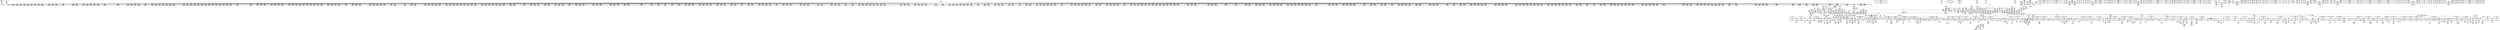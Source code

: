 digraph {
	CE0x4cc56d0 [shape=record,shape=Mrecord,label="{CE0x4cc56d0|GLOBAL:__preempt_count_add|*Constant*|*SummSink*}"]
	CE0x4c930a0 [shape=record,shape=Mrecord,label="{CE0x4c930a0|task_sid:tmp7|security/selinux/hooks.c,208}"]
	CE0x4cc3160 [shape=record,shape=Mrecord,label="{CE0x4cc3160|0:_i8,_:_GCMR_rcu_read_unlock.__warned_internal_global_i8_0,_section_.data.unlikely_,_align_1:_elem_0:default:}"]
	CE0x4bd1580 [shape=record,shape=Mrecord,label="{CE0x4bd1580|i32_(i32,_i32,_i16,_i32,_%struct.common_audit_data*)*_bitcast_(i32_(i32,_i32,_i16,_i32,_%struct.common_audit_data.495*)*_avc_has_perm_to_i32_(i32,_i32,_i16,_i32,_%struct.common_audit_data*)*)|*Constant*|*SummSink*}"]
	CE0x4d1ca30 [shape=record,shape=Mrecord,label="{CE0x4d1ca30|__preempt_count_add:tmp4|./arch/x86/include/asm/preempt.h,72|*SummSource*}"]
	CE0x4c6a420 [shape=record,shape=Mrecord,label="{CE0x4c6a420|2472:_%struct.cred*,_:_CRE_6292,6293_}"]
	CE0x4bf81e0 [shape=record,shape=Mrecord,label="{CE0x4bf81e0|task_sid:land.lhs.true2|*SummSource*}"]
	CE0x4bf3d30 [shape=record,shape=Mrecord,label="{CE0x4bf3d30|COLLAPSED:_GCMRE___llvm_gcov_ctr128_internal_global_4_x_i64_zeroinitializer:_elem_0:default:}"]
	CE0x4c530b0 [shape=record,shape=Mrecord,label="{CE0x4c530b0|2472:_%struct.cred*,_:_CRE_2532,2533_}"]
	CE0x4d0d4a0 [shape=record,shape=Mrecord,label="{CE0x4d0d4a0|void_(i32*,_i32,_i32*)*_asm_addl_$1,_%gs:$0_,_*m,ri,*m,_dirflag_,_fpsr_,_flags_|*SummSource*}"]
	CE0x4c12ee0 [shape=record,shape=Mrecord,label="{CE0x4c12ee0|current_sid:tmp23|security/selinux/hooks.c,218|*SummSource*}"]
	CE0x4d077b0 [shape=record,shape=Mrecord,label="{CE0x4d077b0|rcu_lock_acquire:tmp6}"]
	CE0x4c2d630 [shape=record,shape=Mrecord,label="{CE0x4c2d630|rcu_read_lock:tmp7|include/linux/rcupdate.h,882|*SummSource*}"]
	CE0x4c6cf80 [shape=record,shape=Mrecord,label="{CE0x4c6cf80|2472:_%struct.cred*,_:_CRE_6329,6330_}"]
	CE0x4beb430 [shape=record,shape=Mrecord,label="{CE0x4beb430|i32_0|*Constant*|*SummSink*}"]
	CE0x4c3dc70 [shape=record,shape=Mrecord,label="{CE0x4c3dc70|i8*_getelementptr_inbounds_(_25_x_i8_,_25_x_i8_*_.str45,_i32_0,_i32_0)|*Constant*|*SummSink*}"]
	CE0x4c2b9f0 [shape=record,shape=Mrecord,label="{CE0x4c2b9f0|__rcu_read_lock:tmp6|include/linux/rcupdate.h,240}"]
	CE0x4c44240 [shape=record,shape=Mrecord,label="{CE0x4c44240|2472:_%struct.cred*,_:_CRE_688,689_}"]
	CE0x4d0e340 [shape=record,shape=Mrecord,label="{CE0x4d0e340|__rcu_read_unlock:tmp5|include/linux/rcupdate.h,244}"]
	CE0x4bf4140 [shape=record,shape=Mrecord,label="{CE0x4bf4140|current_sid:tmp7|security/selinux/hooks.c,218|*SummSource*}"]
	CE0x4cb91b0 [shape=record,shape=Mrecord,label="{CE0x4cb91b0|__preempt_count_sub:do.body}"]
	CE0x4ca4440 [shape=record,shape=Mrecord,label="{CE0x4ca4440|rcu_lock_release:__here|*SummSource*}"]
	CE0x4ca5690 [shape=record,shape=Mrecord,label="{CE0x4ca5690|__preempt_count_sub:do.body|*SummSink*}"]
	CE0x4c37660 [shape=record,shape=Mrecord,label="{CE0x4c37660|get_current:tmp2|*SummSource*}"]
	CE0x4d08fa0 [shape=record,shape=Mrecord,label="{CE0x4d08fa0|rcu_lock_release:tmp2|*SummSource*}"]
	CE0x4c6bb50 [shape=record,shape=Mrecord,label="{CE0x4c6bb50|2472:_%struct.cred*,_:_CRE_6312,6313_}"]
	CE0x4cb0ea0 [shape=record,shape=Mrecord,label="{CE0x4cb0ea0|__rcu_read_lock:tmp7|include/linux/rcupdate.h,240|*SummSink*}"]
	CE0x4cff610 [shape=record,shape=Mrecord,label="{CE0x4cff610|__preempt_count_sub:tmp1|*SummSource*}"]
	CE0x4c47a90 [shape=record,shape=Mrecord,label="{CE0x4c47a90|2472:_%struct.cred*,_:_CRE_1872,1880_|*MultipleSource*|Function::task_sid&Arg::task::|Function::current_has_perm&Arg::tsk::|Function::selinux_task_movememory&Arg::p::|security/selinux/hooks.c,208}"]
	CE0x4d1bb90 [shape=record,shape=Mrecord,label="{CE0x4d1bb90|__preempt_count_sub:tmp2}"]
	CE0x4cc8510 [shape=record,shape=Mrecord,label="{CE0x4cc8510|i64*_getelementptr_inbounds_(_4_x_i64_,_4_x_i64_*___llvm_gcov_ctr128,_i64_0,_i64_3)|*Constant*}"]
	CE0x4ccb6c0 [shape=record,shape=Mrecord,label="{CE0x4ccb6c0|i64*_getelementptr_inbounds_(_11_x_i64_,_11_x_i64_*___llvm_gcov_ctr132,_i64_0,_i64_9)|*Constant*|*SummSink*}"]
	CE0x4bd1de0 [shape=record,shape=Mrecord,label="{CE0x4bd1de0|selinux_task_movememory:bb|*SummSink*}"]
	CE0x4c64e40 [shape=record,shape=Mrecord,label="{CE0x4c64e40|2472:_%struct.cred*,_:_CRE_5896,5904_|*MultipleSource*|Function::task_sid&Arg::task::|Function::current_has_perm&Arg::tsk::|Function::selinux_task_movememory&Arg::p::|security/selinux/hooks.c,208}"]
	CE0x4cb4280 [shape=record,shape=Mrecord,label="{CE0x4cb4280|i64*_getelementptr_inbounds_(_2_x_i64_,_2_x_i64_*___llvm_gcov_ctr98,_i64_0,_i64_1)|*Constant*|*SummSink*}"]
	CE0x4cbddf0 [shape=record,shape=Mrecord,label="{CE0x4cbddf0|rcu_read_lock:tmp10|include/linux/rcupdate.h,882|*SummSource*}"]
	CE0x4c4d990 [shape=record,shape=Mrecord,label="{CE0x4c4d990|2472:_%struct.cred*,_:_CRE_2240,2248_|*MultipleSource*|Function::task_sid&Arg::task::|Function::current_has_perm&Arg::tsk::|Function::selinux_task_movememory&Arg::p::|security/selinux/hooks.c,208}"]
	CE0x4c67930 [shape=record,shape=Mrecord,label="{CE0x4c67930|2472:_%struct.cred*,_:_CRE_6168,6176_|*MultipleSource*|Function::task_sid&Arg::task::|Function::current_has_perm&Arg::tsk::|Function::selinux_task_movememory&Arg::p::|security/selinux/hooks.c,208}"]
	CE0x4bf4e10 [shape=record,shape=Mrecord,label="{CE0x4bf4e10|current_sid:tmp11|security/selinux/hooks.c,218|*SummSink*}"]
	CE0x4cbe2b0 [shape=record,shape=Mrecord,label="{CE0x4cbe2b0|rcu_read_unlock:tmp3}"]
	CE0x4cc1170 [shape=record,shape=Mrecord,label="{CE0x4cc1170|rcu_read_unlock:tmp14|include/linux/rcupdate.h,933|*SummSource*}"]
	CE0x4c5d850 [shape=record,shape=Mrecord,label="{CE0x4c5d850|2472:_%struct.cred*,_:_CRE_2945,2946_}"]
	CE0x4c53310 [shape=record,shape=Mrecord,label="{CE0x4c53310|2472:_%struct.cred*,_:_CRE_2534,2535_}"]
	CE0x4c8e170 [shape=record,shape=Mrecord,label="{CE0x4c8e170|i64*_getelementptr_inbounds_(_13_x_i64_,_13_x_i64_*___llvm_gcov_ctr126,_i64_0,_i64_12)|*Constant*}"]
	CE0x4bd6170 [shape=record,shape=Mrecord,label="{CE0x4bd6170|selinux_task_movememory:tmp2|*SummSink*}"]
	CE0x4c90800 [shape=record,shape=Mrecord,label="{CE0x4c90800|_call_void_rcu_read_unlock()_#10,_!dbg_!27748|security/selinux/hooks.c,209|*SummSource*}"]
	CE0x4bd10b0 [shape=record,shape=Mrecord,label="{CE0x4bd10b0|i32_(i32,_i32,_i16,_i32,_%struct.common_audit_data*)*_bitcast_(i32_(i32,_i32,_i16,_i32,_%struct.common_audit_data.495*)*_avc_has_perm_to_i32_(i32,_i32,_i16,_i32,_%struct.common_audit_data*)*)|*Constant*}"]
	CE0x4bd6330 [shape=record,shape=Mrecord,label="{CE0x4bd6330|_ret_i32_%call2,_!dbg_!27718|security/selinux/hooks.c,1544}"]
	CE0x4c39750 [shape=record,shape=Mrecord,label="{CE0x4c39750|i64_2|*Constant*}"]
	CE0x4cae7e0 [shape=record,shape=Mrecord,label="{CE0x4cae7e0|rcu_read_unlock:tmp6|include/linux/rcupdate.h,933|*SummSink*}"]
	CE0x4c313f0 [shape=record,shape=Mrecord,label="{CE0x4c313f0|task_sid:tmp1|*SummSink*}"]
	CE0x4bfed80 [shape=record,shape=Mrecord,label="{CE0x4bfed80|current_sid:tmp19|security/selinux/hooks.c,218|*SummSource*}"]
	CE0x4cc18e0 [shape=record,shape=Mrecord,label="{CE0x4cc18e0|rcu_read_unlock:tmp|*SummSink*}"]
	CE0x4c4ba80 [shape=record,shape=Mrecord,label="{CE0x4c4ba80|2472:_%struct.cred*,_:_CRE_2076,2080_|*MultipleSource*|Function::task_sid&Arg::task::|Function::current_has_perm&Arg::tsk::|Function::selinux_task_movememory&Arg::p::|security/selinux/hooks.c,208}"]
	CE0x4bdd2b0 [shape=record,shape=Mrecord,label="{CE0x4bdd2b0|i16_2|*Constant*|*SummSource*}"]
	CE0x4bdd620 [shape=record,shape=Mrecord,label="{CE0x4bdd620|current_has_perm:bb|*SummSource*}"]
	CE0x4c3ec50 [shape=record,shape=Mrecord,label="{CE0x4c3ec50|i8*_getelementptr_inbounds_(_42_x_i8_,_42_x_i8_*_.str46,_i32_0,_i32_0)|*Constant*|*SummSource*}"]
	CE0x4c84c30 [shape=record,shape=Mrecord,label="{CE0x4c84c30|rcu_read_lock:tmp11|include/linux/rcupdate.h,882|*SummSource*}"]
	CE0x4c6aab0 [shape=record,shape=Mrecord,label="{CE0x4c6aab0|2472:_%struct.cred*,_:_CRE_6298,6299_}"]
	CE0x4cb1b20 [shape=record,shape=Mrecord,label="{CE0x4cb1b20|_call_void_mcount()_#3|*SummSink*}"]
	CE0x4c10640 [shape=record,shape=Mrecord,label="{CE0x4c10640|current_sid:cred|security/selinux/hooks.c,218}"]
	CE0x4bec6a0 [shape=record,shape=Mrecord,label="{CE0x4bec6a0|_call_void_lockdep_rcu_suspicious(i8*_getelementptr_inbounds_(_25_x_i8_,_25_x_i8_*_.str3,_i32_0,_i32_0),_i32_218,_i8*_getelementptr_inbounds_(_45_x_i8_,_45_x_i8_*_.str12,_i32_0,_i32_0))_#10,_!dbg_!27727|security/selinux/hooks.c,218|*SummSource*}"]
	CE0x4d146b0 [shape=record,shape=Mrecord,label="{CE0x4d146b0|__preempt_count_add:tmp3}"]
	CE0x4c5d4c0 [shape=record,shape=Mrecord,label="{CE0x4c5d4c0|2472:_%struct.cred*,_:_CRE_2942,2943_}"]
	CE0x4c78cf0 [shape=record,shape=Mrecord,label="{CE0x4c78cf0|task_sid:tobool1|security/selinux/hooks.c,208|*SummSink*}"]
	CE0x4bdb8e0 [shape=record,shape=Mrecord,label="{CE0x4bdb8e0|2472:_%struct.cred*,_:_CRE_690,691_}"]
	CE0x4bf8fa0 [shape=record,shape=Mrecord,label="{CE0x4bf8fa0|i8_1|*Constant*}"]
	CE0x4c6e9a0 [shape=record,shape=Mrecord,label="{CE0x4c6e9a0|2472:_%struct.cred*,_:_CRE_6351,6352_}"]
	CE0x4d21e00 [shape=record,shape=Mrecord,label="{CE0x4d21e00|i64*_getelementptr_inbounds_(_4_x_i64_,_4_x_i64_*___llvm_gcov_ctr134,_i64_0,_i64_3)|*Constant*}"]
	CE0x4c625e0 [shape=record,shape=Mrecord,label="{CE0x4c625e0|2472:_%struct.cred*,_:_CRE_3112,3116_|*MultipleSource*|Function::task_sid&Arg::task::|Function::current_has_perm&Arg::tsk::|Function::selinux_task_movememory&Arg::p::|security/selinux/hooks.c,208}"]
	CE0x4c17980 [shape=record,shape=Mrecord,label="{CE0x4c17980|rcu_read_lock:entry|*SummSink*}"]
	CE0x4bdbb40 [shape=record,shape=Mrecord,label="{CE0x4bdbb40|2472:_%struct.cred*,_:_CRE_692,693_}"]
	CE0x4c7e060 [shape=record,shape=Mrecord,label="{CE0x4c7e060|task_sid:tmp25|security/selinux/hooks.c,208|*SummSource*}"]
	CE0x4c573f0 [shape=record,shape=Mrecord,label="{CE0x4c573f0|2472:_%struct.cred*,_:_CRE_2752,2760_|*MultipleSource*|Function::task_sid&Arg::task::|Function::current_has_perm&Arg::tsk::|Function::selinux_task_movememory&Arg::p::|security/selinux/hooks.c,208}"]
	CE0x4caead0 [shape=record,shape=Mrecord,label="{CE0x4caead0|rcu_lock_release:indirectgoto|*SummSink*}"]
	CE0x4cd0300 [shape=record,shape=Mrecord,label="{CE0x4cd0300|rcu_lock_release:map|Function::rcu_lock_release&Arg::map::|*SummSource*}"]
	CE0x4bf80c0 [shape=record,shape=Mrecord,label="{CE0x4bf80c0|task_sid:land.lhs.true2}"]
	CE0x4cf3a60 [shape=record,shape=Mrecord,label="{CE0x4cf3a60|void_(i32*,_i32,_i32*)*_asm_addl_$1,_%gs:$0_,_*m,ri,*m,_dirflag_,_fpsr_,_flags_}"]
	CE0x4be8e10 [shape=record,shape=Mrecord,label="{CE0x4be8e10|_ret_i32_%call7,_!dbg_!27749|security/selinux/hooks.c,210|*SummSource*}"]
	CE0x4bd4370 [shape=record,shape=Mrecord,label="{CE0x4bd4370|_ret_i32_%tmp24,_!dbg_!27742|security/selinux/hooks.c,220}"]
	CE0x4c527f0 [shape=record,shape=Mrecord,label="{CE0x4c527f0|2472:_%struct.cred*,_:_CRE_2524,2525_}"]
	CE0x4c715f0 [shape=record,shape=Mrecord,label="{CE0x4c715f0|2472:_%struct.cred*,_:_CRE_6476,6480_|*MultipleSource*|Function::task_sid&Arg::task::|Function::current_has_perm&Arg::tsk::|Function::selinux_task_movememory&Arg::p::|security/selinux/hooks.c,208}"]
	CE0x4c6d570 [shape=record,shape=Mrecord,label="{CE0x4c6d570|2472:_%struct.cred*,_:_CRE_6334,6335_}"]
	CE0x4cb8780 [shape=record,shape=Mrecord,label="{CE0x4cb8780|__preempt_count_add:tmp6|./arch/x86/include/asm/preempt.h,73}"]
	CE0x4bffc30 [shape=record,shape=Mrecord,label="{CE0x4bffc30|current_sid:tmp19|security/selinux/hooks.c,218}"]
	CE0x4be8f70 [shape=record,shape=Mrecord,label="{CE0x4be8f70|_ret_i32_%call7,_!dbg_!27749|security/selinux/hooks.c,210|*SummSink*}"]
	CE0x4bfaff0 [shape=record,shape=Mrecord,label="{CE0x4bfaff0|current_sid:call4|security/selinux/hooks.c,218|*SummSink*}"]
	CE0x4cfeba0 [shape=record,shape=Mrecord,label="{CE0x4cfeba0|i64*_getelementptr_inbounds_(_4_x_i64_,_4_x_i64_*___llvm_gcov_ctr135,_i64_0,_i64_2)|*Constant*|*SummSink*}"]
	CE0x4c4ec60 [shape=record,shape=Mrecord,label="{CE0x4c4ec60|2472:_%struct.cred*,_:_CRE_2304,2312_|*MultipleSource*|Function::task_sid&Arg::task::|Function::current_has_perm&Arg::tsk::|Function::selinux_task_movememory&Arg::p::|security/selinux/hooks.c,208}"]
	CE0x4c9dd50 [shape=record,shape=Mrecord,label="{CE0x4c9dd50|_call_void_mcount()_#3|*SummSource*}"]
	CE0x4c23400 [shape=record,shape=Mrecord,label="{CE0x4c23400|rcu_lock_acquire:entry}"]
	CE0x4c51be0 [shape=record,shape=Mrecord,label="{CE0x4c51be0|2472:_%struct.cred*,_:_CRE_2508,2512_|*MultipleSource*|Function::task_sid&Arg::task::|Function::current_has_perm&Arg::tsk::|Function::selinux_task_movememory&Arg::p::|security/selinux/hooks.c,208}"]
	CE0x4c5cda0 [shape=record,shape=Mrecord,label="{CE0x4c5cda0|2472:_%struct.cred*,_:_CRE_2936,2937_}"]
	CE0x4bdbcf0 [shape=record,shape=Mrecord,label="{CE0x4bdbcf0|2472:_%struct.cred*,_:_CRE_694,695_}"]
	CE0x4caf3b0 [shape=record,shape=Mrecord,label="{CE0x4caf3b0|i64*_getelementptr_inbounds_(_4_x_i64_,_4_x_i64_*___llvm_gcov_ctr128,_i64_0,_i64_3)|*Constant*|*SummSink*}"]
	CE0x4c6cac0 [shape=record,shape=Mrecord,label="{CE0x4c6cac0|2472:_%struct.cred*,_:_CRE_6325,6326_}"]
	CE0x4cd03c0 [shape=record,shape=Mrecord,label="{CE0x4cd03c0|rcu_lock_release:map|Function::rcu_lock_release&Arg::map::|*SummSink*}"]
	CE0x4c2da00 [shape=record,shape=Mrecord,label="{CE0x4c2da00|rcu_read_lock:land.lhs.true}"]
	CE0x4d05f80 [shape=record,shape=Mrecord,label="{CE0x4d05f80|__rcu_read_lock:do.body|*SummSource*}"]
	CE0x4bd0f40 [shape=record,shape=Mrecord,label="{CE0x4bd0f40|task_sid:task|Function::task_sid&Arg::task::|*SummSink*}"]
	CE0x4c853c0 [shape=record,shape=Mrecord,label="{CE0x4c853c0|rcu_read_lock:call3|include/linux/rcupdate.h,882}"]
	CE0x4c4d270 [shape=record,shape=Mrecord,label="{CE0x4c4d270|2472:_%struct.cred*,_:_CRE_2152,2160_|*MultipleSource*|Function::task_sid&Arg::task::|Function::current_has_perm&Arg::tsk::|Function::selinux_task_movememory&Arg::p::|security/selinux/hooks.c,208}"]
	CE0x4c28050 [shape=record,shape=Mrecord,label="{CE0x4c28050|rcu_read_lock:do.end|*SummSink*}"]
	CE0x4c23f20 [shape=record,shape=Mrecord,label="{CE0x4c23f20|COLLAPSED:_GCMRE___llvm_gcov_ctr127_internal_global_11_x_i64_zeroinitializer:_elem_0:default:}"]
	CE0x4bd1510 [shape=record,shape=Mrecord,label="{CE0x4bd1510|i32_(i32,_i32,_i16,_i32,_%struct.common_audit_data*)*_bitcast_(i32_(i32,_i32,_i16,_i32,_%struct.common_audit_data.495*)*_avc_has_perm_to_i32_(i32,_i32,_i16,_i32,_%struct.common_audit_data*)*)|*Constant*|*SummSource*}"]
	CE0x4c6b690 [shape=record,shape=Mrecord,label="{CE0x4c6b690|2472:_%struct.cred*,_:_CRE_6308,6309_}"]
	CE0x4c27de0 [shape=record,shape=Mrecord,label="{CE0x4c27de0|rcu_read_unlock:tmp18|include/linux/rcupdate.h,933|*SummSink*}"]
	CE0x4bd9630 [shape=record,shape=Mrecord,label="{CE0x4bd9630|i64_1|*Constant*}"]
	CE0x4c7f910 [shape=record,shape=Mrecord,label="{CE0x4c7f910|task_sid:tmp20|security/selinux/hooks.c,208}"]
	CE0x4c36990 [shape=record,shape=Mrecord,label="{CE0x4c36990|i64_0|*Constant*}"]
	CE0x4c34690 [shape=record,shape=Mrecord,label="{CE0x4c34690|task_sid:do.end|*SummSource*}"]
	CE0x4cc8a30 [shape=record,shape=Mrecord,label="{CE0x4cc8a30|rcu_read_unlock:tmp15|include/linux/rcupdate.h,933|*SummSource*}"]
	CE0x4c33a70 [shape=record,shape=Mrecord,label="{CE0x4c33a70|task_sid:bb|*SummSource*}"]
	CE0x4be7270 [shape=record,shape=Mrecord,label="{CE0x4be7270|current_sid:do.body|*SummSink*}"]
	CE0x4bc9780 [shape=record,shape=Mrecord,label="{CE0x4bc9780|_call_void_rcu_read_lock()_#10,_!dbg_!27712|security/selinux/hooks.c,207|*SummSource*}"]
	CE0x4d1d360 [shape=record,shape=Mrecord,label="{CE0x4d1d360|__preempt_count_add:tmp|*SummSource*}"]
	CE0x4c31890 [shape=record,shape=Mrecord,label="{CE0x4c31890|_call_void_asm_sideeffect_,_memory_,_dirflag_,_fpsr_,_flags_()_#3,_!dbg_!27714,_!srcloc_!27715|include/linux/rcupdate.h,239}"]
	CE0x4c971c0 [shape=record,shape=Mrecord,label="{CE0x4c971c0|__rcu_read_unlock:bb|*SummSource*}"]
	CE0x4c79fe0 [shape=record,shape=Mrecord,label="{CE0x4c79fe0|task_sid:tmp13|security/selinux/hooks.c,208|*SummSink*}"]
	CE0x4c51030 [shape=record,shape=Mrecord,label="{CE0x4c51030|2472:_%struct.cred*,_:_CRE_2424,2472_|*MultipleSource*|Function::task_sid&Arg::task::|Function::current_has_perm&Arg::tsk::|Function::selinux_task_movememory&Arg::p::|security/selinux/hooks.c,208}"]
	CE0x4be4ff0 [shape=record,shape=Mrecord,label="{CE0x4be4ff0|current_sid:tmp12|security/selinux/hooks.c,218}"]
	CE0x4bf7810 [shape=record,shape=Mrecord,label="{CE0x4bf7810|rcu_read_lock:land.lhs.true2|*SummSink*}"]
	CE0x4c6c990 [shape=record,shape=Mrecord,label="{CE0x4c6c990|2472:_%struct.cred*,_:_CRE_6324,6325_}"]
	CE0x4c99c30 [shape=record,shape=Mrecord,label="{CE0x4c99c30|rcu_lock_release:tmp4|include/linux/rcupdate.h,423|*SummSink*}"]
	CE0x4ca0650 [shape=record,shape=Mrecord,label="{CE0x4ca0650|i64*_getelementptr_inbounds_(_4_x_i64_,_4_x_i64_*___llvm_gcov_ctr133,_i64_0,_i64_0)|*Constant*|*SummSink*}"]
	"CONST[source:0(mediator),value:2(dynamic)][purpose:{object}][SnkIdx:1]"
	CE0x4c8f820 [shape=record,shape=Mrecord,label="{CE0x4c8f820|GLOBAL:cred_sid|*Constant*|*SummSink*}"]
	CE0x4c41ee0 [shape=record,shape=Mrecord,label="{CE0x4c41ee0|task_sid:tmp17|security/selinux/hooks.c,208|*SummSink*}"]
	CE0x4c3f8c0 [shape=record,shape=Mrecord,label="{CE0x4c3f8c0|rcu_read_lock:tmp18|include/linux/rcupdate.h,882|*SummSource*}"]
	CE0x4ca29c0 [shape=record,shape=Mrecord,label="{CE0x4ca29c0|rcu_lock_release:bb}"]
	CE0x4c5c550 [shape=record,shape=Mrecord,label="{CE0x4c5c550|2472:_%struct.cred*,_:_CRE_2929,2930_}"]
	CE0x4cffca0 [shape=record,shape=Mrecord,label="{CE0x4cffca0|__rcu_read_unlock:tmp1|*SummSink*}"]
	CE0x4bce730 [shape=record,shape=Mrecord,label="{CE0x4bce730|_ret_i32_%retval.0,_!dbg_!27728|security/selinux/avc.c,775|*SummSource*}"]
	CE0x4d14810 [shape=record,shape=Mrecord,label="{CE0x4d14810|__preempt_count_add:tmp3|*SummSource*}"]
	CE0x4c11080 [shape=record,shape=Mrecord,label="{CE0x4c11080|i32_22|*Constant*|*SummSource*}"]
	CE0x4bfcf20 [shape=record,shape=Mrecord,label="{CE0x4bfcf20|i1_true|*Constant*}"]
	CE0x4c16040 [shape=record,shape=Mrecord,label="{CE0x4c16040|2472:_%struct.cred*,_:_CRE_432,440_|*MultipleSource*|Function::task_sid&Arg::task::|Function::current_has_perm&Arg::tsk::|Function::selinux_task_movememory&Arg::p::|security/selinux/hooks.c,208}"]
	CE0x4c9aa60 [shape=record,shape=Mrecord,label="{CE0x4c9aa60|_call_void_lock_release(%struct.lockdep_map*_%map,_i32_1,_i64_ptrtoint_(i8*_blockaddress(_rcu_lock_release,_%__here)_to_i64))_#10,_!dbg_!27716|include/linux/rcupdate.h,423}"]
	CE0x4c89090 [shape=record,shape=Mrecord,label="{CE0x4c89090|_call_void_mcount()_#3|*SummSource*}"]
	CE0x4c6a520 [shape=record,shape=Mrecord,label="{CE0x4c6a520|2472:_%struct.cred*,_:_CRE_6293,6294_}"]
	CE0x4ca15a0 [shape=record,shape=Mrecord,label="{CE0x4ca15a0|rcu_lock_acquire:tmp1}"]
	CE0x4d0ac70 [shape=record,shape=Mrecord,label="{CE0x4d0ac70|__preempt_count_sub:tmp4|./arch/x86/include/asm/preempt.h,77|*SummSink*}"]
	CE0x4cbcd70 [shape=record,shape=Mrecord,label="{CE0x4cbcd70|i64_7|*Constant*}"]
	CE0x4bf0fd0 [shape=record,shape=Mrecord,label="{CE0x4bf0fd0|current_sid:tmp13|security/selinux/hooks.c,218}"]
	CE0x4c5b250 [shape=record,shape=Mrecord,label="{CE0x4c5b250|2472:_%struct.cred*,_:_CRE_2913,2914_}"]
	CE0x4c62380 [shape=record,shape=Mrecord,label="{CE0x4c62380|2472:_%struct.cred*,_:_CRE_3108,3112_|*MultipleSource*|Function::task_sid&Arg::task::|Function::current_has_perm&Arg::tsk::|Function::selinux_task_movememory&Arg::p::|security/selinux/hooks.c,208}"]
	CE0x4ca1900 [shape=record,shape=Mrecord,label="{CE0x4ca1900|__rcu_read_lock:do.body|*SummSink*}"]
	CE0x4c64000 [shape=record,shape=Mrecord,label="{CE0x4c64000|2472:_%struct.cred*,_:_CRE_3168,5856_|*MultipleSource*|Function::task_sid&Arg::task::|Function::current_has_perm&Arg::tsk::|Function::selinux_task_movememory&Arg::p::|security/selinux/hooks.c,208}"]
	CE0x4bf36e0 [shape=record,shape=Mrecord,label="{CE0x4bf36e0|current_sid:sid|security/selinux/hooks.c,220}"]
	CE0x4c35e80 [shape=record,shape=Mrecord,label="{CE0x4c35e80|i64*_getelementptr_inbounds_(_13_x_i64_,_13_x_i64_*___llvm_gcov_ctr126,_i64_0,_i64_0)|*Constant*}"]
	CE0x4d3fec0 [shape=record,shape=Mrecord,label="{CE0x4d3fec0|__preempt_count_sub:bb|*SummSink*}"]
	CE0x4c11290 [shape=record,shape=Mrecord,label="{CE0x4c11290|i32_22|*Constant*|*SummSink*}"]
	CE0x4c53440 [shape=record,shape=Mrecord,label="{CE0x4c53440|2472:_%struct.cred*,_:_CRE_2535,2536_}"]
	CE0x4c28aa0 [shape=record,shape=Mrecord,label="{CE0x4c28aa0|rcu_read_lock:tmp19|include/linux/rcupdate.h,882|*SummSource*}"]
	CE0x4c7dd40 [shape=record,shape=Mrecord,label="{CE0x4c7dd40|task_sid:tmp24|security/selinux/hooks.c,208|*SummSink*}"]
	CE0x4d072a0 [shape=record,shape=Mrecord,label="{CE0x4d072a0|i64_ptrtoint_(i8*_blockaddress(_rcu_lock_acquire,_%__here)_to_i64)|*Constant*}"]
	CE0x4c6e280 [shape=record,shape=Mrecord,label="{CE0x4c6e280|2472:_%struct.cred*,_:_CRE_6345,6346_}"]
	CE0x4c76c80 [shape=record,shape=Mrecord,label="{CE0x4c76c80|2472:_%struct.cred*,_:_CRE_10572,10576_|*MultipleSource*|Function::task_sid&Arg::task::|Function::current_has_perm&Arg::tsk::|Function::selinux_task_movememory&Arg::p::|security/selinux/hooks.c,208}"]
	CE0x4cc3bf0 [shape=record,shape=Mrecord,label="{CE0x4cc3bf0|__preempt_count_add:entry|*SummSink*}"]
	CE0x4c7a640 [shape=record,shape=Mrecord,label="{CE0x4c7a640|task_sid:tobool4|security/selinux/hooks.c,208|*SummSource*}"]
	CE0x4c51e40 [shape=record,shape=Mrecord,label="{CE0x4c51e40|2472:_%struct.cred*,_:_CRE_2512,2520_|*MultipleSource*|Function::task_sid&Arg::task::|Function::current_has_perm&Arg::tsk::|Function::selinux_task_movememory&Arg::p::|security/selinux/hooks.c,208}"]
	CE0x4c13590 [shape=record,shape=Mrecord,label="{CE0x4c13590|i32_1|*Constant*|*SummSink*}"]
	CE0x4c14e70 [shape=record,shape=Mrecord,label="{CE0x4c14e70|current_sid:tmp24|security/selinux/hooks.c,220|*SummSink*}"]
	CE0x4bd4b20 [shape=record,shape=Mrecord,label="{CE0x4bd4b20|selinux_task_movememory:p|Function::selinux_task_movememory&Arg::p::}"]
	CE0x4c7abf0 [shape=record,shape=Mrecord,label="{CE0x4c7abf0|i64_6|*Constant*}"]
	CE0x4cc2840 [shape=record,shape=Mrecord,label="{CE0x4cc2840|rcu_read_unlock:call3|include/linux/rcupdate.h,933|*SummSink*}"]
	CE0x4c4ac70 [shape=record,shape=Mrecord,label="{CE0x4c4ac70|2472:_%struct.cred*,_:_CRE_2044,2048_|*MultipleSource*|Function::task_sid&Arg::task::|Function::current_has_perm&Arg::tsk::|Function::selinux_task_movememory&Arg::p::|security/selinux/hooks.c,208}"]
	CE0x4bf1b60 [shape=record,shape=Mrecord,label="{CE0x4bf1b60|current_sid:tmp3|*SummSink*}"]
	CE0x4c11480 [shape=record,shape=Mrecord,label="{CE0x4c11480|COLLAPSED:_CMRE:_elem_0::|security/selinux/hooks.c,218}"]
	CE0x4bbe7d0 [shape=record,shape=Mrecord,label="{CE0x4bbe7d0|current_sid:bb|*SummSink*}"]
	CE0x4c2d7b0 [shape=record,shape=Mrecord,label="{CE0x4c2d7b0|rcu_read_lock:tmp7|include/linux/rcupdate.h,882|*SummSink*}"]
	CE0x4c38cd0 [shape=record,shape=Mrecord,label="{CE0x4c38cd0|rcu_read_unlock:tmp5|include/linux/rcupdate.h,933|*SummSink*}"]
	CE0x4bce1a0 [shape=record,shape=Mrecord,label="{CE0x4bce1a0|avc_has_perm:auditdata|Function::avc_has_perm&Arg::auditdata::|*SummSink*}"]
	CE0x4bc6410 [shape=record,shape=Mrecord,label="{CE0x4bc6410|selinux_task_movememory:bb}"]
	CE0x4c42990 [shape=record,shape=Mrecord,label="{CE0x4c42990|task_sid:tmp19|security/selinux/hooks.c,208}"]
	CE0x4c3b690 [shape=record,shape=Mrecord,label="{CE0x4c3b690|2472:_%struct.cred*,_:_CRE_504,512_|*MultipleSource*|Function::task_sid&Arg::task::|Function::current_has_perm&Arg::tsk::|Function::selinux_task_movememory&Arg::p::|security/selinux/hooks.c,208}"]
	CE0x4c74a30 [shape=record,shape=Mrecord,label="{CE0x4c74a30|2472:_%struct.cred*,_:_CRE_6644,6648_|*MultipleSource*|Function::task_sid&Arg::task::|Function::current_has_perm&Arg::tsk::|Function::selinux_task_movememory&Arg::p::|security/selinux/hooks.c,208}"]
	CE0x4c92c90 [shape=record,shape=Mrecord,label="{CE0x4c92c90|GLOBAL:__llvm_gcov_ctr126|Global_var:__llvm_gcov_ctr126|*SummSource*}"]
	CE0x4cacdd0 [shape=record,shape=Mrecord,label="{CE0x4cacdd0|rcu_lock_acquire:tmp4|include/linux/rcupdate.h,418|*SummSink*}"]
	CE0x4c14120 [shape=record,shape=Mrecord,label="{CE0x4c14120|rcu_read_lock:tmp14|include/linux/rcupdate.h,882|*SummSource*}"]
	CE0x4c10850 [shape=record,shape=Mrecord,label="{CE0x4c10850|current_sid:cred|security/selinux/hooks.c,218|*SummSink*}"]
	CE0x4d19cf0 [shape=record,shape=Mrecord,label="{CE0x4d19cf0|i64*_getelementptr_inbounds_(_4_x_i64_,_4_x_i64_*___llvm_gcov_ctr135,_i64_0,_i64_1)|*Constant*|*SummSink*}"]
	CE0x4cf4770 [shape=record,shape=Mrecord,label="{CE0x4cf4770|rcu_lock_release:tmp3|*SummSink*}"]
	CE0x4c36bf0 [shape=record,shape=Mrecord,label="{CE0x4c36bf0|_call_void_mcount()_#3|*SummSink*}"]
	CE0x4c17350 [shape=record,shape=Mrecord,label="{CE0x4c17350|__rcu_read_lock:tmp}"]
	CE0x4c65c80 [shape=record,shape=Mrecord,label="{CE0x4c65c80|2472:_%struct.cred*,_:_CRE_5944,5952_|*MultipleSource*|Function::task_sid&Arg::task::|Function::current_has_perm&Arg::tsk::|Function::selinux_task_movememory&Arg::p::|security/selinux/hooks.c,208}"]
	CE0x4bccfb0 [shape=record,shape=Mrecord,label="{CE0x4bccfb0|avc_has_perm:tclass|Function::avc_has_perm&Arg::tclass::}"]
	CE0x4bf6b00 [shape=record,shape=Mrecord,label="{CE0x4bf6b00|2472:_%struct.cred*,_:_CRE_8,16_|*MultipleSource*|Function::task_sid&Arg::task::|Function::current_has_perm&Arg::tsk::|Function::selinux_task_movememory&Arg::p::|security/selinux/hooks.c,208}"]
	CE0x4c3cc80 [shape=record,shape=Mrecord,label="{CE0x4c3cc80|i64*_getelementptr_inbounds_(_11_x_i64_,_11_x_i64_*___llvm_gcov_ctr127,_i64_0,_i64_8)|*Constant*|*SummSource*}"]
	CE0x4d07d50 [shape=record,shape=Mrecord,label="{CE0x4d07d50|rcu_lock_acquire:tmp7}"]
	CE0x4c29700 [shape=record,shape=Mrecord,label="{CE0x4c29700|rcu_read_lock:tmp21|include/linux/rcupdate.h,884|*SummSource*}"]
	CE0x4d06290 [shape=record,shape=Mrecord,label="{CE0x4d06290|COLLAPSED:_GCMRE___llvm_gcov_ctr134_internal_global_4_x_i64_zeroinitializer:_elem_0:default:}"]
	CE0x4bd1270 [shape=record,shape=Mrecord,label="{CE0x4bd1270|current_has_perm:call2|security/selinux/hooks.c,1544}"]
	CE0x4c78000 [shape=record,shape=Mrecord,label="{CE0x4c78000|2472:_%struct.cred*,_:_CRE_10624,10628_|*MultipleSource*|Function::task_sid&Arg::task::|Function::current_has_perm&Arg::tsk::|Function::selinux_task_movememory&Arg::p::|security/selinux/hooks.c,208}"]
	CE0x4c46c50 [shape=record,shape=Mrecord,label="{CE0x4c46c50|2472:_%struct.cred*,_:_CRE_1824,1832_|*MultipleSource*|Function::task_sid&Arg::task::|Function::current_has_perm&Arg::tsk::|Function::selinux_task_movememory&Arg::p::|security/selinux/hooks.c,208}"]
	CE0x4cc1950 [shape=record,shape=Mrecord,label="{CE0x4cc1950|rcu_read_unlock:tmp1}"]
	CE0x4c43010 [shape=record,shape=Mrecord,label="{CE0x4c43010|task_sid:tmp19|security/selinux/hooks.c,208|*SummSink*}"]
	CE0x4c14650 [shape=record,shape=Mrecord,label="{CE0x4c14650|rcu_read_lock:tmp2|*SummSink*}"]
	CE0x4c82670 [shape=record,shape=Mrecord,label="{CE0x4c82670|rcu_read_lock:tmp6|include/linux/rcupdate.h,882}"]
	CE0x4c5aff0 [shape=record,shape=Mrecord,label="{CE0x4c5aff0|2472:_%struct.cred*,_:_CRE_2911,2912_}"]
	CE0x4c778b0 [shape=record,shape=Mrecord,label="{CE0x4c778b0|2472:_%struct.cred*,_:_CRE_10604,10608_|*MultipleSource*|Function::task_sid&Arg::task::|Function::current_has_perm&Arg::tsk::|Function::selinux_task_movememory&Arg::p::|security/selinux/hooks.c,208}"]
	CE0x4bbe580 [shape=record,shape=Mrecord,label="{CE0x4bbe580|_ret_%struct.task_struct*_%tmp4,_!dbg_!27714|./arch/x86/include/asm/current.h,14|*SummSource*}"]
	CE0x4c34860 [shape=record,shape=Mrecord,label="{CE0x4c34860|task_sid:do.end}"]
	CE0x4c85250 [shape=record,shape=Mrecord,label="{CE0x4c85250|rcu_read_lock:tmp12|include/linux/rcupdate.h,882|*SummSink*}"]
	CE0x4bf79f0 [shape=record,shape=Mrecord,label="{CE0x4bf79f0|2472:_%struct.cred*,_:_CRE_56,64_|*MultipleSource*|Function::task_sid&Arg::task::|Function::current_has_perm&Arg::tsk::|Function::selinux_task_movememory&Arg::p::|security/selinux/hooks.c,208}"]
	CE0x4bf8520 [shape=record,shape=Mrecord,label="{CE0x4bf8520|_call_void_mcount()_#3|*SummSink*}"]
	CE0x4c53570 [shape=record,shape=Mrecord,label="{CE0x4c53570|2472:_%struct.cred*,_:_CRE_2536,2544_|*MultipleSource*|Function::task_sid&Arg::task::|Function::current_has_perm&Arg::tsk::|Function::selinux_task_movememory&Arg::p::|security/selinux/hooks.c,208}"]
	CE0x4c6c730 [shape=record,shape=Mrecord,label="{CE0x4c6c730|2472:_%struct.cred*,_:_CRE_6322,6323_}"]
	CE0x4c81f20 [shape=record,shape=Mrecord,label="{CE0x4c81f20|i64*_getelementptr_inbounds_(_11_x_i64_,_11_x_i64_*___llvm_gcov_ctr127,_i64_0,_i64_1)|*Constant*|*SummSource*}"]
	CE0x4c958f0 [shape=record,shape=Mrecord,label="{CE0x4c958f0|__rcu_read_unlock:tmp6|include/linux/rcupdate.h,245|*SummSource*}"]
	CE0x4c35460 [shape=record,shape=Mrecord,label="{CE0x4c35460|2472:_%struct.cred*,_:_CRE_296,304_|*MultipleSource*|Function::task_sid&Arg::task::|Function::current_has_perm&Arg::tsk::|Function::selinux_task_movememory&Arg::p::|security/selinux/hooks.c,208}"]
	CE0x4cb8d90 [shape=record,shape=Mrecord,label="{CE0x4cb8d90|__preempt_count_sub:do.end}"]
	CE0x4c6dc90 [shape=record,shape=Mrecord,label="{CE0x4c6dc90|2472:_%struct.cred*,_:_CRE_6340,6341_}"]
	CE0x4cad7c0 [shape=record,shape=Mrecord,label="{CE0x4cad7c0|rcu_read_unlock:tobool|include/linux/rcupdate.h,933}"]
	CE0x4be1ac0 [shape=record,shape=Mrecord,label="{CE0x4be1ac0|i64*_getelementptr_inbounds_(_11_x_i64_,_11_x_i64_*___llvm_gcov_ctr125,_i64_0,_i64_10)|*Constant*|*SummSource*}"]
	CE0x4ccb4d0 [shape=record,shape=Mrecord,label="{CE0x4ccb4d0|i64*_getelementptr_inbounds_(_11_x_i64_,_11_x_i64_*___llvm_gcov_ctr132,_i64_0,_i64_9)|*Constant*|*SummSource*}"]
	CE0x4c6bdb0 [shape=record,shape=Mrecord,label="{CE0x4c6bdb0|2472:_%struct.cred*,_:_CRE_6314,6315_}"]
	CE0x4c104b0 [shape=record,shape=Mrecord,label="{CE0x4c104b0|i32_78|*Constant*|*SummSink*}"]
	CE0x4cb2870 [shape=record,shape=Mrecord,label="{CE0x4cb2870|i32_934|*Constant*|*SummSink*}"]
	CE0x4c91e70 [shape=record,shape=Mrecord,label="{CE0x4c91e70|task_sid:call|security/selinux/hooks.c,208|*SummSource*}"]
	CE0x4ca4660 [shape=record,shape=Mrecord,label="{CE0x4ca4660|__preempt_count_add:tmp1}"]
	CE0x4bbe320 [shape=record,shape=Mrecord,label="{CE0x4bbe320|get_current:entry}"]
	CE0x4c26470 [shape=record,shape=Mrecord,label="{CE0x4c26470|GLOBAL:__llvm_gcov_ctr127|Global_var:__llvm_gcov_ctr127}"]
	CE0x4bdfb60 [shape=record,shape=Mrecord,label="{CE0x4bdfb60|i64*_getelementptr_inbounds_(_4_x_i64_,_4_x_i64_*___llvm_gcov_ctr129,_i64_0,_i64_1)|*Constant*|*SummSource*}"]
	CE0x4c8dc70 [shape=record,shape=Mrecord,label="{CE0x4c8dc70|task_sid:tmp25|security/selinux/hooks.c,208|*SummSink*}"]
	CE0x4c35b50 [shape=record,shape=Mrecord,label="{CE0x4c35b50|cred_sid:tmp4|*LoadInst*|security/selinux/hooks.c,196}"]
	CE0x4be8540 [shape=record,shape=Mrecord,label="{CE0x4be8540|current_sid:tobool1|security/selinux/hooks.c,218|*SummSource*}"]
	CE0x4cf6320 [shape=record,shape=Mrecord,label="{CE0x4cf6320|_call_void_asm_addl_$1,_%gs:$0_,_*m,ri,*m,_dirflag_,_fpsr_,_flags_(i32*___preempt_count,_i32_%sub,_i32*___preempt_count)_#3,_!dbg_!27717,_!srcloc_!27718|./arch/x86/include/asm/preempt.h,77|*SummSource*}"]
	CE0x4be9550 [shape=record,shape=Mrecord,label="{CE0x4be9550|current_has_perm:tmp2|*SummSink*}"]
	CE0x4c6f9a0 [shape=record,shape=Mrecord,label="{CE0x4c6f9a0|2472:_%struct.cred*,_:_CRE_6384,6392_|*MultipleSource*|Function::task_sid&Arg::task::|Function::current_has_perm&Arg::tsk::|Function::selinux_task_movememory&Arg::p::|security/selinux/hooks.c,208}"]
	CE0x4cc8b10 [shape=record,shape=Mrecord,label="{CE0x4cc8b10|rcu_read_unlock:tmp15|include/linux/rcupdate.h,933|*SummSink*}"]
	CE0x4c7ef10 [shape=record,shape=Mrecord,label="{CE0x4c7ef10|i8*_getelementptr_inbounds_(_41_x_i8_,_41_x_i8_*_.str44,_i32_0,_i32_0)|*Constant*}"]
	CE0x4d1d1f0 [shape=record,shape=Mrecord,label="{CE0x4d1d1f0|COLLAPSED:_GCMRE___llvm_gcov_ctr129_internal_global_4_x_i64_zeroinitializer:_elem_0:default:}"]
	CE0x4bdcbb0 [shape=record,shape=Mrecord,label="{CE0x4bdcbb0|avc_has_perm:ssid|Function::avc_has_perm&Arg::ssid::|*SummSink*}"]
	CE0x4c71160 [shape=record,shape=Mrecord,label="{CE0x4c71160|2472:_%struct.cred*,_:_CRE_6472,6474_|*MultipleSource*|Function::task_sid&Arg::task::|Function::current_has_perm&Arg::tsk::|Function::selinux_task_movememory&Arg::p::|security/selinux/hooks.c,208}"]
	CE0x4c5b380 [shape=record,shape=Mrecord,label="{CE0x4c5b380|2472:_%struct.cred*,_:_CRE_2914,2915_}"]
	CE0x4cbda20 [shape=record,shape=Mrecord,label="{CE0x4cbda20|rcu_read_lock:tmp9|include/linux/rcupdate.h,882|*SummSink*}"]
	CE0x4c3b250 [shape=record,shape=Mrecord,label="{CE0x4c3b250|2472:_%struct.cred*,_:_CRE_488,496_|*MultipleSource*|Function::task_sid&Arg::task::|Function::current_has_perm&Arg::tsk::|Function::selinux_task_movememory&Arg::p::|security/selinux/hooks.c,208}"]
	CE0x4c494e0 [shape=record,shape=Mrecord,label="{CE0x4c494e0|2472:_%struct.cred*,_:_CRE_1960,1968_|*MultipleSource*|Function::task_sid&Arg::task::|Function::current_has_perm&Arg::tsk::|Function::selinux_task_movememory&Arg::p::|security/selinux/hooks.c,208}"]
	CE0x4bf29a0 [shape=record,shape=Mrecord,label="{CE0x4bf29a0|i64_1|*Constant*}"]
	CE0x4c84100 [shape=record,shape=Mrecord,label="{CE0x4c84100|rcu_lock_acquire:tmp5|include/linux/rcupdate.h,418|*SummSource*}"]
	CE0x4c50b40 [shape=record,shape=Mrecord,label="{CE0x4c50b40|2472:_%struct.cred*,_:_CRE_2408,2416_|*MultipleSource*|Function::task_sid&Arg::task::|Function::current_has_perm&Arg::tsk::|Function::selinux_task_movememory&Arg::p::|security/selinux/hooks.c,208}"]
	CE0x4c54930 [shape=record,shape=Mrecord,label="{CE0x4c54930|2472:_%struct.cred*,_:_CRE_2600,2608_|*MultipleSource*|Function::task_sid&Arg::task::|Function::current_has_perm&Arg::tsk::|Function::selinux_task_movememory&Arg::p::|security/selinux/hooks.c,208}"]
	CE0x4bc6f60 [shape=record,shape=Mrecord,label="{CE0x4bc6f60|_call_void_mcount()_#3}"]
	CE0x4bfd3a0 [shape=record,shape=Mrecord,label="{CE0x4bfd3a0|i64*_getelementptr_inbounds_(_11_x_i64_,_11_x_i64_*___llvm_gcov_ctr125,_i64_0,_i64_8)|*Constant*|*SummSink*}"]
	CE0x4cbd060 [shape=record,shape=Mrecord,label="{CE0x4cbd060|rcu_read_lock:tmp14|include/linux/rcupdate.h,882}"]
	CE0x4be0f70 [shape=record,shape=Mrecord,label="{CE0x4be0f70|rcu_read_unlock:call|include/linux/rcupdate.h,933|*SummSink*}"]
	CE0x4d0e960 [shape=record,shape=Mrecord,label="{CE0x4d0e960|GLOBAL:__preempt_count_sub|*Constant*|*SummSink*}"]
	CE0x4c61340 [shape=record,shape=Mrecord,label="{CE0x4c61340|2472:_%struct.cred*,_:_CRE_3056,3064_|*MultipleSource*|Function::task_sid&Arg::task::|Function::current_has_perm&Arg::tsk::|Function::selinux_task_movememory&Arg::p::|security/selinux/hooks.c,208}"]
	CE0x4c95880 [shape=record,shape=Mrecord,label="{CE0x4c95880|__rcu_read_unlock:tmp6|include/linux/rcupdate.h,245}"]
	CE0x4c6f0c0 [shape=record,shape=Mrecord,label="{CE0x4c6f0c0|2472:_%struct.cred*,_:_CRE_6357,6358_}"]
	CE0x4beb6f0 [shape=record,shape=Mrecord,label="{CE0x4beb6f0|selinux_task_movememory:call|security/selinux/hooks.c,3652|*SummSource*}"]
	CE0x4cc6290 [shape=record,shape=Mrecord,label="{CE0x4cc6290|rcu_read_unlock:tmp11|include/linux/rcupdate.h,933|*SummSource*}"]
	CE0x4bd9bd0 [shape=record,shape=Mrecord,label="{CE0x4bd9bd0|i64*_getelementptr_inbounds_(_2_x_i64_,_2_x_i64_*___llvm_gcov_ctr289,_i64_0,_i64_1)|*Constant*|*SummSink*}"]
	CE0x4bccd40 [shape=record,shape=Mrecord,label="{CE0x4bccd40|i16_2|*Constant*|*SummSink*}"]
	CE0x4c73730 [shape=record,shape=Mrecord,label="{CE0x4c73730|2472:_%struct.cred*,_:_CRE_6576,6584_|*MultipleSource*|Function::task_sid&Arg::task::|Function::current_has_perm&Arg::tsk::|Function::selinux_task_movememory&Arg::p::|security/selinux/hooks.c,208}"]
	CE0x4bd2a30 [shape=record,shape=Mrecord,label="{CE0x4bd2a30|GLOBAL:current_has_perm|*Constant*|*SummSink*}"]
	CE0x4bfd5e0 [shape=record,shape=Mrecord,label="{CE0x4bfd5e0|i64*_getelementptr_inbounds_(_11_x_i64_,_11_x_i64_*___llvm_gcov_ctr125,_i64_0,_i64_8)|*Constant*|*SummSource*}"]
	CE0x4cc95f0 [shape=record,shape=Mrecord,label="{CE0x4cc95f0|rcu_lock_acquire:bb}"]
	CE0x4c93710 [shape=record,shape=Mrecord,label="{CE0x4c93710|task_sid:tmp8|security/selinux/hooks.c,208|*SummSource*}"]
	CE0x4ccdbc0 [shape=record,shape=Mrecord,label="{CE0x4ccdbc0|rcu_read_unlock:if.end|*SummSink*}"]
	CE0x4c3e430 [shape=record,shape=Mrecord,label="{CE0x4c3e430|i32_883|*Constant*|*SummSink*}"]
	CE0x4c5d390 [shape=record,shape=Mrecord,label="{CE0x4c5d390|2472:_%struct.cred*,_:_CRE_2941,2942_}"]
	CE0x4c3f0d0 [shape=record,shape=Mrecord,label="{CE0x4c3f0d0|i64*_getelementptr_inbounds_(_11_x_i64_,_11_x_i64_*___llvm_gcov_ctr127,_i64_0,_i64_9)|*Constant*}"]
	CE0x4d1b530 [shape=record,shape=Mrecord,label="{CE0x4d1b530|i64*_getelementptr_inbounds_(_4_x_i64_,_4_x_i64_*___llvm_gcov_ctr129,_i64_0,_i64_0)|*Constant*|*SummSink*}"]
	CE0x4ccde10 [shape=record,shape=Mrecord,label="{CE0x4ccde10|rcu_read_unlock:land.lhs.true|*SummSink*}"]
	CE0x4c5c420 [shape=record,shape=Mrecord,label="{CE0x4c5c420|2472:_%struct.cred*,_:_CRE_2928,2929_}"]
	CE0x4c13e10 [shape=record,shape=Mrecord,label="{CE0x4c13e10|rcu_read_lock:tmp13|include/linux/rcupdate.h,882|*SummSink*}"]
	CE0x4c27fb0 [shape=record,shape=Mrecord,label="{CE0x4c27fb0|rcu_read_lock:do.end|*SummSource*}"]
	CE0x4c275d0 [shape=record,shape=Mrecord,label="{CE0x4c275d0|cred_sid:tmp6|security/selinux/hooks.c,197|*SummSink*}"]
	CE0x4bca4d0 [shape=record,shape=Mrecord,label="{CE0x4bca4d0|current_sid:tmp}"]
	CE0x4be19e0 [shape=record,shape=Mrecord,label="{CE0x4be19e0|rcu_read_lock:if.then|*SummSource*}"]
	CE0x4c27790 [shape=record,shape=Mrecord,label="{CE0x4c27790|rcu_read_unlock:tmp17|include/linux/rcupdate.h,933|*SummSource*}"]
	CE0x4c90160 [shape=record,shape=Mrecord,label="{CE0x4c90160|_ret_i32_%tmp6,_!dbg_!27716|security/selinux/hooks.c,197|*SummSource*}"]
	CE0x4bfa140 [shape=record,shape=Mrecord,label="{CE0x4bfa140|i64*_getelementptr_inbounds_(_11_x_i64_,_11_x_i64_*___llvm_gcov_ctr125,_i64_0,_i64_8)|*Constant*}"]
	CE0x4ca3e20 [shape=record,shape=Mrecord,label="{CE0x4ca3e20|__preempt_count_sub:tmp6|./arch/x86/include/asm/preempt.h,78|*SummSink*}"]
	CE0x4c5f730 [shape=record,shape=Mrecord,label="{CE0x4c5f730|2472:_%struct.cred*,_:_CRE_2971,2972_}"]
	CE0x4c3c4d0 [shape=record,shape=Mrecord,label="{CE0x4c3c4d0|rcu_read_lock:tmp16|include/linux/rcupdate.h,882}"]
	CE0x4c0dd90 [shape=record,shape=Mrecord,label="{CE0x4c0dd90|current_sid:tmp4|security/selinux/hooks.c,218|*SummSource*}"]
	CE0x4c4c8f0 [shape=record,shape=Mrecord,label="{CE0x4c4c8f0|2472:_%struct.cred*,_:_CRE_2120,2128_|*MultipleSource*|Function::task_sid&Arg::task::|Function::current_has_perm&Arg::tsk::|Function::selinux_task_movememory&Arg::p::|security/selinux/hooks.c,208}"]
	CE0x4c29950 [shape=record,shape=Mrecord,label="{CE0x4c29950|i64*_getelementptr_inbounds_(_11_x_i64_,_11_x_i64_*___llvm_gcov_ctr127,_i64_0,_i64_10)|*Constant*|*SummSource*}"]
	CE0x4bcd0f0 [shape=record,shape=Mrecord,label="{CE0x4bcd0f0|avc_has_perm:tclass|Function::avc_has_perm&Arg::tclass::|*SummSink*}"]
	CE0x4cb2960 [shape=record,shape=Mrecord,label="{CE0x4cb2960|i8*_getelementptr_inbounds_(_44_x_i8_,_44_x_i8_*_.str47,_i32_0,_i32_0)|*Constant*}"]
	CE0x4d0e2d0 [shape=record,shape=Mrecord,label="{CE0x4d0e2d0|_call_void_asm_sideeffect_,_memory_,_dirflag_,_fpsr_,_flags_()_#3,_!dbg_!27711,_!srcloc_!27714|include/linux/rcupdate.h,244}"]
	CE0x4ccb3d0 [shape=record,shape=Mrecord,label="{CE0x4ccb3d0|i8*_getelementptr_inbounds_(_44_x_i8_,_44_x_i8_*_.str47,_i32_0,_i32_0)|*Constant*|*SummSink*}"]
	CE0x4c8ff30 [shape=record,shape=Mrecord,label="{CE0x4c8ff30|_ret_i32_%tmp6,_!dbg_!27716|security/selinux/hooks.c,197}"]
	CE0x4c27a90 [shape=record,shape=Mrecord,label="{CE0x4c27a90|rcu_read_unlock:tmp18|include/linux/rcupdate.h,933}"]
	CE0x4c27cb0 [shape=record,shape=Mrecord,label="{CE0x4c27cb0|rcu_read_unlock:tmp18|include/linux/rcupdate.h,933|*SummSource*}"]
	CE0x4c6ee60 [shape=record,shape=Mrecord,label="{CE0x4c6ee60|2472:_%struct.cred*,_:_CRE_6355,6356_}"]
	CE0x4bd9750 [shape=record,shape=Mrecord,label="{CE0x4bd9750|current_sid:call|security/selinux/hooks.c,218|*SummSink*}"]
	CE0x4bdc380 [shape=record,shape=Mrecord,label="{CE0x4bdc380|2472:_%struct.cred*,_:_CRE_700,701_}"]
	CE0x4be9c20 [shape=record,shape=Mrecord,label="{CE0x4be9c20|current_has_perm:call|security/selinux/hooks.c,1542}"]
	CE0x4c41100 [shape=record,shape=Mrecord,label="{CE0x4c41100|2472:_%struct.cred*,_:_CRE_644,648_|*MultipleSource*|Function::task_sid&Arg::task::|Function::current_has_perm&Arg::tsk::|Function::selinux_task_movememory&Arg::p::|security/selinux/hooks.c,208}"]
	CE0x4c71820 [shape=record,shape=Mrecord,label="{CE0x4c71820|2472:_%struct.cred*,_:_CRE_6480,6484_|*MultipleSource*|Function::task_sid&Arg::task::|Function::current_has_perm&Arg::tsk::|Function::selinux_task_movememory&Arg::p::|security/selinux/hooks.c,208}"]
	CE0x4bfe840 [shape=record,shape=Mrecord,label="{CE0x4bfe840|0:_i8,_:_GCMR_rcu_read_lock.__warned_internal_global_i8_0,_section_.data.unlikely_,_align_1:_elem_0:default:}"]
	CE0x4be7970 [shape=record,shape=Mrecord,label="{CE0x4be7970|i8*_getelementptr_inbounds_(_25_x_i8_,_25_x_i8_*_.str3,_i32_0,_i32_0)|*Constant*|*SummSink*}"]
	CE0x4c62d00 [shape=record,shape=Mrecord,label="{CE0x4c62d00|2472:_%struct.cred*,_:_CRE_3128,3136_|*MultipleSource*|Function::task_sid&Arg::task::|Function::current_has_perm&Arg::tsk::|Function::selinux_task_movememory&Arg::p::|security/selinux/hooks.c,208}"]
	CE0x4342150 [shape=record,shape=Mrecord,label="{CE0x4342150|current_has_perm:entry|*SummSink*}"]
	CE0x4c64980 [shape=record,shape=Mrecord,label="{CE0x4c64980|2472:_%struct.cred*,_:_CRE_5880,5888_|*MultipleSource*|Function::task_sid&Arg::task::|Function::current_has_perm&Arg::tsk::|Function::selinux_task_movememory&Arg::p::|security/selinux/hooks.c,208}"]
	CE0x4c12cc0 [shape=record,shape=Mrecord,label="{CE0x4c12cc0|current_sid:tmp22|security/selinux/hooks.c,218|*SummSink*}"]
	CE0x4bdc020 [shape=record,shape=Mrecord,label="{CE0x4bdc020|2472:_%struct.cred*,_:_CRE_697,698_}"]
	CE0x4be8870 [shape=record,shape=Mrecord,label="{CE0x4be8870|selinux_task_movememory:entry|*SummSource*}"]
	CE0x4c3ae60 [shape=record,shape=Mrecord,label="{CE0x4c3ae60|rcu_read_lock:bb|*SummSink*}"]
	CE0x4bff590 [shape=record,shape=Mrecord,label="{CE0x4bff590|current_sid:tmp17|security/selinux/hooks.c,218|*SummSink*}"]
	CE0x4c47830 [shape=record,shape=Mrecord,label="{CE0x4c47830|2472:_%struct.cred*,_:_CRE_1864,1872_|*MultipleSource*|Function::task_sid&Arg::task::|Function::current_has_perm&Arg::tsk::|Function::selinux_task_movememory&Arg::p::|security/selinux/hooks.c,208}"]
	CE0x4be1dd0 [shape=record,shape=Mrecord,label="{CE0x4be1dd0|current_sid:tmp20|security/selinux/hooks.c,218|*SummSource*}"]
	CE0x4c6b300 [shape=record,shape=Mrecord,label="{CE0x4c6b300|2472:_%struct.cred*,_:_CRE_6305,6306_}"]
	CE0x4ca1610 [shape=record,shape=Mrecord,label="{CE0x4ca1610|rcu_lock_acquire:tmp1|*SummSource*}"]
	CE0x4c79b40 [shape=record,shape=Mrecord,label="{CE0x4c79b40|task_sid:tmp12|security/selinux/hooks.c,208|*SummSource*}"]
	CE0x4be1c50 [shape=record,shape=Mrecord,label="{CE0x4be1c50|current_sid:tmp20|security/selinux/hooks.c,218}"]
	CE0x4c682e0 [shape=record,shape=Mrecord,label="{CE0x4c682e0|2472:_%struct.cred*,_:_CRE_6196,6200_|*MultipleSource*|Function::task_sid&Arg::task::|Function::current_has_perm&Arg::tsk::|Function::selinux_task_movememory&Arg::p::|security/selinux/hooks.c,208}"]
	CE0x4c4cdb0 [shape=record,shape=Mrecord,label="{CE0x4c4cdb0|2472:_%struct.cred*,_:_CRE_2136,2144_|*MultipleSource*|Function::task_sid&Arg::task::|Function::current_has_perm&Arg::tsk::|Function::selinux_task_movememory&Arg::p::|security/selinux/hooks.c,208}"]
	CE0x4bbe3d0 [shape=record,shape=Mrecord,label="{CE0x4bbe3d0|get_current:entry|*SummSource*}"]
	CE0x4c2a2f0 [shape=record,shape=Mrecord,label="{CE0x4c2a2f0|rcu_read_lock:tmp22|include/linux/rcupdate.h,884|*SummSink*}"]
	CE0x4c245c0 [shape=record,shape=Mrecord,label="{CE0x4c245c0|2472:_%struct.cred*,_:_CRE_32,40_|*MultipleSource*|Function::task_sid&Arg::task::|Function::current_has_perm&Arg::tsk::|Function::selinux_task_movememory&Arg::p::|security/selinux/hooks.c,208}"]
	CE0x4c5a370 [shape=record,shape=Mrecord,label="{CE0x4c5a370|2472:_%struct.cred*,_:_CRE_2900,2904_|*MultipleSource*|Function::task_sid&Arg::task::|Function::current_has_perm&Arg::tsk::|Function::selinux_task_movememory&Arg::p::|security/selinux/hooks.c,208}"]
	CE0x4c41ce0 [shape=record,shape=Mrecord,label="{CE0x4c41ce0|2472:_%struct.cred*,_:_CRE_672,680_|*MultipleSource*|Function::task_sid&Arg::task::|Function::current_has_perm&Arg::tsk::|Function::selinux_task_movememory&Arg::p::|security/selinux/hooks.c,208}"]
	CE0x4ca12c0 [shape=record,shape=Mrecord,label="{CE0x4ca12c0|rcu_lock_release:tmp|*SummSink*}"]
	CE0x4bf10b0 [shape=record,shape=Mrecord,label="{CE0x4bf10b0|current_sid:tmp13|security/selinux/hooks.c,218|*SummSink*}"]
	CE0x4d0dc50 [shape=record,shape=Mrecord,label="{CE0x4d0dc50|i64*_getelementptr_inbounds_(_4_x_i64_,_4_x_i64_*___llvm_gcov_ctr129,_i64_0,_i64_3)|*Constant*|*SummSource*}"]
	CE0x4bcf860 [shape=record,shape=Mrecord,label="{CE0x4bcf860|selinux_task_movememory:tmp3|*SummSink*}"]
	CE0x4c38700 [shape=record,shape=Mrecord,label="{CE0x4c38700|rcu_read_lock:tmp2}"]
	CE0x4c3ecc0 [shape=record,shape=Mrecord,label="{CE0x4c3ecc0|i8*_getelementptr_inbounds_(_42_x_i8_,_42_x_i8_*_.str46,_i32_0,_i32_0)|*Constant*|*SummSink*}"]
	CE0x4d1b7b0 [shape=record,shape=Mrecord,label="{CE0x4d1b7b0|__preempt_count_add:tmp7|./arch/x86/include/asm/preempt.h,73|*SummSource*}"]
	CE0x4c644c0 [shape=record,shape=Mrecord,label="{CE0x4c644c0|2472:_%struct.cred*,_:_CRE_5864,5872_|*MultipleSource*|Function::task_sid&Arg::task::|Function::current_has_perm&Arg::tsk::|Function::selinux_task_movememory&Arg::p::|security/selinux/hooks.c,208}"]
	CE0x4c393f0 [shape=record,shape=Mrecord,label="{CE0x4c393f0|_call_void_rcu_read_lock()_#10,_!dbg_!27712|security/selinux/hooks.c,207}"]
	CE0x4bf5420 [shape=record,shape=Mrecord,label="{CE0x4bf5420|2472:_%struct.cred*,_:_CRE_448,456_|*MultipleSource*|Function::task_sid&Arg::task::|Function::current_has_perm&Arg::tsk::|Function::selinux_task_movememory&Arg::p::|security/selinux/hooks.c,208}"]
	CE0x4c2cc50 [shape=record,shape=Mrecord,label="{CE0x4c2cc50|_call_void_mcount()_#3}"]
	CE0x4c5acc0 [shape=record,shape=Mrecord,label="{CE0x4c5acc0|2472:_%struct.cred*,_:_CRE_2908,2909_}"]
	CE0x4c367d0 [shape=record,shape=Mrecord,label="{CE0x4c367d0|rcu_read_lock:tmp4|include/linux/rcupdate.h,882}"]
	CE0x4bcdb50 [shape=record,shape=Mrecord,label="{CE0x4bcdb50|avc_has_perm:requested|Function::avc_has_perm&Arg::requested::}"]
	CE0x4cbe440 [shape=record,shape=Mrecord,label="{CE0x4cbe440|rcu_read_unlock:tmp3|*SummSource*}"]
	CE0x4c80000 [shape=record,shape=Mrecord,label="{CE0x4c80000|task_sid:tmp21|security/selinux/hooks.c,208|*SummSource*}"]
	CE0x4cfed70 [shape=record,shape=Mrecord,label="{CE0x4cfed70|__preempt_count_sub:bb|*SummSource*}"]
	CE0x4c7f180 [shape=record,shape=Mrecord,label="{CE0x4c7f180|i64*_getelementptr_inbounds_(_13_x_i64_,_13_x_i64_*___llvm_gcov_ctr126,_i64_0,_i64_9)|*Constant*}"]
	CE0x4c13410 [shape=record,shape=Mrecord,label="{CE0x4c13410|i32_1|*Constant*|*SummSource*}"]
	CE0x4be1790 [shape=record,shape=Mrecord,label="{CE0x4be1790|rcu_read_lock:bb}"]
	CE0x4ccbba0 [shape=record,shape=Mrecord,label="{CE0x4ccbba0|rcu_read_unlock:tmp19|include/linux/rcupdate.h,933}"]
	CE0x4c6a980 [shape=record,shape=Mrecord,label="{CE0x4c6a980|2472:_%struct.cred*,_:_CRE_6297,6298_}"]
	CE0x4ca25c0 [shape=record,shape=Mrecord,label="{CE0x4ca25c0|rcu_lock_release:bb|*SummSink*}"]
	CE0x4cf4860 [shape=record,shape=Mrecord,label="{CE0x4cf4860|_call_void_mcount()_#3}"]
	CE0x4c35680 [shape=record,shape=Mrecord,label="{CE0x4c35680|2472:_%struct.cred*,_:_CRE_304,312_|*MultipleSource*|Function::task_sid&Arg::task::|Function::current_has_perm&Arg::tsk::|Function::selinux_task_movememory&Arg::p::|security/selinux/hooks.c,208}"]
	CE0x4cc3980 [shape=record,shape=Mrecord,label="{CE0x4cc3980|__preempt_count_add:entry|*SummSource*}"]
	CE0x4c74c90 [shape=record,shape=Mrecord,label="{CE0x4c74c90|2472:_%struct.cred*,_:_CRE_6648,6656_|*MultipleSource*|Function::task_sid&Arg::task::|Function::current_has_perm&Arg::tsk::|Function::selinux_task_movememory&Arg::p::|security/selinux/hooks.c,208}"]
	CE0x4cc1e50 [shape=record,shape=Mrecord,label="{CE0x4cc1e50|GLOBAL:rcu_read_unlock.__warned|Global_var:rcu_read_unlock.__warned|*SummSource*}"]
	CE0x4c136c0 [shape=record,shape=Mrecord,label="{CE0x4c136c0|i64*_getelementptr_inbounds_(_11_x_i64_,_11_x_i64_*___llvm_gcov_ctr132,_i64_0,_i64_8)|*Constant*|*SummSource*}"]
	CE0x4c4a060 [shape=record,shape=Mrecord,label="{CE0x4c4a060|2472:_%struct.cred*,_:_CRE_2016,2020_|*MultipleSource*|Function::task_sid&Arg::task::|Function::current_has_perm&Arg::tsk::|Function::selinux_task_movememory&Arg::p::|security/selinux/hooks.c,208}"]
	CE0x4bf6360 [shape=record,shape=Mrecord,label="{CE0x4bf6360|2472:_%struct.cred*,_:_CRE_480,488_|*MultipleSource*|Function::task_sid&Arg::task::|Function::current_has_perm&Arg::tsk::|Function::selinux_task_movememory&Arg::p::|security/selinux/hooks.c,208}"]
	CE0x4bfc3b0 [shape=record,shape=Mrecord,label="{CE0x4bfc3b0|current_sid:if.then|*SummSink*}"]
	CE0x4bcf460 [shape=record,shape=Mrecord,label="{CE0x4bcf460|current_has_perm:tmp|*SummSource*}"]
	CE0x4c02bb0 [shape=record,shape=Mrecord,label="{CE0x4c02bb0|i64_2|*Constant*|*SummSource*}"]
	CE0x4bf0150 [shape=record,shape=Mrecord,label="{CE0x4bf0150|current_sid:tmp8|security/selinux/hooks.c,218|*SummSource*}"]
	CE0x4d0de80 [shape=record,shape=Mrecord,label="{CE0x4d0de80|__rcu_read_unlock:tmp4|include/linux/rcupdate.h,244|*SummSink*}"]
	CE0x4c58490 [shape=record,shape=Mrecord,label="{CE0x4c58490|2472:_%struct.cred*,_:_CRE_2808,2816_|*MultipleSource*|Function::task_sid&Arg::task::|Function::current_has_perm&Arg::tsk::|Function::selinux_task_movememory&Arg::p::|security/selinux/hooks.c,208}"]
	CE0x4c3acc0 [shape=record,shape=Mrecord,label="{CE0x4c3acc0|rcu_read_lock:do.end}"]
	CE0x4ca0ad0 [shape=record,shape=Mrecord,label="{CE0x4ca0ad0|GLOBAL:__preempt_count|Global_var:__preempt_count}"]
	CE0x4cf4120 [shape=record,shape=Mrecord,label="{CE0x4cf4120|i64*_getelementptr_inbounds_(_4_x_i64_,_4_x_i64_*___llvm_gcov_ctr130,_i64_0,_i64_3)|*Constant*|*SummSource*}"]
	CE0x4bcc910 [shape=record,shape=Mrecord,label="{CE0x4bcc910|i64*_getelementptr_inbounds_(_2_x_i64_,_2_x_i64_*___llvm_gcov_ctr136,_i64_0,_i64_0)|*Constant*}"]
	CE0x4bed3e0 [shape=record,shape=Mrecord,label="{CE0x4bed3e0|current_sid:tmp6|security/selinux/hooks.c,218|*SummSink*}"]
	CE0x4c24f30 [shape=record,shape=Mrecord,label="{CE0x4c24f30|__rcu_read_lock:entry|*SummSource*}"]
	CE0x4c3be50 [shape=record,shape=Mrecord,label="{CE0x4c3be50|COLLAPSED:_GCMRE___llvm_gcov_ctr131_internal_global_2_x_i64_zeroinitializer:_elem_0:default:}"]
	CE0x4c38c60 [shape=record,shape=Mrecord,label="{CE0x4c38c60|rcu_read_unlock:tmp5|include/linux/rcupdate.h,933|*SummSource*}"]
	CE0x4ccda80 [shape=record,shape=Mrecord,label="{CE0x4ccda80|rcu_read_unlock:if.end}"]
	CE0x4c663d0 [shape=record,shape=Mrecord,label="{CE0x4c663d0|2472:_%struct.cred*,_:_CRE_5968,5976_|*MultipleSource*|Function::task_sid&Arg::task::|Function::current_has_perm&Arg::tsk::|Function::selinux_task_movememory&Arg::p::|security/selinux/hooks.c,208}"]
	CE0x4c29160 [shape=record,shape=Mrecord,label="{CE0x4c29160|rcu_read_lock:tmp21|include/linux/rcupdate.h,884}"]
	CE0x4c34c00 [shape=record,shape=Mrecord,label="{CE0x4c34c00|2472:_%struct.cred*,_:_CRE_384,392_|*MultipleSource*|Function::task_sid&Arg::task::|Function::current_has_perm&Arg::tsk::|Function::selinux_task_movememory&Arg::p::|security/selinux/hooks.c,208}"]
	CE0x4cccd90 [shape=record,shape=Mrecord,label="{CE0x4cccd90|rcu_read_unlock:tmp21|include/linux/rcupdate.h,935|*SummSink*}"]
	CE0x4c55e90 [shape=record,shape=Mrecord,label="{CE0x4c55e90|2472:_%struct.cred*,_:_CRE_2692,2696_|*MultipleSource*|Function::task_sid&Arg::task::|Function::current_has_perm&Arg::tsk::|Function::selinux_task_movememory&Arg::p::|security/selinux/hooks.c,208}"]
	CE0x4c4b820 [shape=record,shape=Mrecord,label="{CE0x4c4b820|2472:_%struct.cred*,_:_CRE_2072,2076_|*MultipleSource*|Function::task_sid&Arg::task::|Function::current_has_perm&Arg::tsk::|Function::selinux_task_movememory&Arg::p::|security/selinux/hooks.c,208}"]
	CE0x4c4ff90 [shape=record,shape=Mrecord,label="{CE0x4c4ff90|2472:_%struct.cred*,_:_CRE_2368,2376_|*MultipleSource*|Function::task_sid&Arg::task::|Function::current_has_perm&Arg::tsk::|Function::selinux_task_movememory&Arg::p::|security/selinux/hooks.c,208}"]
	CE0x4c23280 [shape=record,shape=Mrecord,label="{CE0x4c23280|_call_void_rcu_lock_acquire(%struct.lockdep_map*_rcu_lock_map)_#10,_!dbg_!27711|include/linux/rcupdate.h,881|*SummSink*}"]
	CE0x4c30c20 [shape=record,shape=Mrecord,label="{CE0x4c30c20|2472:_%struct.cred*,_:_CRE_368,376_|*MultipleSource*|Function::task_sid&Arg::task::|Function::current_has_perm&Arg::tsk::|Function::selinux_task_movememory&Arg::p::|security/selinux/hooks.c,208}"]
	CE0x4cd00a0 [shape=record,shape=Mrecord,label="{CE0x4cd00a0|rcu_lock_release:map|Function::rcu_lock_release&Arg::map::}"]
	CE0x4bd0ed0 [shape=record,shape=Mrecord,label="{CE0x4bd0ed0|task_sid:task|Function::task_sid&Arg::task::|*SummSource*}"]
	CE0x4c2e390 [shape=record,shape=Mrecord,label="{CE0x4c2e390|i64*_getelementptr_inbounds_(_4_x_i64_,_4_x_i64_*___llvm_gcov_ctr128,_i64_0,_i64_2)|*Constant*}"]
	CE0x4c74ef0 [shape=record,shape=Mrecord,label="{CE0x4c74ef0|2472:_%struct.cred*,_:_CRE_6656,6660_|*MultipleSource*|Function::task_sid&Arg::task::|Function::current_has_perm&Arg::tsk::|Function::selinux_task_movememory&Arg::p::|security/selinux/hooks.c,208}"]
	CE0x4cb87f0 [shape=record,shape=Mrecord,label="{CE0x4cb87f0|__preempt_count_add:tmp6|./arch/x86/include/asm/preempt.h,73|*SummSource*}"]
	CE0x4c32f80 [shape=record,shape=Mrecord,label="{CE0x4c32f80|i64*_getelementptr_inbounds_(_2_x_i64_,_2_x_i64_*___llvm_gcov_ctr131,_i64_0,_i64_1)|*Constant*|*SummSource*}"]
	CE0x4caf6b0 [shape=record,shape=Mrecord,label="{CE0x4caf6b0|GLOBAL:rcu_read_unlock.__warned|Global_var:rcu_read_unlock.__warned}"]
	CE0x4c559d0 [shape=record,shape=Mrecord,label="{CE0x4c559d0|2472:_%struct.cred*,_:_CRE_2680,2688_|*MultipleSource*|Function::task_sid&Arg::task::|Function::current_has_perm&Arg::tsk::|Function::selinux_task_movememory&Arg::p::|security/selinux/hooks.c,208}"]
	CE0x4ccd7c0 [shape=record,shape=Mrecord,label="{CE0x4ccd7c0|i64*_getelementptr_inbounds_(_11_x_i64_,_11_x_i64_*___llvm_gcov_ctr132,_i64_0,_i64_9)|*Constant*}"]
	CE0x4bfb520 [shape=record,shape=Mrecord,label="{CE0x4bfb520|2472:_%struct.cred*,_:_CRE_520,524_|*MultipleSource*|Function::task_sid&Arg::task::|Function::current_has_perm&Arg::tsk::|Function::selinux_task_movememory&Arg::p::|security/selinux/hooks.c,208}"]
	CE0x4c5a830 [shape=record,shape=Mrecord,label="{CE0x4c5a830|2472:_%struct.cred*,_:_CRE_2905,2906_}"]
	CE0x4c7d830 [shape=record,shape=Mrecord,label="{CE0x4c7d830|task_sid:tmp25|security/selinux/hooks.c,208}"]
	CE0x4bdce70 [shape=record,shape=Mrecord,label="{CE0x4bdce70|avc_has_perm:tsid|Function::avc_has_perm&Arg::tsid::|*SummSource*}"]
	CE0x5e2e2b0 [shape=record,shape=Mrecord,label="{CE0x5e2e2b0|selinux_task_movememory:p|Function::selinux_task_movememory&Arg::p::|*SummSource*}"]
	CE0x4c7ea80 [shape=record,shape=Mrecord,label="{CE0x4c7ea80|i32_208|*Constant*|*SummSink*}"]
	CE0x4c650a0 [shape=record,shape=Mrecord,label="{CE0x4c650a0|2472:_%struct.cred*,_:_CRE_5904,5912_|*MultipleSource*|Function::task_sid&Arg::task::|Function::current_has_perm&Arg::tsk::|Function::selinux_task_movememory&Arg::p::|security/selinux/hooks.c,208}"]
	CE0x4bc8040 [shape=record,shape=Mrecord,label="{CE0x4bc8040|i64*_getelementptr_inbounds_(_2_x_i64_,_2_x_i64_*___llvm_gcov_ctr289,_i64_0,_i64_0)|*Constant*|*SummSource*}"]
	CE0x4c16ea0 [shape=record,shape=Mrecord,label="{CE0x4c16ea0|GLOBAL:rcu_read_lock|*Constant*|*SummSource*}"]
	CE0x4c531e0 [shape=record,shape=Mrecord,label="{CE0x4c531e0|2472:_%struct.cred*,_:_CRE_2533,2534_}"]
	CE0x4c23aa0 [shape=record,shape=Mrecord,label="{CE0x4c23aa0|cred_sid:security|security/selinux/hooks.c,196|*SummSink*}"]
	CE0x4cce350 [shape=record,shape=Mrecord,label="{CE0x4cce350|rcu_read_unlock:bb|*SummSource*}"]
	CE0x4bfc630 [shape=record,shape=Mrecord,label="{CE0x4bfc630|i64*_getelementptr_inbounds_(_11_x_i64_,_11_x_i64_*___llvm_gcov_ctr125,_i64_0,_i64_0)|*Constant*|*SummSource*}"]
	CE0x4c5bf60 [shape=record,shape=Mrecord,label="{CE0x4c5bf60|2472:_%struct.cred*,_:_CRE_2924,2925_}"]
	CE0x4c2cb40 [shape=record,shape=Mrecord,label="{CE0x4c2cb40|rcu_read_lock:tmp3|*SummSink*}"]
	CE0x4c5e1d0 [shape=record,shape=Mrecord,label="{CE0x4c5e1d0|2472:_%struct.cred*,_:_CRE_2953,2954_}"]
	CE0x4c537d0 [shape=record,shape=Mrecord,label="{CE0x4c537d0|2472:_%struct.cred*,_:_CRE_2568,2576_|*MultipleSource*|Function::task_sid&Arg::task::|Function::current_has_perm&Arg::tsk::|Function::selinux_task_movememory&Arg::p::|security/selinux/hooks.c,208}"]
	CE0x4ccff60 [shape=record,shape=Mrecord,label="{CE0x4ccff60|rcu_lock_release:entry|*SummSource*}"]
	CE0x4cbd130 [shape=record,shape=Mrecord,label="{CE0x4cbd130|rcu_read_lock:tmp13|include/linux/rcupdate.h,882|*SummSource*}"]
	CE0x4bbdc40 [shape=record,shape=Mrecord,label="{CE0x4bbdc40|task_sid:land.lhs.true}"]
	CE0x4caee00 [shape=record,shape=Mrecord,label="{CE0x4caee00|GLOBAL:__llvm_gcov_ctr132|Global_var:__llvm_gcov_ctr132}"]
	CE0x4cd0030 [shape=record,shape=Mrecord,label="{CE0x4cd0030|rcu_lock_release:entry|*SummSink*}"]
	CE0x4be90a0 [shape=record,shape=Mrecord,label="{CE0x4be90a0|current_has_perm:call2|security/selinux/hooks.c,1544|*SummSink*}"]
	CE0x4c6d7d0 [shape=record,shape=Mrecord,label="{CE0x4c6d7d0|2472:_%struct.cred*,_:_CRE_6336,6337_}"]
	CE0x4c90d50 [shape=record,shape=Mrecord,label="{CE0x4c90d50|GLOBAL:rcu_read_unlock|*Constant*|*SummSource*}"]
	CE0x4d07a60 [shape=record,shape=Mrecord,label="{CE0x4d07a60|rcu_lock_acquire:tmp6|*SummSource*}"]
	CE0x4bcb8c0 [shape=record,shape=Mrecord,label="{CE0x4bcb8c0|i64*_getelementptr_inbounds_(_11_x_i64_,_11_x_i64_*___llvm_gcov_ctr125,_i64_0,_i64_6)|*Constant*|*SummSink*}"]
	CE0x4c25b40 [shape=record,shape=Mrecord,label="{CE0x4c25b40|cred_sid:tmp3|*SummSink*}"]
	CE0x4d460c0 [shape=record,shape=Mrecord,label="{CE0x4d460c0|__preempt_count_sub:tmp3|*SummSink*}"]
	CE0x4c3b020 [shape=record,shape=Mrecord,label="{CE0x4c3b020|rcu_read_lock:if.end|*SummSink*}"]
	CE0x43420e0 [shape=record,shape=Mrecord,label="{CE0x43420e0|current_has_perm:entry|*SummSource*}"]
	CE0x4c7a0b0 [shape=record,shape=Mrecord,label="{CE0x4c7a0b0|task_sid:tobool4|security/selinux/hooks.c,208}"]
	CE0x4c29590 [shape=record,shape=Mrecord,label="{CE0x4c29590|i64*_getelementptr_inbounds_(_11_x_i64_,_11_x_i64_*___llvm_gcov_ctr127,_i64_0,_i64_10)|*Constant*}"]
	CE0x4c7cbc0 [shape=record,shape=Mrecord,label="{CE0x4c7cbc0|task_sid:tmp22|security/selinux/hooks.c,208|*SummSource*}"]
	CE0x4c3adc0 [shape=record,shape=Mrecord,label="{CE0x4c3adc0|rcu_read_lock:bb|*SummSource*}"]
	CE0x4c7cb50 [shape=record,shape=Mrecord,label="{CE0x4c7cb50|i64*_getelementptr_inbounds_(_13_x_i64_,_13_x_i64_*___llvm_gcov_ctr126,_i64_0,_i64_10)|*Constant*|*SummSink*}"]
	CE0x4d0a400 [shape=record,shape=Mrecord,label="{CE0x4d0a400|__preempt_count_sub:tmp1}"]
	CE0x4bdfa40 [shape=record,shape=Mrecord,label="{CE0x4bdfa40|__preempt_count_add:tmp1|*SummSink*}"]
	CE0x4c3b470 [shape=record,shape=Mrecord,label="{CE0x4c3b470|2472:_%struct.cred*,_:_CRE_496,504_|*MultipleSource*|Function::task_sid&Arg::task::|Function::current_has_perm&Arg::tsk::|Function::selinux_task_movememory&Arg::p::|security/selinux/hooks.c,208}"]
	CE0x4c66d50 [shape=record,shape=Mrecord,label="{CE0x4c66d50|2472:_%struct.cred*,_:_CRE_6000,6008_|*MultipleSource*|Function::task_sid&Arg::task::|Function::current_has_perm&Arg::tsk::|Function::selinux_task_movememory&Arg::p::|security/selinux/hooks.c,208}"]
	CE0x4c70a40 [shape=record,shape=Mrecord,label="{CE0x4c70a40|2472:_%struct.cred*,_:_CRE_6448,6456_|*MultipleSource*|Function::task_sid&Arg::task::|Function::current_has_perm&Arg::tsk::|Function::selinux_task_movememory&Arg::p::|security/selinux/hooks.c,208}"]
	CE0x4c5d980 [shape=record,shape=Mrecord,label="{CE0x4c5d980|2472:_%struct.cred*,_:_CRE_2946,2947_}"]
	CE0x4bf0ee0 [shape=record,shape=Mrecord,label="{CE0x4bf0ee0|GLOBAL:current_task|Global_var:current_task}"]
	CE0x4bcd020 [shape=record,shape=Mrecord,label="{CE0x4bcd020|avc_has_perm:tclass|Function::avc_has_perm&Arg::tclass::|*SummSource*}"]
	CE0x4c2bfd0 [shape=record,shape=Mrecord,label="{CE0x4c2bfd0|rcu_read_unlock:tmp5|include/linux/rcupdate.h,933}"]
	CE0x4bfc340 [shape=record,shape=Mrecord,label="{CE0x4bfc340|current_sid:if.then|*SummSource*}"]
	CE0x4c24950 [shape=record,shape=Mrecord,label="{CE0x4c24950|GLOBAL:__rcu_read_lock|*Constant*|*SummSource*}"]
	CE0x4ccdd50 [shape=record,shape=Mrecord,label="{CE0x4ccdd50|rcu_read_unlock:land.lhs.true|*SummSource*}"]
	CE0x4ccd930 [shape=record,shape=Mrecord,label="{CE0x4ccd930|rcu_read_unlock:if.then}"]
	CE0x4c72d80 [shape=record,shape=Mrecord,label="{CE0x4c72d80|2472:_%struct.cred*,_:_CRE_6544,6552_|*MultipleSource*|Function::task_sid&Arg::task::|Function::current_has_perm&Arg::tsk::|Function::selinux_task_movememory&Arg::p::|security/selinux/hooks.c,208}"]
	CE0x4c30360 [shape=record,shape=Mrecord,label="{CE0x4c30360|2472:_%struct.cred*,_:_CRE_84,88_|*MultipleSource*|Function::task_sid&Arg::task::|Function::current_has_perm&Arg::tsk::|Function::selinux_task_movememory&Arg::p::|security/selinux/hooks.c,208}"]
	CE0x4c36ec0 [shape=record,shape=Mrecord,label="{CE0x4c36ec0|i64_1|*Constant*}"]
	CE0x4c7ba70 [shape=record,shape=Mrecord,label="{CE0x4c7ba70|task_sid:tmp16|security/selinux/hooks.c,208}"]
	CE0x4cbcef0 [shape=record,shape=Mrecord,label="{CE0x4cbcef0|rcu_read_lock:tmp13|include/linux/rcupdate.h,882}"]
	CE0x4c38f50 [shape=record,shape=Mrecord,label="{CE0x4c38f50|rcu_read_unlock:tmp6|include/linux/rcupdate.h,933|*SummSource*}"]
	CE0x4d01300 [shape=record,shape=Mrecord,label="{CE0x4d01300|__preempt_count_add:do.end|*SummSink*}"]
	CE0x4d01370 [shape=record,shape=Mrecord,label="{CE0x4d01370|i64*_getelementptr_inbounds_(_4_x_i64_,_4_x_i64_*___llvm_gcov_ctr129,_i64_0,_i64_0)|*Constant*}"]
	CE0x4c38de0 [shape=record,shape=Mrecord,label="{CE0x4c38de0|rcu_read_unlock:tmp6|include/linux/rcupdate.h,933}"]
	CE0x4c789c0 [shape=record,shape=Mrecord,label="{CE0x4c789c0|task_sid:tmp4|*LoadInst*|security/selinux/hooks.c,208|*SummSource*}"]
	CE0x4cce280 [shape=record,shape=Mrecord,label="{CE0x4cce280|rcu_read_unlock:bb}"]
	CE0x4cba3f0 [shape=record,shape=Mrecord,label="{CE0x4cba3f0|rcu_lock_acquire:indirectgoto|*SummSink*}"]
	CE0x4ca2900 [shape=record,shape=Mrecord,label="{CE0x4ca2900|rcu_lock_release:__here|*SummSink*}"]
	CE0x4d0bd30 [shape=record,shape=Mrecord,label="{CE0x4d0bd30|i64*_getelementptr_inbounds_(_4_x_i64_,_4_x_i64_*___llvm_gcov_ctr135,_i64_0,_i64_1)|*Constant*|*SummSource*}"]
	CE0x4c3f370 [shape=record,shape=Mrecord,label="{CE0x4c3f370|rcu_read_lock:tmp17|include/linux/rcupdate.h,882|*SummSource*}"]
	CE0x4c75f60 [shape=record,shape=Mrecord,label="{CE0x4c75f60|2472:_%struct.cred*,_:_CRE_10536,10544_|*MultipleSource*|Function::task_sid&Arg::task::|Function::current_has_perm&Arg::tsk::|Function::selinux_task_movememory&Arg::p::|security/selinux/hooks.c,208}"]
	CE0x4d1c420 [shape=record,shape=Mrecord,label="{CE0x4d1c420|__preempt_count_add:tmp2}"]
	CE0x4c35070 [shape=record,shape=Mrecord,label="{CE0x4c35070|task_sid:do.body5|*SummSource*}"]
	CE0x4c9a1d0 [shape=record,shape=Mrecord,label="{CE0x4c9a1d0|rcu_lock_release:tmp5|include/linux/rcupdate.h,423}"]
	CE0x4bf57a0 [shape=record,shape=Mrecord,label="{CE0x4bf57a0|_call_void_rcu_read_lock()_#10,_!dbg_!27712|security/selinux/hooks.c,207|*SummSink*}"]
	CE0x4bcd470 [shape=record,shape=Mrecord,label="{CE0x4bcd470|current_sid:tmp15|security/selinux/hooks.c,218|*SummSource*}"]
	CE0x4c53d50 [shape=record,shape=Mrecord,label="{CE0x4c53d50|2472:_%struct.cred*,_:_CRE_2584,2592_|*MultipleSource*|Function::task_sid&Arg::task::|Function::current_has_perm&Arg::tsk::|Function::selinux_task_movememory&Arg::p::|security/selinux/hooks.c,208}"]
	CE0x4d07fa0 [shape=record,shape=Mrecord,label="{CE0x4d07fa0|rcu_lock_acquire:tmp7|*SummSink*}"]
	CE0x4bd78d0 [shape=record,shape=Mrecord,label="{CE0x4bd78d0|i32_512|*Constant*|*SummSink*}"]
	CE0x4c16220 [shape=record,shape=Mrecord,label="{CE0x4c16220|GLOBAL:current_task|Global_var:current_task|*SummSource*}"]
	CE0x4c5baa0 [shape=record,shape=Mrecord,label="{CE0x4c5baa0|2472:_%struct.cred*,_:_CRE_2920,2921_}"]
	CE0x4c834b0 [shape=record,shape=Mrecord,label="{CE0x4c834b0|rcu_read_lock:tobool1|include/linux/rcupdate.h,882}"]
	CE0x4be8910 [shape=record,shape=Mrecord,label="{CE0x4be8910|current_has_perm:perms|Function::current_has_perm&Arg::perms::|*SummSource*}"]
	CE0x4cb0050 [shape=record,shape=Mrecord,label="{CE0x4cb0050|__rcu_read_lock:tmp1}"]
	CE0x4c65560 [shape=record,shape=Mrecord,label="{CE0x4c65560|2472:_%struct.cred*,_:_CRE_5920,5928_|*MultipleSource*|Function::task_sid&Arg::task::|Function::current_has_perm&Arg::tsk::|Function::selinux_task_movememory&Arg::p::|security/selinux/hooks.c,208}"]
	CE0x4c501f0 [shape=record,shape=Mrecord,label="{CE0x4c501f0|2472:_%struct.cred*,_:_CRE_2376,2384_|*MultipleSource*|Function::task_sid&Arg::task::|Function::current_has_perm&Arg::tsk::|Function::selinux_task_movememory&Arg::p::|security/selinux/hooks.c,208}"]
	CE0x4bf2e40 [shape=record,shape=Mrecord,label="{CE0x4bf2e40|2472:_%struct.cred*,_:_CRE_264,272_|*MultipleSource*|Function::task_sid&Arg::task::|Function::current_has_perm&Arg::tsk::|Function::selinux_task_movememory&Arg::p::|security/selinux/hooks.c,208}"]
	CE0x4c77160 [shape=record,shape=Mrecord,label="{CE0x4c77160|2472:_%struct.cred*,_:_CRE_10584,10592_|*MultipleSource*|Function::task_sid&Arg::task::|Function::current_has_perm&Arg::tsk::|Function::selinux_task_movememory&Arg::p::|security/selinux/hooks.c,208}"]
	CE0x4cbd7b0 [shape=record,shape=Mrecord,label="{CE0x4cbd7b0|rcu_read_lock:tmp1|*SummSource*}"]
	CE0x4c94f80 [shape=record,shape=Mrecord,label="{CE0x4c94f80|__rcu_read_lock:do.end|*SummSource*}"]
	CE0x4c68540 [shape=record,shape=Mrecord,label="{CE0x4c68540|2472:_%struct.cred*,_:_CRE_6200,6208_|*MultipleSource*|Function::task_sid&Arg::task::|Function::current_has_perm&Arg::tsk::|Function::selinux_task_movememory&Arg::p::|security/selinux/hooks.c,208}"]
	CE0x4c58230 [shape=record,shape=Mrecord,label="{CE0x4c58230|2472:_%struct.cred*,_:_CRE_2800,2808_|*MultipleSource*|Function::task_sid&Arg::task::|Function::current_has_perm&Arg::tsk::|Function::selinux_task_movememory&Arg::p::|security/selinux/hooks.c,208}"]
	CE0x4d09650 [shape=record,shape=Mrecord,label="{CE0x4d09650|__preempt_count_sub:tmp7|./arch/x86/include/asm/preempt.h,78}"]
	CE0x4bcdfe0 [shape=record,shape=Mrecord,label="{CE0x4bcdfe0|%struct.common_audit_data*_null|*Constant*|*SummSource*}"]
	CE0x4beea40 [shape=record,shape=Mrecord,label="{CE0x4beea40|current_sid:tmp2}"]
	CE0x4c42e40 [shape=record,shape=Mrecord,label="{CE0x4c42e40|_call_void_lockdep_rcu_suspicious(i8*_getelementptr_inbounds_(_25_x_i8_,_25_x_i8_*_.str3,_i32_0,_i32_0),_i32_208,_i8*_getelementptr_inbounds_(_41_x_i8_,_41_x_i8_*_.str44,_i32_0,_i32_0))_#10,_!dbg_!27732|security/selinux/hooks.c,208}"]
	CE0x4c409e0 [shape=record,shape=Mrecord,label="{CE0x4c409e0|2472:_%struct.cred*,_:_CRE_624,632_|*MultipleSource*|Function::task_sid&Arg::task::|Function::current_has_perm&Arg::tsk::|Function::selinux_task_movememory&Arg::p::|security/selinux/hooks.c,208}"]
	CE0x4bd74c0 [shape=record,shape=Mrecord,label="{CE0x4bd74c0|selinux_task_movememory:tmp3}"]
	CE0x4c7fa60 [shape=record,shape=Mrecord,label="{CE0x4c7fa60|task_sid:tmp21|security/selinux/hooks.c,208}"]
	CE0x4ca1dc0 [shape=record,shape=Mrecord,label="{CE0x4ca1dc0|__rcu_read_unlock:tmp7|include/linux/rcupdate.h,245|*SummSource*}"]
	CE0x4d010f0 [shape=record,shape=Mrecord,label="{CE0x4d010f0|__preempt_count_add:do.end|*SummSource*}"]
	CE0x4bf20b0 [shape=record,shape=Mrecord,label="{CE0x4bf20b0|current_sid:if.end}"]
	CE0x4c7ab80 [shape=record,shape=Mrecord,label="{CE0x4c7ab80|task_sid:tobool4|security/selinux/hooks.c,208|*SummSink*}"]
	CE0x4c7acc0 [shape=record,shape=Mrecord,label="{CE0x4c7acc0|i64_6|*Constant*|*SummSource*}"]
	CE0x4caeb60 [shape=record,shape=Mrecord,label="{CE0x4caeb60|i64*_getelementptr_inbounds_(_4_x_i64_,_4_x_i64_*___llvm_gcov_ctr133,_i64_0,_i64_0)|*Constant*}"]
	CE0x4c79770 [shape=record,shape=Mrecord,label="{CE0x4c79770|task_sid:tmp11|security/selinux/hooks.c,208|*SummSink*}"]
	CE0x4c176a0 [shape=record,shape=Mrecord,label="{CE0x4c176a0|rcu_read_lock:entry}"]
	CE0x4c2bad0 [shape=record,shape=Mrecord,label="{CE0x4c2bad0|__rcu_read_lock:tmp6|include/linux/rcupdate.h,240|*SummSink*}"]
	CE0x4c657c0 [shape=record,shape=Mrecord,label="{CE0x4c657c0|2472:_%struct.cred*,_:_CRE_5928,5936_|*MultipleSource*|Function::task_sid&Arg::task::|Function::current_has_perm&Arg::tsk::|Function::selinux_task_movememory&Arg::p::|security/selinux/hooks.c,208}"]
	CE0x4cb9680 [shape=record,shape=Mrecord,label="{CE0x4cb9680|GLOBAL:rcu_lock_map|Global_var:rcu_lock_map|*SummSource*}"]
	CE0x4bf40d0 [shape=record,shape=Mrecord,label="{CE0x4bf40d0|get_current:tmp}"]
	CE0x4c116d0 [shape=record,shape=Mrecord,label="{CE0x4c116d0|current_sid:security|security/selinux/hooks.c,218|*SummSink*}"]
	CE0x4c7cdb0 [shape=record,shape=Mrecord,label="{CE0x4c7cdb0|task_sid:tmp24|security/selinux/hooks.c,208}"]
	CE0x4c7b1a0 [shape=record,shape=Mrecord,label="{CE0x4c7b1a0|task_sid:tmp14|security/selinux/hooks.c,208|*SummSink*}"]
	CE0x4c14410 [shape=record,shape=Mrecord,label="{CE0x4c14410|rcu_read_lock:tmp15|include/linux/rcupdate.h,882}"]
	CE0x4c94180 [shape=record,shape=Mrecord,label="{CE0x4c94180|0:_i8,_:_GCMR_task_sid.__warned_internal_global_i8_0,_section_.data.unlikely_,_align_1:_elem_0:default:}"]
	CE0x4d093f0 [shape=record,shape=Mrecord,label="{CE0x4d093f0|__rcu_read_lock:tmp4|include/linux/rcupdate.h,239}"]
	CE0x4d080a0 [shape=record,shape=Mrecord,label="{CE0x4d080a0|i8*_undef|*Constant*}"]
	CE0x4bc76f0 [shape=record,shape=Mrecord,label="{CE0x4bc76f0|selinux_task_movememory:entry}"]
	CE0x4c46760 [shape=record,shape=Mrecord,label="{CE0x4c46760|2472:_%struct.cred*,_:_CRE_1808,1816_|*MultipleSource*|Function::task_sid&Arg::task::|Function::current_has_perm&Arg::tsk::|Function::selinux_task_movememory&Arg::p::|security/selinux/hooks.c,208}"]
	CE0x4c63da0 [shape=record,shape=Mrecord,label="{CE0x4c63da0|2472:_%struct.cred*,_:_CRE_3164,3168_|*MultipleSource*|Function::task_sid&Arg::task::|Function::current_has_perm&Arg::tsk::|Function::selinux_task_movememory&Arg::p::|security/selinux/hooks.c,208}"]
	CE0x4ccdf20 [shape=record,shape=Mrecord,label="{CE0x4ccdf20|rcu_read_unlock:do.body}"]
	CE0x4bcc420 [shape=record,shape=Mrecord,label="{CE0x4bcc420|GLOBAL:lockdep_rcu_suspicious|*Constant*}"]
	CE0x4c2d260 [shape=record,shape=Mrecord,label="{CE0x4c2d260|get_current:tmp1|*SummSource*}"]
	CE0x4ccc3b0 [shape=record,shape=Mrecord,label="{CE0x4ccc3b0|rcu_read_unlock:tmp21|include/linux/rcupdate.h,935}"]
	CE0x4bf4a90 [shape=record,shape=Mrecord,label="{CE0x4bf4a90|current_sid:tmp11|security/selinux/hooks.c,218}"]
	CE0x4c44d10 [shape=record,shape=Mrecord,label="{CE0x4c44d10|2472:_%struct.cred*,_:_CRE_702,703_}"]
	CE0x4c13060 [shape=record,shape=Mrecord,label="{CE0x4c13060|current_sid:tmp23|security/selinux/hooks.c,218|*SummSink*}"]
	CE0x4cd04d0 [shape=record,shape=Mrecord,label="{CE0x4cd04d0|GLOBAL:__rcu_read_unlock|*Constant*}"]
	CE0x4caccf0 [shape=record,shape=Mrecord,label="{CE0x4caccf0|rcu_lock_acquire:tmp4|include/linux/rcupdate.h,418}"]
	CE0x4be7800 [shape=record,shape=Mrecord,label="{CE0x4be7800|GLOBAL:lockdep_rcu_suspicious|*Constant*|*SummSink*}"]
	CE0x4c962d0 [shape=record,shape=Mrecord,label="{CE0x4c962d0|rcu_lock_release:tmp3|*SummSource*}"]
	CE0x4c488d0 [shape=record,shape=Mrecord,label="{CE0x4c488d0|2472:_%struct.cred*,_:_CRE_1920,1928_|*MultipleSource*|Function::task_sid&Arg::task::|Function::current_has_perm&Arg::tsk::|Function::selinux_task_movememory&Arg::p::|security/selinux/hooks.c,208}"]
	CE0x4bbcd10 [shape=record,shape=Mrecord,label="{CE0x4bbcd10|current_sid:land.lhs.true2}"]
	CE0x4cce440 [shape=record,shape=Mrecord,label="{CE0x4cce440|rcu_read_unlock:bb|*SummSink*}"]
	CE0x4c45be0 [shape=record,shape=Mrecord,label="{CE0x4c45be0|2472:_%struct.cred*,_:_CRE_760,768_|*MultipleSource*|Function::task_sid&Arg::task::|Function::current_has_perm&Arg::tsk::|Function::selinux_task_movememory&Arg::p::|security/selinux/hooks.c,208}"]
	CE0x4c13960 [shape=record,shape=Mrecord,label="{CE0x4c13960|i64*_getelementptr_inbounds_(_11_x_i64_,_11_x_i64_*___llvm_gcov_ctr132,_i64_0,_i64_8)|*Constant*|*SummSink*}"]
	CE0x4c32370 [shape=record,shape=Mrecord,label="{CE0x4c32370|GLOBAL:__llvm_gcov_ctr127|Global_var:__llvm_gcov_ctr127|*SummSource*}"]
	CE0x4c59c20 [shape=record,shape=Mrecord,label="{CE0x4c59c20|2472:_%struct.cred*,_:_CRE_2880,2884_|*MultipleSource*|Function::task_sid&Arg::task::|Function::current_has_perm&Arg::tsk::|Function::selinux_task_movememory&Arg::p::|security/selinux/hooks.c,208}"]
	CE0x69c49a0 [shape=record,shape=Mrecord,label="{CE0x69c49a0|current_has_perm:tsk|Function::current_has_perm&Arg::tsk::|*SummSource*}"]
	CE0x4c7cf50 [shape=record,shape=Mrecord,label="{CE0x4c7cf50|task_sid:tmp23|security/selinux/hooks.c,208|*SummSource*}"]
	CE0x4cac7e0 [shape=record,shape=Mrecord,label="{CE0x4cac7e0|rcu_read_unlock:call3|include/linux/rcupdate.h,933}"]
	CE0x4c430e0 [shape=record,shape=Mrecord,label="{CE0x4c430e0|_call_void_lockdep_rcu_suspicious(i8*_getelementptr_inbounds_(_25_x_i8_,_25_x_i8_*_.str3,_i32_0,_i32_0),_i32_208,_i8*_getelementptr_inbounds_(_41_x_i8_,_41_x_i8_*_.str44,_i32_0,_i32_0))_#10,_!dbg_!27732|security/selinux/hooks.c,208|*SummSource*}"]
	CE0x4c168d0 [shape=record,shape=Mrecord,label="{CE0x4c168d0|_ret_void,_!dbg_!27717|include/linux/rcupdate.h,419|*SummSink*}"]
	CE0x4cf33e0 [shape=record,shape=Mrecord,label="{CE0x4cf33e0|rcu_lock_release:tmp7}"]
	CE0x4c77640 [shape=record,shape=Mrecord,label="{CE0x4c77640|2472:_%struct.cred*,_:_CRE_10600,10604_|*MultipleSource*|Function::task_sid&Arg::task::|Function::current_has_perm&Arg::tsk::|Function::selinux_task_movememory&Arg::p::|security/selinux/hooks.c,208}"]
	CE0x4d21750 [shape=record,shape=Mrecord,label="{CE0x4d21750|_call_void_mcount()_#3|*SummSink*}"]
	CE0x4beced0 [shape=record,shape=Mrecord,label="{CE0x4beced0|current_has_perm:tmp2}"]
	CE0x4c6f1f0 [shape=record,shape=Mrecord,label="{CE0x4c6f1f0|2472:_%struct.cred*,_:_CRE_6358,6359_}"]
	CE0x4c60e80 [shape=record,shape=Mrecord,label="{CE0x4c60e80|2472:_%struct.cred*,_:_CRE_3040,3048_|*MultipleSource*|Function::task_sid&Arg::task::|Function::current_has_perm&Arg::tsk::|Function::selinux_task_movememory&Arg::p::|security/selinux/hooks.c,208}"]
	CE0x4c41e70 [shape=record,shape=Mrecord,label="{CE0x4c41e70|task_sid:tmp17|security/selinux/hooks.c,208|*SummSource*}"]
	CE0x4c2e980 [shape=record,shape=Mrecord,label="{CE0x4c2e980|rcu_lock_acquire:entry|*SummSource*}"]
	CE0x4c8e510 [shape=record,shape=Mrecord,label="{CE0x4c8e510|i64*_getelementptr_inbounds_(_13_x_i64_,_13_x_i64_*___llvm_gcov_ctr126,_i64_0,_i64_12)|*Constant*|*SummSource*}"]
	CE0x4bf1490 [shape=record,shape=Mrecord,label="{CE0x4bf1490|current_sid:tmp14|security/selinux/hooks.c,218|*SummSource*}"]
	CE0x4bcd770 [shape=record,shape=Mrecord,label="{CE0x4bcd770|current_sid:tmp16|security/selinux/hooks.c,218}"]
	CE0x4c142a0 [shape=record,shape=Mrecord,label="{CE0x4c142a0|rcu_read_lock:tmp14|include/linux/rcupdate.h,882|*SummSink*}"]
	CE0x4cf5330 [shape=record,shape=Mrecord,label="{CE0x4cf5330|_call_void_mcount()_#3|*SummSink*}"]
	CE0x4c5aec0 [shape=record,shape=Mrecord,label="{CE0x4c5aec0|2472:_%struct.cred*,_:_CRE_2910,2911_}"]
	CE0x4c88d30 [shape=record,shape=Mrecord,label="{CE0x4c88d30|rcu_read_lock:do.body|*SummSink*}"]
	CE0x4d059e0 [shape=record,shape=Mrecord,label="{CE0x4d059e0|__rcu_read_unlock:tmp|*SummSink*}"]
	CE0x4c24c70 [shape=record,shape=Mrecord,label="{CE0x4c24c70|i64*_getelementptr_inbounds_(_13_x_i64_,_13_x_i64_*___llvm_gcov_ctr126,_i64_0,_i64_1)|*Constant*|*SummSink*}"]
	CE0x4bfef60 [shape=record,shape=Mrecord,label="{CE0x4bfef60|i64*_getelementptr_inbounds_(_11_x_i64_,_11_x_i64_*___llvm_gcov_ctr125,_i64_0,_i64_9)|*Constant*|*SummSource*}"]
	CE0x4c9a690 [shape=record,shape=Mrecord,label="{CE0x4c9a690|rcu_lock_release:tmp5|include/linux/rcupdate.h,423|*SummSink*}"]
	CE0x4c2f8b0 [shape=record,shape=Mrecord,label="{CE0x4c2f8b0|GLOBAL:rcu_read_lock|*Constant*}"]
	CE0x4c83f80 [shape=record,shape=Mrecord,label="{CE0x4c83f80|rcu_lock_acquire:tmp5|include/linux/rcupdate.h,418}"]
	CE0x4cc1540 [shape=record,shape=Mrecord,label="{CE0x4cc1540|COLLAPSED:_GCMRE___llvm_gcov_ctr133_internal_global_4_x_i64_zeroinitializer:_elem_0:default:}"]
	CE0x4c54df0 [shape=record,shape=Mrecord,label="{CE0x4c54df0|2472:_%struct.cred*,_:_CRE_2616,2648_|*MultipleSource*|Function::task_sid&Arg::task::|Function::current_has_perm&Arg::tsk::|Function::selinux_task_movememory&Arg::p::|security/selinux/hooks.c,208}"]
	CE0x4c402f0 [shape=record,shape=Mrecord,label="{CE0x4c402f0|2472:_%struct.cred*,_:_CRE_600,608_|*MultipleSource*|Function::task_sid&Arg::task::|Function::current_has_perm&Arg::tsk::|Function::selinux_task_movememory&Arg::p::|security/selinux/hooks.c,208}"]
	CE0x4bfb2c0 [shape=record,shape=Mrecord,label="{CE0x4bfb2c0|2472:_%struct.cred*,_:_CRE_512,520_|*MultipleSource*|Function::task_sid&Arg::task::|Function::current_has_perm&Arg::tsk::|Function::selinux_task_movememory&Arg::p::|security/selinux/hooks.c,208}"]
	CE0x4c6e870 [shape=record,shape=Mrecord,label="{CE0x4c6e870|2472:_%struct.cred*,_:_CRE_6350,6351_}"]
	CE0x4cf9da0 [shape=record,shape=Mrecord,label="{CE0x4cf9da0|__preempt_count_sub:sub|./arch/x86/include/asm/preempt.h,77}"]
	"CONST[source:0(mediator),value:2(dynamic)][purpose:{subject}][SnkIdx:0]"
	CE0x4c9aad0 [shape=record,shape=Mrecord,label="{CE0x4c9aad0|_call_void_lock_release(%struct.lockdep_map*_%map,_i32_1,_i64_ptrtoint_(i8*_blockaddress(_rcu_lock_release,_%__here)_to_i64))_#10,_!dbg_!27716|include/linux/rcupdate.h,423|*SummSource*}"]
	CE0x4c152d0 [shape=record,shape=Mrecord,label="{CE0x4c152d0|task_sid:do.body|*SummSource*}"]
	CE0x4bd1010 [shape=record,shape=Mrecord,label="{CE0x4bd1010|_ret_i32_%call7,_!dbg_!27749|security/selinux/hooks.c,210}"]
	CE0x4be1310 [shape=record,shape=Mrecord,label="{CE0x4be1310|rcu_read_unlock:tmp4|include/linux/rcupdate.h,933}"]
	CE0x4bf2a10 [shape=record,shape=Mrecord,label="{CE0x4bf2a10|current_sid:tmp1}"]
	CE0x4c5b710 [shape=record,shape=Mrecord,label="{CE0x4c5b710|2472:_%struct.cred*,_:_CRE_2917,2918_}"]
	CE0x4c0f040 [shape=record,shape=Mrecord,label="{CE0x4c0f040|2472:_%struct.cred*,_:_CRE_544,552_|*MultipleSource*|Function::task_sid&Arg::task::|Function::current_has_perm&Arg::tsk::|Function::selinux_task_movememory&Arg::p::|security/selinux/hooks.c,208}"]
	CE0x4c82270 [shape=record,shape=Mrecord,label="{CE0x4c82270|cred_sid:security|security/selinux/hooks.c,196}"]
	CE0x69c4a10 [shape=record,shape=Mrecord,label="{CE0x69c4a10|current_has_perm:tsk|Function::current_has_perm&Arg::tsk::|*SummSink*}"]
	CE0x4cc0b50 [shape=record,shape=Mrecord,label="{CE0x4cc0b50|__rcu_read_lock:tmp5|include/linux/rcupdate.h,239}"]
	CE0x4bd91b0 [shape=record,shape=Mrecord,label="{CE0x4bd91b0|current_sid:tmp6|security/selinux/hooks.c,218}"]
	CE0x4ccc820 [shape=record,shape=Mrecord,label="{CE0x4ccc820|i64*_getelementptr_inbounds_(_11_x_i64_,_11_x_i64_*___llvm_gcov_ctr132,_i64_0,_i64_10)|*Constant*}"]
	CE0x4c536a0 [shape=record,shape=Mrecord,label="{CE0x4c536a0|2472:_%struct.cred*,_:_CRE_2544,2568_|*MultipleSource*|Function::task_sid&Arg::task::|Function::current_has_perm&Arg::tsk::|Function::selinux_task_movememory&Arg::p::|security/selinux/hooks.c,208}"]
	CE0x4c93e30 [shape=record,shape=Mrecord,label="{CE0x4c93e30|GLOBAL:task_sid.__warned|Global_var:task_sid.__warned|*SummSink*}"]
	CE0x4bf6d00 [shape=record,shape=Mrecord,label="{CE0x4bf6d00|_call_void___rcu_read_lock()_#10,_!dbg_!27710|include/linux/rcupdate.h,879|*SummSource*}"]
	CE0x4c76ef0 [shape=record,shape=Mrecord,label="{CE0x4c76ef0|2472:_%struct.cred*,_:_CRE_10576,10584_|*MultipleSource*|Function::task_sid&Arg::task::|Function::current_has_perm&Arg::tsk::|Function::selinux_task_movememory&Arg::p::|security/selinux/hooks.c,208}"]
	CE0x4c928b0 [shape=record,shape=Mrecord,label="{CE0x4c928b0|task_sid:tmp6|security/selinux/hooks.c,208}"]
	CE0x4bcb0c0 [shape=record,shape=Mrecord,label="{CE0x4bcb0c0|i8*_getelementptr_inbounds_(_45_x_i8_,_45_x_i8_*_.str12,_i32_0,_i32_0)|*Constant*|*SummSource*}"]
	CE0x4c8e870 [shape=record,shape=Mrecord,label="{CE0x4c8e870|task_sid:call7|security/selinux/hooks.c,208}"]
	CE0x4cb9ae0 [shape=record,shape=Mrecord,label="{CE0x4cb9ae0|_call_void___preempt_count_add(i32_1)_#10,_!dbg_!27711|include/linux/rcupdate.h,239|*SummSource*}"]
	CE0x4c631c0 [shape=record,shape=Mrecord,label="{CE0x4c631c0|2472:_%struct.cred*,_:_CRE_3140,3144_|*MultipleSource*|Function::task_sid&Arg::task::|Function::current_has_perm&Arg::tsk::|Function::selinux_task_movememory&Arg::p::|security/selinux/hooks.c,208}"]
	CE0x4c69810 [shape=record,shape=Mrecord,label="{CE0x4c69810|2472:_%struct.cred*,_:_CRE_6264,6280_|*MultipleSource*|Function::task_sid&Arg::task::|Function::current_has_perm&Arg::tsk::|Function::selinux_task_movememory&Arg::p::|security/selinux/hooks.c,208}"]
	CE0x4c90b80 [shape=record,shape=Mrecord,label="{CE0x4c90b80|rcu_read_unlock:entry}"]
	CE0x4c22900 [shape=record,shape=Mrecord,label="{CE0x4c22900|_ret_void,_!dbg_!27735|include/linux/rcupdate.h,884|*SummSource*}"]
	CE0x4be5810 [shape=record,shape=Mrecord,label="{CE0x4be5810|GLOBAL:__llvm_gcov_ctr125|Global_var:__llvm_gcov_ctr125}"]
	CE0x4bf92f0 [shape=record,shape=Mrecord,label="{CE0x4bf92f0|i8_1|*Constant*|*SummSink*}"]
	CE0x4c7c080 [shape=record,shape=Mrecord,label="{CE0x4c7c080|task_sid:tmp16|security/selinux/hooks.c,208|*SummSource*}"]
	CE0x4c91af0 [shape=record,shape=Mrecord,label="{CE0x4c91af0|i64*_getelementptr_inbounds_(_2_x_i64_,_2_x_i64_*___llvm_gcov_ctr98,_i64_0,_i64_0)|*Constant*|*SummSource*}"]
	CE0x4c6e740 [shape=record,shape=Mrecord,label="{CE0x4c6e740|2472:_%struct.cred*,_:_CRE_6349,6350_}"]
	CE0x4c77b20 [shape=record,shape=Mrecord,label="{CE0x4c77b20|2472:_%struct.cred*,_:_CRE_10608,10609_|*MultipleSource*|Function::task_sid&Arg::task::|Function::current_has_perm&Arg::tsk::|Function::selinux_task_movememory&Arg::p::|security/selinux/hooks.c,208}"]
	CE0x4c10520 [shape=record,shape=Mrecord,label="{CE0x4c10520|i32_78|*Constant*|*SummSource*}"]
	CE0x4bf3900 [shape=record,shape=Mrecord,label="{CE0x4bf3900|rcu_read_lock:tmp6|include/linux/rcupdate.h,882|*SummSource*}"]
	CE0x4ccdb30 [shape=record,shape=Mrecord,label="{CE0x4ccdb30|rcu_read_unlock:if.end|*SummSource*}"]
	CE0x4bd4650 [shape=record,shape=Mrecord,label="{CE0x4bd4650|_ret_i32_%tmp24,_!dbg_!27742|security/selinux/hooks.c,220|*SummSink*}"]
	CE0x4c67bc0 [shape=record,shape=Mrecord,label="{CE0x4c67bc0|2472:_%struct.cred*,_:_CRE_6176,6180_|*MultipleSource*|Function::task_sid&Arg::task::|Function::current_has_perm&Arg::tsk::|Function::selinux_task_movememory&Arg::p::|security/selinux/hooks.c,208}"]
	CE0x4c5f600 [shape=record,shape=Mrecord,label="{CE0x4c5f600|2472:_%struct.cred*,_:_CRE_2970,2971_}"]
	CE0x4d46180 [shape=record,shape=Mrecord,label="{CE0x4d46180|_call_void_mcount()_#3}"]
	CE0x4c6e4e0 [shape=record,shape=Mrecord,label="{CE0x4c6e4e0|2472:_%struct.cred*,_:_CRE_6347,6348_}"]
	CE0x4c48410 [shape=record,shape=Mrecord,label="{CE0x4c48410|2472:_%struct.cred*,_:_CRE_1904,1912_|*MultipleSource*|Function::task_sid&Arg::task::|Function::current_has_perm&Arg::tsk::|Function::selinux_task_movememory&Arg::p::|security/selinux/hooks.c,208}"]
	CE0x4c5d130 [shape=record,shape=Mrecord,label="{CE0x4c5d130|2472:_%struct.cred*,_:_CRE_2939,2940_}"]
	CE0x4ca13c0 [shape=record,shape=Mrecord,label="{CE0x4ca13c0|rcu_lock_release:tmp1}"]
	CE0x4c965c0 [shape=record,shape=Mrecord,label="{CE0x4c965c0|i64_1|*Constant*}"]
	CE0x4bd6cd0 [shape=record,shape=Mrecord,label="{CE0x4bd6cd0|selinux_task_movememory:bb|*SummSource*}"]
	CE0x4bd9300 [shape=record,shape=Mrecord,label="{CE0x4bd9300|current_sid:tmp5|security/selinux/hooks.c,218}"]
	CE0x4bbcae0 [shape=record,shape=Mrecord,label="{CE0x4bbcae0|current_sid:land.lhs.true|*SummSink*}"]
	CE0x4cb1090 [shape=record,shape=Mrecord,label="{CE0x4cb1090|rcu_read_unlock:tmp7|include/linux/rcupdate.h,933}"]
	CE0x4c82c80 [shape=record,shape=Mrecord,label="{CE0x4c82c80|rcu_read_unlock:tmp11|include/linux/rcupdate.h,933}"]
	CE0x4d060b0 [shape=record,shape=Mrecord,label="{CE0x4d060b0|i64*_getelementptr_inbounds_(_4_x_i64_,_4_x_i64_*___llvm_gcov_ctr134,_i64_0,_i64_0)|*Constant*|*SummSink*}"]
	CE0x4c3aa30 [shape=record,shape=Mrecord,label="{CE0x4c3aa30|2472:_%struct.cred*,_:_CRE_232,240_|*MultipleSource*|Function::task_sid&Arg::task::|Function::current_has_perm&Arg::tsk::|Function::selinux_task_movememory&Arg::p::|security/selinux/hooks.c,208}"]
	CE0x4c45e40 [shape=record,shape=Mrecord,label="{CE0x4c45e40|2472:_%struct.cred*,_:_CRE_768,772_|*MultipleSource*|Function::task_sid&Arg::task::|Function::current_has_perm&Arg::tsk::|Function::selinux_task_movememory&Arg::p::|security/selinux/hooks.c,208}"]
	CE0x4cd0fc0 [shape=record,shape=Mrecord,label="{CE0x4cd0fc0|GLOBAL:__rcu_read_unlock|*Constant*|*SummSink*}"]
	CE0x4c31e80 [shape=record,shape=Mrecord,label="{CE0x4c31e80|GLOBAL:__rcu_read_lock|*Constant*}"]
	CE0x4c5d5f0 [shape=record,shape=Mrecord,label="{CE0x4c5d5f0|2472:_%struct.cred*,_:_CRE_2943,2944_}"]
	CE0x4c5bbd0 [shape=record,shape=Mrecord,label="{CE0x4c5bbd0|2472:_%struct.cred*,_:_CRE_2921,2922_}"]
	CE0x4bcf720 [shape=record,shape=Mrecord,label="{CE0x4bcf720|current_has_perm:tmp|*SummSink*}"]
	CE0x4cb0d70 [shape=record,shape=Mrecord,label="{CE0x4cb0d70|__rcu_read_lock:tmp7|include/linux/rcupdate.h,240}"]
	CE0x4c83a50 [shape=record,shape=Mrecord,label="{CE0x4c83a50|rcu_read_lock:tobool1|include/linux/rcupdate.h,882|*SummSink*}"]
	CE0x4bc71c0 [shape=record,shape=Mrecord,label="{CE0x4bc71c0|selinux_task_movememory:tmp2|*SummSource*}"]
	CE0x4c79bb0 [shape=record,shape=Mrecord,label="{CE0x4c79bb0|task_sid:tmp12|security/selinux/hooks.c,208|*SummSink*}"]
	CE0x4bfec00 [shape=record,shape=Mrecord,label="{CE0x4bfec00|i64*_getelementptr_inbounds_(_11_x_i64_,_11_x_i64_*___llvm_gcov_ctr125,_i64_0,_i64_10)|*Constant*}"]
	CE0x4c70ca0 [shape=record,shape=Mrecord,label="{CE0x4c70ca0|2472:_%struct.cred*,_:_CRE_6456,6464_|*MultipleSource*|Function::task_sid&Arg::task::|Function::current_has_perm&Arg::tsk::|Function::selinux_task_movememory&Arg::p::|security/selinux/hooks.c,208}"]
	CE0x4c2f280 [shape=record,shape=Mrecord,label="{CE0x4c2f280|task_sid:real_cred|security/selinux/hooks.c,208|*SummSource*}"]
	CE0x4c30f20 [shape=record,shape=Mrecord,label="{CE0x4c30f20|i64*_getelementptr_inbounds_(_2_x_i64_,_2_x_i64_*___llvm_gcov_ctr131,_i64_0,_i64_1)|*Constant*|*SummSink*}"]
	CE0x4ccd9a0 [shape=record,shape=Mrecord,label="{CE0x4ccd9a0|rcu_read_unlock:if.then|*SummSource*}"]
	CE0x5e2e240 [shape=record,shape=Mrecord,label="{CE0x5e2e240|current_has_perm:tsk|Function::current_has_perm&Arg::tsk::}"]
	CE0x4c39380 [shape=record,shape=Mrecord,label="{CE0x4c39380|task_sid:tmp|*SummSink*}"]
	CE0x4cf27e0 [shape=record,shape=Mrecord,label="{CE0x4cf27e0|i64_ptrtoint_(i8*_blockaddress(_rcu_lock_release,_%__here)_to_i64)|*Constant*|*SummSink*}"]
	CE0x4c92f20 [shape=record,shape=Mrecord,label="{CE0x4c92f20|task_sid:tmp6|security/selinux/hooks.c,208|*SummSource*}"]
	CE0x4c72660 [shape=record,shape=Mrecord,label="{CE0x4c72660|2472:_%struct.cred*,_:_CRE_6520,6528_|*MultipleSource*|Function::task_sid&Arg::task::|Function::current_has_perm&Arg::tsk::|Function::selinux_task_movememory&Arg::p::|security/selinux/hooks.c,208}"]
	CE0x4cc0cd0 [shape=record,shape=Mrecord,label="{CE0x4cc0cd0|__rcu_read_lock:tmp5|include/linux/rcupdate.h,239|*SummSource*}"]
	CE0x4c4e7d0 [shape=record,shape=Mrecord,label="{CE0x4c4e7d0|2472:_%struct.cred*,_:_CRE_2288,2296_|*MultipleSource*|Function::task_sid&Arg::task::|Function::current_has_perm&Arg::tsk::|Function::selinux_task_movememory&Arg::p::|security/selinux/hooks.c,208}"]
	CE0x4bfa6d0 [shape=record,shape=Mrecord,label="{CE0x4bfa6d0|_ret_void,_!dbg_!27717|include/linux/rcupdate.h,240}"]
	CE0x4c0fa00 [shape=record,shape=Mrecord,label="{CE0x4c0fa00|2472:_%struct.cred*,_:_CRE_576,584_|*MultipleSource*|Function::task_sid&Arg::task::|Function::current_has_perm&Arg::tsk::|Function::selinux_task_movememory&Arg::p::|security/selinux/hooks.c,208}"]
	CE0x4c22b80 [shape=record,shape=Mrecord,label="{CE0x4c22b80|cred_sid:tmp2|*SummSink*}"]
	CE0x4c51980 [shape=record,shape=Mrecord,label="{CE0x4c51980|2472:_%struct.cred*,_:_CRE_2504,2508_|*MultipleSource*|Function::task_sid&Arg::task::|Function::current_has_perm&Arg::tsk::|Function::selinux_task_movememory&Arg::p::|security/selinux/hooks.c,208}"]
	CE0x4c10360 [shape=record,shape=Mrecord,label="{CE0x4c10360|i32_78|*Constant*}"]
	CE0x4cce1a0 [shape=record,shape=Mrecord,label="{CE0x4cce1a0|rcu_read_unlock:do.body|*SummSink*}"]
	CE0x4c326c0 [shape=record,shape=Mrecord,label="{CE0x4c326c0|rcu_read_lock:tmp5|include/linux/rcupdate.h,882}"]
	CE0x4c7b6e0 [shape=record,shape=Mrecord,label="{CE0x4c7b6e0|task_sid:tmp14|security/selinux/hooks.c,208|*SummSource*}"]
	CE0x4bd4030 [shape=record,shape=Mrecord,label="{CE0x4bd4030|GLOBAL:current_sid|*Constant*|*SummSink*}"]
	CE0x4c6ba20 [shape=record,shape=Mrecord,label="{CE0x4c6ba20|2472:_%struct.cred*,_:_CRE_6311,6312_}"]
	CE0x4bce7a0 [shape=record,shape=Mrecord,label="{CE0x4bce7a0|_ret_i32_%retval.0,_!dbg_!27728|security/selinux/avc.c,775|*SummSink*}"]
	CE0x4c25520 [shape=record,shape=Mrecord,label="{CE0x4c25520|2472:_%struct.cred*,_:_CRE_336,344_|*MultipleSource*|Function::task_sid&Arg::task::|Function::current_has_perm&Arg::tsk::|Function::selinux_task_movememory&Arg::p::|security/selinux/hooks.c,208}"]
	CE0x4bfa0a0 [shape=record,shape=Mrecord,label="{CE0x4bfa0a0|current_sid:tmp9|security/selinux/hooks.c,218}"]
	CE0x4cce8a0 [shape=record,shape=Mrecord,label="{CE0x4cce8a0|i64*_getelementptr_inbounds_(_11_x_i64_,_11_x_i64_*___llvm_gcov_ctr132,_i64_0,_i64_0)|*Constant*}"]
	CE0x4c42a00 [shape=record,shape=Mrecord,label="{CE0x4c42a00|task_sid:tmp18|security/selinux/hooks.c,208|*SummSource*}"]
	CE0x4c23f90 [shape=record,shape=Mrecord,label="{CE0x4c23f90|rcu_read_lock:tmp|*SummSource*}"]
	CE0x4bcf790 [shape=record,shape=Mrecord,label="{CE0x4bcf790|selinux_task_movememory:tmp3|*SummSource*}"]
	CE0x4bdcb10 [shape=record,shape=Mrecord,label="{CE0x4bdcb10|avc_has_perm:ssid|Function::avc_has_perm&Arg::ssid::|*SummSource*}"]
	CE0x4bd6430 [shape=record,shape=Mrecord,label="{CE0x4bd6430|current_has_perm:perms|Function::current_has_perm&Arg::perms::}"]
	CE0x4cf3670 [shape=record,shape=Mrecord,label="{CE0x4cf3670|rcu_lock_release:tmp7|*SummSink*}"]
	CE0x4c95630 [shape=record,shape=Mrecord,label="{CE0x4c95630|i64*_getelementptr_inbounds_(_4_x_i64_,_4_x_i64_*___llvm_gcov_ctr134,_i64_0,_i64_3)|*Constant*|*SummSink*}"]
	CE0x4c47370 [shape=record,shape=Mrecord,label="{CE0x4c47370|2472:_%struct.cred*,_:_CRE_1848,1856_|*MultipleSource*|Function::task_sid&Arg::task::|Function::current_has_perm&Arg::tsk::|Function::selinux_task_movememory&Arg::p::|security/selinux/hooks.c,208}"]
	CE0x4cd1870 [shape=record,shape=Mrecord,label="{CE0x4cd1870|_ret_void,_!dbg_!27717|include/linux/rcupdate.h,245}"]
	CE0x4d1bc00 [shape=record,shape=Mrecord,label="{CE0x4d1bc00|__preempt_count_sub:tmp2|*SummSource*}"]
	CE0x4cbd640 [shape=record,shape=Mrecord,label="{CE0x4cbd640|rcu_read_lock:tmp|*SummSink*}"]
	CE0x4c42fa0 [shape=record,shape=Mrecord,label="{CE0x4c42fa0|task_sid:tmp19|security/selinux/hooks.c,208|*SummSource*}"]
	CE0x4bf6140 [shape=record,shape=Mrecord,label="{CE0x4bf6140|2472:_%struct.cred*,_:_CRE_472,480_|*MultipleSource*|Function::task_sid&Arg::task::|Function::current_has_perm&Arg::tsk::|Function::selinux_task_movememory&Arg::p::|security/selinux/hooks.c,208}"]
	CE0x4c0cf50 [shape=record,shape=Mrecord,label="{CE0x4c0cf50|__rcu_read_lock:tmp1|*SummSink*}"]
	CE0x4cbe600 [shape=record,shape=Mrecord,label="{CE0x4cbe600|_call_void_mcount()_#3}"]
	CE0x4c4eec0 [shape=record,shape=Mrecord,label="{CE0x4c4eec0|2472:_%struct.cred*,_:_CRE_2312,2320_|*MultipleSource*|Function::task_sid&Arg::task::|Function::current_has_perm&Arg::tsk::|Function::selinux_task_movememory&Arg::p::|security/selinux/hooks.c,208}"]
	CE0x4c28ff0 [shape=record,shape=Mrecord,label="{CE0x4c28ff0|rcu_read_lock:tmp20|include/linux/rcupdate.h,882|*SummSink*}"]
	CE0x4bf8a40 [shape=record,shape=Mrecord,label="{CE0x4bf8a40|2472:_%struct.cred*,_:_CRE_280,288_|*MultipleSource*|Function::task_sid&Arg::task::|Function::current_has_perm&Arg::tsk::|Function::selinux_task_movememory&Arg::p::|security/selinux/hooks.c,208}"]
	CE0x4c58720 [shape=record,shape=Mrecord,label="{CE0x4c58720|2472:_%struct.cred*,_:_CRE_2816,2824_|*MultipleSource*|Function::task_sid&Arg::task::|Function::current_has_perm&Arg::tsk::|Function::selinux_task_movememory&Arg::p::|security/selinux/hooks.c,208}"]
	CE0x4d1b2e0 [shape=record,shape=Mrecord,label="{CE0x4d1b2e0|i64*_getelementptr_inbounds_(_4_x_i64_,_4_x_i64_*___llvm_gcov_ctr135,_i64_0,_i64_3)|*Constant*|*SummSink*}"]
	CE0x4c3d4a0 [shape=record,shape=Mrecord,label="{CE0x4c3d4a0|_call_void_lockdep_rcu_suspicious(i8*_getelementptr_inbounds_(_25_x_i8_,_25_x_i8_*_.str45,_i32_0,_i32_0),_i32_883,_i8*_getelementptr_inbounds_(_42_x_i8_,_42_x_i8_*_.str46,_i32_0,_i32_0))_#10,_!dbg_!27728|include/linux/rcupdate.h,882|*SummSink*}"]
	CE0x4c5a110 [shape=record,shape=Mrecord,label="{CE0x4c5a110|2472:_%struct.cred*,_:_CRE_2896,2900_|*MultipleSource*|Function::task_sid&Arg::task::|Function::current_has_perm&Arg::tsk::|Function::selinux_task_movememory&Arg::p::|security/selinux/hooks.c,208}"]
	CE0x4c280c0 [shape=record,shape=Mrecord,label="{CE0x4c280c0|rcu_read_lock:land.lhs.true2}"]
	CE0x4c827e0 [shape=record,shape=Mrecord,label="{CE0x4c827e0|rcu_read_lock:tmp5|include/linux/rcupdate.h,882|*SummSink*}"]
	CE0x4c4a520 [shape=record,shape=Mrecord,label="{CE0x4c4a520|2472:_%struct.cred*,_:_CRE_2032,2036_|*MultipleSource*|Function::task_sid&Arg::task::|Function::current_has_perm&Arg::tsk::|Function::selinux_task_movememory&Arg::p::|security/selinux/hooks.c,208}"]
	CE0x4bf7c10 [shape=record,shape=Mrecord,label="{CE0x4bf7c10|2472:_%struct.cred*,_:_CRE_64,72_|*MultipleSource*|Function::task_sid&Arg::task::|Function::current_has_perm&Arg::tsk::|Function::selinux_task_movememory&Arg::p::|security/selinux/hooks.c,208}"]
	CE0x4c2abe0 [shape=record,shape=Mrecord,label="{CE0x4c2abe0|cred_sid:tmp5|security/selinux/hooks.c,196|*SummSink*}"]
	CE0x4ca0810 [shape=record,shape=Mrecord,label="{CE0x4ca0810|_call_void_asm_addl_$1,_%gs:$0_,_*m,ri,*m,_dirflag_,_fpsr_,_flags_(i32*___preempt_count,_i32_%sub,_i32*___preempt_count)_#3,_!dbg_!27717,_!srcloc_!27718|./arch/x86/include/asm/preempt.h,77|*SummSink*}"]
	CE0x4bf1610 [shape=record,shape=Mrecord,label="{CE0x4bf1610|current_sid:tmp14|security/selinux/hooks.c,218|*SummSink*}"]
	CE0x4d06330 [shape=record,shape=Mrecord,label="{CE0x4d06330|i64*_getelementptr_inbounds_(_4_x_i64_,_4_x_i64_*___llvm_gcov_ctr128,_i64_0,_i64_0)|*Constant*|*SummSource*}"]
	CE0x4cb07c0 [shape=record,shape=Mrecord,label="{CE0x4cb07c0|COLLAPSED:_GCMRE___llvm_gcov_ctr130_internal_global_4_x_i64_zeroinitializer:_elem_0:default:}"]
	CE0x4bcafc0 [shape=record,shape=Mrecord,label="{CE0x4bcafc0|i8*_getelementptr_inbounds_(_45_x_i8_,_45_x_i8_*_.str12,_i32_0,_i32_0)|*Constant*}"]
	CE0x4c27800 [shape=record,shape=Mrecord,label="{CE0x4c27800|rcu_read_unlock:tmp17|include/linux/rcupdate.h,933|*SummSink*}"]
	CE0x4cadd70 [shape=record,shape=Mrecord,label="{CE0x4cadd70|__rcu_read_unlock:tmp5|include/linux/rcupdate.h,244|*SummSink*}"]
	CE0x4c28340 [shape=record,shape=Mrecord,label="{CE0x4c28340|i64*_getelementptr_inbounds_(_11_x_i64_,_11_x_i64_*___llvm_gcov_ctr127,_i64_0,_i64_9)|*Constant*|*SummSource*}"]
	CE0x4bbda70 [shape=record,shape=Mrecord,label="{CE0x4bbda70|GLOBAL:rcu_lock_acquire|*Constant*|*SummSink*}"]
	CE0x4bf02c0 [shape=record,shape=Mrecord,label="{CE0x4bf02c0|current_sid:tobool1|security/selinux/hooks.c,218}"]
	CE0x4c89a30 [shape=record,shape=Mrecord,label="{CE0x4c89a30|rcu_read_lock:if.then}"]
	CE0x4d0e4c0 [shape=record,shape=Mrecord,label="{CE0x4d0e4c0|__rcu_read_unlock:tmp5|include/linux/rcupdate.h,244|*SummSource*}"]
	CE0x4c38440 [shape=record,shape=Mrecord,label="{CE0x4c38440|i64*_getelementptr_inbounds_(_11_x_i64_,_11_x_i64_*___llvm_gcov_ctr127,_i64_0,_i64_1)|*Constant*|*SummSink*}"]
	CE0x4bd65e0 [shape=record,shape=Mrecord,label="{CE0x4bd65e0|i64*_getelementptr_inbounds_(_11_x_i64_,_11_x_i64_*___llvm_gcov_ctr125,_i64_0,_i64_1)|*Constant*|*SummSource*}"]
	CE0x4c32cf0 [shape=record,shape=Mrecord,label="{CE0x4c32cf0|i64*_getelementptr_inbounds_(_2_x_i64_,_2_x_i64_*___llvm_gcov_ctr131,_i64_0,_i64_1)|*Constant*}"]
	CE0x4c5eb50 [shape=record,shape=Mrecord,label="{CE0x4c5eb50|2472:_%struct.cred*,_:_CRE_2961,2962_}"]
	CE0x4d0ecd0 [shape=record,shape=Mrecord,label="{CE0x4d0ecd0|__preempt_count_sub:entry|*SummSink*}"]
	CE0x4bfb780 [shape=record,shape=Mrecord,label="{CE0x4bfb780|2472:_%struct.cred*,_:_CRE_528,536_|*MultipleSource*|Function::task_sid&Arg::task::|Function::current_has_perm&Arg::tsk::|Function::selinux_task_movememory&Arg::p::|security/selinux/hooks.c,208}"]
	CE0x4be4060 [shape=record,shape=Mrecord,label="{CE0x4be4060|current_sid:tmp9|security/selinux/hooks.c,218|*SummSource*}"]
	CE0x4cc9220 [shape=record,shape=Mrecord,label="{CE0x4cc9220|rcu_read_unlock:tmp12|include/linux/rcupdate.h,933|*SummSource*}"]
	CE0x4cc8c80 [shape=record,shape=Mrecord,label="{CE0x4cc8c80|rcu_read_unlock:tmp16|include/linux/rcupdate.h,933}"]
	CE0x4c49710 [shape=record,shape=Mrecord,label="{CE0x4c49710|2472:_%struct.cred*,_:_CRE_1968,1976_|*MultipleSource*|Function::task_sid&Arg::task::|Function::current_has_perm&Arg::tsk::|Function::selinux_task_movememory&Arg::p::|security/selinux/hooks.c,208}"]
	CE0x4c690f0 [shape=record,shape=Mrecord,label="{CE0x4c690f0|2472:_%struct.cred*,_:_CRE_6240,6248_|*MultipleSource*|Function::task_sid&Arg::task::|Function::current_has_perm&Arg::tsk::|Function::selinux_task_movememory&Arg::p::|security/selinux/hooks.c,208}"]
	CE0x4c4aea0 [shape=record,shape=Mrecord,label="{CE0x4c4aea0|2472:_%struct.cred*,_:_CRE_2048,2052_|*MultipleSource*|Function::task_sid&Arg::task::|Function::current_has_perm&Arg::tsk::|Function::selinux_task_movememory&Arg::p::|security/selinux/hooks.c,208}"]
	CE0x4c92b20 [shape=record,shape=Mrecord,label="{CE0x4c92b20|GLOBAL:__llvm_gcov_ctr126|Global_var:__llvm_gcov_ctr126}"]
	CE0x4c9d950 [shape=record,shape=Mrecord,label="{CE0x4c9d950|__rcu_read_unlock:tmp2|*SummSource*}"]
	CE0x4bdc800 [shape=record,shape=Mrecord,label="{CE0x4bdc800|avc_has_perm:ssid|Function::avc_has_perm&Arg::ssid::}"]
	CE0x4c2a630 [shape=record,shape=Mrecord,label="{CE0x4c2a630|cred_sid:bb}"]
	CE0x4c451d0 [shape=record,shape=Mrecord,label="{CE0x4c451d0|2472:_%struct.cred*,_:_CRE_720,728_|*MultipleSource*|Function::task_sid&Arg::task::|Function::current_has_perm&Arg::tsk::|Function::selinux_task_movememory&Arg::p::|security/selinux/hooks.c,208}"]
	CE0x4cc14d0 [shape=record,shape=Mrecord,label="{CE0x4cc14d0|rcu_lock_release:tmp}"]
	CE0x4c4c1a0 [shape=record,shape=Mrecord,label="{CE0x4c4c1a0|2472:_%struct.cred*,_:_CRE_2096,2104_|*MultipleSource*|Function::task_sid&Arg::task::|Function::current_has_perm&Arg::tsk::|Function::selinux_task_movememory&Arg::p::|security/selinux/hooks.c,208}"]
	CE0x4c2ce20 [shape=record,shape=Mrecord,label="{CE0x4c2ce20|128:_i8*,_:_CRE_128,136_|*MultipleSource*|Function::cred_sid&Arg::cred::|*LoadInst*|security/selinux/hooks.c,208|security/selinux/hooks.c,196}"]
	CE0x4c0f540 [shape=record,shape=Mrecord,label="{CE0x4c0f540|2472:_%struct.cred*,_:_CRE_560,568_|*MultipleSource*|Function::task_sid&Arg::task::|Function::current_has_perm&Arg::tsk::|Function::selinux_task_movememory&Arg::p::|security/selinux/hooks.c,208}"]
	CE0x4cc7960 [shape=record,shape=Mrecord,label="{CE0x4cc7960|i64*_getelementptr_inbounds_(_4_x_i64_,_4_x_i64_*___llvm_gcov_ctr128,_i64_0,_i64_2)|*Constant*|*SummSource*}"]
	CE0x4bf4820 [shape=record,shape=Mrecord,label="{CE0x4bf4820|get_current:tmp3}"]
	CE0x4cbe920 [shape=record,shape=Mrecord,label="{CE0x4cbe920|__preempt_count_add:val|Function::__preempt_count_add&Arg::val::}"]
	CE0x4c6c3a0 [shape=record,shape=Mrecord,label="{CE0x4c6c3a0|2472:_%struct.cred*,_:_CRE_6319,6320_}"]
	CE0x4c2ecd0 [shape=record,shape=Mrecord,label="{CE0x4c2ecd0|_call_void_mcount()_#3}"]
	CE0x4c39460 [shape=record,shape=Mrecord,label="{CE0x4c39460|rcu_read_lock:tobool|include/linux/rcupdate.h,882|*SummSource*}"]
	CE0x4c79f70 [shape=record,shape=Mrecord,label="{CE0x4c79f70|task_sid:tmp13|security/selinux/hooks.c,208|*SummSource*}"]
	CE0x4c676d0 [shape=record,shape=Mrecord,label="{CE0x4c676d0|2472:_%struct.cred*,_:_CRE_6152,6168_|*MultipleSource*|Function::task_sid&Arg::task::|Function::current_has_perm&Arg::tsk::|Function::selinux_task_movememory&Arg::p::|security/selinux/hooks.c,208}"]
	CE0x4c73bc0 [shape=record,shape=Mrecord,label="{CE0x4c73bc0|2472:_%struct.cred*,_:_CRE_6600,6608_|*MultipleSource*|Function::task_sid&Arg::task::|Function::current_has_perm&Arg::tsk::|Function::selinux_task_movememory&Arg::p::|security/selinux/hooks.c,208}"]
	CE0x4c93210 [shape=record,shape=Mrecord,label="{CE0x4c93210|task_sid:tmp7|security/selinux/hooks.c,208|*SummSource*}"]
	CE0x4c81400 [shape=record,shape=Mrecord,label="{CE0x4c81400|i64_4|*Constant*}"]
	CE0x4be7770 [shape=record,shape=Mrecord,label="{CE0x4be7770|GLOBAL:lockdep_rcu_suspicious|*Constant*|*SummSource*}"]
	CE0x4be5aa0 [shape=record,shape=Mrecord,label="{CE0x4be5aa0|current_has_perm:tmp1|*SummSource*}"]
	CE0x4cb3470 [shape=record,shape=Mrecord,label="{CE0x4cb3470|_call_void_lock_acquire(%struct.lockdep_map*_%map,_i32_0,_i32_0,_i32_2,_i32_0,_%struct.lockdep_map*_null,_i64_ptrtoint_(i8*_blockaddress(_rcu_lock_acquire,_%__here)_to_i64))_#10,_!dbg_!27716|include/linux/rcupdate.h,418}"]
	CE0x4ccc990 [shape=record,shape=Mrecord,label="{CE0x4ccc990|rcu_read_unlock:tmp21|include/linux/rcupdate.h,935|*SummSource*}"]
	CE0x4c52590 [shape=record,shape=Mrecord,label="{CE0x4c52590|2472:_%struct.cred*,_:_CRE_2522,2523_}"]
	CE0x4c52f80 [shape=record,shape=Mrecord,label="{CE0x4c52f80|2472:_%struct.cred*,_:_CRE_2531,2532_}"]
	CE0x4bf1040 [shape=record,shape=Mrecord,label="{CE0x4bf1040|current_sid:tmp13|security/selinux/hooks.c,218|*SummSource*}"]
	CE0x4c916e0 [shape=record,shape=Mrecord,label="{CE0x4c916e0|get_current:bb|*SummSource*}"]
	CE0x4bd8260 [shape=record,shape=Mrecord,label="{CE0x4bd8260|i64_1|*Constant*|*SummSource*}"]
	CE0x4c4b5c0 [shape=record,shape=Mrecord,label="{CE0x4c4b5c0|2472:_%struct.cred*,_:_CRE_2064,2072_|*MultipleSource*|Function::task_sid&Arg::task::|Function::current_has_perm&Arg::tsk::|Function::selinux_task_movememory&Arg::p::|security/selinux/hooks.c,208}"]
	CE0x4c6e020 [shape=record,shape=Mrecord,label="{CE0x4c6e020|2472:_%struct.cred*,_:_CRE_6343,6344_}"]
	CE0x4c66af0 [shape=record,shape=Mrecord,label="{CE0x4c66af0|2472:_%struct.cred*,_:_CRE_5992,6000_|*MultipleSource*|Function::task_sid&Arg::task::|Function::current_has_perm&Arg::tsk::|Function::selinux_task_movememory&Arg::p::|security/selinux/hooks.c,208}"]
	CE0x4c7bcc0 [shape=record,shape=Mrecord,label="{CE0x4c7bcc0|task_sid:tmp17|security/selinux/hooks.c,208}"]
	CE0x4cffc30 [shape=record,shape=Mrecord,label="{CE0x4cffc30|__rcu_read_unlock:tmp1|*SummSource*}"]
	CE0x4d094d0 [shape=record,shape=Mrecord,label="{CE0x4d094d0|__rcu_read_lock:tmp4|include/linux/rcupdate.h,239|*SummSink*}"]
	CE0x4bd4760 [shape=record,shape=Mrecord,label="{CE0x4bd4760|current_has_perm:call1|security/selinux/hooks.c,1543|*SummSink*}"]
	CE0x4c59760 [shape=record,shape=Mrecord,label="{CE0x4c59760|2472:_%struct.cred*,_:_CRE_2872,2876_|*MultipleSource*|Function::task_sid&Arg::task::|Function::current_has_perm&Arg::tsk::|Function::selinux_task_movememory&Arg::p::|security/selinux/hooks.c,208}"]
	CE0x4c59500 [shape=record,shape=Mrecord,label="{CE0x4c59500|2472:_%struct.cred*,_:_CRE_2864,2872_|*MultipleSource*|Function::task_sid&Arg::task::|Function::current_has_perm&Arg::tsk::|Function::selinux_task_movememory&Arg::p::|security/selinux/hooks.c,208}"]
	CE0x4bf9f30 [shape=record,shape=Mrecord,label="{CE0x4bf9f30|i64_4|*Constant*|*SummSource*}"]
	CE0x4c6d6a0 [shape=record,shape=Mrecord,label="{CE0x4c6d6a0|2472:_%struct.cred*,_:_CRE_6335,6336_}"]
	CE0x4c66fb0 [shape=record,shape=Mrecord,label="{CE0x4c66fb0|2472:_%struct.cred*,_:_CRE_6008,6136_|*MultipleSource*|Function::task_sid&Arg::task::|Function::current_has_perm&Arg::tsk::|Function::selinux_task_movememory&Arg::p::|security/selinux/hooks.c,208}"]
	CE0x4c4c660 [shape=record,shape=Mrecord,label="{CE0x4c4c660|2472:_%struct.cred*,_:_CRE_2112,2120_|*MultipleSource*|Function::task_sid&Arg::task::|Function::current_has_perm&Arg::tsk::|Function::selinux_task_movememory&Arg::p::|security/selinux/hooks.c,208}"]
	CE0x4cb2480 [shape=record,shape=Mrecord,label="{CE0x4cb2480|i32_934|*Constant*}"]
	CE0x4bd2430 [shape=record,shape=Mrecord,label="{CE0x4bd2430|GLOBAL:lock_acquire|*Constant*|*SummSource*}"]
	CE0x4be86c0 [shape=record,shape=Mrecord,label="{CE0x4be86c0|i64_5|*Constant*}"]
	CE0x4c6a1c0 [shape=record,shape=Mrecord,label="{CE0x4c6a1c0|2472:_%struct.cred*,_:_CRE_6290,6291_}"]
	CE0x4c3a210 [shape=record,shape=Mrecord,label="{CE0x4c3a210|2472:_%struct.cred*,_:_CRE_112,116_|*MultipleSource*|Function::task_sid&Arg::task::|Function::current_has_perm&Arg::tsk::|Function::selinux_task_movememory&Arg::p::|security/selinux/hooks.c,208}"]
	CE0x4cbe810 [shape=record,shape=Mrecord,label="{CE0x4cbe810|_ret_void,_!dbg_!27719|./arch/x86/include/asm/preempt.h,73}"]
	CE0x4cad180 [shape=record,shape=Mrecord,label="{CE0x4cad180|rcu_read_unlock:tmp9|include/linux/rcupdate.h,933}"]
	CE0x4c58e40 [shape=record,shape=Mrecord,label="{CE0x4c58e40|2472:_%struct.cred*,_:_CRE_2840,2848_|*MultipleSource*|Function::task_sid&Arg::task::|Function::current_has_perm&Arg::tsk::|Function::selinux_task_movememory&Arg::p::|security/selinux/hooks.c,208}"]
	CE0x4c43470 [shape=record,shape=Mrecord,label="{CE0x4c43470|_call_void_lockdep_rcu_suspicious(i8*_getelementptr_inbounds_(_25_x_i8_,_25_x_i8_*_.str3,_i32_0,_i32_0),_i32_208,_i8*_getelementptr_inbounds_(_41_x_i8_,_41_x_i8_*_.str44,_i32_0,_i32_0))_#10,_!dbg_!27732|security/selinux/hooks.c,208|*SummSink*}"]
	CE0x4bf0330 [shape=record,shape=Mrecord,label="{CE0x4bf0330|current_sid:tmp8|security/selinux/hooks.c,218|*SummSink*}"]
	CE0x4cc68a0 [shape=record,shape=Mrecord,label="{CE0x4cc68a0|_call_void_lockdep_rcu_suspicious(i8*_getelementptr_inbounds_(_25_x_i8_,_25_x_i8_*_.str45,_i32_0,_i32_0),_i32_934,_i8*_getelementptr_inbounds_(_44_x_i8_,_44_x_i8_*_.str47,_i32_0,_i32_0))_#10,_!dbg_!27726|include/linux/rcupdate.h,933}"]
	CE0x4c14d80 [shape=record,shape=Mrecord,label="{CE0x4c14d80|current_sid:tmp24|security/selinux/hooks.c,220|*SummSource*}"]
	CE0x4beb800 [shape=record,shape=Mrecord,label="{CE0x4beb800|i64*_getelementptr_inbounds_(_2_x_i64_,_2_x_i64_*___llvm_gcov_ctr289,_i64_0,_i64_0)|*Constant*|*SummSink*}"]
	CE0x4c23810 [shape=record,shape=Mrecord,label="{CE0x4c23810|2472:_%struct.cred*,_:_CRE_72,76_|*MultipleSource*|Function::task_sid&Arg::task::|Function::current_has_perm&Arg::tsk::|Function::selinux_task_movememory&Arg::p::|security/selinux/hooks.c,208}"]
	CE0x4bdbdf0 [shape=record,shape=Mrecord,label="{CE0x4bdbdf0|2472:_%struct.cred*,_:_CRE_695,696_}"]
	CE0x4ca1030 [shape=record,shape=Mrecord,label="{CE0x4ca1030|i64*_getelementptr_inbounds_(_4_x_i64_,_4_x_i64_*___llvm_gcov_ctr130,_i64_0,_i64_0)|*Constant*|*SummSource*}"]
	CE0x4bfc0b0 [shape=record,shape=Mrecord,label="{CE0x4bfc0b0|2472:_%struct.cred*,_:_CRE_152,160_|*MultipleSource*|Function::task_sid&Arg::task::|Function::current_has_perm&Arg::tsk::|Function::selinux_task_movememory&Arg::p::|security/selinux/hooks.c,208}"]
	CE0x4c3f670 [shape=record,shape=Mrecord,label="{CE0x4c3f670|rcu_read_lock:tmp18|include/linux/rcupdate.h,882}"]
	CE0x4be4f30 [shape=record,shape=Mrecord,label="{CE0x4be4f30|selinux_task_movememory:tmp}"]
	CE0x4c2acb0 [shape=record,shape=Mrecord,label="{CE0x4c2acb0|i32_1|*Constant*}"]
	CE0x4c5e0a0 [shape=record,shape=Mrecord,label="{CE0x4c5e0a0|2472:_%struct.cred*,_:_CRE_2952,2953_}"]
	CE0x4c560f0 [shape=record,shape=Mrecord,label="{CE0x4c560f0|2472:_%struct.cred*,_:_CRE_2696,2704_|*MultipleSource*|Function::task_sid&Arg::task::|Function::current_has_perm&Arg::tsk::|Function::selinux_task_movememory&Arg::p::|security/selinux/hooks.c,208}"]
	CE0x4caed20 [shape=record,shape=Mrecord,label="{CE0x4caed20|rcu_lock_release:__here}"]
	CE0x4bc9b00 [shape=record,shape=Mrecord,label="{CE0x4bc9b00|current_sid:tmp8|security/selinux/hooks.c,218}"]
	CE0x4cc1ba0 [shape=record,shape=Mrecord,label="{CE0x4cc1ba0|i64*_getelementptr_inbounds_(_4_x_i64_,_4_x_i64_*___llvm_gcov_ctr128,_i64_0,_i64_3)|*Constant*|*SummSource*}"]
	CE0x4c3cf70 [shape=record,shape=Mrecord,label="{CE0x4c3cf70|i64*_getelementptr_inbounds_(_11_x_i64_,_11_x_i64_*___llvm_gcov_ctr127,_i64_0,_i64_8)|*Constant*|*SummSink*}"]
	CE0x4c69a70 [shape=record,shape=Mrecord,label="{CE0x4c69a70|2472:_%struct.cred*,_:_CRE_6280,6284_|*MultipleSource*|Function::task_sid&Arg::task::|Function::current_has_perm&Arg::tsk::|Function::selinux_task_movememory&Arg::p::|security/selinux/hooks.c,208}"]
	CE0x4c31d70 [shape=record,shape=Mrecord,label="{CE0x4c31d70|_call_void_mcount()_#3|*SummSink*}"]
	CE0x5752d10 [shape=record,shape=Mrecord,label="{CE0x5752d10|_ret_i32_%call,_!dbg_!27713|security/selinux/hooks.c,3652}"]
	CE0x4c79700 [shape=record,shape=Mrecord,label="{CE0x4c79700|task_sid:tmp11|security/selinux/hooks.c,208|*SummSource*}"]
	CE0x4c91120 [shape=record,shape=Mrecord,label="{CE0x4c91120|get_current:bb}"]
	CE0x4be09e0 [shape=record,shape=Mrecord,label="{CE0x4be09e0|rcu_read_lock:if.end}"]
	CE0x4c2b780 [shape=record,shape=Mrecord,label="{CE0x4c2b780|rcu_read_unlock:do.end|*SummSink*}"]
	CE0x4c4f120 [shape=record,shape=Mrecord,label="{CE0x4c4f120|2472:_%struct.cred*,_:_CRE_2320,2328_|*MultipleSource*|Function::task_sid&Arg::task::|Function::current_has_perm&Arg::tsk::|Function::selinux_task_movememory&Arg::p::|security/selinux/hooks.c,208}"]
	CE0x4c52e50 [shape=record,shape=Mrecord,label="{CE0x4c52e50|2472:_%struct.cred*,_:_CRE_2530,2531_}"]
	CE0x4c6b1d0 [shape=record,shape=Mrecord,label="{CE0x4c6b1d0|2472:_%struct.cred*,_:_CRE_6304,6305_}"]
	CE0x4bce050 [shape=record,shape=Mrecord,label="{CE0x4bce050|%struct.common_audit_data*_null|*Constant*|*SummSink*}"]
	CE0x4c78d60 [shape=record,shape=Mrecord,label="{CE0x4c78d60|task_sid:tmp10|security/selinux/hooks.c,208}"]
	CE0x4c25e10 [shape=record,shape=Mrecord,label="{CE0x4c25e10|i32_77|*Constant*|*SummSource*}"]
	CE0x4c48dc0 [shape=record,shape=Mrecord,label="{CE0x4c48dc0|2472:_%struct.cred*,_:_CRE_1936,1944_|*MultipleSource*|Function::task_sid&Arg::task::|Function::current_has_perm&Arg::tsk::|Function::selinux_task_movememory&Arg::p::|security/selinux/hooks.c,208}"]
	CE0x4c363a0 [shape=record,shape=Mrecord,label="{CE0x4c363a0|GLOBAL:current_task|Global_var:current_task|*SummSink*}"]
	CE0x4cc2550 [shape=record,shape=Mrecord,label="{CE0x4cc2550|i64*_getelementptr_inbounds_(_4_x_i64_,_4_x_i64_*___llvm_gcov_ctr133,_i64_0,_i64_1)|*Constant*|*SummSink*}"]
	CE0x4ca48d0 [shape=record,shape=Mrecord,label="{CE0x4ca48d0|i64*_getelementptr_inbounds_(_4_x_i64_,_4_x_i64_*___llvm_gcov_ctr129,_i64_0,_i64_1)|*Constant*}"]
	CE0x4ca2e20 [shape=record,shape=Mrecord,label="{CE0x4ca2e20|rcu_lock_release:tmp4|include/linux/rcupdate.h,423}"]
	CE0x4cf5b50 [shape=record,shape=Mrecord,label="{CE0x4cf5b50|i64*_getelementptr_inbounds_(_4_x_i64_,_4_x_i64_*___llvm_gcov_ctr134,_i64_0,_i64_2)|*Constant*|*SummSink*}"]
	CE0x4c454c0 [shape=record,shape=Mrecord,label="{CE0x4c454c0|2472:_%struct.cred*,_:_CRE_728,732_|*MultipleSource*|Function::task_sid&Arg::task::|Function::current_has_perm&Arg::tsk::|Function::selinux_task_movememory&Arg::p::|security/selinux/hooks.c,208}"]
	CE0x4d05e70 [shape=record,shape=Mrecord,label="{CE0x4d05e70|__rcu_read_unlock:tmp|*SummSource*}"]
	CE0x4c72400 [shape=record,shape=Mrecord,label="{CE0x4c72400|2472:_%struct.cred*,_:_CRE_6512,6520_|*MultipleSource*|Function::task_sid&Arg::task::|Function::current_has_perm&Arg::tsk::|Function::selinux_task_movememory&Arg::p::|security/selinux/hooks.c,208}"]
	CE0x4c28e70 [shape=record,shape=Mrecord,label="{CE0x4c28e70|rcu_read_lock:tmp20|include/linux/rcupdate.h,882|*SummSource*}"]
	CE0x4cc4d80 [shape=record,shape=Mrecord,label="{CE0x4cc4d80|rcu_lock_acquire:tmp3|*SummSource*}"]
	CE0x4cf9450 [shape=record,shape=Mrecord,label="{CE0x4cf9450|__preempt_count_add:do.body|*SummSource*}"]
	CE0x4cae0d0 [shape=record,shape=Mrecord,label="{CE0x4cae0d0|_call_void_asm_sideeffect_,_memory_,_dirflag_,_fpsr_,_flags_()_#3,_!dbg_!27711,_!srcloc_!27714|include/linux/rcupdate.h,244|*SummSource*}"]
	CE0x4c902c0 [shape=record,shape=Mrecord,label="{CE0x4c902c0|_ret_i32_%tmp6,_!dbg_!27716|security/selinux/hooks.c,197|*SummSink*}"]
	CE0x4c5aa60 [shape=record,shape=Mrecord,label="{CE0x4c5aa60|2472:_%struct.cred*,_:_CRE_2906,2907_}"]
	CE0x4beacc0 [shape=record,shape=Mrecord,label="{CE0x4beacc0|GLOBAL:__llvm_gcov_ctr125|Global_var:__llvm_gcov_ctr125|*SummSource*}"]
	CE0x4d14910 [shape=record,shape=Mrecord,label="{CE0x4d14910|__preempt_count_add:tmp3|*SummSink*}"]
	CE0x4c94990 [shape=record,shape=Mrecord,label="{CE0x4c94990|__rcu_read_lock:bb|*SummSink*}"]
	CE0x4cced30 [shape=record,shape=Mrecord,label="{CE0x4cced30|COLLAPSED:_GCMRE___llvm_gcov_ctr132_internal_global_11_x_i64_zeroinitializer:_elem_0:default:}"]
	CE0x4c11c80 [shape=record,shape=Mrecord,label="{CE0x4c11c80|0:_i32,_4:_i32,_8:_i32,_12:_i32,_:_CMRE_4,8_|*MultipleSource*|security/selinux/hooks.c,218|security/selinux/hooks.c,218|security/selinux/hooks.c,220}"]
	CE0x4c3eb90 [shape=record,shape=Mrecord,label="{CE0x4c3eb90|i8*_getelementptr_inbounds_(_42_x_i8_,_42_x_i8_*_.str46,_i32_0,_i32_0)|*Constant*}"]
	CE0x4cb2a80 [shape=record,shape=Mrecord,label="{CE0x4cb2a80|i64*_getelementptr_inbounds_(_4_x_i64_,_4_x_i64_*___llvm_gcov_ctr130,_i64_0,_i64_1)|*Constant*}"]
	CE0x4ccc240 [shape=record,shape=Mrecord,label="{CE0x4ccc240|rcu_read_unlock:tmp20|include/linux/rcupdate.h,933|*SummSink*}"]
	CE0x4d0ea60 [shape=record,shape=Mrecord,label="{CE0x4d0ea60|__preempt_count_sub:entry|*SummSource*}"]
	CE0x4cf9d30 [shape=record,shape=Mrecord,label="{CE0x4cf9d30|i32_0|*Constant*}"]
	CE0x4c000f0 [shape=record,shape=Mrecord,label="{CE0x4c000f0|current_sid:if.then}"]
	CE0x4bd3b80 [shape=record,shape=Mrecord,label="{CE0x4bd3b80|current_has_perm:call|security/selinux/hooks.c,1542|*SummSink*}"]
	CE0x4d0f200 [shape=record,shape=Mrecord,label="{CE0x4d0f200|__preempt_count_sub:val|Function::__preempt_count_sub&Arg::val::|*SummSink*}"]
	CE0x4bf1c70 [shape=record,shape=Mrecord,label="{CE0x4bf1c70|_call_void_mcount()_#3}"]
	CE0x4c5dbe0 [shape=record,shape=Mrecord,label="{CE0x4c5dbe0|2472:_%struct.cred*,_:_CRE_2948,2949_}"]
	CE0x4bbd500 [shape=record,shape=Mrecord,label="{CE0x4bbd500|2472:_%struct.cred*,_:_CRE_248,256_|*MultipleSource*|Function::task_sid&Arg::task::|Function::current_has_perm&Arg::tsk::|Function::selinux_task_movememory&Arg::p::|security/selinux/hooks.c,208}"]
	CE0x4c546d0 [shape=record,shape=Mrecord,label="{CE0x4c546d0|2472:_%struct.cred*,_:_CRE_2598,2600_|*MultipleSource*|Function::task_sid&Arg::task::|Function::current_has_perm&Arg::tsk::|Function::selinux_task_movememory&Arg::p::|security/selinux/hooks.c,208}"]
	CE0x4bd0580 [shape=record,shape=Mrecord,label="{CE0x4bd0580|current_has_perm:call1|security/selinux/hooks.c,1543|*SummSource*}"]
	CE0x4c57ae0 [shape=record,shape=Mrecord,label="{CE0x4c57ae0|2472:_%struct.cred*,_:_CRE_2776,2784_|*MultipleSource*|Function::task_sid&Arg::task::|Function::current_has_perm&Arg::tsk::|Function::selinux_task_movememory&Arg::p::|security/selinux/hooks.c,208}"]
	CE0x4c5e690 [shape=record,shape=Mrecord,label="{CE0x4c5e690|2472:_%struct.cred*,_:_CRE_2957,2958_}"]
	CE0x4d0d5a0 [shape=record,shape=Mrecord,label="{CE0x4d0d5a0|void_(i32*,_i32,_i32*)*_asm_addl_$1,_%gs:$0_,_*m,ri,*m,_dirflag_,_fpsr_,_flags_|*SummSink*}"]
	CE0x4c90f70 [shape=record,shape=Mrecord,label="{CE0x4c90f70|rcu_read_unlock:entry|*SummSink*}"]
	CE0x4cd1340 [shape=record,shape=Mrecord,label="{CE0x4cd1340|__rcu_read_unlock:entry|*SummSource*}"]
	CE0x4d099a0 [shape=record,shape=Mrecord,label="{CE0x4d099a0|__preempt_count_sub:tmp7|./arch/x86/include/asm/preempt.h,78|*SummSink*}"]
	CE0x4ca10f0 [shape=record,shape=Mrecord,label="{CE0x4ca10f0|rcu_lock_acquire:indirectgoto|*SummSource*}"]
	CE0x4bd67c0 [shape=record,shape=Mrecord,label="{CE0x4bd67c0|i64*_getelementptr_inbounds_(_11_x_i64_,_11_x_i64_*___llvm_gcov_ctr125,_i64_0,_i64_1)|*Constant*|*SummSink*}"]
	CE0x4c79050 [shape=record,shape=Mrecord,label="{CE0x4c79050|task_sid:tmp11|security/selinux/hooks.c,208}"]
	CE0x4bd1820 [shape=record,shape=Mrecord,label="{CE0x4bd1820|avc_has_perm:entry|*SummSource*}"]
	CE0x4c94810 [shape=record,shape=Mrecord,label="{CE0x4c94810|__rcu_read_lock:bb|*SummSource*}"]
	CE0x4c7db60 [shape=record,shape=Mrecord,label="{CE0x4c7db60|i64*_getelementptr_inbounds_(_13_x_i64_,_13_x_i64_*___llvm_gcov_ctr126,_i64_0,_i64_11)|*Constant*|*SummSource*}"]
	CE0x4c2fc90 [shape=record,shape=Mrecord,label="{CE0x4c2fc90|cred_sid:tmp4|*LoadInst*|security/selinux/hooks.c,196|*SummSink*}"]
	CE0x4cc05f0 [shape=record,shape=Mrecord,label="{CE0x4cc05f0|%struct.lockdep_map*_null|*Constant*}"]
	CE0x4ccf460 [shape=record,shape=Mrecord,label="{CE0x4ccf460|_call_void_rcu_lock_release(%struct.lockdep_map*_rcu_lock_map)_#10,_!dbg_!27733|include/linux/rcupdate.h,935}"]
	CE0x4bec630 [shape=record,shape=Mrecord,label="{CE0x4bec630|_call_void_lockdep_rcu_suspicious(i8*_getelementptr_inbounds_(_25_x_i8_,_25_x_i8_*_.str3,_i32_0,_i32_0),_i32_218,_i8*_getelementptr_inbounds_(_45_x_i8_,_45_x_i8_*_.str12,_i32_0,_i32_0))_#10,_!dbg_!27727|security/selinux/hooks.c,218}"]
	CE0x4cc6b80 [shape=record,shape=Mrecord,label="{CE0x4cc6b80|_call_void_lockdep_rcu_suspicious(i8*_getelementptr_inbounds_(_25_x_i8_,_25_x_i8_*_.str45,_i32_0,_i32_0),_i32_934,_i8*_getelementptr_inbounds_(_44_x_i8_,_44_x_i8_*_.str47,_i32_0,_i32_0))_#10,_!dbg_!27726|include/linux/rcupdate.h,933|*SummSource*}"]
	CE0x4bffb00 [shape=record,shape=Mrecord,label="{CE0x4bffb00|current_sid:tmp18|security/selinux/hooks.c,218|*SummSink*}"]
	CE0x4cc6760 [shape=record,shape=Mrecord,label="{CE0x4cc6760|GLOBAL:__preempt_count|Global_var:__preempt_count|*SummSink*}"]
	CE0x4c24660 [shape=record,shape=Mrecord,label="{CE0x4c24660|2472:_%struct.cred*,_:_CRE_40,44_|*MultipleSource*|Function::task_sid&Arg::task::|Function::current_has_perm&Arg::tsk::|Function::selinux_task_movememory&Arg::p::|security/selinux/hooks.c,208}"]
	CE0x4be9740 [shape=record,shape=Mrecord,label="{CE0x4be9740|current_has_perm:tmp3|*SummSource*}"]
	CE0x4c49280 [shape=record,shape=Mrecord,label="{CE0x4c49280|2472:_%struct.cred*,_:_CRE_1952,1960_|*MultipleSource*|Function::task_sid&Arg::task::|Function::current_has_perm&Arg::tsk::|Function::selinux_task_movememory&Arg::p::|security/selinux/hooks.c,208}"]
	CE0x4cc7f70 [shape=record,shape=Mrecord,label="{CE0x4cc7f70|rcu_read_unlock:call|include/linux/rcupdate.h,933}"]
	CE0x4c5ac10 [shape=record,shape=Mrecord,label="{CE0x4c5ac10|2472:_%struct.cred*,_:_CRE_2907,2908_}"]
	CE0x4c93520 [shape=record,shape=Mrecord,label="{CE0x4c93520|task_sid:tmp7|security/selinux/hooks.c,208|*SummSink*}"]
	CE0x4cb14a0 [shape=record,shape=Mrecord,label="{CE0x4cb14a0|rcu_lock_acquire:tmp2|*SummSource*}"]
	CE0x4c6b0a0 [shape=record,shape=Mrecord,label="{CE0x4c6b0a0|2472:_%struct.cred*,_:_CRE_6303,6304_}"]
	CE0x4cccc70 [shape=record,shape=Mrecord,label="{CE0x4cccc70|i64*_getelementptr_inbounds_(_11_x_i64_,_11_x_i64_*___llvm_gcov_ctr132,_i64_0,_i64_10)|*Constant*|*SummSource*}"]
	CE0x4cb1510 [shape=record,shape=Mrecord,label="{CE0x4cb1510|rcu_lock_acquire:tmp2|*SummSink*}"]
	CE0x4cc77b0 [shape=record,shape=Mrecord,label="{CE0x4cc77b0|i64*_getelementptr_inbounds_(_4_x_i64_,_4_x_i64_*___llvm_gcov_ctr134,_i64_0,_i64_1)|*Constant*|*SummSource*}"]
	CE0x4d1ade0 [shape=record,shape=Mrecord,label="{CE0x4d1ade0|_call_void_mcount()_#3}"]
	CE0x4c5b5e0 [shape=record,shape=Mrecord,label="{CE0x4c5b5e0|2472:_%struct.cred*,_:_CRE_2916,2917_}"]
	CE0x4c7fcc0 [shape=record,shape=Mrecord,label="{CE0x4c7fcc0|task_sid:tmp20|security/selinux/hooks.c,208|*SummSink*}"]
	CE0x4c76a10 [shape=record,shape=Mrecord,label="{CE0x4c76a10|2472:_%struct.cred*,_:_CRE_10568,10572_|*MultipleSource*|Function::task_sid&Arg::task::|Function::current_has_perm&Arg::tsk::|Function::selinux_task_movememory&Arg::p::|security/selinux/hooks.c,208}"]
	CE0x4bcb400 [shape=record,shape=Mrecord,label="{CE0x4bcb400|i64*_getelementptr_inbounds_(_11_x_i64_,_11_x_i64_*___llvm_gcov_ctr125,_i64_0,_i64_9)|*Constant*}"]
	CE0x4c5dab0 [shape=record,shape=Mrecord,label="{CE0x4c5dab0|2472:_%struct.cred*,_:_CRE_2947,2948_}"]
	CE0x4c3c970 [shape=record,shape=Mrecord,label="{CE0x4c3c970|i64*_getelementptr_inbounds_(_11_x_i64_,_11_x_i64_*___llvm_gcov_ctr127,_i64_0,_i64_8)|*Constant*}"]
	CE0x4c12530 [shape=record,shape=Mrecord,label="{CE0x4c12530|_call_void_mcount()_#3|*SummSource*}"]
	CE0x4c17a40 [shape=record,shape=Mrecord,label="{CE0x4c17a40|%struct.task_struct*_(%struct.task_struct**)*_asm_movq_%gs:$_1:P_,$0_,_r,im,_dirflag_,_fpsr_,_flags_|*SummSink*}"]
	CE0x4c6ef90 [shape=record,shape=Mrecord,label="{CE0x4c6ef90|2472:_%struct.cred*,_:_CRE_6356,6357_}"]
	CE0x4d1cc10 [shape=record,shape=Mrecord,label="{CE0x4d1cc10|__rcu_read_unlock:do.body}"]
	CE0x4c30a00 [shape=record,shape=Mrecord,label="{CE0x4c30a00|2472:_%struct.cred*,_:_CRE_360,368_|*MultipleSource*|Function::task_sid&Arg::task::|Function::current_has_perm&Arg::tsk::|Function::selinux_task_movememory&Arg::p::|security/selinux/hooks.c,208}"]
	CE0x4caff10 [shape=record,shape=Mrecord,label="{CE0x4caff10|i64*_getelementptr_inbounds_(_11_x_i64_,_11_x_i64_*___llvm_gcov_ctr132,_i64_0,_i64_1)|*Constant*|*SummSource*}"]
	CE0x4cbf2f0 [shape=record,shape=Mrecord,label="{CE0x4cbf2f0|rcu_read_unlock:tmp2}"]
	CE0x4bed540 [shape=record,shape=Mrecord,label="{CE0x4bed540|current_sid:tmp7|security/selinux/hooks.c,218}"]
	CE0x4c3a640 [shape=record,shape=Mrecord,label="{CE0x4c3a640|i64*_getelementptr_inbounds_(_2_x_i64_,_2_x_i64_*___llvm_gcov_ctr131,_i64_0,_i64_0)|*Constant*|*SummSource*}"]
	CE0x4d0efe0 [shape=record,shape=Mrecord,label="{CE0x4d0efe0|__preempt_count_sub:val|Function::__preempt_count_sub&Arg::val::}"]
	CE0x4bd0450 [shape=record,shape=Mrecord,label="{CE0x4bd0450|current_has_perm:call1|security/selinux/hooks.c,1543}"]
	CE0x4c5ced0 [shape=record,shape=Mrecord,label="{CE0x4c5ced0|2472:_%struct.cred*,_:_CRE_2937,2938_}"]
	CE0x4c94a70 [shape=record,shape=Mrecord,label="{CE0x4c94a70|__rcu_read_lock:do.body}"]
	CE0x4c3bec0 [shape=record,shape=Mrecord,label="{CE0x4c3bec0|cred_sid:tmp|*SummSource*}"]
	CE0x4c7fad0 [shape=record,shape=Mrecord,label="{CE0x4c7fad0|task_sid:tmp20|security/selinux/hooks.c,208|*SummSource*}"]
	CE0x4bd0c50 [shape=record,shape=Mrecord,label="{CE0x4bd0c50|task_sid:task|Function::task_sid&Arg::task::}"]
	CE0x4c887b0 [shape=record,shape=Mrecord,label="{CE0x4c887b0|rcu_lock_acquire:map|Function::rcu_lock_acquire&Arg::map::|*SummSink*}"]
	CE0x4c470e0 [shape=record,shape=Mrecord,label="{CE0x4c470e0|2472:_%struct.cred*,_:_CRE_1840,1844_|*MultipleSource*|Function::task_sid&Arg::task::|Function::current_has_perm&Arg::tsk::|Function::selinux_task_movememory&Arg::p::|security/selinux/hooks.c,208}"]
	CE0x4c24fa0 [shape=record,shape=Mrecord,label="{CE0x4c24fa0|__rcu_read_lock:entry|*SummSink*}"]
	CE0x4c6b430 [shape=record,shape=Mrecord,label="{CE0x4c6b430|2472:_%struct.cred*,_:_CRE_6306,6307_}"]
	CE0x4c374f0 [shape=record,shape=Mrecord,label="{CE0x4c374f0|i64*_getelementptr_inbounds_(_4_x_i64_,_4_x_i64_*___llvm_gcov_ctr128,_i64_0,_i64_1)|*Constant*|*SummSource*}"]
	CE0x4cd0c50 [shape=record,shape=Mrecord,label="{CE0x4cd0c50|_call_void___rcu_read_unlock()_#10,_!dbg_!27734|include/linux/rcupdate.h,937|*SummSink*}"]
	CE0x4c31310 [shape=record,shape=Mrecord,label="{CE0x4c31310|task_sid:tmp1}"]
	CE0x4cc7ae0 [shape=record,shape=Mrecord,label="{CE0x4cc7ae0|i64*_getelementptr_inbounds_(_4_x_i64_,_4_x_i64_*___llvm_gcov_ctr128,_i64_0,_i64_2)|*Constant*|*SummSink*}"]
	CE0x4d0ead0 [shape=record,shape=Mrecord,label="{CE0x4d0ead0|__preempt_count_sub:entry}"]
	CE0x4c7bbf0 [shape=record,shape=Mrecord,label="{CE0x4c7bbf0|task_sid:tmp15|security/selinux/hooks.c,208|*SummSink*}"]
	CE0x4cf9a30 [shape=record,shape=Mrecord,label="{CE0x4cf9a30|__rcu_read_unlock:do.end|*SummSink*}"]
	CE0x4c56840 [shape=record,shape=Mrecord,label="{CE0x4c56840|2472:_%struct.cred*,_:_CRE_2720,2724_|*MultipleSource*|Function::task_sid&Arg::task::|Function::current_has_perm&Arg::tsk::|Function::selinux_task_movememory&Arg::p::|security/selinux/hooks.c,208}"]
	CE0x4c5c090 [shape=record,shape=Mrecord,label="{CE0x4c5c090|2472:_%struct.cred*,_:_CRE_2925,2926_}"]
	CE0x4cbfbd0 [shape=record,shape=Mrecord,label="{CE0x4cbfbd0|rcu_read_unlock:tobool1|include/linux/rcupdate.h,933}"]
	CE0x4bfffe0 [shape=record,shape=Mrecord,label="{CE0x4bfffe0|current_sid:if.end|*SummSink*}"]
	CE0x4bdd690 [shape=record,shape=Mrecord,label="{CE0x4bdd690|_ret_i32_%call,_!dbg_!27713|security/selinux/hooks.c,3652|*SummSink*}"]
	CE0x4be4450 [shape=record,shape=Mrecord,label="{CE0x4be4450|current_sid:tmp10|security/selinux/hooks.c,218|*SummSource*}"]
	CE0x4c2d480 [shape=record,shape=Mrecord,label="{CE0x4c2d480|rcu_read_lock:tmp7|include/linux/rcupdate.h,882}"]
	CE0x4c83cb0 [shape=record,shape=Mrecord,label="{CE0x4c83cb0|rcu_read_unlock:tmp9|include/linux/rcupdate.h,933|*SummSource*}"]
	CE0x4bbcfa0 [shape=record,shape=Mrecord,label="{CE0x4bbcfa0|i64*_getelementptr_inbounds_(_11_x_i64_,_11_x_i64_*___llvm_gcov_ctr125,_i64_0,_i64_1)|*Constant*}"]
	CE0x4ca3db0 [shape=record,shape=Mrecord,label="{CE0x4ca3db0|__preempt_count_sub:tmp6|./arch/x86/include/asm/preempt.h,78|*SummSource*}"]
	CE0x4c897c0 [shape=record,shape=Mrecord,label="{CE0x4c897c0|cred_sid:tmp5|security/selinux/hooks.c,196}"]
	CE0x4d0f510 [shape=record,shape=Mrecord,label="{CE0x4d0f510|i64*_getelementptr_inbounds_(_4_x_i64_,_4_x_i64_*___llvm_gcov_ctr134,_i64_0,_i64_0)|*Constant*|*SummSource*}"]
	CE0x4c62840 [shape=record,shape=Mrecord,label="{CE0x4c62840|2472:_%struct.cred*,_:_CRE_3116,3120_|*MultipleSource*|Function::task_sid&Arg::task::|Function::current_has_perm&Arg::tsk::|Function::selinux_task_movememory&Arg::p::|security/selinux/hooks.c,208}"]
	CE0x4c821d0 [shape=record,shape=Mrecord,label="{CE0x4c821d0|i32_22|*Constant*}"]
	CE0x4d1d080 [shape=record,shape=Mrecord,label="{CE0x4d1d080|__rcu_read_unlock:do.body|*SummSink*}"]
	CE0x4c29e00 [shape=record,shape=Mrecord,label="{CE0x4c29e00|rcu_read_lock:tmp22|include/linux/rcupdate.h,884|*SummSource*}"]
	CE0x4c35d50 [shape=record,shape=Mrecord,label="{CE0x4c35d50|cred_sid:tmp4|*LoadInst*|security/selinux/hooks.c,196|*SummSource*}"]
	CE0x4d05710 [shape=record,shape=Mrecord,label="{CE0x4d05710|i64*_getelementptr_inbounds_(_4_x_i64_,_4_x_i64_*___llvm_gcov_ctr134,_i64_0,_i64_1)|*Constant*}"]
	CE0x4d06650 [shape=record,shape=Mrecord,label="{CE0x4d06650|__rcu_read_lock:tmp3}"]
	CE0x4cba110 [shape=record,shape=Mrecord,label="{CE0x4cba110|__rcu_read_lock:tmp7|include/linux/rcupdate.h,240|*SummSource*}"]
	CE0x4c29c60 [shape=record,shape=Mrecord,label="{CE0x4c29c60|rcu_read_lock:tmp22|include/linux/rcupdate.h,884}"]
	CE0x4bf0d80 [shape=record,shape=Mrecord,label="{CE0x4bf0d80|get_current:tmp4|./arch/x86/include/asm/current.h,14|*SummSource*}"]
	CE0x4cb9a70 [shape=record,shape=Mrecord,label="{CE0x4cb9a70|_call_void___preempt_count_add(i32_1)_#10,_!dbg_!27711|include/linux/rcupdate.h,239}"]
	CE0x4c6af70 [shape=record,shape=Mrecord,label="{CE0x4c6af70|2472:_%struct.cred*,_:_CRE_6302,6303_}"]
	CE0x4c58980 [shape=record,shape=Mrecord,label="{CE0x4c58980|2472:_%struct.cred*,_:_CRE_2824,2832_|*MultipleSource*|Function::task_sid&Arg::task::|Function::current_has_perm&Arg::tsk::|Function::selinux_task_movememory&Arg::p::|security/selinux/hooks.c,208}"]
	CE0x4c795f0 [shape=record,shape=Mrecord,label="{CE0x4c795f0|task_sid:tmp12|security/selinux/hooks.c,208}"]
	CE0x4c6ddc0 [shape=record,shape=Mrecord,label="{CE0x4c6ddc0|2472:_%struct.cred*,_:_CRE_6341,6342_}"]
	CE0x4c37b90 [shape=record,shape=Mrecord,label="{CE0x4c37b90|2472:_%struct.cred*,_:_CRE_176,184_|*MultipleSource*|Function::task_sid&Arg::task::|Function::current_has_perm&Arg::tsk::|Function::selinux_task_movememory&Arg::p::|security/selinux/hooks.c,208}"]
	"CONST[source:2(external),value:2(dynamic)][purpose:{subject}][SrcIdx:4]"
	CE0x4bdcfa0 [shape=record,shape=Mrecord,label="{CE0x4bdcfa0|avc_has_perm:tsid|Function::avc_has_perm&Arg::tsid::|*SummSink*}"]
	CE0x4cce0b0 [shape=record,shape=Mrecord,label="{CE0x4cce0b0|rcu_read_unlock:do.body|*SummSource*}"]
	CE0x4c37150 [shape=record,shape=Mrecord,label="{CE0x4c37150|2472:_%struct.cred*,_:_CRE_88,92_|*MultipleSource*|Function::task_sid&Arg::task::|Function::current_has_perm&Arg::tsk::|Function::selinux_task_movememory&Arg::p::|security/selinux/hooks.c,208}"]
	CE0x4bd6500 [shape=record,shape=Mrecord,label="{CE0x4bd6500|current_has_perm:perms|Function::current_has_perm&Arg::perms::|*SummSink*}"]
	CE0x4d08310 [shape=record,shape=Mrecord,label="{CE0x4d08310|i8*_undef|*Constant*|*SummSource*}"]
	CE0x4c82370 [shape=record,shape=Mrecord,label="{CE0x4c82370|cred_sid:security|security/selinux/hooks.c,196|*SummSource*}"]
	CE0x4bcd4e0 [shape=record,shape=Mrecord,label="{CE0x4bcd4e0|current_sid:tmp15|security/selinux/hooks.c,218|*SummSink*}"]
	CE0x4c53fb0 [shape=record,shape=Mrecord,label="{CE0x4c53fb0|2472:_%struct.cred*,_:_CRE_2592,2594_|*MultipleSource*|Function::task_sid&Arg::task::|Function::current_has_perm&Arg::tsk::|Function::selinux_task_movememory&Arg::p::|security/selinux/hooks.c,208}"]
	CE0x4cf3600 [shape=record,shape=Mrecord,label="{CE0x4cf3600|rcu_lock_release:tmp7|*SummSource*}"]
	CE0x4c6ec00 [shape=record,shape=Mrecord,label="{CE0x4c6ec00|2472:_%struct.cred*,_:_CRE_6353,6354_}"]
	CE0x4d1c490 [shape=record,shape=Mrecord,label="{CE0x4d1c490|__preempt_count_add:tmp2|*SummSource*}"]
	CE0x4be47b0 [shape=record,shape=Mrecord,label="{CE0x4be47b0|GLOBAL:current_has_perm|*Constant*}"]
	CE0x4c947a0 [shape=record,shape=Mrecord,label="{CE0x4c947a0|__rcu_read_lock:bb}"]
	CE0x4c47cf0 [shape=record,shape=Mrecord,label="{CE0x4c47cf0|2472:_%struct.cred*,_:_CRE_1880,1888_|*MultipleSource*|Function::task_sid&Arg::task::|Function::current_has_perm&Arg::tsk::|Function::selinux_task_movememory&Arg::p::|security/selinux/hooks.c,208}"]
	CE0x4d1d470 [shape=record,shape=Mrecord,label="{CE0x4d1d470|i64*_getelementptr_inbounds_(_4_x_i64_,_4_x_i64_*___llvm_gcov_ctr134,_i64_0,_i64_0)|*Constant*}"]
	CE0x4c4bce0 [shape=record,shape=Mrecord,label="{CE0x4c4bce0|2472:_%struct.cred*,_:_CRE_2080,2088_|*MultipleSource*|Function::task_sid&Arg::task::|Function::current_has_perm&Arg::tsk::|Function::selinux_task_movememory&Arg::p::|security/selinux/hooks.c,208}"]
	CE0x4cce790 [shape=record,shape=Mrecord,label="{CE0x4cce790|rcu_read_unlock:land.lhs.true2|*SummSink*}"]
	CE0x4c84db0 [shape=record,shape=Mrecord,label="{CE0x4c84db0|rcu_read_lock:tmp11|include/linux/rcupdate.h,882|*SummSink*}"]
	CE0x4bd95c0 [shape=record,shape=Mrecord,label="{CE0x4bd95c0|selinux_task_movememory:tmp|*SummSink*}"]
	CE0x4bceeb0 [shape=record,shape=Mrecord,label="{CE0x4bceeb0|selinux_task_movememory:entry|*SummSink*}"]
	CE0x4be6d60 [shape=record,shape=Mrecord,label="{CE0x4be6d60|current_sid:call|security/selinux/hooks.c,218}"]
	CE0x4c0de60 [shape=record,shape=Mrecord,label="{CE0x4c0de60|current_sid:tmp4|security/selinux/hooks.c,218|*SummSink*}"]
	CE0x4cd0b20 [shape=record,shape=Mrecord,label="{CE0x4cd0b20|_call_void___rcu_read_unlock()_#10,_!dbg_!27734|include/linux/rcupdate.h,937|*SummSource*}"]
	CE0x4c3c680 [shape=record,shape=Mrecord,label="{CE0x4c3c680|rcu_read_lock:tmp16|include/linux/rcupdate.h,882|*SummSource*}"]
	CE0x4cafab0 [shape=record,shape=Mrecord,label="{CE0x4cafab0|__preempt_count_add:val|Function::__preempt_count_add&Arg::val::|*SummSource*}"]
	CE0x4c4f840 [shape=record,shape=Mrecord,label="{CE0x4c4f840|2472:_%struct.cred*,_:_CRE_2344,2352_|*MultipleSource*|Function::task_sid&Arg::task::|Function::current_has_perm&Arg::tsk::|Function::selinux_task_movememory&Arg::p::|security/selinux/hooks.c,208}"]
	CE0x4c9ac00 [shape=record,shape=Mrecord,label="{CE0x4c9ac00|_call_void_lock_release(%struct.lockdep_map*_%map,_i32_1,_i64_ptrtoint_(i8*_blockaddress(_rcu_lock_release,_%__here)_to_i64))_#10,_!dbg_!27716|include/linux/rcupdate.h,423|*SummSink*}"]
	CE0x4c49970 [shape=record,shape=Mrecord,label="{CE0x4c49970|2472:_%struct.cred*,_:_CRE_1976,1977_|*MultipleSource*|Function::task_sid&Arg::task::|Function::current_has_perm&Arg::tsk::|Function::selinux_task_movememory&Arg::p::|security/selinux/hooks.c,208}"]
	CE0x4c82b10 [shape=record,shape=Mrecord,label="{CE0x4c82b10|rcu_read_unlock:tmp10|include/linux/rcupdate.h,933|*SummSink*}"]
	CE0x4c6ed30 [shape=record,shape=Mrecord,label="{CE0x4c6ed30|2472:_%struct.cred*,_:_CRE_6354,6355_}"]
	CE0x4d06560 [shape=record,shape=Mrecord,label="{CE0x4d06560|__rcu_read_lock:tmp2|*SummSink*}"]
	CE0x4cacd60 [shape=record,shape=Mrecord,label="{CE0x4cacd60|rcu_lock_acquire:tmp4|include/linux/rcupdate.h,418|*SummSource*}"]
	CE0x4bd0330 [shape=record,shape=Mrecord,label="{CE0x4bd0330|GLOBAL:task_sid|*Constant*}"]
	CE0x4bd4b90 [shape=record,shape=Mrecord,label="{CE0x4bd4b90|selinux_task_movememory:p|Function::selinux_task_movememory&Arg::p::|*SummSink*}"]
	CE0x4bbd210 [shape=record,shape=Mrecord,label="{CE0x4bbd210|current_sid:tmp1|*SummSink*}"]
	CE0x4cc9350 [shape=record,shape=Mrecord,label="{CE0x4cc9350|rcu_lock_acquire:__here}"]
	CE0x4c924a0 [shape=record,shape=Mrecord,label="{CE0x4c924a0|task_sid:tmp5|security/selinux/hooks.c,208}"]
	CE0x4cb25f0 [shape=record,shape=Mrecord,label="{CE0x4cb25f0|i32_934|*Constant*|*SummSource*}"]
	CE0x4c35f70 [shape=record,shape=Mrecord,label="{CE0x4c35f70|i64*_getelementptr_inbounds_(_13_x_i64_,_13_x_i64_*___llvm_gcov_ctr126,_i64_0,_i64_0)|*Constant*|*SummSource*}"]
	CE0x4ca2270 [shape=record,shape=Mrecord,label="{CE0x4ca2270|rcu_lock_acquire:bb|*SummSource*}"]
	CE0x4c767a0 [shape=record,shape=Mrecord,label="{CE0x4c767a0|2472:_%struct.cred*,_:_CRE_10560,10568_|*MultipleSource*|Function::task_sid&Arg::task::|Function::current_has_perm&Arg::tsk::|Function::selinux_task_movememory&Arg::p::|security/selinux/hooks.c,208}"]
	CE0x4ccfb60 [shape=record,shape=Mrecord,label="{CE0x4ccfb60|GLOBAL:rcu_lock_release|*Constant*|*SummSink*}"]
	CE0x4be9aa0 [shape=record,shape=Mrecord,label="{CE0x4be9aa0|_call_void_mcount()_#3|*SummSource*}"]
	CE0x4cafd20 [shape=record,shape=Mrecord,label="{CE0x4cafd20|_ret_void,_!dbg_!27719|./arch/x86/include/asm/preempt.h,73|*SummSink*}"]
	CE0x4bf4960 [shape=record,shape=Mrecord,label="{CE0x4bf4960|current_sid:tmp10|security/selinux/hooks.c,218|*SummSink*}"]
	CE0x4cb3af0 [shape=record,shape=Mrecord,label="{CE0x4cb3af0|i64*_getelementptr_inbounds_(_4_x_i64_,_4_x_i64_*___llvm_gcov_ctr130,_i64_0,_i64_1)|*Constant*|*SummSink*}"]
	CE0x4c28440 [shape=record,shape=Mrecord,label="{CE0x4c28440|i64*_getelementptr_inbounds_(_11_x_i64_,_11_x_i64_*___llvm_gcov_ctr127,_i64_0,_i64_9)|*Constant*|*SummSink*}"]
	CE0x4c3fa40 [shape=record,shape=Mrecord,label="{CE0x4c3fa40|rcu_read_lock:tmp18|include/linux/rcupdate.h,882|*SummSink*}"]
	CE0x4d1fd90 [shape=record,shape=Mrecord,label="{CE0x4d1fd90|_call_void_mcount()_#3|*SummSink*}"]
	CE0x4c65f10 [shape=record,shape=Mrecord,label="{CE0x4c65f10|2472:_%struct.cred*,_:_CRE_5952,5960_|*MultipleSource*|Function::task_sid&Arg::task::|Function::current_has_perm&Arg::tsk::|Function::selinux_task_movememory&Arg::p::|security/selinux/hooks.c,208}"]
	CE0x4c71ce0 [shape=record,shape=Mrecord,label="{CE0x4c71ce0|2472:_%struct.cred*,_:_CRE_6488,6492_|*MultipleSource*|Function::task_sid&Arg::task::|Function::current_has_perm&Arg::tsk::|Function::selinux_task_movememory&Arg::p::|security/selinux/hooks.c,208}"]
	CE0x4c02c40 [shape=record,shape=Mrecord,label="{CE0x4c02c40|i64_2|*Constant*}"]
	CE0x4bf4c90 [shape=record,shape=Mrecord,label="{CE0x4bf4c90|current_sid:tmp11|security/selinux/hooks.c,218|*SummSource*}"]
	CE0x4c6f320 [shape=record,shape=Mrecord,label="{CE0x4c6f320|2472:_%struct.cred*,_:_CRE_6359,6360_}"]
	CE0x4c753b0 [shape=record,shape=Mrecord,label="{CE0x4c753b0|2472:_%struct.cred*,_:_CRE_6664,6668_|*MultipleSource*|Function::task_sid&Arg::task::|Function::current_has_perm&Arg::tsk::|Function::selinux_task_movememory&Arg::p::|security/selinux/hooks.c,208}"]
	CE0x4c56f30 [shape=record,shape=Mrecord,label="{CE0x4c56f30|2472:_%struct.cred*,_:_CRE_2736,2744_|*MultipleSource*|Function::task_sid&Arg::task::|Function::current_has_perm&Arg::tsk::|Function::selinux_task_movememory&Arg::p::|security/selinux/hooks.c,208}"]
	CE0x4c520a0 [shape=record,shape=Mrecord,label="{CE0x4c520a0|2472:_%struct.cred*,_:_CRE_2520,2521_}"]
	CE0x4c4e310 [shape=record,shape=Mrecord,label="{CE0x4c4e310|2472:_%struct.cred*,_:_CRE_2272,2280_|*MultipleSource*|Function::task_sid&Arg::task::|Function::current_has_perm&Arg::tsk::|Function::selinux_task_movememory&Arg::p::|security/selinux/hooks.c,208}"]
	CE0x4c915a0 [shape=record,shape=Mrecord,label="{CE0x4c915a0|_ret_void,_!dbg_!27735|include/linux/rcupdate.h,938|*SummSink*}"]
	CE0x4bf43a0 [shape=record,shape=Mrecord,label="{CE0x4bf43a0|GLOBAL:current_sid.__warned|Global_var:current_sid.__warned}"]
	CE0x4c8e610 [shape=record,shape=Mrecord,label="{CE0x4c8e610|i64*_getelementptr_inbounds_(_13_x_i64_,_13_x_i64_*___llvm_gcov_ctr126,_i64_0,_i64_12)|*Constant*|*SummSink*}"]
	CE0x4bc6d30 [shape=record,shape=Mrecord,label="{CE0x4bc6d30|selinux_task_movememory:call|security/selinux/hooks.c,3652|*SummSink*}"]
	CE0x4ca1350 [shape=record,shape=Mrecord,label="{CE0x4ca1350|i64_1|*Constant*}"]
	CE0x4d097e0 [shape=record,shape=Mrecord,label="{CE0x4d097e0|__preempt_count_sub:tmp7|./arch/x86/include/asm/preempt.h,78|*SummSource*}"]
	CE0x4c83e50 [shape=record,shape=Mrecord,label="{CE0x4c83e50|rcu_read_unlock:tmp10|include/linux/rcupdate.h,933}"]
	CE0x4bfa210 [shape=record,shape=Mrecord,label="{CE0x4bfa210|get_current:tmp|*SummSink*}"]
	CE0x4be78b0 [shape=record,shape=Mrecord,label="{CE0x4be78b0|i8*_getelementptr_inbounds_(_25_x_i8_,_25_x_i8_*_.str3,_i32_0,_i32_0)|*Constant*|*SummSource*}"]
	CE0x4c5adc0 [shape=record,shape=Mrecord,label="{CE0x4c5adc0|2472:_%struct.cred*,_:_CRE_2909,2910_}"]
	CE0x4bf2540 [shape=record,shape=Mrecord,label="{CE0x4bf2540|2472:_%struct.cred*,_:_CRE_240,248_|*MultipleSource*|Function::task_sid&Arg::task::|Function::current_has_perm&Arg::tsk::|Function::selinux_task_movememory&Arg::p::|security/selinux/hooks.c,208}"]
	CE0x4c13d70 [shape=record,shape=Mrecord,label="{CE0x4c13d70|rcu_read_unlock:tmp17|include/linux/rcupdate.h,933}"]
	CE0x4ca2d80 [shape=record,shape=Mrecord,label="{CE0x4ca2d80|i64*_getelementptr_inbounds_(_4_x_i64_,_4_x_i64_*___llvm_gcov_ctr133,_i64_0,_i64_2)|*Constant*|*SummSink*}"]
	CE0x4c93da0 [shape=record,shape=Mrecord,label="{CE0x4c93da0|GLOBAL:task_sid.__warned|Global_var:task_sid.__warned|*SummSource*}"]
	CE0x4caec60 [shape=record,shape=Mrecord,label="{CE0x4caec60|rcu_lock_release:indirectgoto|*SummSource*}"]
	CE0x4bd0780 [shape=record,shape=Mrecord,label="{CE0x4bd0780|GLOBAL:task_sid|*Constant*|*SummSink*}"]
	CE0x4bf6c90 [shape=record,shape=Mrecord,label="{CE0x4bf6c90|_call_void___rcu_read_lock()_#10,_!dbg_!27710|include/linux/rcupdate.h,879}"]
	CE0x4c4dbf0 [shape=record,shape=Mrecord,label="{CE0x4c4dbf0|2472:_%struct.cred*,_:_CRE_2248,2256_|*MultipleSource*|Function::task_sid&Arg::task::|Function::current_has_perm&Arg::tsk::|Function::selinux_task_movememory&Arg::p::|security/selinux/hooks.c,208}"]
	CE0x4ca1c90 [shape=record,shape=Mrecord,label="{CE0x4ca1c90|__rcu_read_unlock:tmp7|include/linux/rcupdate.h,245}"]
	CE0x4bf3e40 [shape=record,shape=Mrecord,label="{CE0x4bf3e40|get_current:tmp|*SummSource*}"]
	CE0x4c5b970 [shape=record,shape=Mrecord,label="{CE0x4c5b970|2472:_%struct.cred*,_:_CRE_2919,2920_}"]
	CE0x4c4de50 [shape=record,shape=Mrecord,label="{CE0x4c4de50|2472:_%struct.cred*,_:_CRE_2256,2264_|*MultipleSource*|Function::task_sid&Arg::task::|Function::current_has_perm&Arg::tsk::|Function::selinux_task_movememory&Arg::p::|security/selinux/hooks.c,208}"]
	CE0x4ccea00 [shape=record,shape=Mrecord,label="{CE0x4ccea00|i64*_getelementptr_inbounds_(_11_x_i64_,_11_x_i64_*___llvm_gcov_ctr132,_i64_0,_i64_0)|*Constant*|*SummSource*}"]
	CE0x4c268d0 [shape=record,shape=Mrecord,label="{CE0x4c268d0|rcu_read_lock:tobool|include/linux/rcupdate.h,882}"]
	CE0x4c389b0 [shape=record,shape=Mrecord,label="{CE0x4c389b0|2472:_%struct.cred*,_:_CRE_96,104_|*MultipleSource*|Function::task_sid&Arg::task::|Function::current_has_perm&Arg::tsk::|Function::selinux_task_movememory&Arg::p::|security/selinux/hooks.c,208}"]
	CE0x4d07ad0 [shape=record,shape=Mrecord,label="{CE0x4d07ad0|rcu_lock_acquire:tmp6|*SummSink*}"]
	CE0x4c7d7c0 [shape=record,shape=Mrecord,label="{CE0x4c7d7c0|i64*_getelementptr_inbounds_(_13_x_i64_,_13_x_i64_*___llvm_gcov_ctr126,_i64_0,_i64_11)|*Constant*}"]
	CE0x4c938d0 [shape=record,shape=Mrecord,label="{CE0x4c938d0|task_sid:tmp8|security/selinux/hooks.c,208|*SummSink*}"]
	CE0x4bf2b50 [shape=record,shape=Mrecord,label="{CE0x4bf2b50|2472:_%struct.cred*,_:_CRE_256,264_|*MultipleSource*|Function::task_sid&Arg::task::|Function::current_has_perm&Arg::tsk::|Function::selinux_task_movememory&Arg::p::|security/selinux/hooks.c,208}"]
	CE0x4bf3a30 [shape=record,shape=Mrecord,label="{CE0x4bf3a30|rcu_read_lock:tmp6|include/linux/rcupdate.h,882|*SummSink*}"]
	CE0x4bd4250 [shape=record,shape=Mrecord,label="{CE0x4bd4250|current_sid:entry|*SummSource*}"]
	CE0x4cc9480 [shape=record,shape=Mrecord,label="{CE0x4cc9480|rcu_lock_acquire:__here|*SummSource*}"]
	CE0x4c85be0 [shape=record,shape=Mrecord,label="{CE0x4c85be0|GLOBAL:rcu_read_lock.__warned|Global_var:rcu_read_lock.__warned}"]
	CE0x4c70580 [shape=record,shape=Mrecord,label="{CE0x4c70580|2472:_%struct.cred*,_:_CRE_6432,6436_|*MultipleSource*|Function::task_sid&Arg::task::|Function::current_has_perm&Arg::tsk::|Function::selinux_task_movememory&Arg::p::|security/selinux/hooks.c,208}"]
	CE0x4bf2a80 [shape=record,shape=Mrecord,label="{CE0x4bf2a80|current_sid:tmp1|*SummSource*}"]
	CE0x4c6ad10 [shape=record,shape=Mrecord,label="{CE0x4c6ad10|2472:_%struct.cred*,_:_CRE_6300,6301_}"]
	CE0x4cf2e40 [shape=record,shape=Mrecord,label="{CE0x4cf2e40|rcu_lock_release:tmp6}"]
	CE0x4ca2c10 [shape=record,shape=Mrecord,label="{CE0x4ca2c10|i64*_getelementptr_inbounds_(_4_x_i64_,_4_x_i64_*___llvm_gcov_ctr133,_i64_0,_i64_2)|*Constant*|*SummSource*}"]
	CE0x4c88510 [shape=record,shape=Mrecord,label="{CE0x4c88510|rcu_lock_acquire:map|Function::rcu_lock_acquire&Arg::map::}"]
	CE0x4c362e0 [shape=record,shape=Mrecord,label="{CE0x4c362e0|task_sid:do.body|*SummSink*}"]
	CE0x4bfe420 [shape=record,shape=Mrecord,label="{CE0x4bfe420|rcu_read_lock:tmp8|include/linux/rcupdate.h,882}"]
	CE0x4d011f0 [shape=record,shape=Mrecord,label="{CE0x4d011f0|__preempt_count_sub:tmp|*SummSource*}"]
	CE0x4ca1c20 [shape=record,shape=Mrecord,label="{CE0x4ca1c20|__preempt_count_add:bb}"]
	CE0x4c40550 [shape=record,shape=Mrecord,label="{CE0x4c40550|2472:_%struct.cred*,_:_CRE_608,616_|*MultipleSource*|Function::task_sid&Arg::task::|Function::current_has_perm&Arg::tsk::|Function::selinux_task_movememory&Arg::p::|security/selinux/hooks.c,208}"]
	CE0x4c6e3b0 [shape=record,shape=Mrecord,label="{CE0x4c6e3b0|2472:_%struct.cred*,_:_CRE_6346,6347_}"]
	CE0x4c481b0 [shape=record,shape=Mrecord,label="{CE0x4c481b0|2472:_%struct.cred*,_:_CRE_1896,1900_|*MultipleSource*|Function::task_sid&Arg::task::|Function::current_has_perm&Arg::tsk::|Function::selinux_task_movememory&Arg::p::|security/selinux/hooks.c,208}"]
	CE0x4c638e0 [shape=record,shape=Mrecord,label="{CE0x4c638e0|2472:_%struct.cred*,_:_CRE_3152,3160_|*MultipleSource*|Function::task_sid&Arg::task::|Function::current_has_perm&Arg::tsk::|Function::selinux_task_movememory&Arg::p::|security/selinux/hooks.c,208}"]
	CE0x4bf0740 [shape=record,shape=Mrecord,label="{CE0x4bf0740|2472:_%struct.cred*,_:_CRE_224,232_|*MultipleSource*|Function::task_sid&Arg::task::|Function::current_has_perm&Arg::tsk::|Function::selinux_task_movememory&Arg::p::|security/selinux/hooks.c,208}"]
	CE0x4c6a620 [shape=record,shape=Mrecord,label="{CE0x4c6a620|2472:_%struct.cred*,_:_CRE_6294,6295_}"]
	CE0x4d21bb0 [shape=record,shape=Mrecord,label="{CE0x4d21bb0|_ret_void,_!dbg_!27720|./arch/x86/include/asm/preempt.h,78|*SummSource*}"]
	CE0x4bde000 [shape=record,shape=Mrecord,label="{CE0x4bde000|selinux_task_movememory:tmp1|*SummSink*}"]
	CE0x4c69cd0 [shape=record,shape=Mrecord,label="{CE0x4c69cd0|2472:_%struct.cred*,_:_CRE_6288,6289_}"]
	CE0x4cc08e0 [shape=record,shape=Mrecord,label="{CE0x4cc08e0|%struct.lockdep_map*_null|*Constant*|*SummSink*}"]
	CE0x4cb2f20 [shape=record,shape=Mrecord,label="{CE0x4cb2f20|__rcu_read_unlock:do.end|*SummSource*}"]
	CE0x4c28c60 [shape=record,shape=Mrecord,label="{CE0x4c28c60|rcu_read_lock:tmp20|include/linux/rcupdate.h,882}"]
	CE0x4c55770 [shape=record,shape=Mrecord,label="{CE0x4c55770|2472:_%struct.cred*,_:_CRE_2672,2680_|*MultipleSource*|Function::task_sid&Arg::task::|Function::current_has_perm&Arg::tsk::|Function::selinux_task_movememory&Arg::p::|security/selinux/hooks.c,208}"]
	CE0x4bca430 [shape=record,shape=Mrecord,label="{CE0x4bca430|i64*_getelementptr_inbounds_(_11_x_i64_,_11_x_i64_*___llvm_gcov_ctr125,_i64_0,_i64_0)|*Constant*|*SummSink*}"]
	CE0x4be8a60 [shape=record,shape=Mrecord,label="{CE0x4be8a60|_ret_i32_%call2,_!dbg_!27718|security/selinux/hooks.c,1544|*SummSource*}"]
	CE0x4d0a390 [shape=record,shape=Mrecord,label="{CE0x4d0a390|i64_1|*Constant*}"]
	CE0x4d3ff50 [shape=record,shape=Mrecord,label="{CE0x4d3ff50|i64*_getelementptr_inbounds_(_4_x_i64_,_4_x_i64_*___llvm_gcov_ctr135,_i64_0,_i64_0)|*Constant*}"]
	CE0x4c60990 [shape=record,shape=Mrecord,label="{CE0x4c60990|2472:_%struct.cred*,_:_CRE_3024,3032_|*MultipleSource*|Function::task_sid&Arg::task::|Function::current_has_perm&Arg::tsk::|Function::selinux_task_movememory&Arg::p::|security/selinux/hooks.c,208}"]
	CE0x4bf12c0 [shape=record,shape=Mrecord,label="{CE0x4bf12c0|current_sid:tmp14|security/selinux/hooks.c,218}"]
	CE0x4c31580 [shape=record,shape=Mrecord,label="{CE0x4c31580|i64*_getelementptr_inbounds_(_13_x_i64_,_13_x_i64_*___llvm_gcov_ctr126,_i64_0,_i64_1)|*Constant*}"]
	CE0x4d05a50 [shape=record,shape=Mrecord,label="{CE0x4d05a50|__rcu_read_unlock:tmp1}"]
	CE0x4c357d0 [shape=record,shape=Mrecord,label="{CE0x4c357d0|task_sid:if.then}"]
	CE0x4c376d0 [shape=record,shape=Mrecord,label="{CE0x4c376d0|get_current:tmp2|*SummSink*}"]
	CE0x4c4b360 [shape=record,shape=Mrecord,label="{CE0x4c4b360|2472:_%struct.cred*,_:_CRE_2056,2057_|*MultipleSource*|Function::task_sid&Arg::task::|Function::current_has_perm&Arg::tsk::|Function::selinux_task_movememory&Arg::p::|security/selinux/hooks.c,208}"]
	CE0x4c96e50 [shape=record,shape=Mrecord,label="{CE0x4c96e50|__rcu_read_unlock:bb|*SummSink*}"]
	CE0x4c994c0 [shape=record,shape=Mrecord,label="{CE0x4c994c0|__rcu_read_unlock:tmp4|include/linux/rcupdate.h,244|*SummSource*}"]
	CE0x4c5e430 [shape=record,shape=Mrecord,label="{CE0x4c5e430|2472:_%struct.cred*,_:_CRE_2955,2956_}"]
	CE0x4c6d0b0 [shape=record,shape=Mrecord,label="{CE0x4c6d0b0|2472:_%struct.cred*,_:_CRE_6330,6331_}"]
	CE0x4c0ff70 [shape=record,shape=Mrecord,label="{CE0x4c0ff70|_ret_%struct.task_struct*_%tmp4,_!dbg_!27714|./arch/x86/include/asm/current.h,14}"]
	CE0x4d1fc20 [shape=record,shape=Mrecord,label="{CE0x4d1fc20|__preempt_count_add:do.end}"]
	CE0x4bcdda0 [shape=record,shape=Mrecord,label="{CE0x4bcdda0|avc_has_perm:requested|Function::avc_has_perm&Arg::requested::|*SummSink*}"]
	CE0x4cf30f0 [shape=record,shape=Mrecord,label="{CE0x4cf30f0|rcu_lock_release:tmp6|*SummSource*}"]
	CE0x4c49020 [shape=record,shape=Mrecord,label="{CE0x4c49020|2472:_%struct.cred*,_:_CRE_1944,1952_|*MultipleSource*|Function::task_sid&Arg::task::|Function::current_has_perm&Arg::tsk::|Function::selinux_task_movememory&Arg::p::|security/selinux/hooks.c,208}"]
	CE0x4ccda10 [shape=record,shape=Mrecord,label="{CE0x4ccda10|rcu_read_unlock:if.then|*SummSink*}"]
	CE0x4cd1170 [shape=record,shape=Mrecord,label="{CE0x4cd1170|GLOBAL:__rcu_read_unlock|*Constant*|*SummSource*}"]
	CE0x4bce560 [shape=record,shape=Mrecord,label="{CE0x4bce560|avc_has_perm:auditdata|Function::avc_has_perm&Arg::auditdata::|*SummSource*}"]
	CE0x4c460a0 [shape=record,shape=Mrecord,label="{CE0x4c460a0|2472:_%struct.cred*,_:_CRE_772,776_|*MultipleSource*|Function::task_sid&Arg::task::|Function::current_has_perm&Arg::tsk::|Function::selinux_task_movememory&Arg::p::|security/selinux/hooks.c,208}"]
	CE0x4c6e150 [shape=record,shape=Mrecord,label="{CE0x4c6e150|2472:_%struct.cred*,_:_CRE_6344,6345_}"]
	CE0x4c5e560 [shape=record,shape=Mrecord,label="{CE0x4c5e560|2472:_%struct.cred*,_:_CRE_2956,2957_}"]
	CE0x4d45990 [shape=record,shape=Mrecord,label="{CE0x4d45990|__preempt_count_sub:sub|./arch/x86/include/asm/preempt.h,77|*SummSource*}"]
	CE0x4c69580 [shape=record,shape=Mrecord,label="{CE0x4c69580|2472:_%struct.cred*,_:_CRE_6256,6264_|*MultipleSource*|Function::task_sid&Arg::task::|Function::current_has_perm&Arg::tsk::|Function::selinux_task_movememory&Arg::p::|security/selinux/hooks.c,208}"]
	CE0x4c2a6a0 [shape=record,shape=Mrecord,label="{CE0x4c2a6a0|cred_sid:bb|*SummSource*}"]
	CE0x4becf40 [shape=record,shape=Mrecord,label="{CE0x4becf40|current_has_perm:tmp2|*SummSource*}"]
	CE0x4bbd2e0 [shape=record,shape=Mrecord,label="{CE0x4bbd2e0|task_sid:call|security/selinux/hooks.c,208}"]
	CE0x4d45b50 [shape=record,shape=Mrecord,label="{CE0x4d45b50|_call_void_asm_addl_$1,_%gs:$0_,_*m,ri,*m,_dirflag_,_fpsr_,_flags_(i32*___preempt_count,_i32_%sub,_i32*___preempt_count)_#3,_!dbg_!27717,_!srcloc_!27718|./arch/x86/include/asm/preempt.h,77}"]
	CE0x4c39870 [shape=record,shape=Mrecord,label="{CE0x4c39870|2472:_%struct.cred*,_:_CRE_136,144_|*MultipleSource*|Function::task_sid&Arg::task::|Function::current_has_perm&Arg::tsk::|Function::selinux_task_movememory&Arg::p::|security/selinux/hooks.c,208}"]
	CE0x4c689d0 [shape=record,shape=Mrecord,label="{CE0x4c689d0|2472:_%struct.cred*,_:_CRE_6216,6224_|*MultipleSource*|Function::task_sid&Arg::task::|Function::current_has_perm&Arg::tsk::|Function::selinux_task_movememory&Arg::p::|security/selinux/hooks.c,208}"]
	CE0x4c6ce50 [shape=record,shape=Mrecord,label="{CE0x4c6ce50|2472:_%struct.cred*,_:_CRE_6328,6329_}"]
	CE0x4c51290 [shape=record,shape=Mrecord,label="{CE0x4c51290|2472:_%struct.cred*,_:_CRE_2472,2480_|*MultipleSource*|Function::task_sid&Arg::task::|Function::current_has_perm&Arg::tsk::|Function::selinux_task_movememory&Arg::p::|security/selinux/hooks.c,208}"]
	CE0x4bf9aa0 [shape=record,shape=Mrecord,label="{CE0x4bf9aa0|2472:_%struct.cred*,_:_CRE_200,208_|*MultipleSource*|Function::task_sid&Arg::task::|Function::current_has_perm&Arg::tsk::|Function::selinux_task_movememory&Arg::p::|security/selinux/hooks.c,208}"]
	CE0x4c91490 [shape=record,shape=Mrecord,label="{CE0x4c91490|_ret_void,_!dbg_!27735|include/linux/rcupdate.h,938|*SummSource*}"]
	CE0x4c0cdb0 [shape=record,shape=Mrecord,label="{CE0x4c0cdb0|i64*_getelementptr_inbounds_(_4_x_i64_,_4_x_i64_*___llvm_gcov_ctr128,_i64_0,_i64_1)|*Constant*}"]
	CE0x4c91f80 [shape=record,shape=Mrecord,label="{CE0x4c91f80|task_sid:call|security/selinux/hooks.c,208|*SummSink*}"]
	CE0x4c8e680 [shape=record,shape=Mrecord,label="{CE0x4c8e680|task_sid:tmp26|security/selinux/hooks.c,208|*SummSource*}"]
	CE0x4c5c680 [shape=record,shape=Mrecord,label="{CE0x4c5c680|2472:_%struct.cred*,_:_CRE_2930,2931_}"]
	CE0x4cbebd0 [shape=record,shape=Mrecord,label="{CE0x4cbebd0|rcu_read_unlock:tmp8|include/linux/rcupdate.h,933|*SummSink*}"]
	CE0x4c65a20 [shape=record,shape=Mrecord,label="{CE0x4c65a20|2472:_%struct.cred*,_:_CRE_5936,5944_|*MultipleSource*|Function::task_sid&Arg::task::|Function::current_has_perm&Arg::tsk::|Function::selinux_task_movememory&Arg::p::|security/selinux/hooks.c,208}"]
	CE0x4c6c600 [shape=record,shape=Mrecord,label="{CE0x4c6c600|2472:_%struct.cred*,_:_CRE_6321,6322_}"]
	CE0x4c475d0 [shape=record,shape=Mrecord,label="{CE0x4c475d0|2472:_%struct.cred*,_:_CRE_1856,1864_|*MultipleSource*|Function::task_sid&Arg::task::|Function::current_has_perm&Arg::tsk::|Function::selinux_task_movememory&Arg::p::|security/selinux/hooks.c,208}"]
	CE0x4cf2eb0 [shape=record,shape=Mrecord,label="{CE0x4cf2eb0|i64*_getelementptr_inbounds_(_4_x_i64_,_4_x_i64_*___llvm_gcov_ctr133,_i64_0,_i64_3)|*Constant*|*SummSink*}"]
	CE0x4bdda70 [shape=record,shape=Mrecord,label="{CE0x4bdda70|i64_2|*Constant*|*SummSink*}"]
	CE0x4c755e0 [shape=record,shape=Mrecord,label="{CE0x4c755e0|2472:_%struct.cred*,_:_CRE_6672,6680_|*MultipleSource*|Function::task_sid&Arg::task::|Function::current_has_perm&Arg::tsk::|Function::selinux_task_movememory&Arg::p::|security/selinux/hooks.c,208}"]
	CE0x4ccc0c0 [shape=record,shape=Mrecord,label="{CE0x4ccc0c0|rcu_read_unlock:tmp20|include/linux/rcupdate.h,933|*SummSource*}"]
	CE0x4c610e0 [shape=record,shape=Mrecord,label="{CE0x4c610e0|2472:_%struct.cred*,_:_CRE_3048,3056_|*MultipleSource*|Function::task_sid&Arg::task::|Function::current_has_perm&Arg::tsk::|Function::selinux_task_movememory&Arg::p::|security/selinux/hooks.c,208}"]
	CE0x4bbe190 [shape=record,shape=Mrecord,label="{CE0x4bbe190|GLOBAL:get_current|*Constant*|*SummSink*}"]
	CE0x4c919c0 [shape=record,shape=Mrecord,label="{CE0x4c919c0|i64*_getelementptr_inbounds_(_2_x_i64_,_2_x_i64_*___llvm_gcov_ctr98,_i64_0,_i64_0)|*Constant*}"]
	CE0x4c5fd20 [shape=record,shape=Mrecord,label="{CE0x4c5fd20|2472:_%struct.cred*,_:_CRE_2976,2980_|*MultipleSource*|Function::task_sid&Arg::task::|Function::current_has_perm&Arg::tsk::|Function::selinux_task_movememory&Arg::p::|security/selinux/hooks.c,208}"]
	CE0x4cc31d0 [shape=record,shape=Mrecord,label="{CE0x4cc31d0|rcu_read_unlock:tmp8|include/linux/rcupdate.h,933|*SummSource*}"]
	CE0x4c7c0f0 [shape=record,shape=Mrecord,label="{CE0x4c7c0f0|task_sid:tmp16|security/selinux/hooks.c,208|*SummSink*}"]
	CE0x4ca2330 [shape=record,shape=Mrecord,label="{CE0x4ca2330|rcu_lock_acquire:bb|*SummSink*}"]
	CE0x4be5a30 [shape=record,shape=Mrecord,label="{CE0x4be5a30|current_has_perm:tmp1}"]
	CE0x4c88840 [shape=record,shape=Mrecord,label="{CE0x4c88840|rcu_read_lock:call|include/linux/rcupdate.h,882}"]
	CE0x4bd4110 [shape=record,shape=Mrecord,label="{CE0x4bd4110|current_sid:entry}"]
	CE0x4bce980 [shape=record,shape=Mrecord,label="{CE0x4bce980|current_sid:land.lhs.true2|*SummSink*}"]
	CE0x4c73270 [shape=record,shape=Mrecord,label="{CE0x4c73270|2472:_%struct.cred*,_:_CRE_6560,6568_|*MultipleSource*|Function::task_sid&Arg::task::|Function::current_has_perm&Arg::tsk::|Function::selinux_task_movememory&Arg::p::|security/selinux/hooks.c,208}"]
	CE0x4c62120 [shape=record,shape=Mrecord,label="{CE0x4c62120|2472:_%struct.cred*,_:_CRE_3104,3108_|*MultipleSource*|Function::task_sid&Arg::task::|Function::current_has_perm&Arg::tsk::|Function::selinux_task_movememory&Arg::p::|security/selinux/hooks.c,208}"]
	CE0x4cc00c0 [shape=record,shape=Mrecord,label="{CE0x4cc00c0|i64*_getelementptr_inbounds_(_4_x_i64_,_4_x_i64_*___llvm_gcov_ctr130,_i64_0,_i64_3)|*Constant*}"]
	CE0x4be0650 [shape=record,shape=Mrecord,label="{CE0x4be0650|i64*_getelementptr_inbounds_(_11_x_i64_,_11_x_i64_*___llvm_gcov_ctr127,_i64_0,_i64_0)|*Constant*|*SummSource*}"]
	CE0x4cb8e00 [shape=record,shape=Mrecord,label="{CE0x4cb8e00|__preempt_count_sub:do.end|*SummSource*}"]
	CE0x4c15020 [shape=record,shape=Mrecord,label="{CE0x4c15020|task_sid:do.end6|*SummSink*}"]
	CE0x4cbfc60 [shape=record,shape=Mrecord,label="{CE0x4cbfc60|rcu_read_unlock:tobool1|include/linux/rcupdate.h,933|*SummSource*}"]
	CE0x4c2ea50 [shape=record,shape=Mrecord,label="{CE0x4c2ea50|rcu_lock_acquire:entry|*SummSink*}"]
	CE0x4c71390 [shape=record,shape=Mrecord,label="{CE0x4c71390|2472:_%struct.cred*,_:_CRE_6474,6476_|*MultipleSource*|Function::task_sid&Arg::task::|Function::current_has_perm&Arg::tsk::|Function::selinux_task_movememory&Arg::p::|security/selinux/hooks.c,208}"]
	CE0x4c73e20 [shape=record,shape=Mrecord,label="{CE0x4c73e20|2472:_%struct.cred*,_:_CRE_6608,6616_|*MultipleSource*|Function::task_sid&Arg::task::|Function::current_has_perm&Arg::tsk::|Function::selinux_task_movememory&Arg::p::|security/selinux/hooks.c,208}"]
	CE0x4c6d310 [shape=record,shape=Mrecord,label="{CE0x4c6d310|2472:_%struct.cred*,_:_CRE_6332,6333_}"]
	CE0x4c2f1e0 [shape=record,shape=Mrecord,label="{CE0x4c2f1e0|task_sid:real_cred|security/selinux/hooks.c,208}"]
	CE0x4c5fac0 [shape=record,shape=Mrecord,label="{CE0x4c5fac0|2472:_%struct.cred*,_:_CRE_2974,2975_}"]
	CE0x4c6d1e0 [shape=record,shape=Mrecord,label="{CE0x4c6d1e0|2472:_%struct.cred*,_:_CRE_6331,6332_}"]
	CE0x4bdde60 [shape=record,shape=Mrecord,label="{CE0x4bdde60|i64_3|*Constant*|*SummSource*}"]
	CE0x4bf0e20 [shape=record,shape=Mrecord,label="{CE0x4bf0e20|get_current:tmp4|./arch/x86/include/asm/current.h,14|*SummSink*}"]
	CE0x4c946a0 [shape=record,shape=Mrecord,label="{CE0x4c946a0|_ret_void,_!dbg_!27717|include/linux/rcupdate.h,245|*SummSink*}"]
	CE0x4be8c00 [shape=record,shape=Mrecord,label="{CE0x4be8c00|_ret_i32_%call,_!dbg_!27713|security/selinux/hooks.c,3652|*SummSource*}"]
	CE0x4c5a5d0 [shape=record,shape=Mrecord,label="{CE0x4c5a5d0|2472:_%struct.cred*,_:_CRE_2904,2905_}"]
	CE0x4bf2370 [shape=record,shape=Mrecord,label="{CE0x4bf2370|2472:_%struct.cred*,_:_CRE_16,20_|*MultipleSource*|Function::task_sid&Arg::task::|Function::current_has_perm&Arg::tsk::|Function::selinux_task_movememory&Arg::p::|security/selinux/hooks.c,208}"]
	CE0x4c9f560 [shape=record,shape=Mrecord,label="{CE0x4c9f560|__preempt_count_sub:tmp3|*SummSource*}"]
	CE0x4c0fc60 [shape=record,shape=Mrecord,label="{CE0x4c0fc60|2472:_%struct.cred*,_:_CRE_584,592_|*MultipleSource*|Function::task_sid&Arg::task::|Function::current_has_perm&Arg::tsk::|Function::selinux_task_movememory&Arg::p::|security/selinux/hooks.c,208}"]
	CE0x4c50420 [shape=record,shape=Mrecord,label="{CE0x4c50420|2472:_%struct.cred*,_:_CRE_2384,2392_|*MultipleSource*|Function::task_sid&Arg::task::|Function::current_has_perm&Arg::tsk::|Function::selinux_task_movememory&Arg::p::|security/selinux/hooks.c,208}"]
	CE0x4be5e60 [shape=record,shape=Mrecord,label="{CE0x4be5e60|i64*_getelementptr_inbounds_(_2_x_i64_,_2_x_i64_*___llvm_gcov_ctr136,_i64_0,_i64_1)|*Constant*|*SummSource*}"]
	CE0x4c2f7a0 [shape=record,shape=Mrecord,label="{CE0x4c2f7a0|_call_void_mcount()_#3|*SummSource*}"]
	CE0x4ccf600 [shape=record,shape=Mrecord,label="{CE0x4ccf600|_call_void_rcu_lock_release(%struct.lockdep_map*_rcu_lock_map)_#10,_!dbg_!27733|include/linux/rcupdate.h,935|*SummSink*}"]
	CE0x4c2ba60 [shape=record,shape=Mrecord,label="{CE0x4c2ba60|__rcu_read_lock:tmp6|include/linux/rcupdate.h,240|*SummSource*}"]
	CE0x4c358b0 [shape=record,shape=Mrecord,label="{CE0x4c358b0|task_sid:if.then|*SummSource*}"]
	CE0x4c2caa0 [shape=record,shape=Mrecord,label="{CE0x4c2caa0|rcu_read_lock:tmp3|*SummSource*}"]
	CE0x4c6c860 [shape=record,shape=Mrecord,label="{CE0x4c6c860|2472:_%struct.cred*,_:_CRE_6323,6324_}"]
	CE0x4c92d20 [shape=record,shape=Mrecord,label="{CE0x4c92d20|GLOBAL:__llvm_gcov_ctr126|Global_var:__llvm_gcov_ctr126|*SummSink*}"]
	CE0x4c21ea0 [shape=record,shape=Mrecord,label="{CE0x4c21ea0|task_sid:tmp2|*SummSource*}"]
	CE0x4d09460 [shape=record,shape=Mrecord,label="{CE0x4d09460|__rcu_read_lock:tmp4|include/linux/rcupdate.h,239|*SummSource*}"]
	CE0x4c17710 [shape=record,shape=Mrecord,label="{CE0x4c17710|rcu_read_lock:entry|*SummSource*}"]
	CE0x4c56cd0 [shape=record,shape=Mrecord,label="{CE0x4c56cd0|2472:_%struct.cred*,_:_CRE_2728,2736_|*MultipleSource*|Function::task_sid&Arg::task::|Function::current_has_perm&Arg::tsk::|Function::selinux_task_movememory&Arg::p::|security/selinux/hooks.c,208}"]
	CE0x4c2a990 [shape=record,shape=Mrecord,label="{CE0x4c2a990|i64*_getelementptr_inbounds_(_2_x_i64_,_2_x_i64_*___llvm_gcov_ctr131,_i64_0,_i64_0)|*Constant*}"]
	CE0x4c99450 [shape=record,shape=Mrecord,label="{CE0x4c99450|__rcu_read_unlock:tmp4|include/linux/rcupdate.h,244}"]
	CE0x4c2d150 [shape=record,shape=Mrecord,label="{CE0x4c2d150|rcu_read_lock:land.lhs.true|*SummSink*}"]
	CE0x4cc5910 [shape=record,shape=Mrecord,label="{CE0x4cc5910|i64*_getelementptr_inbounds_(_11_x_i64_,_11_x_i64_*___llvm_gcov_ctr132,_i64_0,_i64_1)|*Constant*|*SummSink*}"]
	CE0x4c16a50 [shape=record,shape=Mrecord,label="{CE0x4c16a50|rcu_read_lock:call|include/linux/rcupdate.h,882|*SummSource*}"]
	CE0x4d1a390 [shape=record,shape=Mrecord,label="{CE0x4d1a390|__preempt_count_sub:tmp5|./arch/x86/include/asm/preempt.h,77|*SummSink*}"]
	CE0x4be6c50 [shape=record,shape=Mrecord,label="{CE0x4be6c50|_call_void_mcount()_#3|*SummSink*}"]
	CE0x4c67440 [shape=record,shape=Mrecord,label="{CE0x4c67440|2472:_%struct.cred*,_:_CRE_6144,6152_|*MultipleSource*|Function::task_sid&Arg::task::|Function::current_has_perm&Arg::tsk::|Function::selinux_task_movememory&Arg::p::|security/selinux/hooks.c,208}"]
	CE0x4c599c0 [shape=record,shape=Mrecord,label="{CE0x4c599c0|2472:_%struct.cred*,_:_CRE_2876,2880_|*MultipleSource*|Function::task_sid&Arg::task::|Function::current_has_perm&Arg::tsk::|Function::selinux_task_movememory&Arg::p::|security/selinux/hooks.c,208}"]
	CE0x4c9f4a0 [shape=record,shape=Mrecord,label="{CE0x4c9f4a0|__preempt_count_sub:tmp3}"]
	CE0x4bef330 [shape=record,shape=Mrecord,label="{CE0x4bef330|i64_1|*Constant*}"]
	CE0x4bd94a0 [shape=record,shape=Mrecord,label="{CE0x4bd94a0|current_sid:tmp5|security/selinux/hooks.c,218|*SummSink*}"]
	CE0x4be5140 [shape=record,shape=Mrecord,label="{CE0x4be5140|current_sid:tmp12|security/selinux/hooks.c,218|*SummSource*}"]
	CE0x4bef640 [shape=record,shape=Mrecord,label="{CE0x4bef640|i64*_getelementptr_inbounds_(_2_x_i64_,_2_x_i64_*___llvm_gcov_ctr289,_i64_0,_i64_0)|*Constant*}"]
	CE0x4c74570 [shape=record,shape=Mrecord,label="{CE0x4c74570|2472:_%struct.cred*,_:_CRE_6632,6640_|*MultipleSource*|Function::task_sid&Arg::task::|Function::current_has_perm&Arg::tsk::|Function::selinux_task_movememory&Arg::p::|security/selinux/hooks.c,208}"]
	CE0x4c22aa0 [shape=record,shape=Mrecord,label="{CE0x4c22aa0|cred_sid:tmp2}"]
	CE0x4cc4930 [shape=record,shape=Mrecord,label="{CE0x4cc4930|_call_void___preempt_count_sub(i32_1)_#10,_!dbg_!27715|include/linux/rcupdate.h,244}"]
	CE0x4c6b8f0 [shape=record,shape=Mrecord,label="{CE0x4c6b8f0|2472:_%struct.cred*,_:_CRE_6310,6311_}"]
	CE0x4c5f010 [shape=record,shape=Mrecord,label="{CE0x4c5f010|2472:_%struct.cred*,_:_CRE_2965,2966_}"]
	CE0x4bf2260 [shape=record,shape=Mrecord,label="{CE0x4bf2260|current_sid:do.body|*SummSource*}"]
	CE0x4c4bf40 [shape=record,shape=Mrecord,label="{CE0x4c4bf40|2472:_%struct.cred*,_:_CRE_2088,2096_|*MultipleSource*|Function::task_sid&Arg::task::|Function::current_has_perm&Arg::tsk::|Function::selinux_task_movememory&Arg::p::|security/selinux/hooks.c,208}"]
	CE0x4bd81f0 [shape=record,shape=Mrecord,label="{CE0x4bd81f0|COLLAPSED:_GCMRE___llvm_gcov_ctr289_internal_global_2_x_i64_zeroinitializer:_elem_0:default:}"]
	CE0x4cbc800 [shape=record,shape=Mrecord,label="{CE0x4cbc800|rcu_read_lock:call3|include/linux/rcupdate.h,882|*SummSink*}"]
	CE0x4bcf380 [shape=record,shape=Mrecord,label="{CE0x4bcf380|current_has_perm:tmp}"]
	CE0x4cc0660 [shape=record,shape=Mrecord,label="{CE0x4cc0660|%struct.lockdep_map*_null|*Constant*|*SummSource*}"]
	CE0x4c935b0 [shape=record,shape=Mrecord,label="{CE0x4c935b0|task_sid:tmp8|security/selinux/hooks.c,208}"]
	CE0x4d0f6c0 [shape=record,shape=Mrecord,label="{CE0x4d0f6c0|__rcu_read_unlock:tmp3|*SummSink*}"]
	CE0x4c52740 [shape=record,shape=Mrecord,label="{CE0x4c52740|2472:_%struct.cred*,_:_CRE_2523,2524_}"]
	CE0x4d21c20 [shape=record,shape=Mrecord,label="{CE0x4d21c20|_ret_void,_!dbg_!27720|./arch/x86/include/asm/preempt.h,78|*SummSink*}"]
	CE0x4c55c30 [shape=record,shape=Mrecord,label="{CE0x4c55c30|2472:_%struct.cred*,_:_CRE_2688,2692_|*MultipleSource*|Function::task_sid&Arg::task::|Function::current_has_perm&Arg::tsk::|Function::selinux_task_movememory&Arg::p::|security/selinux/hooks.c,208}"]
	CE0x4c81870 [shape=record,shape=Mrecord,label="{CE0x4c81870|rcu_read_lock:tmp9|include/linux/rcupdate.h,882|*SummSource*}"]
	CE0x4bcbd90 [shape=record,shape=Mrecord,label="{CE0x4bcbd90|current_sid:do.body}"]
	CE0x4cb2d40 [shape=record,shape=Mrecord,label="{CE0x4cb2d40|i64*_getelementptr_inbounds_(_4_x_i64_,_4_x_i64_*___llvm_gcov_ctr130,_i64_0,_i64_1)|*Constant*|*SummSource*}"]
	CE0x4c5b120 [shape=record,shape=Mrecord,label="{CE0x4c5b120|2472:_%struct.cred*,_:_CRE_2912,2913_}"]
	CE0x4c37970 [shape=record,shape=Mrecord,label="{CE0x4c37970|2472:_%struct.cred*,_:_CRE_168,176_|*MultipleSource*|Function::task_sid&Arg::task::|Function::current_has_perm&Arg::tsk::|Function::selinux_task_movememory&Arg::p::|security/selinux/hooks.c,208}"]
	CE0x4cbfdd0 [shape=record,shape=Mrecord,label="{CE0x4cbfdd0|rcu_read_unlock:tobool1|include/linux/rcupdate.h,933|*SummSink*}"]
	CE0x4c60760 [shape=record,shape=Mrecord,label="{CE0x4c60760|2472:_%struct.cred*,_:_CRE_3008,3024_|*MultipleSource*|Function::task_sid&Arg::task::|Function::current_has_perm&Arg::tsk::|Function::selinux_task_movememory&Arg::p::|security/selinux/hooks.c,208}"]
	CE0x4bf5610 [shape=record,shape=Mrecord,label="{CE0x4bf5610|2472:_%struct.cred*,_:_CRE_456,460_|*MultipleSource*|Function::task_sid&Arg::task::|Function::current_has_perm&Arg::tsk::|Function::selinux_task_movememory&Arg::p::|security/selinux/hooks.c,208}"]
	CE0x4c96490 [shape=record,shape=Mrecord,label="{CE0x4c96490|rcu_lock_acquire:indirectgoto}"]
	CE0x4c59070 [shape=record,shape=Mrecord,label="{CE0x4c59070|2472:_%struct.cred*,_:_CRE_2848,2856_|*MultipleSource*|Function::task_sid&Arg::task::|Function::current_has_perm&Arg::tsk::|Function::selinux_task_movememory&Arg::p::|security/selinux/hooks.c,208}"]
	CE0x4c25300 [shape=record,shape=Mrecord,label="{CE0x4c25300|2472:_%struct.cred*,_:_CRE_328,336_|*MultipleSource*|Function::task_sid&Arg::task::|Function::current_has_perm&Arg::tsk::|Function::selinux_task_movememory&Arg::p::|security/selinux/hooks.c,208}"]
	CE0x4bddb10 [shape=record,shape=Mrecord,label="{CE0x4bddb10|current_sid:tmp4|security/selinux/hooks.c,218}"]
	CE0x4c0f7a0 [shape=record,shape=Mrecord,label="{CE0x4c0f7a0|2472:_%struct.cred*,_:_CRE_568,576_|*MultipleSource*|Function::task_sid&Arg::task::|Function::current_has_perm&Arg::tsk::|Function::selinux_task_movememory&Arg::p::|security/selinux/hooks.c,208}"]
	CE0x4c3c360 [shape=record,shape=Mrecord,label="{CE0x4c3c360|rcu_read_lock:tmp15|include/linux/rcupdate.h,882|*SummSink*}"]
	CE0x4cfe130 [shape=record,shape=Mrecord,label="{CE0x4cfe130|i64*_getelementptr_inbounds_(_4_x_i64_,_4_x_i64_*___llvm_gcov_ctr135,_i64_0,_i64_3)|*Constant*}"]
	CE0x4c721a0 [shape=record,shape=Mrecord,label="{CE0x4c721a0|2472:_%struct.cred*,_:_CRE_6504,6512_|*MultipleSource*|Function::task_sid&Arg::task::|Function::current_has_perm&Arg::tsk::|Function::selinux_task_movememory&Arg::p::|security/selinux/hooks.c,208}"]
	CE0x4c5de40 [shape=record,shape=Mrecord,label="{CE0x4c5de40|2472:_%struct.cred*,_:_CRE_2950,2951_}"]
	CE0x4c94520 [shape=record,shape=Mrecord,label="{CE0x4c94520|task_sid:tmp9|security/selinux/hooks.c,208|*SummSink*}"]
	CE0x4c8fbd0 [shape=record,shape=Mrecord,label="{CE0x4c8fbd0|cred_sid:cred|Function::cred_sid&Arg::cred::}"]
	CE0x4bff820 [shape=record,shape=Mrecord,label="{CE0x4bff820|current_sid:tmp18|security/selinux/hooks.c,218}"]
	CE0x4c46300 [shape=record,shape=Mrecord,label="{CE0x4c46300|2472:_%struct.cred*,_:_CRE_776,780_|*MultipleSource*|Function::task_sid&Arg::task::|Function::current_has_perm&Arg::tsk::|Function::selinux_task_movememory&Arg::p::|security/selinux/hooks.c,208}"]
	CE0x4c5dd10 [shape=record,shape=Mrecord,label="{CE0x4c5dd10|2472:_%struct.cred*,_:_CRE_2949,2950_}"]
	CE0x4d01450 [shape=record,shape=Mrecord,label="{CE0x4d01450|__preempt_count_sub:tmp}"]
	CE0x4bd3a50 [shape=record,shape=Mrecord,label="{CE0x4bd3a50|GLOBAL:current_has_perm|*Constant*|*SummSource*}"]
	CE0x4c89100 [shape=record,shape=Mrecord,label="{CE0x4c89100|_call_void_mcount()_#3|*SummSink*}"]
	CE0x4c4d730 [shape=record,shape=Mrecord,label="{CE0x4c4d730|2472:_%struct.cred*,_:_CRE_2168,2240_|*MultipleSource*|Function::task_sid&Arg::task::|Function::current_has_perm&Arg::tsk::|Function::selinux_task_movememory&Arg::p::|security/selinux/hooks.c,208}"]
	CE0x4c8f890 [shape=record,shape=Mrecord,label="{CE0x4c8f890|cred_sid:entry}"]
	CE0x4c61ec0 [shape=record,shape=Mrecord,label="{CE0x4c61ec0|2472:_%struct.cred*,_:_CRE_3096,3104_|*MultipleSource*|Function::task_sid&Arg::task::|Function::current_has_perm&Arg::tsk::|Function::selinux_task_movememory&Arg::p::|security/selinux/hooks.c,208}"]
	CE0x4c6cd20 [shape=record,shape=Mrecord,label="{CE0x4c6cd20|2472:_%struct.cred*,_:_CRE_6327,6328_}"]
	CE0x4c25fe0 [shape=record,shape=Mrecord,label="{CE0x4c25fe0|task_sid:real_cred|security/selinux/hooks.c,208|*SummSink*}"]
	CE0x4c15ef0 [shape=record,shape=Mrecord,label="{CE0x4c15ef0|2472:_%struct.cred*,_:_CRE_424,428_|*MultipleSource*|Function::task_sid&Arg::task::|Function::current_has_perm&Arg::tsk::|Function::selinux_task_movememory&Arg::p::|security/selinux/hooks.c,208}"]
	CE0x4c68e90 [shape=record,shape=Mrecord,label="{CE0x4c68e90|2472:_%struct.cred*,_:_CRE_6232,6240_|*MultipleSource*|Function::task_sid&Arg::task::|Function::current_has_perm&Arg::tsk::|Function::selinux_task_movememory&Arg::p::|security/selinux/hooks.c,208}"]
	CE0x4d0e9d0 [shape=record,shape=Mrecord,label="{CE0x4d0e9d0|GLOBAL:__preempt_count_sub|*Constant*|*SummSource*}"]
	CE0x4c26590 [shape=record,shape=Mrecord,label="{CE0x4c26590|task_sid:do.end|*SummSink*}"]
	CE0x4ca1f30 [shape=record,shape=Mrecord,label="{CE0x4ca1f30|__rcu_read_unlock:tmp7|include/linux/rcupdate.h,245|*SummSink*}"]
	CE0x4c0dd20 [shape=record,shape=Mrecord,label="{CE0x4c0dd20|current_sid:tmp6|security/selinux/hooks.c,218|*SummSource*}"]
	CE0x4c22f10 [shape=record,shape=Mrecord,label="{CE0x4c22f10|task_sid:tmp3|*SummSink*}"]
	CE0x4c7dcd0 [shape=record,shape=Mrecord,label="{CE0x4c7dcd0|task_sid:tmp24|security/selinux/hooks.c,208|*SummSource*}"]
	CE0x4beafa0 [shape=record,shape=Mrecord,label="{CE0x4beafa0|i64_0|*Constant*|*SummSink*}"]
	CE0x4c002a0 [shape=record,shape=Mrecord,label="{CE0x4c002a0|current_sid:bb|*SummSource*}"]
	CE0x4beed50 [shape=record,shape=Mrecord,label="{CE0x4beed50|current_sid:tmp3}"]
	CE0x4c157a0 [shape=record,shape=Mrecord,label="{CE0x4c157a0|_call_void_mcount()_#3}"]
	CE0x4d08f30 [shape=record,shape=Mrecord,label="{CE0x4d08f30|rcu_lock_release:tmp2}"]
	CE0x4cf1d80 [shape=record,shape=Mrecord,label="{CE0x4cf1d80|GLOBAL:lock_release|*Constant*|*SummSource*}"]
	CE0x4bf9e50 [shape=record,shape=Mrecord,label="{CE0x4bf9e50|current_sid:tmp10|security/selinux/hooks.c,218}"]
	CE0x4c131f0 [shape=record,shape=Mrecord,label="{CE0x4c131f0|i32_1|*Constant*}"]
	CE0x4be6bb0 [shape=record,shape=Mrecord,label="{CE0x4be6bb0|_call_void_mcount()_#3|*SummSource*}"]
	CE0x4bd3b10 [shape=record,shape=Mrecord,label="{CE0x4bd3b10|current_has_perm:call|security/selinux/hooks.c,1542|*SummSource*}"]
	CE0x4bcceb0 [shape=record,shape=Mrecord,label="{CE0x4bcceb0|%struct.common_audit_data*_null|*Constant*}"]
	CE0x4c47f50 [shape=record,shape=Mrecord,label="{CE0x4c47f50|2472:_%struct.cred*,_:_CRE_1888,1896_|*MultipleSource*|Function::task_sid&Arg::task::|Function::current_has_perm&Arg::tsk::|Function::selinux_task_movememory&Arg::p::|security/selinux/hooks.c,208}"]
	CE0x4c115f0 [shape=record,shape=Mrecord,label="{CE0x4c115f0|current_sid:security|security/selinux/hooks.c,218}"]
	CE0x4c6c4d0 [shape=record,shape=Mrecord,label="{CE0x4c6c4d0|2472:_%struct.cred*,_:_CRE_6320,6321_}"]
	CE0x4d1c9c0 [shape=record,shape=Mrecord,label="{CE0x4d1c9c0|__preempt_count_add:tmp4|./arch/x86/include/asm/preempt.h,72}"]
	CE0x4d06220 [shape=record,shape=Mrecord,label="{CE0x4d06220|__rcu_read_unlock:tmp}"]
	CE0x4c39b60 [shape=record,shape=Mrecord,label="{CE0x4c39b60|2472:_%struct.cred*,_:_CRE_144,152_|*MultipleSource*|Function::task_sid&Arg::task::|Function::current_has_perm&Arg::tsk::|Function::selinux_task_movememory&Arg::p::|security/selinux/hooks.c,208}"]
	CE0x4c407b0 [shape=record,shape=Mrecord,label="{CE0x4c407b0|2472:_%struct.cred*,_:_CRE_616,624_|*MultipleSource*|Function::task_sid&Arg::task::|Function::current_has_perm&Arg::tsk::|Function::selinux_task_movememory&Arg::p::|security/selinux/hooks.c,208}"]
	CE0x4c5bd00 [shape=record,shape=Mrecord,label="{CE0x4c5bd00|2472:_%struct.cred*,_:_CRE_2922,2923_}"]
	CE0x4c22120 [shape=record,shape=Mrecord,label="{CE0x4c22120|task_sid:tmp3}"]
	CE0x4bdc590 [shape=record,shape=Mrecord,label="{CE0x4bdc590|avc_has_perm:entry|*SummSink*}"]
	CE0x4c63680 [shape=record,shape=Mrecord,label="{CE0x4c63680|2472:_%struct.cred*,_:_CRE_3148,3152_|*MultipleSource*|Function::task_sid&Arg::task::|Function::current_has_perm&Arg::tsk::|Function::selinux_task_movememory&Arg::p::|security/selinux/hooks.c,208}"]
	CE0x4be4160 [shape=record,shape=Mrecord,label="{CE0x4be4160|current_sid:tmp9|security/selinux/hooks.c,218|*SummSink*}"]
	CE0x4c6d900 [shape=record,shape=Mrecord,label="{CE0x4c6d900|2472:_%struct.cred*,_:_CRE_6337,6338_}"]
	CE0x4c36600 [shape=record,shape=Mrecord,label="{CE0x4c36600|%struct.task_struct*_(%struct.task_struct**)*_asm_movq_%gs:$_1:P_,$0_,_r,im,_dirflag_,_fpsr_,_flags_|*SummSource*}"]
	CE0x4d08b90 [shape=record,shape=Mrecord,label="{CE0x4d08b90|i8*_undef|*Constant*|*SummSink*}"]
	CE0x4c68c00 [shape=record,shape=Mrecord,label="{CE0x4c68c00|2472:_%struct.cred*,_:_CRE_6224,6232_|*MultipleSource*|Function::task_sid&Arg::task::|Function::current_has_perm&Arg::tsk::|Function::selinux_task_movememory&Arg::p::|security/selinux/hooks.c,208}"]
	CE0x4c54210 [shape=record,shape=Mrecord,label="{CE0x4c54210|2472:_%struct.cred*,_:_CRE_2594,2596_|*MultipleSource*|Function::task_sid&Arg::task::|Function::current_has_perm&Arg::tsk::|Function::selinux_task_movememory&Arg::p::|security/selinux/hooks.c,208}"]
	CE0x4c6bc80 [shape=record,shape=Mrecord,label="{CE0x4c6bc80|2472:_%struct.cred*,_:_CRE_6313,6314_}"]
	CE0x4bca540 [shape=record,shape=Mrecord,label="{CE0x4bca540|COLLAPSED:_GCMRE___llvm_gcov_ctr125_internal_global_11_x_i64_zeroinitializer:_elem_0:default:}"]
	CE0x4beeab0 [shape=record,shape=Mrecord,label="{CE0x4beeab0|current_sid:tmp2|*SummSource*}"]
	CE0x4c941f0 [shape=record,shape=Mrecord,label="{CE0x4c941f0|task_sid:tmp9|security/selinux/hooks.c,208|*SummSource*}"]
	CE0x4d1a230 [shape=record,shape=Mrecord,label="{CE0x4d1a230|__preempt_count_sub:tmp5|./arch/x86/include/asm/preempt.h,77|*SummSource*}"]
	CE0x4c15890 [shape=record,shape=Mrecord,label="{CE0x4c15890|2472:_%struct.cred*,_:_CRE_400,408_|*MultipleSource*|Function::task_sid&Arg::task::|Function::current_has_perm&Arg::tsk::|Function::selinux_task_movememory&Arg::p::|security/selinux/hooks.c,208}"]
	CE0x4c347d0 [shape=record,shape=Mrecord,label="{CE0x4c347d0|task_sid:do.body5|*SummSink*}"]
	CE0x4c3af50 [shape=record,shape=Mrecord,label="{CE0x4c3af50|rcu_read_lock:if.end|*SummSource*}"]
	CE0x4bf7ef0 [shape=record,shape=Mrecord,label="{CE0x4bf7ef0|_ret_void,_!dbg_!27717|include/linux/rcupdate.h,419|*SummSource*}"]
	CE0x4cf4b80 [shape=record,shape=Mrecord,label="{CE0x4cf4b80|rcu_lock_acquire:__here|*SummSink*}"]
	CE0x4c28a30 [shape=record,shape=Mrecord,label="{CE0x4c28a30|rcu_read_lock:tmp19|include/linux/rcupdate.h,882}"]
	CE0x4bd16b0 [shape=record,shape=Mrecord,label="{CE0x4bd16b0|avc_has_perm:entry}"]
	CE0x4c75d00 [shape=record,shape=Mrecord,label="{CE0x4c75d00|2472:_%struct.cred*,_:_CRE_10528,10536_|*MultipleSource*|Function::task_sid&Arg::task::|Function::current_has_perm&Arg::tsk::|Function::selinux_task_movememory&Arg::p::|security/selinux/hooks.c,208}"]
	CE0x4c63b40 [shape=record,shape=Mrecord,label="{CE0x4c63b40|2472:_%struct.cred*,_:_CRE_3160,3164_|*MultipleSource*|Function::task_sid&Arg::task::|Function::current_has_perm&Arg::tsk::|Function::selinux_task_movememory&Arg::p::|security/selinux/hooks.c,208}"]
	CE0x4d014c0 [shape=record,shape=Mrecord,label="{CE0x4d014c0|COLLAPSED:_GCMRE___llvm_gcov_ctr135_internal_global_4_x_i64_zeroinitializer:_elem_0:default:}"]
	CE0x4c3fbb0 [shape=record,shape=Mrecord,label="{CE0x4c3fbb0|i8_1|*Constant*}"]
	CE0x4cd0710 [shape=record,shape=Mrecord,label="{CE0x4cd0710|_ret_void,_!dbg_!27717|include/linux/rcupdate.h,424}"]
	CE0x4cc8380 [shape=record,shape=Mrecord,label="{CE0x4cc8380|_call_void_asm_sideeffect_,_memory_,_dirflag_,_fpsr_,_flags_()_#3,_!dbg_!27714,_!srcloc_!27715|include/linux/rcupdate.h,239|*SummSink*}"]
	CE0x4c592a0 [shape=record,shape=Mrecord,label="{CE0x4c592a0|2472:_%struct.cred*,_:_CRE_2856,2864_|*MultipleSource*|Function::task_sid&Arg::task::|Function::current_has_perm&Arg::tsk::|Function::selinux_task_movememory&Arg::p::|security/selinux/hooks.c,208}"]
	CE0x4c10010 [shape=record,shape=Mrecord,label="{CE0x4c10010|_ret_%struct.task_struct*_%tmp4,_!dbg_!27714|./arch/x86/include/asm/current.h,14|*SummSink*}"]
	CE0x4be5d60 [shape=record,shape=Mrecord,label="{CE0x4be5d60|current_has_perm:tmp1|*SummSink*}"]
	CE0x4c95cb0 [shape=record,shape=Mrecord,label="{CE0x4c95cb0|i32_0|*Constant*}"]
	CE0x4c4aa10 [shape=record,shape=Mrecord,label="{CE0x4c4aa10|2472:_%struct.cred*,_:_CRE_2040,2044_|*MultipleSource*|Function::task_sid&Arg::task::|Function::current_has_perm&Arg::tsk::|Function::selinux_task_movememory&Arg::p::|security/selinux/hooks.c,208}"]
	CE0x4befb80 [shape=record,shape=Mrecord,label="{CE0x4befb80|cred_sid:tmp1}"]
	CE0x4d05910 [shape=record,shape=Mrecord,label="{CE0x4d05910|__rcu_read_lock:do.end}"]
	CE0x4cb1400 [shape=record,shape=Mrecord,label="{CE0x4cb1400|rcu_read_unlock:tmp7|include/linux/rcupdate.h,933|*SummSink*}"]
	CE0x4c32a90 [shape=record,shape=Mrecord,label="{CE0x4c32a90|2472:_%struct.cred*,_:_CRE_320,328_|*MultipleSource*|Function::task_sid&Arg::task::|Function::current_has_perm&Arg::tsk::|Function::selinux_task_movememory&Arg::p::|security/selinux/hooks.c,208}"]
	"CONST[source:0(mediator),value:2(dynamic)][purpose:{subject}][SrcIdx:5]"
	CE0x4cf21d0 [shape=record,shape=Mrecord,label="{CE0x4cf21d0|i64_ptrtoint_(i8*_blockaddress(_rcu_lock_release,_%__here)_to_i64)|*Constant*}"]
	CE0x4cfa110 [shape=record,shape=Mrecord,label="{CE0x4cfa110|i64*_getelementptr_inbounds_(_4_x_i64_,_4_x_i64_*___llvm_gcov_ctr134,_i64_0,_i64_2)|*Constant*}"]
	CE0x4cbe090 [shape=record,shape=Mrecord,label="{CE0x4cbe090|rcu_read_lock:tmp11|include/linux/rcupdate.h,882}"]
	CE0x4c9d6d0 [shape=record,shape=Mrecord,label="{CE0x4c9d6d0|i64*_getelementptr_inbounds_(_4_x_i64_,_4_x_i64_*___llvm_gcov_ctr129,_i64_0,_i64_3)|*Constant*|*SummSink*}"]
	CE0x4c22650 [shape=record,shape=Mrecord,label="{CE0x4c22650|i32_77|*Constant*}"]
	CE0x4c33720 [shape=record,shape=Mrecord,label="{CE0x4c33720|GLOBAL:__llvm_gcov_ctr132|Global_var:__llvm_gcov_ctr132|*SummSink*}"]
	CE0x4c529f0 [shape=record,shape=Mrecord,label="{CE0x4c529f0|2472:_%struct.cred*,_:_CRE_2526,2527_}"]
	CE0x4c27430 [shape=record,shape=Mrecord,label="{CE0x4c27430|cred_sid:tmp6|security/selinux/hooks.c,197|*SummSource*}"]
	CE0x4c4e570 [shape=record,shape=Mrecord,label="{CE0x4c4e570|2472:_%struct.cred*,_:_CRE_2280,2288_|*MultipleSource*|Function::task_sid&Arg::task::|Function::current_has_perm&Arg::tsk::|Function::selinux_task_movememory&Arg::p::|security/selinux/hooks.c,208}"]
	CE0x4c528f0 [shape=record,shape=Mrecord,label="{CE0x4c528f0|2472:_%struct.cred*,_:_CRE_2525,2526_}"]
	CE0x4bdc280 [shape=record,shape=Mrecord,label="{CE0x4bdc280|2472:_%struct.cred*,_:_CRE_699,700_}"]
	CE0x4ccbce0 [shape=record,shape=Mrecord,label="{CE0x4ccbce0|rcu_read_unlock:tmp19|include/linux/rcupdate.h,933|*SummSource*}"]
	CE0x4cbe4b0 [shape=record,shape=Mrecord,label="{CE0x4cbe4b0|rcu_read_unlock:tmp3|*SummSink*}"]
	CE0x4bcf3f0 [shape=record,shape=Mrecord,label="{CE0x4bcf3f0|COLLAPSED:_GCMRE___llvm_gcov_ctr136_internal_global_2_x_i64_zeroinitializer:_elem_0:default:}"]
	CE0x4cad8a0 [shape=record,shape=Mrecord,label="{CE0x4cad8a0|rcu_read_unlock:tobool|include/linux/rcupdate.h,933|*SummSource*}"]
	CE0x4c171b0 [shape=record,shape=Mrecord,label="{CE0x4c171b0|task_sid:do.end6|*SummSource*}"]
	CE0x4c335b0 [shape=record,shape=Mrecord,label="{CE0x4c335b0|GLOBAL:__llvm_gcov_ctr132|Global_var:__llvm_gcov_ctr132|*SummSource*}"]
	CE0x4c7fef0 [shape=record,shape=Mrecord,label="{CE0x4c7fef0|task_sid:tmp22|security/selinux/hooks.c,208}"]
	CE0x4c4b100 [shape=record,shape=Mrecord,label="{CE0x4c4b100|2472:_%struct.cred*,_:_CRE_2052,2056_|*MultipleSource*|Function::task_sid&Arg::task::|Function::current_has_perm&Arg::tsk::|Function::selinux_task_movememory&Arg::p::|security/selinux/hooks.c,208}"]
	CE0x4c784e0 [shape=record,shape=Mrecord,label="{CE0x4c784e0|2472:_%struct.cred*,_:_CRE_10632,10640_|*MultipleSource*|Function::task_sid&Arg::task::|Function::current_has_perm&Arg::tsk::|Function::selinux_task_movememory&Arg::p::|security/selinux/hooks.c,208}"]
	CE0x4c34910 [shape=record,shape=Mrecord,label="{CE0x4c34910|2472:_%struct.cred*,_:_CRE_376,384_|*MultipleSource*|Function::task_sid&Arg::task::|Function::current_has_perm&Arg::tsk::|Function::selinux_task_movememory&Arg::p::|security/selinux/hooks.c,208}"]
	CE0x4c3c1e0 [shape=record,shape=Mrecord,label="{CE0x4c3c1e0|rcu_read_lock:tmp15|include/linux/rcupdate.h,882|*SummSource*}"]
	CE0x4d20bf0 [shape=record,shape=Mrecord,label="{CE0x4d20bf0|__preempt_count_sub:tmp4|./arch/x86/include/asm/preempt.h,77|*SummSource*}"]
	CE0x4bcdc30 [shape=record,shape=Mrecord,label="{CE0x4bcdc30|avc_has_perm:requested|Function::avc_has_perm&Arg::requested::|*SummSource*}"]
	CE0x4c25e80 [shape=record,shape=Mrecord,label="{CE0x4c25e80|i32_77|*Constant*|*SummSink*}"]
	CE0x4bf3ba0 [shape=record,shape=Mrecord,label="{CE0x4bf3ba0|current_sid:sid|security/selinux/hooks.c,220|*SummSource*}"]
	CE0x4cf3870 [shape=record,shape=Mrecord,label="{CE0x4cf3870|_call_void_asm_addl_$1,_%gs:$0_,_*m,ri,*m,_dirflag_,_fpsr_,_flags_(i32*___preempt_count,_i32_%val,_i32*___preempt_count)_#3,_!dbg_!27714,_!srcloc_!27717|./arch/x86/include/asm/preempt.h,72|*SummSink*}"]
	CE0x4c21f10 [shape=record,shape=Mrecord,label="{CE0x4c21f10|task_sid:tmp2|*SummSink*}"]
	CE0x4c4e0b0 [shape=record,shape=Mrecord,label="{CE0x4c4e0b0|2472:_%struct.cred*,_:_CRE_2264,2272_|*MultipleSource*|Function::task_sid&Arg::task::|Function::current_has_perm&Arg::tsk::|Function::selinux_task_movememory&Arg::p::|security/selinux/hooks.c,208}"]
	CE0x4c8faf0 [shape=record,shape=Mrecord,label="{CE0x4c8faf0|cred_sid:entry|*SummSink*}"]
	CE0x4c90f00 [shape=record,shape=Mrecord,label="{CE0x4c90f00|rcu_read_unlock:entry|*SummSource*}"]
	CE0x4c9ce80 [shape=record,shape=Mrecord,label="{CE0x4c9ce80|rcu_lock_acquire:tmp|*SummSink*}"]
	CE0x4cc6cb0 [shape=record,shape=Mrecord,label="{CE0x4cc6cb0|_call_void_lockdep_rcu_suspicious(i8*_getelementptr_inbounds_(_25_x_i8_,_25_x_i8_*_.str45,_i32_0,_i32_0),_i32_934,_i8*_getelementptr_inbounds_(_44_x_i8_,_44_x_i8_*_.str47,_i32_0,_i32_0))_#10,_!dbg_!27726|include/linux/rcupdate.h,933|*SummSink*}"]
	CE0x4c94ff0 [shape=record,shape=Mrecord,label="{CE0x4c94ff0|__rcu_read_lock:do.end|*SummSink*}"]
	CE0x4c773d0 [shape=record,shape=Mrecord,label="{CE0x4c773d0|2472:_%struct.cred*,_:_CRE_10592,10600_|*MultipleSource*|Function::task_sid&Arg::task::|Function::current_has_perm&Arg::tsk::|Function::selinux_task_movememory&Arg::p::|security/selinux/hooks.c,208}"]
	CE0x4c70f00 [shape=record,shape=Mrecord,label="{CE0x4c70f00|2472:_%struct.cred*,_:_CRE_6464,6472_|*MultipleSource*|Function::task_sid&Arg::task::|Function::current_has_perm&Arg::tsk::|Function::selinux_task_movememory&Arg::p::|security/selinux/hooks.c,208}"]
	CE0x4bceca0 [shape=record,shape=Mrecord,label="{CE0x4bceca0|selinux_task_movememory:tmp1}"]
	CE0x4c5c1c0 [shape=record,shape=Mrecord,label="{CE0x4c5c1c0|2472:_%struct.cred*,_:_CRE_2926,2927_}"]
	CE0x4c66630 [shape=record,shape=Mrecord,label="{CE0x4c66630|2472:_%struct.cred*,_:_CRE_5976,5984_|*MultipleSource*|Function::task_sid&Arg::task::|Function::current_has_perm&Arg::tsk::|Function::selinux_task_movememory&Arg::p::|security/selinux/hooks.c,208}"]
	CE0x4cf5740 [shape=record,shape=Mrecord,label="{CE0x4cf5740|rcu_lock_acquire:tmp|*SummSource*}"]
	CE0x4bc9f10 [shape=record,shape=Mrecord,label="{CE0x4bc9f10|get_current:tmp1|*SummSink*}"]
	CE0x4c99bc0 [shape=record,shape=Mrecord,label="{CE0x4c99bc0|rcu_lock_release:tmp4|include/linux/rcupdate.h,423|*SummSource*}"]
	CE0x4c5fe50 [shape=record,shape=Mrecord,label="{CE0x4c5fe50|2472:_%struct.cred*,_:_CRE_2980,2984_|*MultipleSource*|Function::task_sid&Arg::task::|Function::current_has_perm&Arg::tsk::|Function::selinux_task_movememory&Arg::p::|security/selinux/hooks.c,208}"]
	CE0x4c6da30 [shape=record,shape=Mrecord,label="{CE0x4c6da30|2472:_%struct.cred*,_:_CRE_6338,6339_}"]
	CE0x4c24ae0 [shape=record,shape=Mrecord,label="{CE0x4c24ae0|i64*_getelementptr_inbounds_(_13_x_i64_,_13_x_i64_*___llvm_gcov_ctr126,_i64_0,_i64_1)|*Constant*|*SummSource*}"]
	CE0x4bdd110 [shape=record,shape=Mrecord,label="{CE0x4bdd110|i16_2|*Constant*}"]
	CE0x4c2e7e0 [shape=record,shape=Mrecord,label="{CE0x4c2e7e0|GLOBAL:rcu_lock_acquire|*Constant*|*SummSource*}"]
	CE0x4c30140 [shape=record,shape=Mrecord,label="{CE0x4c30140|2472:_%struct.cred*,_:_CRE_80,84_|*MultipleSource*|Function::task_sid&Arg::task::|Function::current_has_perm&Arg::tsk::|Function::selinux_task_movememory&Arg::p::|security/selinux/hooks.c,208}"]
	CE0x4c79c40 [shape=record,shape=Mrecord,label="{CE0x4c79c40|task_sid:call3|security/selinux/hooks.c,208}"]
	CE0x4c64720 [shape=record,shape=Mrecord,label="{CE0x4c64720|2472:_%struct.cred*,_:_CRE_5872,5880_|*MultipleSource*|Function::task_sid&Arg::task::|Function::current_has_perm&Arg::tsk::|Function::selinux_task_movememory&Arg::p::|security/selinux/hooks.c,208}"]
	CE0x4c707e0 [shape=record,shape=Mrecord,label="{CE0x4c707e0|2472:_%struct.cred*,_:_CRE_6440,6448_|*MultipleSource*|Function::task_sid&Arg::task::|Function::current_has_perm&Arg::tsk::|Function::selinux_task_movememory&Arg::p::|security/selinux/hooks.c,208}"]
	CE0x4cc0400 [shape=record,shape=Mrecord,label="{CE0x4cc0400|i32_2|*Constant*|*SummSink*}"]
	CE0x4c8e1e0 [shape=record,shape=Mrecord,label="{CE0x4c8e1e0|task_sid:tmp27|security/selinux/hooks.c,208}"]
	CE0x4cc1f80 [shape=record,shape=Mrecord,label="{CE0x4cc1f80|GLOBAL:rcu_read_unlock.__warned|Global_var:rcu_read_unlock.__warned|*SummSink*}"]
	CE0x4bd57f0 [shape=record,shape=Mrecord,label="{CE0x4bd57f0|_call_void_mcount()_#3|*SummSink*}"]
	CE0x4bffdd0 [shape=record,shape=Mrecord,label="{CE0x4bffdd0|current_sid:tobool|security/selinux/hooks.c,218|*SummSource*}"]
	CE0x4cb8ff0 [shape=record,shape=Mrecord,label="{CE0x4cb8ff0|__preempt_count_sub:do.end|*SummSink*}"]
	CE0x4c702f0 [shape=record,shape=Mrecord,label="{CE0x4c702f0|2472:_%struct.cred*,_:_CRE_6424,6432_|*MultipleSource*|Function::task_sid&Arg::task::|Function::current_has_perm&Arg::tsk::|Function::selinux_task_movememory&Arg::p::|security/selinux/hooks.c,208}"]
	CE0x4c22e70 [shape=record,shape=Mrecord,label="{CE0x4c22e70|task_sid:tmp3|*SummSource*}"]
	CE0x4cb3070 [shape=record,shape=Mrecord,label="{CE0x4cb3070|__rcu_read_unlock:tmp3}"]
	CE0x4cce550 [shape=record,shape=Mrecord,label="{CE0x4cce550|rcu_read_unlock:land.lhs.true2}"]
	CE0x4cf2000 [shape=record,shape=Mrecord,label="{CE0x4cf2000|GLOBAL:lock_release|*Constant*|*SummSink*}"]
	CE0x4bdbef0 [shape=record,shape=Mrecord,label="{CE0x4bdbef0|2472:_%struct.cred*,_:_CRE_696,697_}"]
	CE0x4bd08b0 [shape=record,shape=Mrecord,label="{CE0x4bd08b0|task_sid:entry}"]
	CE0x4c55510 [shape=record,shape=Mrecord,label="{CE0x4c55510|2472:_%struct.cred*,_:_CRE_2664,2672_|*MultipleSource*|Function::task_sid&Arg::task::|Function::current_has_perm&Arg::tsk::|Function::selinux_task_movememory&Arg::p::|security/selinux/hooks.c,208}"]
	CE0x4c81580 [shape=record,shape=Mrecord,label="{CE0x4c81580|rcu_read_lock:tmp9|include/linux/rcupdate.h,882}"]
	CE0x4be1f70 [shape=record,shape=Mrecord,label="{CE0x4be1f70|current_sid:tmp20|security/selinux/hooks.c,218|*SummSink*}"]
	CE0x4c52d20 [shape=record,shape=Mrecord,label="{CE0x4c52d20|2472:_%struct.cred*,_:_CRE_2529,2530_}"]
	CE0x4cc1410 [shape=record,shape=Mrecord,label="{CE0x4cc1410|rcu_read_unlock:tmp15|include/linux/rcupdate.h,933}"]
	CE0x4c3e3c0 [shape=record,shape=Mrecord,label="{CE0x4c3e3c0|i32_883|*Constant*|*SummSource*}"]
	CE0x4bf2910 [shape=record,shape=Mrecord,label="{CE0x4bf2910|current_sid:tmp|*SummSink*}"]
	CE0x4bd87e0 [shape=record,shape=Mrecord,label="{CE0x4bd87e0|current_sid:call|security/selinux/hooks.c,218|*SummSource*}"]
	CE0x4be7ea0 [shape=record,shape=Mrecord,label="{CE0x4be7ea0|i32_218|*Constant*|*SummSink*}"]
	CE0x4cadb20 [shape=record,shape=Mrecord,label="{CE0x4cadb20|rcu_read_unlock:tmp1|*SummSource*}"]
	CE0x4c44950 [shape=record,shape=Mrecord,label="{CE0x4c44950|rcu_read_lock:land.lhs.true|*SummSource*}"]
	CE0x4d06480 [shape=record,shape=Mrecord,label="{CE0x4d06480|__rcu_read_lock:tmp2}"]
	CE0x4bd3eb0 [shape=record,shape=Mrecord,label="{CE0x4bd3eb0|GLOBAL:current_sid|*Constant*|*SummSource*}"]
	CE0x4cf52c0 [shape=record,shape=Mrecord,label="{CE0x4cf52c0|_call_void_mcount()_#3|*SummSource*}"]
	CE0x4c6f6b0 [shape=record,shape=Mrecord,label="{CE0x4c6f6b0|2472:_%struct.cred*,_:_CRE_6376,6384_|*MultipleSource*|Function::task_sid&Arg::task::|Function::current_has_perm&Arg::tsk::|Function::selinux_task_movememory&Arg::p::|security/selinux/hooks.c,208}"]
	CE0x4bd9840 [shape=record,shape=Mrecord,label="{CE0x4bd9840|i32_0|*Constant*}"]
	CE0x4ca2a80 [shape=record,shape=Mrecord,label="{CE0x4ca2a80|rcu_lock_release:bb|*SummSource*}"]
	CE0x4c2be30 [shape=record,shape=Mrecord,label="{CE0x4c2be30|rcu_read_unlock:tmp4|include/linux/rcupdate.h,933|*SummSource*}"]
	CE0x4cf3770 [shape=record,shape=Mrecord,label="{CE0x4cf3770|i8*_undef|*Constant*}"]
	CE0x4cb0340 [shape=record,shape=Mrecord,label="{CE0x4cb0340|i32_2|*Constant*}"]
	CE0x4bce320 [shape=record,shape=Mrecord,label="{CE0x4bce320|_ret_i32_%retval.0,_!dbg_!27728|security/selinux/avc.c,775}"]
	CE0x4bbddd0 [shape=record,shape=Mrecord,label="{CE0x4bbddd0|task_sid:land.lhs.true|*SummSink*}"]
	CE0x4c95b40 [shape=record,shape=Mrecord,label="{CE0x4c95b40|_call_void_lock_acquire(%struct.lockdep_map*_%map,_i32_0,_i32_0,_i32_2,_i32_0,_%struct.lockdep_map*_null,_i64_ptrtoint_(i8*_blockaddress(_rcu_lock_acquire,_%__here)_to_i64))_#10,_!dbg_!27716|include/linux/rcupdate.h,418|*SummSink*}"]
	CE0x4be7b70 [shape=record,shape=Mrecord,label="{CE0x4be7b70|i32_218|*Constant*}"]
	CE0x4c8fdf0 [shape=record,shape=Mrecord,label="{CE0x4c8fdf0|cred_sid:cred|Function::cred_sid&Arg::cred::|*SummSource*}"]
	CE0x4c56aa0 [shape=record,shape=Mrecord,label="{CE0x4c56aa0|2472:_%struct.cred*,_:_CRE_2724,2725_|*MultipleSource*|Function::task_sid&Arg::task::|Function::current_has_perm&Arg::tsk::|Function::selinux_task_movememory&Arg::p::|security/selinux/hooks.c,208}"]
	CE0x4be7d10 [shape=record,shape=Mrecord,label="{CE0x4be7d10|i32_218|*Constant*|*SummSource*}"]
	CE0x4c33900 [shape=record,shape=Mrecord,label="{CE0x4c33900|task_sid:bb}"]
	CE0x4d20d30 [shape=record,shape=Mrecord,label="{CE0x4d20d30|__preempt_count_sub:tmp1|*SummSink*}"]
	CE0x4c671e0 [shape=record,shape=Mrecord,label="{CE0x4c671e0|2472:_%struct.cred*,_:_CRE_6136,6140_|*MultipleSource*|Function::task_sid&Arg::task::|Function::current_has_perm&Arg::tsk::|Function::selinux_task_movememory&Arg::p::|security/selinux/hooks.c,208}"]
	CE0x4c29a70 [shape=record,shape=Mrecord,label="{CE0x4c29a70|rcu_read_lock:tmp21|include/linux/rcupdate.h,884|*SummSink*}"]
	CE0x4ccfdc0 [shape=record,shape=Mrecord,label="{CE0x4ccfdc0|GLOBAL:rcu_lock_release|*Constant*|*SummSource*}"]
	"CONST[source:0(mediator),value:0(static)][purpose:{operation}][SnkIdx:3]"
	CE0x4ccbd50 [shape=record,shape=Mrecord,label="{CE0x4ccbd50|rcu_read_unlock:tmp19|include/linux/rcupdate.h,933|*SummSink*}"]
	CE0x4c7b4d0 [shape=record,shape=Mrecord,label="{CE0x4c7b4d0|task_sid:tmp14|security/selinux/hooks.c,208}"]
	CE0x4c55050 [shape=record,shape=Mrecord,label="{CE0x4c55050|2472:_%struct.cred*,_:_CRE_2648,2656_|*MultipleSource*|Function::task_sid&Arg::task::|Function::current_has_perm&Arg::tsk::|Function::selinux_task_movememory&Arg::p::|security/selinux/hooks.c,208}"]
	CE0x4c565e0 [shape=record,shape=Mrecord,label="{CE0x4c565e0|2472:_%struct.cred*,_:_CRE_2712,2720_|*MultipleSource*|Function::task_sid&Arg::task::|Function::current_has_perm&Arg::tsk::|Function::selinux_task_movememory&Arg::p::|security/selinux/hooks.c,208}"]
	CE0x4cbc970 [shape=record,shape=Mrecord,label="{CE0x4cbc970|i64_6|*Constant*}"]
	CE0x4d073e0 [shape=record,shape=Mrecord,label="{CE0x4d073e0|i64_ptrtoint_(i8*_blockaddress(_rcu_lock_acquire,_%__here)_to_i64)|*Constant*|*SummSource*}"]
	CE0x4cf59a0 [shape=record,shape=Mrecord,label="{CE0x4cf59a0|i64*_getelementptr_inbounds_(_4_x_i64_,_4_x_i64_*___llvm_gcov_ctr134,_i64_0,_i64_2)|*Constant*|*SummSource*}"]
	CE0x4c7ca50 [shape=record,shape=Mrecord,label="{CE0x4c7ca50|i64*_getelementptr_inbounds_(_13_x_i64_,_13_x_i64_*___llvm_gcov_ctr126,_i64_0,_i64_10)|*Constant*|*SummSource*}"]
	CE0x4bf9cc0 [shape=record,shape=Mrecord,label="{CE0x4bf9cc0|2472:_%struct.cred*,_:_CRE_208,216_|*MultipleSource*|Function::task_sid&Arg::task::|Function::current_has_perm&Arg::tsk::|Function::selinux_task_movememory&Arg::p::|security/selinux/hooks.c,208}"]
	CE0x4ccd120 [shape=record,shape=Mrecord,label="{CE0x4ccd120|rcu_read_unlock:tmp22|include/linux/rcupdate.h,935|*SummSource*}"]
	CE0x4cf9140 [shape=record,shape=Mrecord,label="{CE0x4cf9140|__preempt_count_add:bb|*SummSource*}"]
	CE0x4bca5b0 [shape=record,shape=Mrecord,label="{CE0x4bca5b0|current_sid:tmp|*SummSource*}"]
	CE0x4c79800 [shape=record,shape=Mrecord,label="{CE0x4c79800|task_sid:tmp13|security/selinux/hooks.c,208}"]
	CE0x4c60c20 [shape=record,shape=Mrecord,label="{CE0x4c60c20|2472:_%struct.cred*,_:_CRE_3032,3036_|*MultipleSource*|Function::task_sid&Arg::task::|Function::current_has_perm&Arg::tsk::|Function::selinux_task_movememory&Arg::p::|security/selinux/hooks.c,208}"]
	CE0x4c84270 [shape=record,shape=Mrecord,label="{CE0x4c84270|rcu_lock_acquire:tmp5|include/linux/rcupdate.h,418|*SummSink*}"]
	CE0x4c106b0 [shape=record,shape=Mrecord,label="{CE0x4c106b0|COLLAPSED:_GCMRE_current_task_external_global_%struct.task_struct*:_elem_0::|security/selinux/hooks.c,218}"]
	CE0x4c24830 [shape=record,shape=Mrecord,label="{CE0x4c24830|__rcu_read_lock:entry}"]
	CE0x4c839c0 [shape=record,shape=Mrecord,label="{CE0x4c839c0|rcu_read_lock:tobool1|include/linux/rcupdate.h,882|*SummSource*}"]
	CE0x4c57620 [shape=record,shape=Mrecord,label="{CE0x4c57620|2472:_%struct.cred*,_:_CRE_2760,2768_|*MultipleSource*|Function::task_sid&Arg::task::|Function::current_has_perm&Arg::tsk::|Function::selinux_task_movememory&Arg::p::|security/selinux/hooks.c,208}"]
	CE0x4c3c800 [shape=record,shape=Mrecord,label="{CE0x4c3c800|rcu_read_lock:tmp16|include/linux/rcupdate.h,882|*SummSink*}"]
	CE0x4cf91b0 [shape=record,shape=Mrecord,label="{CE0x4cf91b0|__preempt_count_add:bb|*SummSink*}"]
	CE0x4cbf7d0 [shape=record,shape=Mrecord,label="{CE0x4cbf7d0|_call_void_mcount()_#3|*SummSink*}"]
	CE0x4c91280 [shape=record,shape=Mrecord,label="{CE0x4c91280|_ret_void,_!dbg_!27735|include/linux/rcupdate.h,938}"]
	CE0x4bcaad0 [shape=record,shape=Mrecord,label="{CE0x4bcaad0|2472:_%struct.cred*,_:_CRE_192,200_|*MultipleSource*|Function::task_sid&Arg::task::|Function::current_has_perm&Arg::tsk::|Function::selinux_task_movememory&Arg::p::|security/selinux/hooks.c,208}"]
	CE0x4bf9d30 [shape=record,shape=Mrecord,label="{CE0x4bf9d30|i64_5|*Constant*|*SummSink*}"]
	CE0x4bf35d0 [shape=record,shape=Mrecord,label="{CE0x4bf35d0|current_sid:sid|security/selinux/hooks.c,220|*SummSink*}"]
	CE0x4d0e790 [shape=record,shape=Mrecord,label="{CE0x4d0e790|i64*_getelementptr_inbounds_(_4_x_i64_,_4_x_i64_*___llvm_gcov_ctr129,_i64_0,_i64_1)|*Constant*|*SummSink*}"]
	CE0x4beeb20 [shape=record,shape=Mrecord,label="{CE0x4beeb20|current_sid:tmp2|*SummSink*}"]
	CE0x4c61a30 [shape=record,shape=Mrecord,label="{CE0x4c61a30|2472:_%struct.cred*,_:_CRE_3080,3084_|*MultipleSource*|Function::task_sid&Arg::task::|Function::current_has_perm&Arg::tsk::|Function::selinux_task_movememory&Arg::p::|security/selinux/hooks.c,208}"]
	CE0x4bdfcb0 [shape=record,shape=Mrecord,label="{CE0x4bdfcb0|__preempt_count_sub:tmp|*SummSink*}"]
	CE0x4c9eec0 [shape=record,shape=Mrecord,label="{CE0x4c9eec0|i64*_getelementptr_inbounds_(_4_x_i64_,_4_x_i64_*___llvm_gcov_ctr135,_i64_0,_i64_0)|*Constant*|*SummSource*}"]
	CE0x4c51750 [shape=record,shape=Mrecord,label="{CE0x4c51750|2472:_%struct.cred*,_:_CRE_2488,2504_|*MultipleSource*|Function::task_sid&Arg::task::|Function::current_has_perm&Arg::tsk::|Function::selinux_task_movememory&Arg::p::|security/selinux/hooks.c,208}"]
	CE0x4cc2260 [shape=record,shape=Mrecord,label="{CE0x4cc2260|rcu_lock_release:tmp1|*SummSink*}"]
	CE0x4c390c0 [shape=record,shape=Mrecord,label="{CE0x4c390c0|COLLAPSED:_GCMRE___llvm_gcov_ctr126_internal_global_13_x_i64_zeroinitializer:_elem_0:default:}"]
	CE0x4c469c0 [shape=record,shape=Mrecord,label="{CE0x4c469c0|2472:_%struct.cred*,_:_CRE_1816,1817_|*MultipleSource*|Function::task_sid&Arg::task::|Function::current_has_perm&Arg::tsk::|Function::selinux_task_movememory&Arg::p::|security/selinux/hooks.c,208}"]
	CE0x4c5ff80 [shape=record,shape=Mrecord,label="{CE0x4c5ff80|2472:_%struct.cred*,_:_CRE_2984,2988_|*MultipleSource*|Function::task_sid&Arg::task::|Function::current_has_perm&Arg::tsk::|Function::selinux_task_movememory&Arg::p::|security/selinux/hooks.c,208}"]
	CE0x4bc7150 [shape=record,shape=Mrecord,label="{CE0x4bc7150|selinux_task_movememory:tmp2}"]
	CE0x4cf5480 [shape=record,shape=Mrecord,label="{CE0x4cf5480|i64*_getelementptr_inbounds_(_4_x_i64_,_4_x_i64_*___llvm_gcov_ctr133,_i64_0,_i64_2)|*Constant*}"]
	CE0x4beff90 [shape=record,shape=Mrecord,label="{CE0x4beff90|0:_i8,_:_GCMR_current_sid.__warned_internal_global_i8_0,_section_.data.unlikely_,_align_1:_elem_0:default:}"]
	CE0x4c7f1f0 [shape=record,shape=Mrecord,label="{CE0x4c7f1f0|i64*_getelementptr_inbounds_(_13_x_i64_,_13_x_i64_*___llvm_gcov_ctr126,_i64_0,_i64_9)|*Constant*|*SummSource*}"]
	CE0x4cc12a0 [shape=record,shape=Mrecord,label="{CE0x4cc12a0|rcu_read_unlock:tmp14|include/linux/rcupdate.h,933|*SummSink*}"]
	CE0x4c4ea30 [shape=record,shape=Mrecord,label="{CE0x4c4ea30|2472:_%struct.cred*,_:_CRE_2296,2304_|*MultipleSource*|Function::task_sid&Arg::task::|Function::current_has_perm&Arg::tsk::|Function::selinux_task_movememory&Arg::p::|security/selinux/hooks.c,208}"]
	CE0x4ca0970 [shape=record,shape=Mrecord,label="{CE0x4ca0970|void_(i32*,_i32,_i32*)*_asm_addl_$1,_%gs:$0_,_*m,ri,*m,_dirflag_,_fpsr_,_flags_}"]
	CE0x4c52bf0 [shape=record,shape=Mrecord,label="{CE0x4c52bf0|2472:_%struct.cred*,_:_CRE_2528,2529_}"]
	CE0x4be7120 [shape=record,shape=Mrecord,label="{CE0x4be7120|current_sid:bb}"]
	CE0x4c5e7c0 [shape=record,shape=Mrecord,label="{CE0x4c5e7c0|2472:_%struct.cred*,_:_CRE_2958,2959_}"]
	CE0x4c93960 [shape=record,shape=Mrecord,label="{CE0x4c93960|task_sid:tmp9|security/selinux/hooks.c,208}"]
	CE0x4cc82e0 [shape=record,shape=Mrecord,label="{CE0x4cc82e0|rcu_read_unlock:call|include/linux/rcupdate.h,933|*SummSource*}"]
	CE0x4c48670 [shape=record,shape=Mrecord,label="{CE0x4c48670|2472:_%struct.cred*,_:_CRE_1912,1920_|*MultipleSource*|Function::task_sid&Arg::task::|Function::current_has_perm&Arg::tsk::|Function::selinux_task_movememory&Arg::p::|security/selinux/hooks.c,208}"]
	CE0x4c15690 [shape=record,shape=Mrecord,label="{CE0x4c15690|get_current:tmp3|*SummSource*}"]
	CE0x4bd42e0 [shape=record,shape=Mrecord,label="{CE0x4bd42e0|current_sid:entry|*SummSink*}"]
	CE0x4c41fb0 [shape=record,shape=Mrecord,label="{CE0x4c41fb0|i64*_getelementptr_inbounds_(_13_x_i64_,_13_x_i64_*___llvm_gcov_ctr126,_i64_0,_i64_8)|*Constant*|*SummSource*}"]
	CE0x4bd0b40 [shape=record,shape=Mrecord,label="{CE0x4bd0b40|task_sid:entry|*SummSink*}"]
	CE0x4d01560 [shape=record,shape=Mrecord,label="{CE0x4d01560|i64*_getelementptr_inbounds_(_4_x_i64_,_4_x_i64_*___llvm_gcov_ctr129,_i64_0,_i64_0)|*Constant*|*SummSource*}"]
	CE0x4cc36f0 [shape=record,shape=Mrecord,label="{CE0x4cc36f0|i64*_getelementptr_inbounds_(_11_x_i64_,_11_x_i64_*___llvm_gcov_ctr132,_i64_0,_i64_1)|*Constant*}"]
	CE0x4c9d540 [shape=record,shape=Mrecord,label="{CE0x4c9d540|i64*_getelementptr_inbounds_(_4_x_i64_,_4_x_i64_*___llvm_gcov_ctr129,_i64_0,_i64_3)|*Constant*}"]
	CE0x4c57880 [shape=record,shape=Mrecord,label="{CE0x4c57880|2472:_%struct.cred*,_:_CRE_2768,2776_|*MultipleSource*|Function::task_sid&Arg::task::|Function::current_has_perm&Arg::tsk::|Function::selinux_task_movememory&Arg::p::|security/selinux/hooks.c,208}"]
	CE0x4c41820 [shape=record,shape=Mrecord,label="{CE0x4c41820|2472:_%struct.cred*,_:_CRE_656,660_|*MultipleSource*|Function::task_sid&Arg::task::|Function::current_has_perm&Arg::tsk::|Function::selinux_task_movememory&Arg::p::|security/selinux/hooks.c,208}"]
	CE0x4c5b840 [shape=record,shape=Mrecord,label="{CE0x4c5b840|2472:_%struct.cred*,_:_CRE_2918,2919_}"]
	CE0x4c850d0 [shape=record,shape=Mrecord,label="{CE0x4c850d0|rcu_read_lock:tmp12|include/linux/rcupdate.h,882|*SummSource*}"]
	CE0x4c5c8e0 [shape=record,shape=Mrecord,label="{CE0x4c5c8e0|2472:_%struct.cred*,_:_CRE_2932,2933_}"]
	CE0x4bfa3e0 [shape=record,shape=Mrecord,label="{CE0x4bfa3e0|GLOBAL:current_sid.__warned|Global_var:current_sid.__warned|*SummSource*}"]
	CE0x4c31a10 [shape=record,shape=Mrecord,label="{CE0x4c31a10|_call_void_asm_sideeffect_,_memory_,_dirflag_,_fpsr_,_flags_()_#3,_!dbg_!27714,_!srcloc_!27715|include/linux/rcupdate.h,239|*SummSource*}"]
	CE0x4cb1ab0 [shape=record,shape=Mrecord,label="{CE0x4cb1ab0|_call_void_mcount()_#3|*SummSource*}"]
	CE0x4c963d0 [shape=record,shape=Mrecord,label="{CE0x4c963d0|i64*_getelementptr_inbounds_(_4_x_i64_,_4_x_i64_*___llvm_gcov_ctr130,_i64_0,_i64_0)|*Constant*}"]
	CE0x4c5f860 [shape=record,shape=Mrecord,label="{CE0x4c5f860|2472:_%struct.cred*,_:_CRE_2972,2973_}"]
	CE0x4c34550 [shape=record,shape=Mrecord,label="{CE0x4c34550|task_sid:if.end|*SummSource*}"]
	CE0x4c68080 [shape=record,shape=Mrecord,label="{CE0x4c68080|2472:_%struct.cred*,_:_CRE_6192,6196_|*MultipleSource*|Function::task_sid&Arg::task::|Function::current_has_perm&Arg::tsk::|Function::selinux_task_movememory&Arg::p::|security/selinux/hooks.c,208}"]
	CE0x4bf8820 [shape=record,shape=Mrecord,label="{CE0x4bf8820|2472:_%struct.cred*,_:_CRE_272,280_|*MultipleSource*|Function::task_sid&Arg::task::|Function::current_has_perm&Arg::tsk::|Function::selinux_task_movememory&Arg::p::|security/selinux/hooks.c,208}"]
	CE0x4c41360 [shape=record,shape=Mrecord,label="{CE0x4c41360|2472:_%struct.cred*,_:_CRE_648,652_|*MultipleSource*|Function::task_sid&Arg::task::|Function::current_has_perm&Arg::tsk::|Function::selinux_task_movememory&Arg::p::|security/selinux/hooks.c,208}"]
	CE0x4c69f00 [shape=record,shape=Mrecord,label="{CE0x4c69f00|2472:_%struct.cred*,_:_CRE_6289,6290_}"]
	CE0x4c52300 [shape=record,shape=Mrecord,label="{CE0x4c52300|2472:_%struct.cred*,_:_CRE_2521,2522_}"]
	CE0x4d1afe0 [shape=record,shape=Mrecord,label="{CE0x4d1afe0|_call_void_mcount()_#3|*SummSource*}"]
	CE0x4c7b2b0 [shape=record,shape=Mrecord,label="{CE0x4c7b2b0|i64_7|*Constant*}"]
	CE0x4c78c30 [shape=record,shape=Mrecord,label="{CE0x4c78c30|task_sid:tmp4|*LoadInst*|security/selinux/hooks.c,208|*SummSink*}"]
	CE0x4c7f440 [shape=record,shape=Mrecord,label="{CE0x4c7f440|i64*_getelementptr_inbounds_(_13_x_i64_,_13_x_i64_*___llvm_gcov_ctr126,_i64_0,_i64_9)|*Constant*|*SummSink*}"]
	CE0x4bf0520 [shape=record,shape=Mrecord,label="{CE0x4bf0520|2472:_%struct.cred*,_:_CRE_216,224_|*MultipleSource*|Function::task_sid&Arg::task::|Function::current_has_perm&Arg::tsk::|Function::selinux_task_movememory&Arg::p::|security/selinux/hooks.c,208}"]
	CE0x4c5be30 [shape=record,shape=Mrecord,label="{CE0x4c5be30|2472:_%struct.cred*,_:_CRE_2923,2924_}"]
	CE0x4c9c9e0 [shape=record,shape=Mrecord,label="{CE0x4c9c9e0|GLOBAL:__preempt_count|Global_var:__preempt_count}"]
	CE0x4be5700 [shape=record,shape=Mrecord,label="{CE0x4be5700|current_sid:tobool|security/selinux/hooks.c,218}"]
	CE0x4c5ec80 [shape=record,shape=Mrecord,label="{CE0x4c5ec80|2472:_%struct.cred*,_:_CRE_2962,2963_}"]
	CE0x4be0800 [shape=record,shape=Mrecord,label="{CE0x4be0800|i64*_getelementptr_inbounds_(_11_x_i64_,_11_x_i64_*___llvm_gcov_ctr127,_i64_0,_i64_0)|*Constant*|*SummSink*}"]
	CE0x4c450a0 [shape=record,shape=Mrecord,label="{CE0x4c450a0|2472:_%struct.cred*,_:_CRE_712,720_|*MultipleSource*|Function::task_sid&Arg::task::|Function::current_has_perm&Arg::tsk::|Function::selinux_task_movememory&Arg::p::|security/selinux/hooks.c,208}"]
	CE0x4c80070 [shape=record,shape=Mrecord,label="{CE0x4c80070|task_sid:tmp21|security/selinux/hooks.c,208|*SummSink*}"]
	CE0x5f60fe0 [shape=record,shape=Mrecord,label="{CE0x5f60fe0|i64_1|*Constant*|*SummSink*}"]
	CE0x4cbff60 [shape=record,shape=Mrecord,label="{CE0x4cbff60|i32_2|*Constant*|*SummSource*}"]
	CE0x4cadb90 [shape=record,shape=Mrecord,label="{CE0x4cadb90|rcu_read_unlock:tmp1|*SummSink*}"]
	CE0x4c2a820 [shape=record,shape=Mrecord,label="{CE0x4c2a820|cred_sid:bb|*SummSink*}"]
	CE0x4c6abe0 [shape=record,shape=Mrecord,label="{CE0x4c6abe0|2472:_%struct.cred*,_:_CRE_6299,6300_}"]
	CE0x4d1caa0 [shape=record,shape=Mrecord,label="{CE0x4d1caa0|__preempt_count_add:tmp4|./arch/x86/include/asm/preempt.h,72|*SummSink*}"]
	CE0x4d06b40 [shape=record,shape=Mrecord,label="{CE0x4d06b40|_call_void___preempt_count_sub(i32_1)_#10,_!dbg_!27715|include/linux/rcupdate.h,244|*SummSink*}"]
	CE0x4c5d000 [shape=record,shape=Mrecord,label="{CE0x4c5d000|2472:_%struct.cred*,_:_CRE_2938,2939_}"]
	CE0x4becfb0 [shape=record,shape=Mrecord,label="{CE0x4becfb0|current_has_perm:tmp3}"]
	CE0x4c4f5e0 [shape=record,shape=Mrecord,label="{CE0x4c4f5e0|2472:_%struct.cred*,_:_CRE_2336,2344_|*MultipleSource*|Function::task_sid&Arg::task::|Function::current_has_perm&Arg::tsk::|Function::selinux_task_movememory&Arg::p::|security/selinux/hooks.c,208}"]
	CE0x4bd3c70 [shape=record,shape=Mrecord,label="{CE0x4bd3c70|GLOBAL:current_sid|*Constant*}"]
	CE0x4c8e6f0 [shape=record,shape=Mrecord,label="{CE0x4c8e6f0|task_sid:tmp26|security/selinux/hooks.c,208|*SummSink*}"]
	CE0x4c70090 [shape=record,shape=Mrecord,label="{CE0x4c70090|2472:_%struct.cred*,_:_CRE_6408,6424_|*MultipleSource*|Function::task_sid&Arg::task::|Function::current_has_perm&Arg::tsk::|Function::selinux_task_movememory&Arg::p::|security/selinux/hooks.c,208}"]
	CE0x4cc5740 [shape=record,shape=Mrecord,label="{CE0x4cc5740|GLOBAL:__preempt_count_add|*Constant*|*SummSource*}"]
	CE0x4c3e240 [shape=record,shape=Mrecord,label="{CE0x4c3e240|i32_883|*Constant*}"]
	CE0x4bd0a20 [shape=record,shape=Mrecord,label="{CE0x4bd0a20|task_sid:entry|*SummSource*}"]
	CE0x4c5f270 [shape=record,shape=Mrecord,label="{CE0x4c5f270|2472:_%struct.cred*,_:_CRE_2967,2968_}"]
	CE0x4c71a80 [shape=record,shape=Mrecord,label="{CE0x4c71a80|2472:_%struct.cred*,_:_CRE_6484,6488_|*MultipleSource*|Function::task_sid&Arg::task::|Function::current_has_perm&Arg::tsk::|Function::selinux_task_movememory&Arg::p::|security/selinux/hooks.c,208}"]
	CE0x4c734d0 [shape=record,shape=Mrecord,label="{CE0x4c734d0|2472:_%struct.cred*,_:_CRE_6568,6576_|*MultipleSource*|Function::task_sid&Arg::task::|Function::current_has_perm&Arg::tsk::|Function::selinux_task_movememory&Arg::p::|security/selinux/hooks.c,208}"]
	CE0x4bfb9b0 [shape=record,shape=Mrecord,label="{CE0x4bfb9b0|2472:_%struct.cred*,_:_CRE_536,544_|*MultipleSource*|Function::task_sid&Arg::task::|Function::current_has_perm&Arg::tsk::|Function::selinux_task_movememory&Arg::p::|security/selinux/hooks.c,208}"]
	CE0x4c6db60 [shape=record,shape=Mrecord,label="{CE0x4c6db60|2472:_%struct.cred*,_:_CRE_6339,6340_}"]
	CE0x4c34e20 [shape=record,shape=Mrecord,label="{CE0x4c34e20|2472:_%struct.cred*,_:_CRE_392,400_|*MultipleSource*|Function::task_sid&Arg::task::|Function::current_has_perm&Arg::tsk::|Function::selinux_task_movememory&Arg::p::|security/selinux/hooks.c,208}"]
	CE0x4c903f0 [shape=record,shape=Mrecord,label="{CE0x4c903f0|_call_void_rcu_read_unlock()_#10,_!dbg_!27748|security/selinux/hooks.c,209|*SummSink*}"]
	CE0x4c65300 [shape=record,shape=Mrecord,label="{CE0x4c65300|2472:_%struct.cred*,_:_CRE_5912,5920_|*MultipleSource*|Function::task_sid&Arg::task::|Function::current_has_perm&Arg::tsk::|Function::selinux_task_movememory&Arg::p::|security/selinux/hooks.c,208}"]
	CE0x4bfd0f0 [shape=record,shape=Mrecord,label="{CE0x4bfd0f0|i1_true|*Constant*|*SummSource*}"]
	CE0x4c75aa0 [shape=record,shape=Mrecord,label="{CE0x4c75aa0|2472:_%struct.cred*,_:_CRE_6688,10528_|*MultipleSource*|Function::task_sid&Arg::task::|Function::current_has_perm&Arg::tsk::|Function::selinux_task_movememory&Arg::p::|security/selinux/hooks.c,208}"]
	CE0x4c0fe90 [shape=record,shape=Mrecord,label="{CE0x4c0fe90|2472:_%struct.cred*,_:_CRE_592,600_|*MultipleSource*|Function::task_sid&Arg::task::|Function::current_has_perm&Arg::tsk::|Function::selinux_task_movememory&Arg::p::|security/selinux/hooks.c,208}"]
	CE0x4c6a370 [shape=record,shape=Mrecord,label="{CE0x4c6a370|2472:_%struct.cred*,_:_CRE_6291,6292_}"]
	CE0x4c83330 [shape=record,shape=Mrecord,label="{CE0x4c83330|rcu_read_lock:tmp8|include/linux/rcupdate.h,882|*SummSource*}"]
	CE0x4cce6c0 [shape=record,shape=Mrecord,label="{CE0x4cce6c0|rcu_read_unlock:land.lhs.true2|*SummSource*}"]
	CE0x4bd2700 [shape=record,shape=Mrecord,label="{CE0x4bd2700|GLOBAL:lock_acquire|*Constant*|*SummSink*}"]
	CE0x4c74080 [shape=record,shape=Mrecord,label="{CE0x4c74080|2472:_%struct.cred*,_:_CRE_6616,6624_|*MultipleSource*|Function::task_sid&Arg::task::|Function::current_has_perm&Arg::tsk::|Function::selinux_task_movememory&Arg::p::|security/selinux/hooks.c,208}"]
	CE0x4c54b90 [shape=record,shape=Mrecord,label="{CE0x4c54b90|2472:_%struct.cred*,_:_CRE_2608,2616_|*MultipleSource*|Function::task_sid&Arg::task::|Function::current_has_perm&Arg::tsk::|Function::selinux_task_movememory&Arg::p::|security/selinux/hooks.c,208}"]
	CE0x4c50da0 [shape=record,shape=Mrecord,label="{CE0x4c50da0|2472:_%struct.cred*,_:_CRE_2416,2424_|*MultipleSource*|Function::task_sid&Arg::task::|Function::current_has_perm&Arg::tsk::|Function::selinux_task_movememory&Arg::p::|security/selinux/hooks.c,208}"]
	CE0x4d07f30 [shape=record,shape=Mrecord,label="{CE0x4d07f30|rcu_lock_acquire:tmp7|*SummSource*}"]
	CE0x4ca1680 [shape=record,shape=Mrecord,label="{CE0x4ca1680|rcu_lock_acquire:tmp1|*SummSink*}"]
	CE0x4c73990 [shape=record,shape=Mrecord,label="{CE0x4c73990|2472:_%struct.cred*,_:_CRE_6584,6600_|*MultipleSource*|Function::task_sid&Arg::task::|Function::current_has_perm&Arg::tsk::|Function::selinux_task_movememory&Arg::p::|security/selinux/hooks.c,208}"]
	CE0x4cc23d0 [shape=record,shape=Mrecord,label="{CE0x4cc23d0|i64*_getelementptr_inbounds_(_4_x_i64_,_4_x_i64_*___llvm_gcov_ctr133,_i64_0,_i64_1)|*Constant*|*SummSource*}"]
	CE0x4c241e0 [shape=record,shape=Mrecord,label="{CE0x4c241e0|rcu_read_lock:land.lhs.true2|*SummSource*}"]
	CE0x4d3f7b0 [shape=record,shape=Mrecord,label="{CE0x4d3f7b0|__preempt_count_sub:tmp5|./arch/x86/include/asm/preempt.h,77}"]
	CE0x4c36b30 [shape=record,shape=Mrecord,label="{CE0x4c36b30|rcu_read_lock:tmp4|include/linux/rcupdate.h,882|*SummSource*}"]
	CE0x4cd1930 [shape=record,shape=Mrecord,label="{CE0x4cd1930|_ret_void,_!dbg_!27717|include/linux/rcupdate.h,245|*SummSource*}"]
	CE0x4cf24a0 [shape=record,shape=Mrecord,label="{CE0x4cf24a0|i64*_getelementptr_inbounds_(_4_x_i64_,_4_x_i64_*___llvm_gcov_ctr133,_i64_0,_i64_3)|*Constant*}"]
	CE0x4c61800 [shape=record,shape=Mrecord,label="{CE0x4c61800|2472:_%struct.cred*,_:_CRE_3072,3080_|*MultipleSource*|Function::task_sid&Arg::task::|Function::current_has_perm&Arg::tsk::|Function::selinux_task_movememory&Arg::p::|security/selinux/hooks.c,208}"]
	CE0x4d1a0a0 [shape=record,shape=Mrecord,label="{CE0x4d1a0a0|i64*_getelementptr_inbounds_(_4_x_i64_,_4_x_i64_*___llvm_gcov_ctr135,_i64_0,_i64_0)|*Constant*|*SummSink*}"]
	CE0x4befa00 [shape=record,shape=Mrecord,label="{CE0x4befa00|i64_5|*Constant*|*SummSource*}"]
	CE0x4beeec0 [shape=record,shape=Mrecord,label="{CE0x4beeec0|i64*_getelementptr_inbounds_(_2_x_i64_,_2_x_i64_*___llvm_gcov_ctr289,_i64_0,_i64_1)|*Constant*|*SummSource*}"]
	CE0x4c71f40 [shape=record,shape=Mrecord,label="{CE0x4c71f40|2472:_%struct.cred*,_:_CRE_6496,6504_|*MultipleSource*|Function::task_sid&Arg::task::|Function::current_has_perm&Arg::tsk::|Function::selinux_task_movememory&Arg::p::|security/selinux/hooks.c,208}"]
	CE0x4c53ac0 [shape=record,shape=Mrecord,label="{CE0x4c53ac0|2472:_%struct.cred*,_:_CRE_2576,2584_|*MultipleSource*|Function::task_sid&Arg::task::|Function::current_has_perm&Arg::tsk::|Function::selinux_task_movememory&Arg::p::|security/selinux/hooks.c,208}"]
	CE0x4bf76b0 [shape=record,shape=Mrecord,label="{CE0x4bf76b0|i64*_getelementptr_inbounds_(_11_x_i64_,_11_x_i64_*___llvm_gcov_ctr127,_i64_0,_i64_1)|*Constant*}"]
	CE0x6721880 [shape=record,shape=Mrecord,label="{CE0x6721880|i32_512|*Constant*|*SummSource*}"]
	CE0x4c27290 [shape=record,shape=Mrecord,label="{CE0x4c27290|cred_sid:tmp6|security/selinux/hooks.c,197}"]
	CE0x4cb3920 [shape=record,shape=Mrecord,label="{CE0x4cb3920|rcu_read_unlock:tmp14|include/linux/rcupdate.h,933}"]
	CE0x4c10f10 [shape=record,shape=Mrecord,label="{CE0x4c10f10|current_sid:tmp21|security/selinux/hooks.c,218|*SummSink*}"]
	CE0x4bbdee0 [shape=record,shape=Mrecord,label="{CE0x4bbdee0|task_sid:do.end6}"]
	CE0x4c343d0 [shape=record,shape=Mrecord,label="{CE0x4c343d0|task_sid:if.end}"]
	CE0x4c85520 [shape=record,shape=Mrecord,label="{CE0x4c85520|rcu_read_lock:do.body|*SummSource*}"]
	CE0x4c6e610 [shape=record,shape=Mrecord,label="{CE0x4c6e610|2472:_%struct.cred*,_:_CRE_6348,6349_}"]
	CE0x4c4faa0 [shape=record,shape=Mrecord,label="{CE0x4c4faa0|2472:_%struct.cred*,_:_CRE_2352,2360_|*MultipleSource*|Function::task_sid&Arg::task::|Function::current_has_perm&Arg::tsk::|Function::selinux_task_movememory&Arg::p::|security/selinux/hooks.c,208}"]
	CE0x4c52af0 [shape=record,shape=Mrecord,label="{CE0x4c52af0|2472:_%struct.cred*,_:_CRE_2527,2528_}"]
	CE0x4c7dec0 [shape=record,shape=Mrecord,label="{CE0x4c7dec0|task_sid:tmp26|security/selinux/hooks.c,208}"]
	CE0x4cc3e90 [shape=record,shape=Mrecord,label="{CE0x4cc3e90|rcu_read_unlock:tmp16|include/linux/rcupdate.h,933|*SummSource*}"]
	CE0x4cb9d90 [shape=record,shape=Mrecord,label="{CE0x4cb9d90|GLOBAL:__preempt_count_sub|*Constant*}"]
	CE0x4bdb680 [shape=record,shape=Mrecord,label="{CE0x4bdb680|2472:_%struct.cred*,_:_CRE_689,690_}"]
	CE0x4c6c140 [shape=record,shape=Mrecord,label="{CE0x4c6c140|2472:_%struct.cred*,_:_CRE_6317,6318_}"]
	CE0x4cd0ab0 [shape=record,shape=Mrecord,label="{CE0x4cd0ab0|_call_void___rcu_read_unlock()_#10,_!dbg_!27734|include/linux/rcupdate.h,937}"]
	CE0x4c40ea0 [shape=record,shape=Mrecord,label="{CE0x4c40ea0|2472:_%struct.cred*,_:_CRE_640,644_|*MultipleSource*|Function::task_sid&Arg::task::|Function::current_has_perm&Arg::tsk::|Function::selinux_task_movememory&Arg::p::|security/selinux/hooks.c,208}"]
	CE0x4bf9420 [shape=record,shape=Mrecord,label="{CE0x4bf9420|i8*_getelementptr_inbounds_(_25_x_i8_,_25_x_i8_*_.str3,_i32_0,_i32_0)|*Constant*}"]
	CE0x4d21f80 [shape=record,shape=Mrecord,label="{CE0x4d21f80|i64*_getelementptr_inbounds_(_4_x_i64_,_4_x_i64_*___llvm_gcov_ctr134,_i64_0,_i64_3)|*Constant*|*SummSource*}"]
	CE0x4c46530 [shape=record,shape=Mrecord,label="{CE0x4c46530|2472:_%struct.cred*,_:_CRE_784,1808_|*MultipleSource*|Function::task_sid&Arg::task::|Function::current_has_perm&Arg::tsk::|Function::selinux_task_movememory&Arg::p::|security/selinux/hooks.c,208}"]
	CE0x4c15700 [shape=record,shape=Mrecord,label="{CE0x4c15700|get_current:tmp3|*SummSink*}"]
	CE0x4c46eb0 [shape=record,shape=Mrecord,label="{CE0x4c46eb0|2472:_%struct.cred*,_:_CRE_1832,1840_|*MultipleSource*|Function::task_sid&Arg::task::|Function::current_has_perm&Arg::tsk::|Function::selinux_task_movememory&Arg::p::|security/selinux/hooks.c,208}"]
	CE0x4c22b10 [shape=record,shape=Mrecord,label="{CE0x4c22b10|cred_sid:tmp2|*SummSource*}"]
	CE0x4cbea30 [shape=record,shape=Mrecord,label="{CE0x4cbea30|__preempt_count_add:val|Function::__preempt_count_add&Arg::val::|*SummSink*}"]
	CE0x4c2b390 [shape=record,shape=Mrecord,label="{CE0x4c2b390|4:_i32,_:_CRE_4,8_|*MultipleSource*|security/selinux/hooks.c,196|security/selinux/hooks.c,197|*LoadInst*|security/selinux/hooks.c,196}"]
	CE0x4d1ce20 [shape=record,shape=Mrecord,label="{CE0x4d1ce20|__rcu_read_unlock:do.body|*SummSource*}"]
	CE0x5f61050 [shape=record,shape=Mrecord,label="{CE0x5f61050|selinux_task_movememory:tmp1|*SummSource*}"]
	CE0x4c5f4d0 [shape=record,shape=Mrecord,label="{CE0x4c5f4d0|2472:_%struct.cred*,_:_CRE_2969,2970_}"]
	CE0x4cc29b0 [shape=record,shape=Mrecord,label="{CE0x4cc29b0|rcu_read_unlock:tmp13|include/linux/rcupdate.h,933}"]
	CE0x4c6fe60 [shape=record,shape=Mrecord,label="{CE0x4c6fe60|2472:_%struct.cred*,_:_CRE_6400,6408_|*MultipleSource*|Function::task_sid&Arg::task::|Function::current_has_perm&Arg::tsk::|Function::selinux_task_movememory&Arg::p::|security/selinux/hooks.c,208}"]
	CE0x4c83720 [shape=record,shape=Mrecord,label="{CE0x4c83720|rcu_read_lock:tmp8|include/linux/rcupdate.h,882|*SummSink*}"]
	CE0x4c79300 [shape=record,shape=Mrecord,label="{CE0x4c79300|task_sid:tmp10|security/selinux/hooks.c,208|*SummSink*}"]
	CE0x4c92780 [shape=record,shape=Mrecord,label="{CE0x4c92780|task_sid:tmp5|security/selinux/hooks.c,208|*SummSink*}"]
	CE0x4cbf3d0 [shape=record,shape=Mrecord,label="{CE0x4cbf3d0|rcu_read_unlock:tmp2|*SummSink*}"]
	CE0x4c25740 [shape=record,shape=Mrecord,label="{CE0x4c25740|2472:_%struct.cred*,_:_CRE_344,352_|*MultipleSource*|Function::task_sid&Arg::task::|Function::current_has_perm&Arg::tsk::|Function::selinux_task_movememory&Arg::p::|security/selinux/hooks.c,208}"]
	CE0x4c95190 [shape=record,shape=Mrecord,label="{CE0x4c95190|i64*_getelementptr_inbounds_(_4_x_i64_,_4_x_i64_*___llvm_gcov_ctr128,_i64_0,_i64_0)|*Constant*}"]
	CE0x4c6f450 [shape=record,shape=Mrecord,label="{CE0x4c6f450|2472:_%struct.cred*,_:_CRE_6360,6368_|*MultipleSource*|Function::task_sid&Arg::task::|Function::current_has_perm&Arg::tsk::|Function::selinux_task_movememory&Arg::p::|security/selinux/hooks.c,208}"]
	CE0x4c59eb0 [shape=record,shape=Mrecord,label="{CE0x4c59eb0|2472:_%struct.cred*,_:_CRE_2888,2896_|*MultipleSource*|Function::task_sid&Arg::task::|Function::current_has_perm&Arg::tsk::|Function::selinux_task_movememory&Arg::p::|security/selinux/hooks.c,208}"]
	CE0x4c2bdc0 [shape=record,shape=Mrecord,label="{CE0x4c2bdc0|rcu_read_unlock:tobool|include/linux/rcupdate.h,933|*SummSink*}"]
	CE0x4c6bee0 [shape=record,shape=Mrecord,label="{CE0x4c6bee0|2472:_%struct.cred*,_:_CRE_6315,6316_}"]
	CE0x4c34320 [shape=record,shape=Mrecord,label="{CE0x4c34320|rcu_read_lock:do.body}"]
	CE0x4c26a40 [shape=record,shape=Mrecord,label="{CE0x4c26a40|rcu_read_lock:tobool|include/linux/rcupdate.h,882|*SummSink*}"]
	CE0x4c5df70 [shape=record,shape=Mrecord,label="{CE0x4c5df70|2472:_%struct.cred*,_:_CRE_2951,2952_}"]
	CE0x4d0ee70 [shape=record,shape=Mrecord,label="{CE0x4d0ee70|_ret_void,_!dbg_!27720|./arch/x86/include/asm/preempt.h,78}"]
	CE0x4bf1a60 [shape=record,shape=Mrecord,label="{CE0x4bf1a60|current_sid:tmp3|*SummSource*}"]
	CE0x4c35240 [shape=record,shape=Mrecord,label="{CE0x4c35240|2472:_%struct.cred*,_:_CRE_288,296_|*MultipleSource*|Function::task_sid&Arg::task::|Function::current_has_perm&Arg::tsk::|Function::selinux_task_movememory&Arg::p::|security/selinux/hooks.c,208}"]
	CE0x4c6a850 [shape=record,shape=Mrecord,label="{CE0x4c6a850|2472:_%struct.cred*,_:_CRE_6296,6297_}"]
	CE0x4c15cd0 [shape=record,shape=Mrecord,label="{CE0x4c15cd0|2472:_%struct.cred*,_:_CRE_416,424_|*MultipleSource*|Function::task_sid&Arg::task::|Function::current_has_perm&Arg::tsk::|Function::selinux_task_movememory&Arg::p::|security/selinux/hooks.c,208}"]
	CE0x4cbdf20 [shape=record,shape=Mrecord,label="{CE0x4cbdf20|rcu_read_lock:tmp10|include/linux/rcupdate.h,882|*SummSink*}"]
	CE0x4bf3260 [shape=record,shape=Mrecord,label="{CE0x4bf3260|i64*_getelementptr_inbounds_(_2_x_i64_,_2_x_i64_*___llvm_gcov_ctr98,_i64_0,_i64_0)|*Constant*|*SummSink*}"]
	CE0x4c82560 [shape=record,shape=Mrecord,label="{CE0x4c82560|rcu_read_lock:tmp5|include/linux/rcupdate.h,882|*SummSource*}"]
	CE0x4c7dc60 [shape=record,shape=Mrecord,label="{CE0x4c7dc60|i64*_getelementptr_inbounds_(_13_x_i64_,_13_x_i64_*___llvm_gcov_ctr126,_i64_0,_i64_11)|*Constant*|*SummSink*}"]
	CE0x4cc4820 [shape=record,shape=Mrecord,label="{CE0x4cc4820|_call_void_asm_sideeffect_,_memory_,_dirflag_,_fpsr_,_flags_()_#3,_!dbg_!27711,_!srcloc_!27714|include/linux/rcupdate.h,244|*SummSink*}"]
	CE0x4d1fea0 [shape=record,shape=Mrecord,label="{CE0x4d1fea0|i64*_getelementptr_inbounds_(_4_x_i64_,_4_x_i64_*___llvm_gcov_ctr129,_i64_0,_i64_2)|*Constant*}"]
	CE0x4c360d0 [shape=record,shape=Mrecord,label="{CE0x4c360d0|i64*_getelementptr_inbounds_(_13_x_i64_,_13_x_i64_*___llvm_gcov_ctr126,_i64_0,_i64_0)|*Constant*|*SummSink*}"]
	CE0x4c892f0 [shape=record,shape=Mrecord,label="{CE0x4c892f0|i32_0|*Constant*}"]
	CE0x4c61c60 [shape=record,shape=Mrecord,label="{CE0x4c61c60|2472:_%struct.cred*,_:_CRE_3088,3096_|*MultipleSource*|Function::task_sid&Arg::task::|Function::current_has_perm&Arg::tsk::|Function::selinux_task_movememory&Arg::p::|security/selinux/hooks.c,208}"]
	CE0x4bd45b0 [shape=record,shape=Mrecord,label="{CE0x4bd45b0|_ret_i32_%tmp24,_!dbg_!27742|security/selinux/hooks.c,220|*SummSource*}"]
	CE0x4c5c2f0 [shape=record,shape=Mrecord,label="{CE0x4c5c2f0|2472:_%struct.cred*,_:_CRE_2927,2928_}"]
	CE0x4d1cd80 [shape=record,shape=Mrecord,label="{CE0x4d1cd80|i64_1|*Constant*}"]
	CE0x4cbe6c0 [shape=record,shape=Mrecord,label="{CE0x4cbe6c0|i32_1|*Constant*}"]
	CE0x4cd13b0 [shape=record,shape=Mrecord,label="{CE0x4cd13b0|__rcu_read_unlock:entry|*SummSink*}"]
	CE0x4beb260 [shape=record,shape=Mrecord,label="{CE0x4beb260|i32_0|*Constant*|*SummSource*}"]
	CE0x4c02b20 [shape=record,shape=Mrecord,label="{CE0x4c02b20|i64_3|*Constant*|*SummSink*}"]
	CE0x4c415c0 [shape=record,shape=Mrecord,label="{CE0x4c415c0|2472:_%struct.cred*,_:_CRE_652,656_|*MultipleSource*|Function::task_sid&Arg::task::|Function::current_has_perm&Arg::tsk::|Function::selinux_task_movememory&Arg::p::|security/selinux/hooks.c,208}"]
	CE0x4c75150 [shape=record,shape=Mrecord,label="{CE0x4c75150|2472:_%struct.cred*,_:_CRE_6660,6664_|*MultipleSource*|Function::task_sid&Arg::task::|Function::current_has_perm&Arg::tsk::|Function::selinux_task_movememory&Arg::p::|security/selinux/hooks.c,208}"]
	CE0x4c25ad0 [shape=record,shape=Mrecord,label="{CE0x4c25ad0|cred_sid:tmp3|*SummSource*}"]
	CE0x4c5ea20 [shape=record,shape=Mrecord,label="{CE0x4c5ea20|2472:_%struct.cred*,_:_CRE_2960,2961_}"]
	CE0x4c96530 [shape=record,shape=Mrecord,label="{CE0x4c96530|__rcu_read_lock:tmp|*SummSink*}"]
	CE0x4c3f3e0 [shape=record,shape=Mrecord,label="{CE0x4c3f3e0|rcu_read_lock:tmp17|include/linux/rcupdate.h,882|*SummSink*}"]
	CE0x4d1cd10 [shape=record,shape=Mrecord,label="{CE0x4d1cd10|__preempt_count_add:tmp|*SummSink*}"]
	CE0x4bf6a90 [shape=record,shape=Mrecord,label="{CE0x4bf6a90|2472:_%struct.cred*,_:_CRE_0,8_|*MultipleSource*|Function::task_sid&Arg::task::|Function::current_has_perm&Arg::tsk::|Function::selinux_task_movememory&Arg::p::|security/selinux/hooks.c,208}"]
	CE0x4c92620 [shape=record,shape=Mrecord,label="{CE0x4c92620|task_sid:tmp5|security/selinux/hooks.c,208|*SummSource*}"]
	CE0x4c85eb0 [shape=record,shape=Mrecord,label="{CE0x4c85eb0|GLOBAL:rcu_read_lock.__warned|Global_var:rcu_read_lock.__warned|*SummSource*}"]
	CE0x4c00860 [shape=record,shape=Mrecord,label="{CE0x4c00860|current_sid:do.end|*SummSink*}"]
	CE0x4c5cb40 [shape=record,shape=Mrecord,label="{CE0x4c5cb40|2472:_%struct.cred*,_:_CRE_2934,2935_}"]
	CE0x4c37370 [shape=record,shape=Mrecord,label="{CE0x4c37370|2472:_%struct.cred*,_:_CRE_92,96_|*MultipleSource*|Function::task_sid&Arg::task::|Function::current_has_perm&Arg::tsk::|Function::selinux_task_movememory&Arg::p::|security/selinux/hooks.c,208}"]
	CE0x4d064f0 [shape=record,shape=Mrecord,label="{CE0x4d064f0|__rcu_read_lock:tmp2|*SummSource*}"]
	CE0x4c67e20 [shape=record,shape=Mrecord,label="{CE0x4c67e20|2472:_%struct.cred*,_:_CRE_6184,6192_|*MultipleSource*|Function::task_sid&Arg::task::|Function::current_has_perm&Arg::tsk::|Function::selinux_task_movememory&Arg::p::|security/selinux/hooks.c,208}"]
	CE0x4c602d0 [shape=record,shape=Mrecord,label="{CE0x4c602d0|2472:_%struct.cred*,_:_CRE_2992,3000_|*MultipleSource*|Function::task_sid&Arg::task::|Function::current_has_perm&Arg::tsk::|Function::selinux_task_movememory&Arg::p::|security/selinux/hooks.c,208}"]
	CE0x4c57d40 [shape=record,shape=Mrecord,label="{CE0x4c57d40|2472:_%struct.cred*,_:_CRE_2784,2792_|*MultipleSource*|Function::task_sid&Arg::task::|Function::current_has_perm&Arg::tsk::|Function::selinux_task_movememory&Arg::p::|security/selinux/hooks.c,208}"]
	CE0x4341fe0 [shape=record,shape=Mrecord,label="{CE0x4341fe0|current_has_perm:entry}"]
	CE0x4bd1380 [shape=record,shape=Mrecord,label="{CE0x4bd1380|current_has_perm:call2|security/selinux/hooks.c,1544|*SummSource*}"]
	CE0x4c9cd80 [shape=record,shape=Mrecord,label="{CE0x4c9cd80|_call_void_asm_addl_$1,_%gs:$0_,_*m,ri,*m,_dirflag_,_fpsr_,_flags_(i32*___preempt_count,_i32_%val,_i32*___preempt_count)_#3,_!dbg_!27714,_!srcloc_!27717|./arch/x86/include/asm/preempt.h,72}"]
	CE0x4c2b110 [shape=record,shape=Mrecord,label="{CE0x4c2b110|cred_sid:sid|security/selinux/hooks.c,197|*SummSource*}"]
	CE0x4c36460 [shape=record,shape=Mrecord,label="{CE0x4c36460|%struct.task_struct*_(%struct.task_struct**)*_asm_movq_%gs:$_1:P_,$0_,_r,im,_dirflag_,_fpsr_,_flags_}"]
	CE0x4c12bc0 [shape=record,shape=Mrecord,label="{CE0x4c12bc0|current_sid:tmp23|security/selinux/hooks.c,218}"]
	CE0x4c5fbf0 [shape=record,shape=Mrecord,label="{CE0x4c5fbf0|2472:_%struct.cred*,_:_CRE_2975,2976_}"]
	CE0x4bf82b0 [shape=record,shape=Mrecord,label="{CE0x4bf82b0|task_sid:land.lhs.true2|*SummSink*}"]
	CE0x4cb3df0 [shape=record,shape=Mrecord,label="{CE0x4cb3df0|rcu_lock_acquire:tmp2}"]
	CE0x4c8ee30 [shape=record,shape=Mrecord,label="{CE0x4c8ee30|GLOBAL:cred_sid|*Constant*}"]
	CE0x4c0f2e0 [shape=record,shape=Mrecord,label="{CE0x4c0f2e0|2472:_%struct.cred*,_:_CRE_552,560_|*MultipleSource*|Function::task_sid&Arg::task::|Function::current_has_perm&Arg::tsk::|Function::selinux_task_movememory&Arg::p::|security/selinux/hooks.c,208}"]
	CE0x4cceda0 [shape=record,shape=Mrecord,label="{CE0x4cceda0|rcu_read_unlock:tmp|*SummSource*}"]
	CE0x4cc2b90 [shape=record,shape=Mrecord,label="{CE0x4cc2b90|GLOBAL:__preempt_count_add|*Constant*}"]
	CE0x4d1c100 [shape=record,shape=Mrecord,label="{CE0x4d1c100|i64*_getelementptr_inbounds_(_4_x_i64_,_4_x_i64_*___llvm_gcov_ctr129,_i64_0,_i64_2)|*Constant*|*SummSink*}"]
	CE0x4ca35a0 [shape=record,shape=Mrecord,label="{CE0x4ca35a0|i64*_getelementptr_inbounds_(_4_x_i64_,_4_x_i64_*___llvm_gcov_ctr133,_i64_0,_i64_0)|*Constant*|*SummSource*}"]
	CE0x4c90dc0 [shape=record,shape=Mrecord,label="{CE0x4c90dc0|GLOBAL:rcu_read_unlock|*Constant*|*SummSink*}"]
	CE0x4c2af20 [shape=record,shape=Mrecord,label="{CE0x4c2af20|cred_sid:sid|security/selinux/hooks.c,197}"]
	CE0x4bffee0 [shape=record,shape=Mrecord,label="{CE0x4bffee0|current_sid:if.end|*SummSource*}"]
	CE0x4c967e0 [shape=record,shape=Mrecord,label="{CE0x4c967e0|i64*_getelementptr_inbounds_(_4_x_i64_,_4_x_i64_*___llvm_gcov_ctr128,_i64_0,_i64_0)|*Constant*|*SummSink*}"]
	CE0x4c40c40 [shape=record,shape=Mrecord,label="{CE0x4c40c40|2472:_%struct.cred*,_:_CRE_632,640_|*MultipleSource*|Function::task_sid&Arg::task::|Function::current_has_perm&Arg::tsk::|Function::selinux_task_movememory&Arg::p::|security/selinux/hooks.c,208}"]
	CE0x4bbdce0 [shape=record,shape=Mrecord,label="{CE0x4bbdce0|task_sid:land.lhs.true|*SummSource*}"]
	CE0x4d1a7e0 [shape=record,shape=Mrecord,label="{CE0x4d1a7e0|i64*_getelementptr_inbounds_(_4_x_i64_,_4_x_i64_*___llvm_gcov_ctr135,_i64_0,_i64_1)|*Constant*}"]
	CE0x4cfa340 [shape=record,shape=Mrecord,label="{CE0x4cfa340|__rcu_read_unlock:do.end}"]
	CE0x4d07540 [shape=record,shape=Mrecord,label="{CE0x4d07540|i64_ptrtoint_(i8*_blockaddress(_rcu_lock_acquire,_%__here)_to_i64)|*Constant*|*SummSink*}"]
	CE0x4ca46d0 [shape=record,shape=Mrecord,label="{CE0x4ca46d0|__preempt_count_add:tmp1|*SummSource*}"]
	CE0x4bcc980 [shape=record,shape=Mrecord,label="{CE0x4bcc980|i64*_getelementptr_inbounds_(_2_x_i64_,_2_x_i64_*___llvm_gcov_ctr136,_i64_0,_i64_0)|*Constant*|*SummSource*}"]
	CE0x4d1bc70 [shape=record,shape=Mrecord,label="{CE0x4d1bc70|__preempt_count_sub:tmp2|*SummSink*}"]
	CE0x4c78750 [shape=record,shape=Mrecord,label="{CE0x4c78750|task_sid:tmp4|*LoadInst*|security/selinux/hooks.c,208}"]
	CE0x4bf9170 [shape=record,shape=Mrecord,label="{CE0x4bf9170|i8_1|*Constant*|*SummSource*}"]
	CE0x4beaf30 [shape=record,shape=Mrecord,label="{CE0x4beaf30|i64_0|*Constant*|*SummSource*}"]
	CE0x4c8f280 [shape=record,shape=Mrecord,label="{CE0x4c8f280|task_sid:call7|security/selinux/hooks.c,208|*SummSource*}"]
	CE0x4c6b7c0 [shape=record,shape=Mrecord,label="{CE0x4c6b7c0|2472:_%struct.cred*,_:_CRE_6309,6310_}"]
	CE0x4c6def0 [shape=record,shape=Mrecord,label="{CE0x4c6def0|2472:_%struct.cred*,_:_CRE_6342,6343_}"]
	CE0x4bf2fa0 [shape=record,shape=Mrecord,label="{CE0x4bf2fa0|current_sid:do.end}"]
	CE0x4c23eb0 [shape=record,shape=Mrecord,label="{CE0x4c23eb0|rcu_read_lock:tmp}"]
	CE0x4bfa000 [shape=record,shape=Mrecord,label="{CE0x4bfa000|i64_4|*Constant*|*SummSink*}"]
	CE0x4d3fa60 [shape=record,shape=Mrecord,label="{CE0x4d3fa60|__preempt_count_sub:do.body|*SummSource*}"]
	CE0x4c26fb0 [shape=record,shape=Mrecord,label="{CE0x4c26fb0|rcu_read_unlock:do.end}"]
	CE0x4c75840 [shape=record,shape=Mrecord,label="{CE0x4c75840|2472:_%struct.cred*,_:_CRE_6680,6684_|*MultipleSource*|Function::task_sid&Arg::task::|Function::current_has_perm&Arg::tsk::|Function::selinux_task_movememory&Arg::p::|security/selinux/hooks.c,208}"]
	CE0x4c7cc30 [shape=record,shape=Mrecord,label="{CE0x4c7cc30|task_sid:tmp22|security/selinux/hooks.c,208|*SummSink*}"]
	CE0x4c7a500 [shape=record,shape=Mrecord,label="{CE0x4c7a500|task_sid:call3|security/selinux/hooks.c,208|*SummSource*}"]
	CE0x4c396e0 [shape=record,shape=Mrecord,label="{CE0x4c396e0|i64_3|*Constant*}"]
	CE0x4c85840 [shape=record,shape=Mrecord,label="{CE0x4c85840|rcu_read_unlock:tmp10|include/linux/rcupdate.h,933|*SummSource*}"]
	CE0x4bc9630 [shape=record,shape=Mrecord,label="{CE0x4bc9630|current_sid:land.lhs.true2|*SummSource*}"]
	CE0x4bf8e70 [shape=record,shape=Mrecord,label="{CE0x4bf8e70|current_sid:tmp16|security/selinux/hooks.c,218|*SummSink*}"]
	CE0x4c007f0 [shape=record,shape=Mrecord,label="{CE0x4c007f0|current_sid:do.end|*SummSource*}"]
	CE0x4c2b6f0 [shape=record,shape=Mrecord,label="{CE0x4c2b6f0|rcu_read_unlock:do.end|*SummSource*}"]
	CE0x4be1be0 [shape=record,shape=Mrecord,label="{CE0x4be1be0|current_sid:tmp19|security/selinux/hooks.c,218|*SummSink*}"]
	CE0x4c95a70 [shape=record,shape=Mrecord,label="{CE0x4c95a70|__rcu_read_unlock:tmp6|include/linux/rcupdate.h,245|*SummSink*}"]
	CE0x4c77d90 [shape=record,shape=Mrecord,label="{CE0x4c77d90|2472:_%struct.cred*,_:_CRE_10616,10624_|*MultipleSource*|Function::task_sid&Arg::task::|Function::current_has_perm&Arg::tsk::|Function::selinux_task_movememory&Arg::p::|security/selinux/hooks.c,208}"]
	CE0x4cd0800 [shape=record,shape=Mrecord,label="{CE0x4cd0800|_ret_void,_!dbg_!27717|include/linux/rcupdate.h,424|*SummSource*}"]
	CE0x4c3f300 [shape=record,shape=Mrecord,label="{CE0x4c3f300|rcu_read_lock:tmp17|include/linux/rcupdate.h,882}"]
	CE0x4c44f70 [shape=record,shape=Mrecord,label="{CE0x4c44f70|2472:_%struct.cred*,_:_CRE_704,712_|*MultipleSource*|Function::task_sid&Arg::task::|Function::current_has_perm&Arg::tsk::|Function::selinux_task_movememory&Arg::p::|security/selinux/hooks.c,208}"]
	CE0x4bcc8a0 [shape=record,shape=Mrecord,label="{CE0x4bcc8a0|current_has_perm:bb|*SummSink*}"]
	CE0x4c6cbf0 [shape=record,shape=Mrecord,label="{CE0x4c6cbf0|2472:_%struct.cred*,_:_CRE_6326,6327_}"]
	CE0x4c21e30 [shape=record,shape=Mrecord,label="{CE0x4c21e30|task_sid:tmp2}"]
	CE0x4c5d720 [shape=record,shape=Mrecord,label="{CE0x4c5d720|2472:_%struct.cred*,_:_CRE_2944,2945_}"]
	CE0x4c28b10 [shape=record,shape=Mrecord,label="{CE0x4c28b10|rcu_read_lock:tmp19|include/linux/rcupdate.h,882|*SummSink*}"]
	CE0x4be97b0 [shape=record,shape=Mrecord,label="{CE0x4be97b0|current_has_perm:tmp3|*SummSink*}"]
	CE0x4be5620 [shape=record,shape=Mrecord,label="{CE0x4be5620|current_sid:tobool|security/selinux/hooks.c,218|*SummSink*}"]
	CE0x4be5c30 [shape=record,shape=Mrecord,label="{CE0x4be5c30|i64*_getelementptr_inbounds_(_2_x_i64_,_2_x_i64_*___llvm_gcov_ctr136,_i64_0,_i64_1)|*Constant*}"]
	CE0x4c8f3c0 [shape=record,shape=Mrecord,label="{CE0x4c8f3c0|GLOBAL:cred_sid|*Constant*|*SummSource*}"]
	CE0x4c2afb0 [shape=record,shape=Mrecord,label="{CE0x4c2afb0|cred_sid:sid|security/selinux/hooks.c,197|*SummSink*}"]
	CE0x4c960f0 [shape=record,shape=Mrecord,label="{CE0x4c960f0|rcu_lock_release:tmp3}"]
	CE0x4c3e090 [shape=record,shape=Mrecord,label="{CE0x4c3e090|GLOBAL:lockdep_rcu_suspicious|*Constant*}"]
	CE0x4c39130 [shape=record,shape=Mrecord,label="{CE0x4c39130|task_sid:tmp|*SummSource*}"]
	CE0x4c816f0 [shape=record,shape=Mrecord,label="{CE0x4c816f0|rcu_read_lock:tmp10|include/linux/rcupdate.h,882}"]
	CE0x4ca1190 [shape=record,shape=Mrecord,label="{CE0x4ca1190|rcu_lock_release:tmp|*SummSource*}"]
	CE0x4be52c0 [shape=record,shape=Mrecord,label="{CE0x4be52c0|current_sid:tmp12|security/selinux/hooks.c,218|*SummSink*}"]
	CE0x4c45980 [shape=record,shape=Mrecord,label="{CE0x4c45980|2472:_%struct.cred*,_:_CRE_744,760_|*MultipleSource*|Function::task_sid&Arg::task::|Function::current_has_perm&Arg::tsk::|Function::selinux_task_movememory&Arg::p::|security/selinux/hooks.c,208}"]
	CE0x4c44c10 [shape=record,shape=Mrecord,label="{CE0x4c44c10|2472:_%struct.cred*,_:_CRE_701,702_}"]
	CE0x4d145c0 [shape=record,shape=Mrecord,label="{CE0x4d145c0|__preempt_count_add:tmp2|*SummSink*}"]
	CE0x4c10b70 [shape=record,shape=Mrecord,label="{CE0x4c10b70|current_sid:tmp21|security/selinux/hooks.c,218}"]
	CE0x4bbe010 [shape=record,shape=Mrecord,label="{CE0x4bbe010|GLOBAL:get_current|*Constant*|*SummSource*}"]
	CE0x4d45d80 [shape=record,shape=Mrecord,label="{CE0x4d45d80|__preempt_count_add:tmp5|./arch/x86/include/asm/preempt.h,72|*SummSink*}"]
	CE0x4c3a7a0 [shape=record,shape=Mrecord,label="{CE0x4c3a7a0|i64*_getelementptr_inbounds_(_2_x_i64_,_2_x_i64_*___llvm_gcov_ctr131,_i64_0,_i64_0)|*Constant*|*SummSink*}"]
	CE0x4c15ab0 [shape=record,shape=Mrecord,label="{CE0x4c15ab0|2472:_%struct.cred*,_:_CRE_408,416_|*MultipleSource*|Function::task_sid&Arg::task::|Function::current_has_perm&Arg::tsk::|Function::selinux_task_movememory&Arg::p::|security/selinux/hooks.c,208}"]
	CE0x4bdba90 [shape=record,shape=Mrecord,label="{CE0x4bdba90|2472:_%struct.cred*,_:_CRE_691,692_}"]
	CE0x4c64260 [shape=record,shape=Mrecord,label="{CE0x4c64260|2472:_%struct.cred*,_:_CRE_5856,5860_|*MultipleSource*|Function::task_sid&Arg::task::|Function::current_has_perm&Arg::tsk::|Function::selinux_task_movememory&Arg::p::|security/selinux/hooks.c,208}"]
	CE0x4c66890 [shape=record,shape=Mrecord,label="{CE0x4c66890|2472:_%struct.cred*,_:_CRE_5984,5992_|*MultipleSource*|Function::task_sid&Arg::task::|Function::current_has_perm&Arg::tsk::|Function::selinux_task_movememory&Arg::p::|security/selinux/hooks.c,208}"]
	CE0x4c88630 [shape=record,shape=Mrecord,label="{CE0x4c88630|rcu_lock_acquire:map|Function::rcu_lock_acquire&Arg::map::|*SummSource*}"]
	CE0x4c6a720 [shape=record,shape=Mrecord,label="{CE0x4c6a720|2472:_%struct.cred*,_:_CRE_6295,6296_}"]
	CE0x4c2f810 [shape=record,shape=Mrecord,label="{CE0x4c2f810|_call_void_mcount()_#3|*SummSink*}"]
	CE0x4cfb2b0 [shape=record,shape=Mrecord,label="{CE0x4cfb2b0|__preempt_count_add:do.body|*SummSink*}"]
	CE0x4cc4aa0 [shape=record,shape=Mrecord,label="{CE0x4cc4aa0|_call_void___preempt_count_sub(i32_1)_#10,_!dbg_!27715|include/linux/rcupdate.h,244|*SummSource*}"]
	CE0x4c4d010 [shape=record,shape=Mrecord,label="{CE0x4c4d010|2472:_%struct.cred*,_:_CRE_2144,2152_|*MultipleSource*|Function::task_sid&Arg::task::|Function::current_has_perm&Arg::tsk::|Function::selinux_task_movememory&Arg::p::|security/selinux/hooks.c,208}"]
	CE0x4cccf80 [shape=record,shape=Mrecord,label="{CE0x4cccf80|rcu_read_unlock:tmp22|include/linux/rcupdate.h,935}"]
	CE0x4c42470 [shape=record,shape=Mrecord,label="{CE0x4c42470|i64*_getelementptr_inbounds_(_13_x_i64_,_13_x_i64_*___llvm_gcov_ctr126,_i64_0,_i64_8)|*Constant*|*SummSink*}"]
	CE0x4c615a0 [shape=record,shape=Mrecord,label="{CE0x4c615a0|2472:_%struct.cred*,_:_CRE_3064,3072_|*MultipleSource*|Function::task_sid&Arg::task::|Function::current_has_perm&Arg::tsk::|Function::selinux_task_movememory&Arg::p::|security/selinux/hooks.c,208}"]
	CE0x4c7b5d0 [shape=record,shape=Mrecord,label="{CE0x4c7b5d0|task_sid:tmp15|security/selinux/hooks.c,208}"]
	CE0x4c7e800 [shape=record,shape=Mrecord,label="{CE0x4c7e800|i32_208|*Constant*|*SummSource*}"]
	CE0x4c64be0 [shape=record,shape=Mrecord,label="{CE0x4c64be0|2472:_%struct.cred*,_:_CRE_5888,5896_|*MultipleSource*|Function::task_sid&Arg::task::|Function::current_has_perm&Arg::tsk::|Function::selinux_task_movememory&Arg::p::|security/selinux/hooks.c,208}"]
	CE0x4c4c400 [shape=record,shape=Mrecord,label="{CE0x4c4c400|2472:_%struct.cred*,_:_CRE_2104,2112_|*MultipleSource*|Function::task_sid&Arg::task::|Function::current_has_perm&Arg::tsk::|Function::selinux_task_movememory&Arg::p::|security/selinux/hooks.c,208}"]
	CE0x4c73010 [shape=record,shape=Mrecord,label="{CE0x4c73010|2472:_%struct.cred*,_:_CRE_6552,6560_|*MultipleSource*|Function::task_sid&Arg::task::|Function::current_has_perm&Arg::tsk::|Function::selinux_task_movememory&Arg::p::|security/selinux/hooks.c,208}"]
	CE0x4c5c7b0 [shape=record,shape=Mrecord,label="{CE0x4c5c7b0|2472:_%struct.cred*,_:_CRE_2931,2932_}"]
	CE0x4be53f0 [shape=record,shape=Mrecord,label="{CE0x4be53f0|i64*_getelementptr_inbounds_(_11_x_i64_,_11_x_i64_*___llvm_gcov_ctr125,_i64_0,_i64_6)|*Constant*}"]
	CE0x4c435b0 [shape=record,shape=Mrecord,label="{CE0x4c435b0|i32_208|*Constant*}"]
	CE0x4c7c6b0 [shape=record,shape=Mrecord,label="{CE0x4c7c6b0|i64*_getelementptr_inbounds_(_13_x_i64_,_13_x_i64_*___llvm_gcov_ctr126,_i64_0,_i64_10)|*Constant*}"]
	CE0x4c9a520 [shape=record,shape=Mrecord,label="{CE0x4c9a520|rcu_lock_release:tmp5|include/linux/rcupdate.h,423|*SummSource*}"]
	CE0x4c2ab70 [shape=record,shape=Mrecord,label="{CE0x4c2ab70|cred_sid:tmp5|security/selinux/hooks.c,196|*SummSource*}"]
	CE0x4bf4270 [shape=record,shape=Mrecord,label="{CE0x4bf4270|current_sid:tmp7|security/selinux/hooks.c,218|*SummSink*}"]
	CE0x4cf2d20 [shape=record,shape=Mrecord,label="{CE0x4cf2d20|i64*_getelementptr_inbounds_(_4_x_i64_,_4_x_i64_*___llvm_gcov_ctr133,_i64_0,_i64_3)|*Constant*|*SummSource*}"]
	CE0x4c5b4b0 [shape=record,shape=Mrecord,label="{CE0x4c5b4b0|2472:_%struct.cred*,_:_CRE_2915,2916_}"]
	CE0x4bca8b0 [shape=record,shape=Mrecord,label="{CE0x4bca8b0|2472:_%struct.cred*,_:_CRE_184,192_|*MultipleSource*|Function::task_sid&Arg::task::|Function::current_has_perm&Arg::tsk::|Function::selinux_task_movememory&Arg::p::|security/selinux/hooks.c,208}"]
	CE0x4cbefc0 [shape=record,shape=Mrecord,label="{CE0x4cbefc0|i64*_getelementptr_inbounds_(_4_x_i64_,_4_x_i64_*___llvm_gcov_ctr130,_i64_0,_i64_2)|*Constant*|*SummSource*}"]
	CE0x4c58be0 [shape=record,shape=Mrecord,label="{CE0x4c58be0|2472:_%struct.cred*,_:_CRE_2832,2840_|*MultipleSource*|Function::task_sid&Arg::task::|Function::current_has_perm&Arg::tsk::|Function::selinux_task_movememory&Arg::p::|security/selinux/hooks.c,208}"]
	CE0x4bff0f0 [shape=record,shape=Mrecord,label="{CE0x4bff0f0|i64*_getelementptr_inbounds_(_11_x_i64_,_11_x_i64_*___llvm_gcov_ctr125,_i64_0,_i64_9)|*Constant*|*SummSink*}"]
	"CONST[source:1(input),value:2(dynamic)][purpose:{object}][SrcIdx:2]"
	CE0x4c48b60 [shape=record,shape=Mrecord,label="{CE0x4c48b60|2472:_%struct.cred*,_:_CRE_1928,1936_|*MultipleSource*|Function::task_sid&Arg::task::|Function::current_has_perm&Arg::tsk::|Function::selinux_task_movememory&Arg::p::|security/selinux/hooks.c,208}"]
	CE0x4c7b3d0 [shape=record,shape=Mrecord,label="{CE0x4c7b3d0|i64_7|*Constant*|*SummSink*}"]
	CE0x4d20010 [shape=record,shape=Mrecord,label="{CE0x4d20010|__preempt_count_add:tmp6|./arch/x86/include/asm/preempt.h,73|*SummSink*}"]
	CE0x4c50680 [shape=record,shape=Mrecord,label="{CE0x4c50680|2472:_%struct.cred*,_:_CRE_2392,2400_|*MultipleSource*|Function::task_sid&Arg::task::|Function::current_has_perm&Arg::tsk::|Function::selinux_task_movememory&Arg::p::|security/selinux/hooks.c,208}"]
	CE0x4c14960 [shape=record,shape=Mrecord,label="{CE0x4c14960|rcu_read_lock:tmp3}"]
	CE0x4c5ca10 [shape=record,shape=Mrecord,label="{CE0x4c5ca10|2472:_%struct.cred*,_:_CRE_2933,2934_}"]
	CE0x4bfb120 [shape=record,shape=Mrecord,label="{CE0x4bfb120|GLOBAL:get_current|*Constant*}"]
	CE0x4c5f140 [shape=record,shape=Mrecord,label="{CE0x4c5f140|2472:_%struct.cred*,_:_CRE_2966,2967_}"]
	CE0x4cbf140 [shape=record,shape=Mrecord,label="{CE0x4cbf140|i64*_getelementptr_inbounds_(_4_x_i64_,_4_x_i64_*___llvm_gcov_ctr130,_i64_0,_i64_2)|*Constant*|*SummSink*}"]
	CE0x4cf98a0 [shape=record,shape=Mrecord,label="{CE0x4cf98a0|__preempt_count_add:tmp5|./arch/x86/include/asm/preempt.h,72|*SummSource*}"]
	CE0x4cf1d10 [shape=record,shape=Mrecord,label="{CE0x4cf1d10|GLOBAL:lock_release|*Constant*}"]
	CE0x4c4d4d0 [shape=record,shape=Mrecord,label="{CE0x4c4d4d0|2472:_%struct.cred*,_:_CRE_2160,2168_|*MultipleSource*|Function::task_sid&Arg::task::|Function::current_has_perm&Arg::tsk::|Function::selinux_task_movememory&Arg::p::|security/selinux/hooks.c,208}"]
	CE0x4cb12d0 [shape=record,shape=Mrecord,label="{CE0x4cb12d0|rcu_read_unlock:tmp7|include/linux/rcupdate.h,933|*SummSource*}"]
	CE0x4c151a0 [shape=record,shape=Mrecord,label="{CE0x4c151a0|task_sid:do.body}"]
	CE0x4c57190 [shape=record,shape=Mrecord,label="{CE0x4c57190|2472:_%struct.cred*,_:_CRE_2744,2752_|*MultipleSource*|Function::task_sid&Arg::task::|Function::current_has_perm&Arg::tsk::|Function::selinux_task_movememory&Arg::p::|security/selinux/hooks.c,208}"]
	CE0x4bd0710 [shape=record,shape=Mrecord,label="{CE0x4bd0710|GLOBAL:task_sid|*Constant*|*SummSource*}"]
	CE0x4bfa9c0 [shape=record,shape=Mrecord,label="{CE0x4bfa9c0|_ret_void,_!dbg_!27717|include/linux/rcupdate.h,240|*SummSink*}"]
	CE0x4c762c0 [shape=record,shape=Mrecord,label="{CE0x4c762c0|2472:_%struct.cred*,_:_CRE_10544,10548_|*MultipleSource*|Function::task_sid&Arg::task::|Function::current_has_perm&Arg::tsk::|Function::selinux_task_movememory&Arg::p::|security/selinux/hooks.c,208}"]
	CE0x4c8f960 [shape=record,shape=Mrecord,label="{CE0x4c8f960|cred_sid:entry|*SummSource*}"]
	CE0x4c3a430 [shape=record,shape=Mrecord,label="{CE0x4c3a430|2472:_%struct.cred*,_:_CRE_120,128_|*MultipleSource*|Function::task_sid&Arg::task::|Function::current_has_perm&Arg::tsk::|Function::selinux_task_movememory&Arg::p::|security/selinux/hooks.c,208}"]
	CE0x4c8ea10 [shape=record,shape=Mrecord,label="{CE0x4c8ea10|task_sid:tmp27|security/selinux/hooks.c,208|*SummSource*}"]
	CE0x4c81dd0 [shape=record,shape=Mrecord,label="{CE0x4c81dd0|rcu_read_lock:tmp1|*SummSink*}"]
	CE0x4cd11e0 [shape=record,shape=Mrecord,label="{CE0x4cd11e0|__rcu_read_unlock:entry}"]
	CE0x4cb0750 [shape=record,shape=Mrecord,label="{CE0x4cb0750|rcu_lock_acquire:tmp}"]
	CE0x4cbd6d0 [shape=record,shape=Mrecord,label="{CE0x4cbd6d0|i64_1|*Constant*}"]
	CE0x4c38bd0 [shape=record,shape=Mrecord,label="{CE0x4c38bd0|2472:_%struct.cred*,_:_CRE_104,112_|*MultipleSource*|Function::task_sid&Arg::task::|Function::current_has_perm&Arg::tsk::|Function::selinux_task_movememory&Arg::p::|security/selinux/hooks.c,208}"]
	CE0x4c6f580 [shape=record,shape=Mrecord,label="{CE0x4c6f580|2472:_%struct.cred*,_:_CRE_6368,6376_|*MultipleSource*|Function::task_sid&Arg::task::|Function::current_has_perm&Arg::tsk::|Function::selinux_task_movememory&Arg::p::|security/selinux/hooks.c,208}"]
	CE0x4c4a7b0 [shape=record,shape=Mrecord,label="{CE0x4c4a7b0|2472:_%struct.cred*,_:_CRE_2036,2040_|*MultipleSource*|Function::task_sid&Arg::task::|Function::current_has_perm&Arg::tsk::|Function::selinux_task_movememory&Arg::p::|security/selinux/hooks.c,208}"]
	CE0x4c57fd0 [shape=record,shape=Mrecord,label="{CE0x4c57fd0|2472:_%struct.cred*,_:_CRE_2792,2800_|*MultipleSource*|Function::task_sid&Arg::task::|Function::current_has_perm&Arg::tsk::|Function::selinux_task_movememory&Arg::p::|security/selinux/hooks.c,208}"]
	CE0x4cc9040 [shape=record,shape=Mrecord,label="{CE0x4cc9040|rcu_read_unlock:tmp12|include/linux/rcupdate.h,933}"]
	CE0x4d1b970 [shape=record,shape=Mrecord,label="{CE0x4d1b970|__preempt_count_add:tmp7|./arch/x86/include/asm/preempt.h,73|*SummSink*}"]
	CE0x4c7b070 [shape=record,shape=Mrecord,label="{CE0x4c7b070|i64_6|*Constant*|*SummSink*}"]
	CE0x4c5cc70 [shape=record,shape=Mrecord,label="{CE0x4c5cc70|2472:_%struct.cred*,_:_CRE_2935,2936_}"]
	CE0x4cfea10 [shape=record,shape=Mrecord,label="{CE0x4cfea10|i64*_getelementptr_inbounds_(_4_x_i64_,_4_x_i64_*___llvm_gcov_ctr135,_i64_0,_i64_2)|*Constant*|*SummSource*}"]
	CE0x4c2f390 [shape=record,shape=Mrecord,label="{CE0x4c2f390|i64*_getelementptr_inbounds_(_2_x_i64_,_2_x_i64_*___llvm_gcov_ctr98,_i64_0,_i64_1)|*Constant*|*SummSource*}"]
	CE0x4c86030 [shape=record,shape=Mrecord,label="{CE0x4c86030|GLOBAL:rcu_read_lock.__warned|Global_var:rcu_read_lock.__warned|*SummSink*}"]
	CE0x4c41a80 [shape=record,shape=Mrecord,label="{CE0x4c41a80|2472:_%struct.cred*,_:_CRE_664,672_|*MultipleSource*|Function::task_sid&Arg::task::|Function::current_has_perm&Arg::tsk::|Function::selinux_task_movememory&Arg::p::|security/selinux/hooks.c,208}"]
	CE0x4c96d00 [shape=record,shape=Mrecord,label="{CE0x4c96d00|__rcu_read_unlock:bb}"]
	CE0x4c33260 [shape=record,shape=Mrecord,label="{CE0x4c33260|2472:_%struct.cred*,_:_CRE_128,136_|*MultipleSource*|Function::task_sid&Arg::task::|Function::current_has_perm&Arg::tsk::|Function::selinux_task_movememory&Arg::p::|security/selinux/hooks.c,208}"]
	CE0x4bf3da0 [shape=record,shape=Mrecord,label="{CE0x4bf3da0|__rcu_read_lock:tmp|*SummSource*}"]
	CE0x4d07820 [shape=record,shape=Mrecord,label="{CE0x4d07820|i64*_getelementptr_inbounds_(_4_x_i64_,_4_x_i64_*___llvm_gcov_ctr130,_i64_0,_i64_3)|*Constant*|*SummSink*}"]
	CE0x4cb3680 [shape=record,shape=Mrecord,label="{CE0x4cb3680|rcu_read_unlock:tmp13|include/linux/rcupdate.h,933|*SummSource*}"]
	CE0x4ca1430 [shape=record,shape=Mrecord,label="{CE0x4ca1430|rcu_lock_release:tmp1|*SummSource*}"]
	CE0x4c62aa0 [shape=record,shape=Mrecord,label="{CE0x4c62aa0|2472:_%struct.cred*,_:_CRE_3120,3128_|*MultipleSource*|Function::task_sid&Arg::task::|Function::current_has_perm&Arg::tsk::|Function::selinux_task_movememory&Arg::p::|security/selinux/hooks.c,208}"]
	CE0x4c7bb80 [shape=record,shape=Mrecord,label="{CE0x4c7bb80|task_sid:tmp15|security/selinux/hooks.c,208|*SummSource*}"]
	CE0x4c9ad70 [shape=record,shape=Mrecord,label="{CE0x4c9ad70|i32_1|*Constant*}"]
	CE0x4c32530 [shape=record,shape=Mrecord,label="{CE0x4c32530|GLOBAL:__llvm_gcov_ctr127|Global_var:__llvm_gcov_ctr127|*SummSink*}"]
	CE0x4c8f2f0 [shape=record,shape=Mrecord,label="{CE0x4c8f2f0|task_sid:call7|security/selinux/hooks.c,208|*SummSink*}"]
	CE0x4c36c90 [shape=record,shape=Mrecord,label="{CE0x4c36c90|get_current:tmp4|./arch/x86/include/asm/current.h,14}"]
	CE0x4cb9740 [shape=record,shape=Mrecord,label="{CE0x4cb9740|GLOBAL:rcu_lock_map|Global_var:rcu_lock_map|*SummSink*}"]
	CE0x4cbd740 [shape=record,shape=Mrecord,label="{CE0x4cbd740|rcu_read_lock:tmp1}"]
	CE0x4c3fe60 [shape=record,shape=Mrecord,label="{CE0x4c3fe60|_call_void_lockdep_rcu_suspicious(i8*_getelementptr_inbounds_(_25_x_i8_,_25_x_i8_*_.str45,_i32_0,_i32_0),_i32_883,_i8*_getelementptr_inbounds_(_42_x_i8_,_42_x_i8_*_.str46,_i32_0,_i32_0))_#10,_!dbg_!27728|include/linux/rcupdate.h,882}"]
	CE0x4c687a0 [shape=record,shape=Mrecord,label="{CE0x4c687a0|2472:_%struct.cred*,_:_CRE_6208,6216_|*MultipleSource*|Function::task_sid&Arg::task::|Function::current_has_perm&Arg::tsk::|Function::selinux_task_movememory&Arg::p::|security/selinux/hooks.c,208}"]
	CE0x4c508e0 [shape=record,shape=Mrecord,label="{CE0x4c508e0|2472:_%struct.cred*,_:_CRE_2400,2408_|*MultipleSource*|Function::task_sid&Arg::task::|Function::current_has_perm&Arg::tsk::|Function::selinux_task_movememory&Arg::p::|security/selinux/hooks.c,208}"]
	CE0x4c242c0 [shape=record,shape=Mrecord,label="{CE0x4c242c0|2472:_%struct.cred*,_:_CRE_20,24_|*MultipleSource*|Function::task_sid&Arg::task::|Function::current_has_perm&Arg::tsk::|Function::selinux_task_movememory&Arg::p::|security/selinux/hooks.c,208}"]
	CE0x4c552b0 [shape=record,shape=Mrecord,label="{CE0x4c552b0|2472:_%struct.cred*,_:_CRE_2656,2664_|*MultipleSource*|Function::task_sid&Arg::task::|Function::current_has_perm&Arg::tsk::|Function::selinux_task_movememory&Arg::p::|security/selinux/hooks.c,208}"]
	CE0x4d1bf80 [shape=record,shape=Mrecord,label="{CE0x4d1bf80|i64*_getelementptr_inbounds_(_4_x_i64_,_4_x_i64_*___llvm_gcov_ctr129,_i64_0,_i64_2)|*Constant*|*SummSource*}"]
	CE0x4c8fe60 [shape=record,shape=Mrecord,label="{CE0x4c8fe60|cred_sid:cred|Function::cred_sid&Arg::cred::|*SummSink*}"]
	CE0x4c9b150 [shape=record,shape=Mrecord,label="{CE0x4c9b150|i64*_getelementptr_inbounds_(_4_x_i64_,_4_x_i64_*___llvm_gcov_ctr128,_i64_0,_i64_1)|*Constant*|*SummSink*}"]
	CE0x4cbf8e0 [shape=record,shape=Mrecord,label="{CE0x4cbf8e0|i64*_getelementptr_inbounds_(_4_x_i64_,_4_x_i64_*___llvm_gcov_ctr130,_i64_0,_i64_2)|*Constant*}"]
	CE0x4c93be0 [shape=record,shape=Mrecord,label="{CE0x4c93be0|GLOBAL:task_sid.__warned|Global_var:task_sid.__warned}"]
	CE0x4cc9d90 [shape=record,shape=Mrecord,label="{CE0x4cc9d90|i64*_getelementptr_inbounds_(_4_x_i64_,_4_x_i64_*___llvm_gcov_ctr133,_i64_0,_i64_1)|*Constant*}"]
	CE0x4befbf0 [shape=record,shape=Mrecord,label="{CE0x4befbf0|cred_sid:tmp1|*SummSource*}"]
	CE0x4cbf360 [shape=record,shape=Mrecord,label="{CE0x4cbf360|rcu_read_unlock:tmp2|*SummSource*}"]
	CE0x4bf64f0 [shape=record,shape=Mrecord,label="{CE0x4bf64f0|_call_void_rcu_lock_acquire(%struct.lockdep_map*_rcu_lock_map)_#10,_!dbg_!27711|include/linux/rcupdate.h,881|*SummSource*}"]
	CE0x4c361a0 [shape=record,shape=Mrecord,label="{CE0x4c361a0|task_sid:do.body5}"]
	CE0x4c5e300 [shape=record,shape=Mrecord,label="{CE0x4c5e300|2472:_%struct.cred*,_:_CRE_2954,2955_}"]
	CE0x4cc6590 [shape=record,shape=Mrecord,label="{CE0x4cc6590|GLOBAL:__preempt_count|Global_var:__preempt_count|*SummSource*}"]
	CE0x4bdcc70 [shape=record,shape=Mrecord,label="{CE0x4bdcc70|avc_has_perm:tsid|Function::avc_has_perm&Arg::tsid::}"]
	CE0x4bf7da0 [shape=record,shape=Mrecord,label="{CE0x4bf7da0|_ret_void,_!dbg_!27717|include/linux/rcupdate.h,419}"]
	CE0x4be60e0 [shape=record,shape=Mrecord,label="{CE0x4be60e0|selinux_task_movememory:call|security/selinux/hooks.c,3652}"]
	CE0x4c84f20 [shape=record,shape=Mrecord,label="{CE0x4c84f20|rcu_read_lock:tmp12|include/linux/rcupdate.h,882}"]
	CE0x4d1b270 [shape=record,shape=Mrecord,label="{CE0x4d1b270|__preempt_count_sub:tmp6|./arch/x86/include/asm/preempt.h,78}"]
	CE0x4c747d0 [shape=record,shape=Mrecord,label="{CE0x4c747d0|2472:_%struct.cred*,_:_CRE_6640,6644_|*MultipleSource*|Function::task_sid&Arg::task::|Function::current_has_perm&Arg::tsk::|Function::selinux_task_movememory&Arg::p::|security/selinux/hooks.c,208}"]
	CE0x4bd7f00 [shape=record,shape=Mrecord,label="{CE0x4bd7f00|i64*_getelementptr_inbounds_(_2_x_i64_,_2_x_i64_*___llvm_gcov_ctr98,_i64_0,_i64_1)|*Constant*}"]
	CE0x4c34170 [shape=record,shape=Mrecord,label="{CE0x4c34170|rcu_read_lock:if.then|*SummSink*}"]
	CE0x4c42c10 [shape=record,shape=Mrecord,label="{CE0x4c42c10|task_sid:tmp18|security/selinux/hooks.c,208|*SummSink*}"]
	CE0x4cb1820 [shape=record,shape=Mrecord,label="{CE0x4cb1820|rcu_lock_acquire:tmp3}"]
	CE0x4cc63c0 [shape=record,shape=Mrecord,label="{CE0x4cc63c0|rcu_read_unlock:tmp11|include/linux/rcupdate.h,933|*SummSink*}"]
	CE0x4c49e00 [shape=record,shape=Mrecord,label="{CE0x4c49e00|2472:_%struct.cred*,_:_CRE_1984,2016_|*MultipleSource*|Function::task_sid&Arg::task::|Function::current_has_perm&Arg::tsk::|Function::selinux_task_movememory&Arg::p::|security/selinux/hooks.c,208}"]
	CE0x4c99f40 [shape=record,shape=Mrecord,label="{CE0x4c99f40|rcu_lock_release:indirectgoto}"]
	CE0x4c5f990 [shape=record,shape=Mrecord,label="{CE0x4c5f990|2472:_%struct.cred*,_:_CRE_2973,2974_}"]
	CE0x4c791d0 [shape=record,shape=Mrecord,label="{CE0x4c791d0|task_sid:tmp10|security/selinux/hooks.c,208|*SummSource*}"]
	CE0x4c89210 [shape=record,shape=Mrecord,label="{CE0x4c89210|rcu_read_lock:call|include/linux/rcupdate.h,882|*SummSink*}"]
	CE0x4c45720 [shape=record,shape=Mrecord,label="{CE0x4c45720|2472:_%struct.cred*,_:_CRE_736,744_|*MultipleSource*|Function::task_sid&Arg::task::|Function::current_has_perm&Arg::tsk::|Function::selinux_task_movememory&Arg::p::|security/selinux/hooks.c,208}"]
	CE0x4c6c270 [shape=record,shape=Mrecord,label="{CE0x4c6c270|2472:_%struct.cred*,_:_CRE_6318,6319_}"]
	CE0x4c375f0 [shape=record,shape=Mrecord,label="{CE0x4c375f0|get_current:tmp2}"]
	CE0x4ccbf20 [shape=record,shape=Mrecord,label="{CE0x4ccbf20|rcu_read_unlock:tmp20|include/linux/rcupdate.h,933}"]
	CE0x4c33b40 [shape=record,shape=Mrecord,label="{CE0x4c33b40|task_sid:bb|*SummSink*}"]
	CE0x4c29a00 [shape=record,shape=Mrecord,label="{CE0x4c29a00|i64*_getelementptr_inbounds_(_11_x_i64_,_11_x_i64_*___llvm_gcov_ctr127,_i64_0,_i64_10)|*Constant*|*SummSink*}"]
	CE0x4c742e0 [shape=record,shape=Mrecord,label="{CE0x4c742e0|2472:_%struct.cred*,_:_CRE_6624,6632_|*MultipleSource*|Function::task_sid&Arg::task::|Function::current_has_perm&Arg::tsk::|Function::selinux_task_movememory&Arg::p::|security/selinux/hooks.c,208}"]
	CE0x4c7e5e0 [shape=record,shape=Mrecord,label="{CE0x4c7e5e0|i8*_getelementptr_inbounds_(_41_x_i8_,_41_x_i8_*_.str44,_i32_0,_i32_0)|*Constant*|*SummSource*}"]
	CE0x4c5f3a0 [shape=record,shape=Mrecord,label="{CE0x4c5f3a0|2472:_%struct.cred*,_:_CRE_2968,2969_}"]
	CE0x4cb9450 [shape=record,shape=Mrecord,label="{CE0x4cb9450|GLOBAL:rcu_lock_map|Global_var:rcu_lock_map}"]
	CE0x4c261c0 [shape=record,shape=Mrecord,label="{CE0x4c261c0|rcu_read_lock:tmp4|include/linux/rcupdate.h,882|*SummSink*}"]
	CE0x4c4a2c0 [shape=record,shape=Mrecord,label="{CE0x4c4a2c0|2472:_%struct.cred*,_:_CRE_2020,2032_|*MultipleSource*|Function::task_sid&Arg::task::|Function::current_has_perm&Arg::tsk::|Function::selinux_task_movememory&Arg::p::|security/selinux/hooks.c,208}"]
	CE0x4befc60 [shape=record,shape=Mrecord,label="{CE0x4befc60|cred_sid:tmp1|*SummSink*}"]
	CE0x4cac670 [shape=record,shape=Mrecord,label="{CE0x4cac670|rcu_read_unlock:tmp12|include/linux/rcupdate.h,933|*SummSink*}"]
	CE0x4bfac10 [shape=record,shape=Mrecord,label="{CE0x4bfac10|current_sid:call4|security/selinux/hooks.c,218}"]
	CE0x4d0f7e0 [shape=record,shape=Mrecord,label="{CE0x4d0f7e0|_call_void_mcount()_#3}"]
	CE0x4cb31c0 [shape=record,shape=Mrecord,label="{CE0x4cb31c0|__rcu_read_unlock:tmp3|*SummSource*}"]
	CE0x4c62f60 [shape=record,shape=Mrecord,label="{CE0x4c62f60|2472:_%struct.cred*,_:_CRE_3136,3140_|*MultipleSource*|Function::task_sid&Arg::task::|Function::current_has_perm&Arg::tsk::|Function::selinux_task_movememory&Arg::p::|security/selinux/hooks.c,208}"]
	CE0x4c31380 [shape=record,shape=Mrecord,label="{CE0x4c31380|task_sid:tmp1|*SummSource*}"]
	"CONST[source:0(mediator),value:2(dynamic)][purpose:{object}][SnkIdx:2]"
	CE0x4cc2710 [shape=record,shape=Mrecord,label="{CE0x4cc2710|rcu_read_unlock:call3|include/linux/rcupdate.h,933|*SummSource*}"]
	CE0x4bcb630 [shape=record,shape=Mrecord,label="{CE0x4bcb630|i64*_getelementptr_inbounds_(_11_x_i64_,_11_x_i64_*___llvm_gcov_ctr125,_i64_0,_i64_6)|*Constant*|*SummSource*}"]
	CE0x4bdbbf0 [shape=record,shape=Mrecord,label="{CE0x4bdbbf0|2472:_%struct.cred*,_:_CRE_693,694_}"]
	CE0x4ccf770 [shape=record,shape=Mrecord,label="{CE0x4ccf770|rcu_lock_release:entry}"]
	CE0x4ccecc0 [shape=record,shape=Mrecord,label="{CE0x4ccecc0|rcu_read_unlock:tmp}"]
	CE0x4c25170 [shape=record,shape=Mrecord,label="{CE0x4c25170|_call_void_rcu_lock_acquire(%struct.lockdep_map*_rcu_lock_map)_#10,_!dbg_!27711|include/linux/rcupdate.h,881}"]
	CE0x4bf84b0 [shape=record,shape=Mrecord,label="{CE0x4bf84b0|_call_void_mcount()_#3|*SummSource*}"]
	CE0x4bff520 [shape=record,shape=Mrecord,label="{CE0x4bff520|current_sid:tmp17|security/selinux/hooks.c,218|*SummSource*}"]
	CE0x4c7c720 [shape=record,shape=Mrecord,label="{CE0x4c7c720|task_sid:tmp23|security/selinux/hooks.c,208}"]
	CE0x4c3ffe0 [shape=record,shape=Mrecord,label="{CE0x4c3ffe0|_call_void_lockdep_rcu_suspicious(i8*_getelementptr_inbounds_(_25_x_i8_,_25_x_i8_*_.str45,_i32_0,_i32_0),_i32_883,_i8*_getelementptr_inbounds_(_42_x_i8_,_42_x_i8_*_.str46,_i32_0,_i32_0))_#10,_!dbg_!27728|include/linux/rcupdate.h,882|*SummSource*}"]
	CE0x4d1d180 [shape=record,shape=Mrecord,label="{CE0x4d1d180|__preempt_count_add:tmp}"]
	CE0x4d20490 [shape=record,shape=Mrecord,label="{CE0x4d20490|__preempt_count_add:tmp7|./arch/x86/include/asm/preempt.h,73}"]
	CE0x4c35720 [shape=record,shape=Mrecord,label="{CE0x4c35720|2472:_%struct.cred*,_:_CRE_312,320_|*MultipleSource*|Function::task_sid&Arg::task::|Function::current_has_perm&Arg::tsk::|Function::selinux_task_movememory&Arg::p::|security/selinux/hooks.c,208}"]
	CE0x4bf8cf0 [shape=record,shape=Mrecord,label="{CE0x4bf8cf0|current_sid:tmp16|security/selinux/hooks.c,218|*SummSource*}"]
	CE0x4c66170 [shape=record,shape=Mrecord,label="{CE0x4c66170|2472:_%struct.cred*,_:_CRE_5960,5968_|*MultipleSource*|Function::task_sid&Arg::task::|Function::current_has_perm&Arg::tsk::|Function::selinux_task_movememory&Arg::p::|security/selinux/hooks.c,208}"]
	CE0x4c920a0 [shape=record,shape=Mrecord,label="{CE0x4c920a0|task_sid:tobool|security/selinux/hooks.c,208}"]
	CE0x4be9b10 [shape=record,shape=Mrecord,label="{CE0x4be9b10|_call_void_mcount()_#3|*SummSink*}"]
	CE0x4c3d9f0 [shape=record,shape=Mrecord,label="{CE0x4c3d9f0|i8*_getelementptr_inbounds_(_25_x_i8_,_25_x_i8_*_.str45,_i32_0,_i32_0)|*Constant*|*SummSource*}"]
	CE0x4c12a50 [shape=record,shape=Mrecord,label="{CE0x4c12a50|current_sid:tmp22|security/selinux/hooks.c,218|*SummSource*}"]
	CE0x4c63420 [shape=record,shape=Mrecord,label="{CE0x4c63420|2472:_%struct.cred*,_:_CRE_3144,3148_|*MultipleSource*|Function::task_sid&Arg::task::|Function::current_has_perm&Arg::tsk::|Function::selinux_task_movememory&Arg::p::|security/selinux/hooks.c,208}"]
	CE0x4c7a570 [shape=record,shape=Mrecord,label="{CE0x4c7a570|task_sid:call3|security/selinux/hooks.c,208|*SummSink*}"]
	CE0x4bedb60 [shape=record,shape=Mrecord,label="{CE0x4bedb60|current_has_perm:bb}"]
	CE0x4c7c180 [shape=record,shape=Mrecord,label="{CE0x4c7c180|i64*_getelementptr_inbounds_(_13_x_i64_,_13_x_i64_*___llvm_gcov_ctr126,_i64_0,_i64_8)|*Constant*}"]
	CE0x4cf92e0 [shape=record,shape=Mrecord,label="{CE0x4cf92e0|__preempt_count_add:do.body}"]
	CE0x4bd1ff0 [shape=record,shape=Mrecord,label="{CE0x4bd1ff0|GLOBAL:lock_acquire|*Constant*}"]
	CE0x4be8ad0 [shape=record,shape=Mrecord,label="{CE0x4be8ad0|_ret_i32_%call2,_!dbg_!27718|security/selinux/hooks.c,1544|*SummSink*}"]
	CE0x4d09d50 [shape=record,shape=Mrecord,label="{CE0x4d09d50|i64*_getelementptr_inbounds_(_4_x_i64_,_4_x_i64_*___llvm_gcov_ctr135,_i64_0,_i64_2)|*Constant*}"]
	CE0x4cb37b0 [shape=record,shape=Mrecord,label="{CE0x4cb37b0|rcu_read_unlock:tmp13|include/linux/rcupdate.h,933|*SummSink*}"]
	CE0x4bfc4c0 [shape=record,shape=Mrecord,label="{CE0x4bfc4c0|i64*_getelementptr_inbounds_(_11_x_i64_,_11_x_i64_*___llvm_gcov_ctr125,_i64_0,_i64_0)|*Constant*}"]
	CE0x4c25c40 [shape=record,shape=Mrecord,label="{CE0x4c25c40|_call_void_mcount()_#3}"]
	CE0x4c60530 [shape=record,shape=Mrecord,label="{CE0x4c60530|2472:_%struct.cred*,_:_CRE_3000,3008_|*MultipleSource*|Function::task_sid&Arg::task::|Function::current_has_perm&Arg::tsk::|Function::selinux_task_movememory&Arg::p::|security/selinux/hooks.c,208}"]
	CE0x4c6fc00 [shape=record,shape=Mrecord,label="{CE0x4c6fc00|2472:_%struct.cred*,_:_CRE_6392,6400_|*MultipleSource*|Function::task_sid&Arg::task::|Function::current_has_perm&Arg::tsk::|Function::selinux_task_movememory&Arg::p::|security/selinux/hooks.c,208}"]
	CE0x4c56380 [shape=record,shape=Mrecord,label="{CE0x4c56380|2472:_%struct.cred*,_:_CRE_2704,2712_|*MultipleSource*|Function::task_sid&Arg::task::|Function::current_has_perm&Arg::tsk::|Function::selinux_task_movememory&Arg::p::|security/selinux/hooks.c,208}"]
	CE0x4c728c0 [shape=record,shape=Mrecord,label="{CE0x4c728c0|2472:_%struct.cred*,_:_CRE_6528,6536_|*MultipleSource*|Function::task_sid&Arg::task::|Function::current_has_perm&Arg::tsk::|Function::selinux_task_movememory&Arg::p::|security/selinux/hooks.c,208}"]
	CE0x4bdc150 [shape=record,shape=Mrecord,label="{CE0x4bdc150|2472:_%struct.cred*,_:_CRE_698,699_}"]
	CE0x4cc06f0 [shape=record,shape=Mrecord,label="{CE0x4cc06f0|i64*_getelementptr_inbounds_(_4_x_i64_,_4_x_i64_*___llvm_gcov_ctr134,_i64_0,_i64_1)|*Constant*|*SummSink*}"]
	CE0x4c22860 [shape=record,shape=Mrecord,label="{CE0x4c22860|_ret_void,_!dbg_!27735|include/linux/rcupdate.h,884}"]
	CE0x4bccb20 [shape=record,shape=Mrecord,label="{CE0x4bccb20|i64*_getelementptr_inbounds_(_2_x_i64_,_2_x_i64_*___llvm_gcov_ctr136,_i64_0,_i64_0)|*Constant*|*SummSink*}"]
	CE0x4c3a840 [shape=record,shape=Mrecord,label="{CE0x4c3a840|cred_sid:tmp}"]
	CE0x4c359a0 [shape=record,shape=Mrecord,label="{CE0x4c359a0|task_sid:if.then|*SummSink*}"]
	CE0x4c92f90 [shape=record,shape=Mrecord,label="{CE0x4c92f90|task_sid:tmp6|security/selinux/hooks.c,208|*SummSink*}"]
	CE0x4be9850 [shape=record,shape=Mrecord,label="{CE0x4be9850|_call_void_mcount()_#3}"]
	CE0x4c80220 [shape=record,shape=Mrecord,label="{CE0x4c80220|task_sid:tobool1|security/selinux/hooks.c,208|*SummSource*}"]
	CE0x4c7b320 [shape=record,shape=Mrecord,label="{CE0x4c7b320|i64_7|*Constant*|*SummSource*}"]
	CE0x4c2bea0 [shape=record,shape=Mrecord,label="{CE0x4c2bea0|rcu_read_unlock:tmp4|include/linux/rcupdate.h,933|*SummSink*}"]
	CE0x4c39050 [shape=record,shape=Mrecord,label="{CE0x4c39050|task_sid:tmp}"]
	CE0x4d1b110 [shape=record,shape=Mrecord,label="{CE0x4d1b110|i64*_getelementptr_inbounds_(_4_x_i64_,_4_x_i64_*___llvm_gcov_ctr135,_i64_0,_i64_3)|*Constant*|*SummSource*}"]
	CE0x4cc39f0 [shape=record,shape=Mrecord,label="{CE0x4cc39f0|__preempt_count_add:entry}"]
	CE0x4ccb360 [shape=record,shape=Mrecord,label="{CE0x4ccb360|i8*_getelementptr_inbounds_(_44_x_i8_,_44_x_i8_*_.str47,_i32_0,_i32_0)|*Constant*|*SummSource*}"]
	CE0x4cbc680 [shape=record,shape=Mrecord,label="{CE0x4cbc680|rcu_read_lock:call3|include/linux/rcupdate.h,882|*SummSource*}"]
	CE0x4becd10 [shape=record,shape=Mrecord,label="{CE0x4becd10|i64*_getelementptr_inbounds_(_2_x_i64_,_2_x_i64_*___llvm_gcov_ctr136,_i64_0,_i64_1)|*Constant*|*SummSink*}"]
	CE0x4cc4f00 [shape=record,shape=Mrecord,label="{CE0x4cc4f00|_call_void_mcount()_#3}"]
	CE0x4c6ead0 [shape=record,shape=Mrecord,label="{CE0x4c6ead0|2472:_%struct.cred*,_:_CRE_6352,6353_}"]
	CE0x4c42540 [shape=record,shape=Mrecord,label="{CE0x4c42540|task_sid:tmp18|security/selinux/hooks.c,208}"]
	CE0x4cb8e70 [shape=record,shape=Mrecord,label="{CE0x4cb8e70|__preempt_count_sub:bb}"]
	CE0x4c36f30 [shape=record,shape=Mrecord,label="{CE0x4c36f30|get_current:tmp1}"]
	CE0x4c31cd0 [shape=record,shape=Mrecord,label="{CE0x4c31cd0|_call_void_mcount()_#3|*SummSource*}"]
	CE0x4be4d40 [shape=record,shape=Mrecord,label="{CE0x4be4d40|i32_512|*Constant*}"]
	CE0x4bf5200 [shape=record,shape=Mrecord,label="{CE0x4bf5200|2472:_%struct.cred*,_:_CRE_440,448_|*MultipleSource*|Function::task_sid&Arg::task::|Function::current_has_perm&Arg::tsk::|Function::selinux_task_movememory&Arg::p::|security/selinux/hooks.c,208}"]
	CE0x4beee50 [shape=record,shape=Mrecord,label="{CE0x4beee50|i64*_getelementptr_inbounds_(_2_x_i64_,_2_x_i64_*___llvm_gcov_ctr289,_i64_0,_i64_1)|*Constant*}"]
	CE0x4c14c90 [shape=record,shape=Mrecord,label="{CE0x4c14c90|current_sid:tmp24|security/selinux/hooks.c,220}"]
	CE0x4c69350 [shape=record,shape=Mrecord,label="{CE0x4c69350|2472:_%struct.cred*,_:_CRE_6248,6256_|*MultipleSource*|Function::task_sid&Arg::task::|Function::current_has_perm&Arg::tsk::|Function::selinux_task_movememory&Arg::p::|security/selinux/hooks.c,208}"]
	CE0x4c33d40 [shape=record,shape=Mrecord,label="{CE0x4c33d40|cred_sid:tmp|*SummSink*}"]
	CE0x4d21650 [shape=record,shape=Mrecord,label="{CE0x4d21650|_call_void_mcount()_#3|*SummSource*}"]
	CE0x4c82e00 [shape=record,shape=Mrecord,label="{CE0x4c82e00|i64*_getelementptr_inbounds_(_11_x_i64_,_11_x_i64_*___llvm_gcov_ctr127,_i64_0,_i64_0)|*Constant*}"]
	CE0x4cc4130 [shape=record,shape=Mrecord,label="{CE0x4cc4130|i64*_getelementptr_inbounds_(_11_x_i64_,_11_x_i64_*___llvm_gcov_ctr132,_i64_0,_i64_8)|*Constant*}"]
	CE0x4cf61b0 [shape=record,shape=Mrecord,label="{CE0x4cf61b0|__preempt_count_sub:sub|./arch/x86/include/asm/preempt.h,77|*SummSink*}"]
	CE0x4bdddf0 [shape=record,shape=Mrecord,label="{CE0x4bdddf0|i64_3|*Constant*}"]
	CE0x4bcd400 [shape=record,shape=Mrecord,label="{CE0x4bcd400|current_sid:tmp15|security/selinux/hooks.c,218}"]
	CE0x4cf96e0 [shape=record,shape=Mrecord,label="{CE0x4cf96e0|__preempt_count_add:tmp5|./arch/x86/include/asm/preempt.h,72}"]
	CE0x4bdd9d0 [shape=record,shape=Mrecord,label="{CE0x4bdd9d0|i64_0|*Constant*}"]
	CE0x4ccec10 [shape=record,shape=Mrecord,label="{CE0x4ccec10|i64*_getelementptr_inbounds_(_11_x_i64_,_11_x_i64_*___llvm_gcov_ctr132,_i64_0,_i64_0)|*Constant*|*SummSink*}"]
	CE0x4c78270 [shape=record,shape=Mrecord,label="{CE0x4c78270|2472:_%struct.cred*,_:_CRE_10628,10632_|*MultipleSource*|Function::task_sid&Arg::task::|Function::current_has_perm&Arg::tsk::|Function::selinux_task_movememory&Arg::p::|security/selinux/hooks.c,208}"]
	CE0x4cccd20 [shape=record,shape=Mrecord,label="{CE0x4cccd20|i64*_getelementptr_inbounds_(_11_x_i64_,_11_x_i64_*___llvm_gcov_ctr132,_i64_0,_i64_10)|*Constant*|*SummSink*}"]
	CE0x4ccf090 [shape=record,shape=Mrecord,label="{CE0x4ccf090|rcu_read_unlock:tmp22|include/linux/rcupdate.h,935|*SummSink*}"]
	CE0x4bfa8b0 [shape=record,shape=Mrecord,label="{CE0x4bfa8b0|_ret_void,_!dbg_!27717|include/linux/rcupdate.h,240|*SummSource*}"]
	"CONST[source:0(mediator),value:0(static)][purpose:{operation}][SrcIdx:3]"
	CE0x4bf9ec0 [shape=record,shape=Mrecord,label="{CE0x4bf9ec0|i64_4|*Constant*}"]
	CE0x4bbc900 [shape=record,shape=Mrecord,label="{CE0x4bbc900|current_sid:land.lhs.true|*SummSource*}"]
	CE0x4bf5f20 [shape=record,shape=Mrecord,label="{CE0x4bf5f20|2472:_%struct.cred*,_:_CRE_464,472_|*MultipleSource*|Function::task_sid&Arg::task::|Function::current_has_perm&Arg::tsk::|Function::selinux_task_movememory&Arg::p::|security/selinux/hooks.c,208}"]
	CE0x4c17630 [shape=record,shape=Mrecord,label="{CE0x4c17630|GLOBAL:rcu_read_lock|*Constant*|*SummSink*}"]
	CE0x4bd9400 [shape=record,shape=Mrecord,label="{CE0x4bd9400|current_sid:tmp5|security/selinux/hooks.c,218|*SummSource*}"]
	CE0x4bcb130 [shape=record,shape=Mrecord,label="{CE0x4bcb130|i8*_getelementptr_inbounds_(_45_x_i8_,_45_x_i8_*_.str12,_i32_0,_i32_0)|*Constant*|*SummSink*}"]
	CE0x4cc4df0 [shape=record,shape=Mrecord,label="{CE0x4cc4df0|rcu_lock_acquire:tmp3|*SummSink*}"]
	CE0x4d0d850 [shape=record,shape=Mrecord,label="{CE0x4d0d850|__rcu_read_unlock:tmp2}"]
	CE0x4c23a00 [shape=record,shape=Mrecord,label="{CE0x4c23a00|2472:_%struct.cred*,_:_CRE_76,80_|*MultipleSource*|Function::task_sid&Arg::task::|Function::current_has_perm&Arg::tsk::|Function::selinux_task_movememory&Arg::p::|security/selinux/hooks.c,208}"]
	CE0x4cc2a20 [shape=record,shape=Mrecord,label="{CE0x4cc2a20|_call_void___preempt_count_add(i32_1)_#10,_!dbg_!27711|include/linux/rcupdate.h,239|*SummSink*}"]
	CE0x4bec710 [shape=record,shape=Mrecord,label="{CE0x4bec710|_call_void_lockdep_rcu_suspicious(i8*_getelementptr_inbounds_(_25_x_i8_,_25_x_i8_*_.str3,_i32_0,_i32_0),_i32_218,_i8*_getelementptr_inbounds_(_45_x_i8_,_45_x_i8_*_.str12,_i32_0,_i32_0))_#10,_!dbg_!27727|security/selinux/hooks.c,218|*SummSink*}"]
	CE0x4c6b560 [shape=record,shape=Mrecord,label="{CE0x4c6b560|2472:_%struct.cred*,_:_CRE_6307,6308_}"]
	CE0x4cc20f0 [shape=record,shape=Mrecord,label="{CE0x4cc20f0|rcu_read_unlock:tmp8|include/linux/rcupdate.h,933}"]
	CE0x4c234e0 [shape=record,shape=Mrecord,label="{CE0x4c234e0|GLOBAL:rcu_lock_acquire|*Constant*}"]
	CE0x4ccdc50 [shape=record,shape=Mrecord,label="{CE0x4ccdc50|rcu_read_unlock:land.lhs.true}"]
	CE0x4cafcb0 [shape=record,shape=Mrecord,label="{CE0x4cafcb0|_ret_void,_!dbg_!27719|./arch/x86/include/asm/preempt.h,73|*SummSource*}"]
	CE0x4c76530 [shape=record,shape=Mrecord,label="{CE0x4c76530|2472:_%struct.cred*,_:_CRE_10552,10560_|*MultipleSource*|Function::task_sid&Arg::task::|Function::current_has_perm&Arg::tsk::|Function::selinux_task_movememory&Arg::p::|security/selinux/hooks.c,208}"]
	CE0x4c6ae40 [shape=record,shape=Mrecord,label="{CE0x4c6ae40|2472:_%struct.cred*,_:_CRE_6301,6302_}"]
	CE0x4c2eb60 [shape=record,shape=Mrecord,label="{CE0x4c2eb60|__rcu_read_lock:tmp3|*SummSource*}"]
	CE0x4bfc6a0 [shape=record,shape=Mrecord,label="{CE0x4bfc6a0|current_sid:land.lhs.true}"]
	CE0x4c34470 [shape=record,shape=Mrecord,label="{CE0x4c34470|task_sid:if.end|*SummSink*}"]
	CE0x4c5d260 [shape=record,shape=Mrecord,label="{CE0x4c5d260|2472:_%struct.cred*,_:_CRE_2940,2941_}"]
	CE0x4cb34e0 [shape=record,shape=Mrecord,label="{CE0x4cb34e0|_call_void_lock_acquire(%struct.lockdep_map*_%map,_i32_0,_i32_0,_i32_2,_i32_0,_%struct.lockdep_map*_null,_i64_ptrtoint_(i8*_blockaddress(_rcu_lock_acquire,_%__here)_to_i64))_#10,_!dbg_!27716|include/linux/rcupdate.h,418|*SummSource*}"]
	CE0x4be4ec0 [shape=record,shape=Mrecord,label="{CE0x4be4ec0|selinux_task_movememory:tmp|*SummSource*}"]
	CE0x4d0f0f0 [shape=record,shape=Mrecord,label="{CE0x4d0f0f0|__preempt_count_sub:val|Function::__preempt_count_sub&Arg::val::|*SummSource*}"]
	CE0x4c11a20 [shape=record,shape=Mrecord,label="{CE0x4c11a20|current_sid:tmp22|security/selinux/hooks.c,218}"]
	CE0x4c5e8f0 [shape=record,shape=Mrecord,label="{CE0x4c5e8f0|2472:_%struct.cred*,_:_CRE_2959,2960_}"]
	CE0x4c81150 [shape=record,shape=Mrecord,label="{CE0x4c81150|i64_5|*Constant*}"]
	CE0x4c107b0 [shape=record,shape=Mrecord,label="{CE0x4c107b0|current_sid:cred|security/selinux/hooks.c,218|*SummSource*}"]
	CE0x4bce4c0 [shape=record,shape=Mrecord,label="{CE0x4bce4c0|avc_has_perm:auditdata|Function::avc_has_perm&Arg::auditdata::}"]
	CE0x4cf4670 [shape=record,shape=Mrecord,label="{CE0x4cf4670|i64*_getelementptr_inbounds_(_4_x_i64_,_4_x_i64_*___llvm_gcov_ctr130,_i64_0,_i64_0)|*Constant*|*SummSink*}"]
	CE0x4c5edb0 [shape=record,shape=Mrecord,label="{CE0x4c5edb0|2472:_%struct.cred*,_:_CRE_2963,2964_}"]
	CE0x4c25980 [shape=record,shape=Mrecord,label="{CE0x4c25980|cred_sid:tmp3}"]
	CE0x4c6c010 [shape=record,shape=Mrecord,label="{CE0x4c6c010|2472:_%struct.cred*,_:_CRE_6316,6317_}"]
	CE0x4cbf760 [shape=record,shape=Mrecord,label="{CE0x4cbf760|_call_void_mcount()_#3|*SummSource*}"]
	CE0x4bd5750 [shape=record,shape=Mrecord,label="{CE0x4bd5750|_call_void_mcount()_#3|*SummSource*}"]
	CE0x4c10e20 [shape=record,shape=Mrecord,label="{CE0x4c10e20|i32_22|*Constant*}"]
	CE0x4c49bd0 [shape=record,shape=Mrecord,label="{CE0x4c49bd0|2472:_%struct.cred*,_:_CRE_1980,1984_|*MultipleSource*|Function::task_sid&Arg::task::|Function::current_has_perm&Arg::tsk::|Function::selinux_task_movememory&Arg::p::|security/selinux/hooks.c,208}"]
	CE0x4c10cf0 [shape=record,shape=Mrecord,label="{CE0x4c10cf0|current_sid:tmp21|security/selinux/hooks.c,218|*SummSource*}"]
	CE0x4bfae70 [shape=record,shape=Mrecord,label="{CE0x4bfae70|current_sid:call4|security/selinux/hooks.c,218|*SummSource*}"]
	CE0x4bbe4f0 [shape=record,shape=Mrecord,label="{CE0x4bbe4f0|get_current:entry|*SummSink*}"]
	CE0x4bf78a0 [shape=record,shape=Mrecord,label="{CE0x4bf78a0|2472:_%struct.cred*,_:_CRE_48,56_|*MultipleSource*|Function::task_sid&Arg::task::|Function::current_has_perm&Arg::tsk::|Function::selinux_task_movememory&Arg::p::|security/selinux/hooks.c,208}"]
	CE0x4c90550 [shape=record,shape=Mrecord,label="{CE0x4c90550|GLOBAL:rcu_read_unlock|*Constant*}"]
	CE0x4c2ebf0 [shape=record,shape=Mrecord,label="{CE0x4c2ebf0|__rcu_read_lock:tmp3|*SummSink*}"]
	CE0x4c249c0 [shape=record,shape=Mrecord,label="{CE0x4c249c0|GLOBAL:__rcu_read_lock|*Constant*|*SummSink*}"]
	CE0x4c4f380 [shape=record,shape=Mrecord,label="{CE0x4c4f380|2472:_%struct.cred*,_:_CRE_2328,2336_|*MultipleSource*|Function::task_sid&Arg::task::|Function::current_has_perm&Arg::tsk::|Function::selinux_task_movememory&Arg::p::|security/selinux/hooks.c,208}"]
	CE0x4bf6e50 [shape=record,shape=Mrecord,label="{CE0x4bf6e50|_call_void___rcu_read_lock()_#10,_!dbg_!27710|include/linux/rcupdate.h,879|*SummSink*}"]
	CE0x4c83d20 [shape=record,shape=Mrecord,label="{CE0x4c83d20|rcu_read_unlock:tmp9|include/linux/rcupdate.h,933|*SummSink*}"]
	CE0x4be1b70 [shape=record,shape=Mrecord,label="{CE0x4be1b70|i64*_getelementptr_inbounds_(_11_x_i64_,_11_x_i64_*___llvm_gcov_ctr125,_i64_0,_i64_10)|*Constant*|*SummSink*}"]
	CE0x4cd1bd0 [shape=record,shape=Mrecord,label="{CE0x4cd1bd0|GLOBAL:rcu_lock_release|*Constant*}"]
	CE0x4c7efd0 [shape=record,shape=Mrecord,label="{CE0x4c7efd0|i8*_getelementptr_inbounds_(_41_x_i8_,_41_x_i8_*_.str44,_i32_0,_i32_0)|*Constant*|*SummSink*}"]
	CE0x4c25d70 [shape=record,shape=Mrecord,label="{CE0x4c25d70|_ret_void,_!dbg_!27735|include/linux/rcupdate.h,884|*SummSink*}"]
	CE0x4c6d440 [shape=record,shape=Mrecord,label="{CE0x4c6d440|2472:_%struct.cred*,_:_CRE_6333,6334_}"]
	CE0x4cf2340 [shape=record,shape=Mrecord,label="{CE0x4cf2340|i64_ptrtoint_(i8*_blockaddress(_rcu_lock_release,_%__here)_to_i64)|*Constant*|*SummSource*}"]
	CE0x4c4fd30 [shape=record,shape=Mrecord,label="{CE0x4c4fd30|2472:_%struct.cred*,_:_CRE_2360,2368_|*MultipleSource*|Function::task_sid&Arg::task::|Function::current_has_perm&Arg::tsk::|Function::selinux_task_movememory&Arg::p::|security/selinux/hooks.c,208}"]
	CE0x4c3d880 [shape=record,shape=Mrecord,label="{CE0x4c3d880|i8*_getelementptr_inbounds_(_25_x_i8_,_25_x_i8_*_.str45,_i32_0,_i32_0)|*Constant*}"]
	CE0x4c514f0 [shape=record,shape=Mrecord,label="{CE0x4c514f0|2472:_%struct.cred*,_:_CRE_2480,2488_|*MultipleSource*|Function::task_sid&Arg::task::|Function::current_has_perm&Arg::tsk::|Function::selinux_task_movememory&Arg::p::|security/selinux/hooks.c,208}"]
	CE0x4c4cb50 [shape=record,shape=Mrecord,label="{CE0x4c4cb50|2472:_%struct.cred*,_:_CRE_2128,2136_|*MultipleSource*|Function::task_sid&Arg::task::|Function::current_has_perm&Arg::tsk::|Function::selinux_task_movememory&Arg::p::|security/selinux/hooks.c,208}"]
	CE0x4bff980 [shape=record,shape=Mrecord,label="{CE0x4bff980|current_sid:tmp18|security/selinux/hooks.c,218|*SummSource*}"]
	CE0x4c23000 [shape=record,shape=Mrecord,label="{CE0x4c23000|_call_void_mcount()_#3}"]
	CE0x4c54470 [shape=record,shape=Mrecord,label="{CE0x4c54470|2472:_%struct.cred*,_:_CRE_2596,2598_|*MultipleSource*|Function::task_sid&Arg::task::|Function::current_has_perm&Arg::tsk::|Function::selinux_task_movememory&Arg::p::|security/selinux/hooks.c,208}"]
	CE0x4c922a0 [shape=record,shape=Mrecord,label="{CE0x4c922a0|task_sid:tobool|security/selinux/hooks.c,208|*SummSource*}"]
	CE0x4cf3160 [shape=record,shape=Mrecord,label="{CE0x4cf3160|rcu_lock_release:tmp6|*SummSink*}"]
	CE0x4bf5d00 [shape=record,shape=Mrecord,label="{CE0x4bf5d00|2472:_%struct.cred*,_:_CRE_460,464_|*MultipleSource*|Function::task_sid&Arg::task::|Function::current_has_perm&Arg::tsk::|Function::selinux_task_movememory&Arg::p::|security/selinux/hooks.c,208}"]
	CE0x4c307e0 [shape=record,shape=Mrecord,label="{CE0x4c307e0|2472:_%struct.cred*,_:_CRE_352,360_|*MultipleSource*|Function::task_sid&Arg::task::|Function::current_has_perm&Arg::tsk::|Function::selinux_task_movememory&Arg::p::|security/selinux/hooks.c,208}"]
	CE0x4c9d9c0 [shape=record,shape=Mrecord,label="{CE0x4c9d9c0|__rcu_read_unlock:tmp2|*SummSink*}"]
	CE0x4ccf4d0 [shape=record,shape=Mrecord,label="{CE0x4ccf4d0|_call_void_rcu_lock_release(%struct.lockdep_map*_rcu_lock_map)_#10,_!dbg_!27733|include/linux/rcupdate.h,935|*SummSource*}"]
	CE0x4d20b80 [shape=record,shape=Mrecord,label="{CE0x4d20b80|__preempt_count_sub:tmp4|./arch/x86/include/asm/preempt.h,77}"]
	CE0x4c94350 [shape=record,shape=Mrecord,label="{CE0x4c94350|task_sid:tobool1|security/selinux/hooks.c,208}"]
	CE0x4c38770 [shape=record,shape=Mrecord,label="{CE0x4c38770|rcu_read_lock:tmp2|*SummSource*}"]
	CE0x4c72b20 [shape=record,shape=Mrecord,label="{CE0x4c72b20|2472:_%struct.cred*,_:_CRE_6536,6544_|*MultipleSource*|Function::task_sid&Arg::task::|Function::current_has_perm&Arg::tsk::|Function::selinux_task_movememory&Arg::p::|security/selinux/hooks.c,208}"]
	CE0x4cc0e40 [shape=record,shape=Mrecord,label="{CE0x4cc0e40|__rcu_read_lock:tmp5|include/linux/rcupdate.h,239|*SummSink*}"]
	CE0x4c91750 [shape=record,shape=Mrecord,label="{CE0x4c91750|get_current:bb|*SummSink*}"]
	CE0x4c24520 [shape=record,shape=Mrecord,label="{CE0x4c24520|2472:_%struct.cred*,_:_CRE_24,28_|*MultipleSource*|Function::task_sid&Arg::task::|Function::current_has_perm&Arg::tsk::|Function::selinux_task_movememory&Arg::p::|security/selinux/hooks.c,208}"]
	CE0x4c90770 [shape=record,shape=Mrecord,label="{CE0x4c90770|_call_void_rcu_read_unlock()_#10,_!dbg_!27748|security/selinux/hooks.c,209}"]
	CE0x4cf3800 [shape=record,shape=Mrecord,label="{CE0x4cf3800|_call_void_asm_addl_$1,_%gs:$0_,_*m,ri,*m,_dirflag_,_fpsr_,_flags_(i32*___preempt_count,_i32_%val,_i32*___preempt_count)_#3,_!dbg_!27714,_!srcloc_!27717|./arch/x86/include/asm/preempt.h,72|*SummSource*}"]
	CE0x4bef770 [shape=record,shape=Mrecord,label="{CE0x4bef770|current_sid:tobool1|security/selinux/hooks.c,218|*SummSink*}"]
	CE0x4c17220 [shape=record,shape=Mrecord,label="{CE0x4c17220|COLLAPSED:_GCMRE___llvm_gcov_ctr98_internal_global_2_x_i64_zeroinitializer:_elem_0:default:}"]
	CE0x4bfd270 [shape=record,shape=Mrecord,label="{CE0x4bfd270|i1_true|*Constant*|*SummSink*}"]
	CE0x4c44e40 [shape=record,shape=Mrecord,label="{CE0x4c44e40|2472:_%struct.cred*,_:_CRE_703,704_}"]
	CE0x4c43f50 [shape=record,shape=Mrecord,label="{CE0x4c43f50|2472:_%struct.cred*,_:_CRE_680,688_|*MultipleSource*|Function::task_sid&Arg::task::|Function::current_has_perm&Arg::tsk::|Function::selinux_task_movememory&Arg::p::|security/selinux/hooks.c,208}"]
	CE0x4d09010 [shape=record,shape=Mrecord,label="{CE0x4d09010|rcu_lock_release:tmp2|*SummSink*}"]
	CE0x4cd0970 [shape=record,shape=Mrecord,label="{CE0x4cd0970|_ret_void,_!dbg_!27717|include/linux/rcupdate.h,424|*SummSink*}"]
	CE0x4beadf0 [shape=record,shape=Mrecord,label="{CE0x4beadf0|GLOBAL:__llvm_gcov_ctr125|Global_var:__llvm_gcov_ctr125|*SummSink*}"]
	CE0x4c5eee0 [shape=record,shape=Mrecord,label="{CE0x4c5eee0|2472:_%struct.cred*,_:_CRE_2964,2965_}"]
	CE0x4c92410 [shape=record,shape=Mrecord,label="{CE0x4c92410|task_sid:tobool|security/selinux/hooks.c,208|*SummSink*}"]
	CE0x4bfc2d0 [shape=record,shape=Mrecord,label="{CE0x4bfc2d0|2472:_%struct.cred*,_:_CRE_160,164_|*MultipleSource*|Function::task_sid&Arg::task::|Function::current_has_perm&Arg::tsk::|Function::selinux_task_movememory&Arg::p::|security/selinux/hooks.c,208}"]
	CE0x4cfa000 [shape=record,shape=Mrecord,label="{CE0x4cfa000|_call_void_mcount()_#3|*SummSink*}"]
	CE0x4bfa560 [shape=record,shape=Mrecord,label="{CE0x4bfa560|GLOBAL:current_sid.__warned|Global_var:current_sid.__warned|*SummSink*}"]
	CE0x4cb00c0 [shape=record,shape=Mrecord,label="{CE0x4cb00c0|__rcu_read_lock:tmp1|*SummSource*}"]
	CE0x4c8ed60 [shape=record,shape=Mrecord,label="{CE0x4c8ed60|task_sid:tmp27|security/selinux/hooks.c,208|*SummSink*}"]
	CE0x4bff160 [shape=record,shape=Mrecord,label="{CE0x4bff160|current_sid:tmp17|security/selinux/hooks.c,218}"]
	CE0x4cc3fc0 [shape=record,shape=Mrecord,label="{CE0x4cc3fc0|rcu_read_unlock:tmp16|include/linux/rcupdate.h,933|*SummSink*}"]
	CE0x4c7d2a0 [shape=record,shape=Mrecord,label="{CE0x4c7d2a0|task_sid:tmp23|security/selinux/hooks.c,208|*SummSink*}"]
	CE0x4c11660 [shape=record,shape=Mrecord,label="{CE0x4c11660|current_sid:security|security/selinux/hooks.c,218|*SummSource*}"]
	"CONST[source:1(input),value:2(dynamic)][purpose:{object}][SrcIdx:2]" -> CE0x4c767a0
	CE0x4c36990 -> CE0x4c2bfd0
	CE0x4c94350 -> CE0x4c78d60
	CE0x4c34320 -> CE0x4c88d30
	"CONST[source:1(input),value:2(dynamic)][purpose:{object}][SrcIdx:2]" -> CE0x4bdba90
	CE0x4bf3d30 -> CE0x4c2b9f0
	CE0x4be5a30 -> CE0x4be5d60
	"CONST[source:1(input),value:2(dynamic)][purpose:{object}][SrcIdx:2]" -> CE0x4c4d010
	CE0x4c36ec0 -> CE0x5f60fe0
	"CONST[source:1(input),value:2(dynamic)][purpose:{object}][SrcIdx:2]" -> CE0x4c6f9a0
	CE0x4c7c180 -> CE0x4c42540
	CE0x4c3a840 -> CE0x4befb80
	CE0x4d08f30 -> CE0x4d09010
	CE0x4be1c50 -> CE0x4bca540
	"CONST[source:1(input),value:2(dynamic)][purpose:{object}][SrcIdx:2]" -> CE0x4c6b8f0
	"CONST[source:1(input),value:2(dynamic)][purpose:{object}][SrcIdx:2]" -> CE0x4c71390
	CE0x4c7fef0 -> CE0x4c7cc30
	CE0x4ccdd50 -> CE0x4ccdc50
	"CONST[source:1(input),value:2(dynamic)][purpose:{object}][SrcIdx:2]" -> CE0x4c58be0
	CE0x4ca1350 -> CE0x4ca1c90
	CE0x4be8a60 -> CE0x4bd6330
	"CONST[source:1(input),value:2(dynamic)][purpose:{object}][SrcIdx:2]" -> CE0x4c687a0
	"CONST[source:1(input),value:2(dynamic)][purpose:{object}][SrcIdx:2]" -> CE0x4c73270
	CE0x4c115f0 -> CE0x4c11a20
	CE0x4c34860 -> CE0x4c26590
	CE0x4cbe6c0 -> CE0x4cbe920
	CE0x4bf29a0 -> CE0x4c79800
	CE0x4cccf80 -> CE0x4cced30
	"CONST[source:1(input),value:2(dynamic)][purpose:{object}][SrcIdx:2]" -> CE0x4c625e0
	CE0x4c892f0 -> CE0x4c268d0
	CE0x4cc1950 -> CE0x4cced30
	CE0x4c335b0 -> CE0x4caee00
	CE0x4c84f20 -> CE0x4c85250
	CE0x4be7d10 -> CE0x4be7b70
	CE0x4c9cd80 -> CE0x4cf3870
	CE0x4cbcd70 -> CE0x4cc29b0
	"CONST[source:1(input),value:2(dynamic)][purpose:{object}][SrcIdx:2]" -> CE0x4c68540
	"CONST[source:1(input),value:2(dynamic)][purpose:{object}][SrcIdx:2]" -> CE0x4c53440
	CE0x4bd9840 -> CE0x4c2f1e0
	CE0x4c965c0 -> CE0x4cc0b50
	CE0x4cb07c0 -> CE0x4cb0750
	"CONST[source:1(input),value:2(dynamic)][purpose:{object}][SrcIdx:2]" -> CE0x4c560f0
	CE0x4ca1dc0 -> CE0x4ca1c90
	"CONST[source:1(input),value:2(dynamic)][purpose:{object}][SrcIdx:2]" -> CE0x4c76a10
	CE0x4c7bcc0 -> CE0x4c41ee0
	CE0x4bceca0 -> CE0x4bd81f0
	CE0x4be8910 -> CE0x4bd6430
	CE0x4c23eb0 -> CE0x4cbd740
	CE0x4cb87f0 -> CE0x4cb8780
	CE0x4d1b270 -> CE0x4ca3e20
	"CONST[source:1(input),value:2(dynamic)][purpose:{object}][SrcIdx:2]" -> CE0x4c6ddc0
	"CONST[source:1(input),value:2(dynamic)][purpose:{object}][SrcIdx:2]" -> CE0x4c4b100
	CE0x4c34550 -> CE0x4c343d0
	"CONST[source:1(input),value:2(dynamic)][purpose:{object}][SrcIdx:2]" -> CE0x4c728c0
	"CONST[source:1(input),value:2(dynamic)][purpose:{object}][SrcIdx:2]" -> CE0x4c5c550
	CE0x4bdd9d0 -> CE0x4c79050
	CE0x4c91e70 -> CE0x4bbd2e0
	CE0x4cb3df0 -> CE0x4cb1510
	CE0x69c49a0 -> CE0x5e2e240
	CE0x4c10cf0 -> CE0x4c10b70
	CE0x4cbd6d0 -> CE0x4cbd740
	CE0x4cb31c0 -> CE0x4cb3070
	"CONST[source:1(input),value:2(dynamic)][purpose:{object}][SrcIdx:2]" -> CE0x4c37150
	CE0x4bf6d00 -> CE0x4bf6c90
	CE0x4c36990 -> CE0x4beafa0
	"CONST[source:1(input),value:2(dynamic)][purpose:{object}][SrcIdx:2]" -> CE0x4c6c140
	"CONST[source:1(input),value:2(dynamic)][purpose:{object}][SrcIdx:2]" -> CE0x4c6def0
	CE0x4c17350 -> CE0x4c96530
	CE0x4c85be0 -> CE0x4c86030
	CE0x4cd0800 -> CE0x4cd0710
	"CONST[source:1(input),value:2(dynamic)][purpose:{object}][SrcIdx:2]" -> CE0x4c51e40
	CE0x4bfec00 -> CE0x4be1b70
	CE0x4be5700 -> CE0x4bddb10
	CE0x4bfae70 -> CE0x4bfac10
	CE0x4c963d0 -> CE0x4cb0750
	CE0x4cbd6d0 -> CE0x4c84f20
	CE0x4c29c60 -> CE0x4c2a2f0
	"CONST[source:1(input),value:2(dynamic)][purpose:{object}][SrcIdx:2]" -> CE0x4c62d00
	CE0x4cc00c0 -> CE0x4d077b0
	CE0x4c9d950 -> CE0x4d0d850
	"CONST[source:1(input),value:2(dynamic)][purpose:{object}][SrcIdx:2]" -> CE0x4c4aea0
	CE0x4ccd9a0 -> CE0x4ccd930
	CE0x4c2bfd0 -> CE0x4c38cd0
	CE0x4c963d0 -> CE0x4cf4670
	CE0x4bc8040 -> CE0x4bef640
	CE0x4c3adc0 -> CE0x4be1790
	CE0x4c3e090 -> CE0x4be7800
	CE0x4cb9ae0 -> CE0x4cb9a70
	CE0x4cbe810 -> CE0x4cb9a70
	CE0x4bf29a0 -> CE0x4c8e1e0
	CE0x4cc1540 -> CE0x4cf2e40
	CE0x4befb80 -> CE0x4befc60
	CE0x4c24950 -> CE0x4c31e80
	"CONST[source:1(input),value:2(dynamic)][purpose:{object}][SrcIdx:2]" -> CE0x4c77640
	"CONST[source:1(input),value:2(dynamic)][purpose:{object}][SrcIdx:2]" -> CE0x4c70090
	CE0x4bd0ed0 -> CE0x4bd0c50
	"CONST[source:1(input),value:2(dynamic)][purpose:{object}][SrcIdx:2]" -> CE0x4c6ec00
	CE0x4c7f180 -> CE0x4c7f440
	"CONST[source:1(input),value:2(dynamic)][purpose:{object}][SrcIdx:2]" -> CE0x4c63420
	CE0x4c3be50 -> CE0x4c3a840
	"CONST[source:1(input),value:2(dynamic)][purpose:{object}][SrcIdx:2]" -> CE0x4c64e40
	CE0x4befa00 -> CE0x4be86c0
	CE0x4c2a6a0 -> CE0x4c2a630
	CE0x4c27290 -> CE0x4c8ff30
	CE0x4d21e00 -> CE0x4c95880
	CE0x4ca1430 -> CE0x4ca13c0
	"CONST[source:1(input),value:2(dynamic)][purpose:{object}][SrcIdx:2]" -> CE0x4c63da0
	CE0x4bbe320 -> CE0x4bbe4f0
	CE0x4c13410 -> CE0x4c2acb0
	"CONST[source:1(input),value:2(dynamic)][purpose:{object}][SrcIdx:2]" -> CE0x4c56cd0
	CE0x4c39750 -> CE0x4be1310
	"CONST[source:1(input),value:2(dynamic)][purpose:{object}][SrcIdx:2]" -> CE0x4c69cd0
	CE0x4cbd130 -> CE0x4cbcef0
	CE0x4cc3980 -> CE0x4cc39f0
	"CONST[source:1(input),value:2(dynamic)][purpose:{object}][SrcIdx:2]" -> CE0x4c6c010
	"CONST[source:1(input),value:2(dynamic)][purpose:{object}][SrcIdx:2]" -> CE0x4c4e570
	CE0x4c2e390 -> CE0x4cc7ae0
	"CONST[source:1(input),value:2(dynamic)][purpose:{object}][SrcIdx:2]" -> CE0x4c66d50
	CE0x4c11080 -> CE0x4c821d0
	CE0x4cffc30 -> CE0x4d05a50
	"CONST[source:1(input),value:2(dynamic)][purpose:{object}][SrcIdx:2]" -> CE0x4c5e430
	CE0x4c81150 -> CE0x4cad180
	"CONST[source:1(input),value:2(dynamic)][purpose:{object}][SrcIdx:2]" -> CE0x4c4ba80
	CE0x4bca540 -> CE0x4bff160
	CE0x4c02c40 -> CE0x4c924a0
	CE0x4cbd6d0 -> CE0x4c25980
	CE0x4be8540 -> CE0x4bf02c0
	"CONST[source:1(input),value:2(dynamic)][purpose:{object}][SrcIdx:2]" -> CE0x4c5f010
	CE0x4c25170 -> CE0x4c23280
	CE0x4d1fea0 -> CE0x4d1c9c0
	CE0x4d0a400 -> CE0x4d20d30
	"CONST[source:1(input),value:2(dynamic)][purpose:{object}][SrcIdx:2]" -> CE0x4c6aab0
	"CONST[source:1(input),value:2(dynamic)][purpose:{object}][SrcIdx:2]" -> CE0x4c71ce0
	CE0x4cc1540 -> CE0x4ca2e20
	CE0x4c12bc0 -> CE0x4bf36e0
	"CONST[source:1(input),value:2(dynamic)][purpose:{object}][SrcIdx:2]" -> CE0x4c773d0
	CE0x4d09650 -> CE0x4d099a0
	CE0x4c82c80 -> CE0x4cc9040
	CE0x4cf6320 -> CE0x4d45b50
	"CONST[source:1(input),value:2(dynamic)][purpose:{object}][SrcIdx:2]" -> CE0x4c45980
	CE0x4bdcc70 -> CE0x4bdcfa0
	CE0x4bd8260 -> CE0x4bef330
	"CONST[source:1(input),value:2(dynamic)][purpose:{object}][SrcIdx:2]" -> CE0x4c5bbd0
	"CONST[source:1(input),value:2(dynamic)][purpose:{object}][SrcIdx:2]" -> CE0x4c6d6a0
	"CONST[source:1(input),value:2(dynamic)][purpose:{object}][SrcIdx:2]" -> CE0x4c70a40
	CE0x4c3a640 -> CE0x4c2a990
	CE0x4c9dd50 -> CE0x4d0f7e0
	CE0x4bcd770 -> CE0x4bca540
	CE0x4c834b0 -> CE0x4c81580
	CE0x4beaf30 -> CE0x4bdd9d0
	"CONST[source:1(input),value:2(dynamic)][purpose:{object}][SrcIdx:2]" -> CE0x4c4c660
	"CONST[source:1(input),value:2(dynamic)][purpose:{object}][SrcIdx:2]" -> CE0x4c46c50
	"CONST[source:1(input),value:2(dynamic)][purpose:{object}][SrcIdx:2]" -> CE0x4c45e40
	"CONST[source:1(input),value:2(dynamic)][purpose:{object}][SrcIdx:2]" -> CE0x4c5d130
	CE0x4bcd020 -> CE0x4bccfb0
	CE0x4cc36f0 -> CE0x4cc5910
	CE0x4ca2e20 -> CE0x4c99c30
	"CONST[source:1(input),value:2(dynamic)][purpose:{object}][SrcIdx:2]" -> CE0x4c470e0
	CE0x4c36ec0 -> CE0x4bf4820
	CE0x4be4d40 -> CE0x4bd78d0
	"CONST[source:1(input),value:2(dynamic)][purpose:{object}][SrcIdx:2]" -> CE0x4c73730
	CE0x4beacc0 -> CE0x4be5810
	CE0x4c12ee0 -> CE0x4c12bc0
	CE0x4c853c0 -> CE0x4cbc800
	CE0x4bff820 -> CE0x4bffb00
	CE0x4cb1820 -> CE0x4cc4df0
	CE0x4c2bfd0 -> CE0x4c38de0
	"CONST[source:1(input),value:2(dynamic)][purpose:{object}][SrcIdx:2]" -> CE0x4c6f450
	CE0x4cf59a0 -> CE0x4cfa110
	CE0x4c7dec0 -> CE0x4c8e1e0
	CE0x4cb3470 -> CE0x4c95b40
	CE0x4c8fbd0 -> CE0x4c82270
	CE0x4bf29a0 -> CE0x5f60fe0
	CE0x4caee00 -> CE0x4c33720
	CE0x4cc14d0 -> CE0x4ca12c0
	"CONST[source:1(input),value:2(dynamic)][purpose:{object}][SrcIdx:2]" -> CE0x4c56f30
	CE0x4cb14a0 -> CE0x4cb3df0
	"CONST[source:1(input),value:2(dynamic)][purpose:{object}][SrcIdx:2]" -> CE0x4c4a7b0
	CE0x4c390c0 -> CE0x4c795f0
	CE0x4cbe600 -> CE0x4cb1b20
	CE0x4bf1c70 -> CE0x4be6c50
	CE0x4ca0ad0 -> CE0x4cc6760
	CE0x4c8e170 -> CE0x4c8e610
	CE0x4c29700 -> CE0x4c29160
	"CONST[source:1(input),value:2(dynamic)][purpose:{object}][SrcIdx:2]" -> CE0x4bf79f0
	"CONST[source:1(input),value:2(dynamic)][purpose:{object}][SrcIdx:2]" -> CE0x4c5fac0
	"CONST[source:1(input),value:2(dynamic)][purpose:{object}][SrcIdx:2]" -> CE0x4c56380
	CE0x4d1c490 -> CE0x4d1c420
	CE0x4c965c0 -> CE0x4d07d50
	CE0x4d014c0 -> CE0x4d1b270
	CE0x4c2ce20 -> CE0x4c35b50
	CE0x4be6d60 -> CE0x4bd9750
	CE0x4bd2430 -> CE0x4bd1ff0
	CE0x4c81400 -> CE0x4bfa000
	CE0x4c157a0 -> CE0x4c36bf0
	CE0x4bf29a0 -> CE0x4be1c50
	CE0x4c947a0 -> CE0x4c94990
	"CONST[source:1(input),value:2(dynamic)][purpose:{object}][SrcIdx:2]" -> CE0x4c6ce50
	CE0x4cf3770 -> CE0x4d08b90
	CE0x4cf98a0 -> CE0x4cf96e0
	CE0x4bca4d0 -> CE0x4bf2a10
	CE0x4cb91b0 -> CE0x4ca5690
	CE0x4c36c90 -> CE0x4bf0e20
	"CONST[source:1(input),value:2(dynamic)][purpose:{object}][SrcIdx:2]" -> CE0x4c6c3a0
	CE0x4cce8a0 -> CE0x4ccecc0
	"CONST[source:1(input),value:2(dynamic)][purpose:{object}][SrcIdx:2]" -> CE0x4c59eb0
	"CONST[source:1(input),value:2(dynamic)][purpose:{object}][SrcIdx:2]" -> CE0x4c6a850
	CE0x4c171b0 -> CE0x4bbdee0
	"CONST[source:1(input),value:2(dynamic)][purpose:{object}][SrcIdx:2]" -> CE0x4c5ec80
	CE0x4bd1820 -> CE0x4bd16b0
	CE0x4c0ff70 -> CE0x4bfac10
	CE0x4c2b110 -> CE0x4c2af20
	CE0x4becf40 -> CE0x4beced0
	CE0x4bfef60 -> CE0x4bcb400
	CE0x4c11480 -> CE0x4c11a20
	CE0x4c3ffe0 -> CE0x4c3fe60
	"CONST[source:1(input),value:2(dynamic)][purpose:{object}][SrcIdx:2]" -> CE0x4c4aa10
	CE0x4cced30 -> CE0x4c13d70
	CE0x4c96d00 -> CE0x4c96e50
	"CONST[source:1(input),value:2(dynamic)][purpose:{object}][SrcIdx:2]" -> CE0x4c44e40
	CE0x4ca13c0 -> CE0x4cc2260
	CE0x4be4ec0 -> CE0x4be4f30
	CE0x4c79800 -> CE0x4c79fe0
	CE0x4bd91b0 -> CE0x4bed3e0
	"CONST[source:1(input),value:2(dynamic)][purpose:{object}][SrcIdx:2]" -> CE0x4c49bd0
	CE0x4c11660 -> CE0x4c115f0
	CE0x4cbd6d0 -> CE0x4c28c60
	CE0x4c960f0 -> CE0x4cf4770
	CE0x4bffdd0 -> CE0x4be5700
	"CONST[source:1(input),value:2(dynamic)][purpose:{object}][SrcIdx:2]" -> CE0x4c6af70
	CE0x4c35d50 -> CE0x4c35b50
	CE0x4cb2a80 -> CE0x4cb3af0
	CE0x4c7b5d0 -> CE0x4c7ba70
	CE0x4caeb60 -> CE0x4cc14d0
	"CONST[source:1(input),value:2(dynamic)][purpose:{object}][SrcIdx:2]" -> CE0x4c4d990
	"CONST[source:1(input),value:2(dynamic)][purpose:{object}][SrcIdx:2]" -> CE0x4c6ee60
	"CONST[source:1(input),value:2(dynamic)][purpose:{object}][SrcIdx:2]" -> CE0x4c501f0
	CE0x4c38700 -> CE0x4c14960
	CE0x4bdddf0 -> CE0x4c924a0
	CE0x4cf2340 -> CE0x4cf21d0
	CE0x4c38c60 -> CE0x4c2bfd0
	CE0x4be60e0 -> CE0x5752d10
	CE0x4bf40d0 -> CE0x4bfa210
	"CONST[source:1(input),value:2(dynamic)][purpose:{object}][SrcIdx:2]" -> CE0x4c6ad10
	CE0x4bc7150 -> CE0x4bd74c0
	CE0x4cbc680 -> CE0x4c853c0
	CE0x4cb0050 -> CE0x4c0cf50
	CE0x4caccf0 -> CE0x4c83f80
	"CONST[source:1(input),value:2(dynamic)][purpose:{object}][SrcIdx:2]" -> CE0x4c61c60
	CE0x4d064f0 -> CE0x4d06480
	"CONST[source:1(input),value:2(dynamic)][purpose:{object}][SrcIdx:2]" -> CE0x4c44240
	CE0x4cc9d90 -> CE0x4cc2550
	CE0x4c358b0 -> CE0x4c357d0
	CE0x4c22900 -> CE0x4c22860
	"CONST[source:1(input),value:2(dynamic)][purpose:{object}][SrcIdx:2]" -> CE0x4c5cb40
	CE0x4c131f0 -> CE0x4c13590
	CE0x4c21e30 -> CE0x4c22120
	"CONST[source:1(input),value:2(dynamic)][purpose:{object}][SrcIdx:2]" -> CE0x4c44d10
	CE0x4bc9780 -> CE0x4c393f0
	CE0x4c80220 -> CE0x4c94350
	CE0x4d05e70 -> CE0x4d06220
	"CONST[source:1(input),value:2(dynamic)][purpose:{object}][SrcIdx:2]" -> CE0x4c6a1c0
	CE0x4d077b0 -> CE0x4d07d50
	CE0x4c39130 -> CE0x4c39050
	CE0x4c3f300 -> CE0x4c3f3e0
	CE0x4caee00 -> CE0x4c2bfd0
	CE0x4c81150 -> CE0x4c81580
	CE0x4bce320 -> CE0x4bce7a0
	CE0x4c7dcd0 -> CE0x4c7cdb0
	CE0x4c32cf0 -> CE0x4c30f20
	CE0x4c816f0 -> CE0x4cbe090
	"CONST[source:1(input),value:2(dynamic)][purpose:{object}][SrcIdx:2]" -> CE0x4c5dab0
	CE0x4cce350 -> CE0x4cce280
	CE0x4cc82e0 -> CE0x4cc7f70
	CE0x4c28c60 -> CE0x4c28ff0
	CE0x4c106b0 -> CE0x4c106b0
	CE0x4be4d40 -> CE0x4bd6430
	CE0x4cb2480 -> CE0x4cb2870
	CE0x4c7a0b0 -> CE0x4c7ab80
	"CONST[source:1(input),value:2(dynamic)][purpose:{object}][SrcIdx:2]" -> CE0x4c5e1d0
	CE0x4cd1870 -> CE0x4c946a0
	"CONST[source:1(input),value:2(dynamic)][purpose:{object}][SrcIdx:2]" -> CE0x4c50680
	CE0x4bcb400 -> CE0x4bff160
	"CONST[source:1(input),value:2(dynamic)][purpose:{object}][SrcIdx:2]" -> CE0x4c5c420
	CE0x4befb80 -> CE0x4c3be50
	CE0x4c38700 -> CE0x4c14650
	CE0x4ca1030 -> CE0x4c963d0
	CE0x4bd1510 -> CE0x4bd10b0
	CE0x4cafab0 -> CE0x4cbe920
	CE0x4c26470 -> CE0x4c32530
	CE0x4d06480 -> CE0x4d06650
	"CONST[source:1(input),value:2(dynamic)][purpose:{object}][SrcIdx:2]" -> CE0x4c66170
	"CONST[source:1(input),value:2(dynamic)][purpose:{object}][SrcIdx:2]" -> CE0x4c6ead0
	CE0x4cf52c0 -> CE0x4cf4860
	CE0x4cb2d40 -> CE0x4cb2a80
	CE0x4d09650 -> CE0x4d014c0
	CE0x4bcd470 -> CE0x4bcd400
	"CONST[source:1(input),value:2(dynamic)][purpose:{object}][SrcIdx:2]" -> CE0x4c73990
	CE0x4cf9140 -> CE0x4ca1c20
	CE0x4c7c6b0 -> CE0x4c7fef0
	CE0x4d0d850 -> CE0x4c9d9c0
	CE0x4c36b30 -> CE0x4c367d0
	"CONST[source:1(input),value:2(dynamic)][purpose:{object}][SrcIdx:2]" -> CE0x4c650a0
	CE0x4bd3a50 -> CE0x4be47b0
	CE0x4bce4c0 -> CE0x4bce1a0
	CE0x4bd8260 -> CE0x4ca1350
	CE0x4c02bb0 -> CE0x4c39750
	CE0x4bfe420 -> CE0x4c83720
	"CONST[source:1(input),value:2(dynamic)][purpose:{object}][SrcIdx:2]" -> CE0x4c494e0
	CE0x4d06330 -> CE0x4c95190
	CE0x4cbe6c0 -> CE0x4c13590
	CE0x4bd4110 -> CE0x4bd42e0
	CE0x4c131f0 -> CE0x4bf36e0
	"CONST[source:1(input),value:2(dynamic)][purpose:{object}][SrcIdx:2]" -> CE0x4c6c990
	CE0x4c10520 -> CE0x4c10360
	CE0x4c23f20 -> CE0x4c14410
	CE0x4c3e3c0 -> CE0x4c3e240
	"CONST[source:1(input),value:2(dynamic)][purpose:{object}][SrcIdx:2]" -> CE0x4c59c20
	"CONST[source:1(input),value:2(dynamic)][purpose:{object}][SrcIdx:2]" -> CE0x4bf9aa0
	CE0x4cc77b0 -> CE0x4d05710
	"CONST[source:1(input),value:2(dynamic)][purpose:{object}][SrcIdx:2]" -> CE0x4c44f70
	CE0x4d05a50 -> CE0x4cffca0
	"CONST[source:1(input),value:2(dynamic)][purpose:{object}][SrcIdx:2]" -> CE0x4c573f0
	CE0x4c93da0 -> CE0x4c93be0
	CE0x4c84100 -> CE0x4c83f80
	"CONST[source:1(input),value:2(dynamic)][purpose:{object}][SrcIdx:2]" -> CE0x4c481b0
	"CONST[source:1(input),value:2(dynamic)][purpose:{object}][SrcIdx:2]" -> CE0x4c60c20
	CE0x4be5aa0 -> CE0x4be5a30
	CE0x4bd1010 -> CE0x4be8f70
	CE0x4cc00c0 -> CE0x4d07820
	CE0x4cd04d0 -> CE0x4cd0fc0
	CE0x4d1d360 -> CE0x4d1d180
	CE0x4ccd7c0 -> CE0x4ccbba0
	CE0x4cc20f0 -> CE0x4cbebd0
	CE0x4bec630 -> CE0x4bec710
	CE0x4c36460 -> CE0x4c17a40
	CE0x4c9c9e0 -> CE0x4cc6760
	"CONST[source:1(input),value:2(dynamic)][purpose:{object}][SrcIdx:2]" -> CE0x4c56aa0
	CE0x4cced30 -> CE0x4cc1410
	CE0x4cf96e0 -> CE0x4d45d80
	CE0x4bff160 -> CE0x4bff820
	CE0x4bc71c0 -> CE0x4bc7150
	CE0x4caf6b0 -> CE0x4cc20f0
	"CONST[source:1(input),value:2(dynamic)][purpose:{object}][SrcIdx:2]" -> CE0x4c5f3a0
	CE0x4c25980 -> CE0x4c25b40
	CE0x4c79c40 -> CE0x4c7a570
	CE0x4c7ca50 -> CE0x4c7c6b0
	CE0x4c390c0 -> CE0x4c930a0
	CE0x4c7d830 -> CE0x4c390c0
	"CONST[source:1(input),value:2(dynamic)][purpose:{object}][SrcIdx:2]" -> CE0x4c37b90
	CE0x4c3f670 -> CE0x4c3fa40
	CE0x4bd7f00 -> CE0x4c375f0
	"CONST[source:1(input),value:2(dynamic)][purpose:{object}][SrcIdx:2]" -> CE0x4c0f040
	CE0x4c9a520 -> CE0x4c9a1d0
	CE0x4bf29a0 -> CE0x4c7bcc0
	"CONST[source:1(input),value:2(dynamic)][purpose:{object}][SrcIdx:2]" -> CE0x4bfb9b0
	CE0x4bdd2b0 -> CE0x4bdd110
	"CONST[source:1(input),value:2(dynamic)][purpose:{object}][SrcIdx:2]" -> CE0x4c4ff90
	CE0x4c2a630 -> CE0x4c2a820
	"CONST[source:1(input),value:2(dynamic)][purpose:{object}][SrcIdx:2]" -> CE0x4c676d0
	CE0x4bd8260 -> CE0x4bf29a0
	CE0x4d0bd30 -> CE0x4d1a7e0
	CE0x4d014c0 -> CE0x4d01450
	CE0x4c88510 -> CE0x4c887b0
	CE0x4bd8260 -> CE0x4c965c0
	CE0x4c14c90 -> CE0x4bd4370
	CE0x4caf6b0 -> CE0x4cc1f80
	CE0x4bcc420 -> CE0x4be7800
	CE0x4c79c40 -> CE0x4c7a0b0
	CE0x4cf30f0 -> CE0x4cf2e40
	"CONST[source:1(input),value:2(dynamic)][purpose:{object}][SrcIdx:2]" -> CE0x4c55050
	CE0x4c7b2b0 -> CE0x4c7b4d0
	CE0x4c90550 -> CE0x4c90dc0
	"CONST[source:1(input),value:2(dynamic)][purpose:{object}][SrcIdx:2]" -> CE0x4c488d0
	CE0x5e2e2b0 -> CE0x4bd4b20
	"CONST[source:1(input),value:2(dynamic)][purpose:{object}][SrcIdx:2]" -> CE0x4c5c1c0
	CE0x4c853c0 -> CE0x4cbcef0
	CE0x4d1d1f0 -> CE0x4cb8780
	CE0x4bf7da0 -> CE0x4c25170
	"CONST[source:1(input),value:2(dynamic)][purpose:{object}][SrcIdx:2]" -> CE0x4c599c0
	CE0x4be6bb0 -> CE0x4bf1c70
	"CONST[source:1(input),value:2(dynamic)][purpose:{object}][SrcIdx:2]" -> CE0x4c3b470
	CE0x4c92c90 -> CE0x4c92b20
	CE0x4cc0b50 -> CE0x4bf3d30
	"CONST[source:1(input),value:2(dynamic)][purpose:{object}][SrcIdx:2]" -> CE0x4c67e20
	CE0x4bcf3f0 -> CE0x4beced0
	CE0x4ca1c20 -> CE0x4cf91b0
	"CONST[source:1(input),value:2(dynamic)][purpose:{object}][SrcIdx:2]" -> CE0x4bf5f20
	CE0x4d21f80 -> CE0x4d21e00
	"CONST[source:1(input),value:2(dynamic)][purpose:{object}][SrcIdx:2]" -> CE0x4c43f50
	"CONST[source:1(input),value:2(dynamic)][purpose:{object}][SrcIdx:2]" -> CE0x4c75aa0
	CE0x4c82c80 -> CE0x4cc63c0
	CE0x4d14810 -> CE0x4d146b0
	"CONST[source:1(input),value:2(dynamic)][purpose:{object}][SrcIdx:2]" -> CE0x4c35240
	"CONST[source:1(input),value:2(dynamic)][purpose:{object}][SrcIdx:2]" -> CE0x4c5b840
	CE0x4be5e60 -> CE0x4be5c30
	CE0x4bd0a20 -> CE0x4bd08b0
	CE0x4d0f0f0 -> CE0x4d0efe0
	CE0x4cacd60 -> CE0x4caccf0
	"CONST[source:1(input),value:2(dynamic)][purpose:{object}][SrcIdx:2]" -> CE0x4c5adc0
	"CONST[source:1(input),value:2(dynamic)][purpose:{object}][SrcIdx:2]" -> CE0x4c6e020
	CE0x4be4ff0 -> CE0x4bca540
	"CONST[source:1(input),value:2(dynamic)][purpose:{object}][SrcIdx:2]" -> CE0x4c60990
	CE0x4c93960 -> CE0x4c94520
	CE0x4bffc30 -> CE0x4be1c50
	"CONST[source:1(input),value:2(dynamic)][purpose:{object}][SrcIdx:2]" -> CE0x4c5acc0
	CE0x4ca15a0 -> CE0x4ca1680
	CE0x4c22650 -> CE0x4c2f1e0
	CE0x4cbd6d0 -> CE0x5f60fe0
	CE0x4cc9040 -> CE0x4cac670
	CE0x4d05a50 -> CE0x4d06290
	"CONST[source:1(input),value:2(dynamic)][purpose:{object}][SrcIdx:2]" -> CE0x4c245c0
	CE0x4c2eb60 -> CE0x4d06650
	"CONST[source:1(input),value:2(dynamic)][purpose:{object}][SrcIdx:2]" -> CE0x4c4b5c0
	CE0x4c3c1e0 -> CE0x4c14410
	"CONST[source:1(input),value:2(dynamic)][purpose:{object}][SrcIdx:2]" -> CE0x4c6db60
	CE0x4c34690 -> CE0x4c34860
	CE0x4d05910 -> CE0x4c94ff0
	CE0x4cae0d0 -> CE0x4d0e2d0
	CE0x4bf36e0 -> CE0x4bf35d0
	CE0x4bd9840 -> CE0x4c10640
	CE0x4bccd40 -> "CONST[source:0(mediator),value:2(dynamic)][purpose:{object}][SnkIdx:2]"
	CE0x4cf4860 -> CE0x4cf5330
	"CONST[source:1(input),value:2(dynamic)][purpose:{object}][SrcIdx:2]" -> CE0x4c6a420
	"CONST[source:1(input),value:2(dynamic)][purpose:{object}][SrcIdx:2]" -> CE0x4c61a30
	CE0x4beb260 -> CE0x4cf9d30
	CE0x4cf3800 -> CE0x4c9cd80
	CE0x4be6d60 -> CE0x4be5700
	"CONST[source:1(input),value:2(dynamic)][purpose:{object}][SrcIdx:2]" -> CE0x4c5de40
	CE0x4cbd6d0 -> CE0x4cccf80
	CE0x4c789c0 -> CE0x4c78750
	"CONST[source:1(input),value:2(dynamic)][purpose:{object}][SrcIdx:2]" -> CE0x4c70580
	CE0x4bff520 -> CE0x4bff160
	CE0x4bdd9d0 -> CE0x4beafa0
	CE0x4bf2a10 -> CE0x4bca540
	CE0x4ca2e20 -> CE0x4c9a1d0
	CE0x4ca1350 -> CE0x4c960f0
	CE0x4cbd6d0 -> CE0x4cc9040
	CE0x4c82270 -> CE0x4c35b50
	CE0x4c2d260 -> CE0x4c36f30
	CE0x4d1b270 -> CE0x4d09650
	CE0x4bf0d80 -> CE0x4c36c90
	"CONST[source:1(input),value:2(dynamic)][purpose:{object}][SrcIdx:2]" -> CE0x4c5a370
	CE0x4cfa340 -> CE0x4cf9a30
	CE0x4c8fdf0 -> CE0x4c8fbd0
	"CONST[source:1(input),value:2(dynamic)][purpose:{object}][SrcIdx:2]" -> CE0x4c54df0
	CE0x4d01370 -> CE0x4d1d180
	CE0x4ccdb30 -> CE0x4ccda80
	CE0x4bcd400 -> CE0x4bcd770
	"CONST[source:1(input),value:2(dynamic)][purpose:{object}][SrcIdx:2]" -> CE0x4c50b40
	CE0x4c7acc0 -> CE0x4cbc970
	CE0x4ca48d0 -> CE0x4d0e790
	CE0x4c38de0 -> CE0x4cb1090
	CE0x4c2f1e0 -> CE0x4c25fe0
	CE0x4cad180 -> CE0x4c83d20
	CE0x4bd9840 -> CE0x4c920a0
	CE0x4bef330 -> CE0x4be5a30
	CE0x4c000f0 -> CE0x4bfc3b0
	CE0x4c28aa0 -> CE0x4c28a30
	CE0x4c33a70 -> CE0x4c33900
	CE0x4c390c0 -> CE0x4c7cdb0
	CE0x4c83e50 -> CE0x4c82c80
	CE0x4be4f30 -> CE0x4bd95c0
	CE0x4d073e0 -> CE0x4d072a0
	CE0x4bd6330 -> CE0x4be8ad0
	CE0x4c8ff30 -> CE0x4c8e870
	CE0x4c9a1d0 -> CE0x4c9a690
	"CONST[source:1(input),value:2(dynamic)][purpose:{object}][SrcIdx:2]" -> CE0x4c5d000
	"CONST[source:1(input),value:2(dynamic)][purpose:{object}][SrcIdx:2]" -> CE0x4c389b0
	CE0x4bf8fa0 -> CE0x4beff90
	CE0x4c16a50 -> CE0x4c88840
	"CONST[source:1(input),value:2(dynamic)][purpose:{object}][SrcIdx:2]" -> CE0x4c3a210
	CE0x4cbf2f0 -> CE0x4cbf3d0
	CE0x4caff10 -> CE0x4cc36f0
	CE0x4c928b0 -> CE0x4c92f90
	CE0x4c2e980 -> CE0x4c23400
	CE0x4bf76b0 -> CE0x4c38440
	CE0x4be19e0 -> CE0x4c89a30
	CE0x4d0e4c0 -> CE0x4d0e340
	CE0x4cc6b80 -> CE0x4cc68a0
	"CONST[source:1(input),value:2(dynamic)][purpose:{object}][SrcIdx:2]" -> CE0x4bdbcf0
	CE0x4c7bcc0 -> CE0x4c390c0
	CE0x4c0cdb0 -> CE0x4c9b150
	"CONST[source:1(input),value:2(dynamic)][purpose:{object}][SrcIdx:2]" -> CE0x4c6d1e0
	CE0x4c3f8c0 -> CE0x4c3f670
	CE0x4bdd9d0 -> CE0x4c7b5d0
	CE0x4cb0d70 -> CE0x4bf3d30
	CE0x4cbcef0 -> CE0x4cbd060
	CE0x4d3ff50 -> CE0x4d01450
	CE0x4cb0340 -> CE0x4cc0400
	CE0x4bf76b0 -> CE0x4c38700
	CE0x4c35f70 -> CE0x4c35e80
	CE0x4c7fa60 -> CE0x4c390c0
	CE0x4bd0450 -> CE0x4bdcc70
	CE0x4c8ee30 -> CE0x4c8f820
	CE0x4cb9680 -> CE0x4cb9450
	"CONST[source:1(input),value:2(dynamic)][purpose:{object}][SrcIdx:2]" -> CE0x4c15ab0
	CE0x4c93be0 -> CE0x4c93e30
	CE0x4cf4120 -> CE0x4cc00c0
	CE0x4bf9170 -> CE0x4c3fbb0
	CE0x4cb07c0 -> CE0x4cb3df0
	CE0x4cb8d90 -> CE0x4cb8ff0
	"CONST[source:1(input),value:2(dynamic)][purpose:{object}][SrcIdx:2]" -> CE0x4c57620
	CE0x4d46180 -> CE0x4d21750
	CE0x4bf29a0 -> CE0x4c7d830
	CE0x4c31e80 -> CE0x4c249c0
	CE0x4bfa0a0 -> CE0x4be4160
	"CONST[source:1(input),value:2(dynamic)][purpose:{object}][SrcIdx:2]" -> CE0x4c73e20
	"CONST[source:1(input),value:2(dynamic)][purpose:{object}][SrcIdx:2]" -> CE0x4bf7c10
	"CONST[source:1(input),value:2(dynamic)][purpose:{object}][SrcIdx:2]" -> CE0x4c5b5e0
	CE0x4c176a0 -> CE0x4c17980
	CE0x4cad180 -> CE0x4c83e50
	CE0x4bf1040 -> CE0x4bf0fd0
	CE0x4cbc970 -> CE0x4cc29b0
	CE0x4c7c6b0 -> CE0x4c7cb50
	CE0x4ccc3b0 -> CE0x4cccd90
	"CONST[source:1(input),value:2(dynamic)][purpose:{object}][SrcIdx:2]" -> CE0x4c53570
	CE0x4cb9450 -> CE0x4cd00a0
	CE0x4c95880 -> CE0x4c95a70
	"CONST[source:1(input),value:2(dynamic)][purpose:{object}][SrcIdx:2]" -> CE0x4c6a720
	CE0x4c28a30 -> CE0x4c28c60
	CE0x4d3f7b0 -> CE0x4d1a390
	CE0x4bcceb0 -> CE0x4bce050
	"CONST[source:1(input),value:2(dynamic)][purpose:{object}][SrcIdx:2]" -> CE0x4bf5610
	CE0x4c38f50 -> CE0x4c38de0
	CE0x4cc9040 -> CE0x4cced30
	"CONST[source:1(input),value:2(dynamic)][purpose:{object}][SrcIdx:2]" -> CE0x4c4bce0
	"CONST[source:1(input),value:2(dynamic)][purpose:{object}][SrcIdx:2]" -> CE0x4c460a0
	CE0x4d1d1f0 -> CE0x4d1c9c0
	CE0x4bf9ec0 -> CE0x4c78d60
	"CONST[source:1(input),value:2(dynamic)][purpose:{object}][SrcIdx:2]" -> CE0x4c52e50
	"CONST[source:1(input),value:2(dynamic)][purpose:{object}][SrcIdx:2]" -> CE0x4c47370
	"CONST[source:1(input),value:2(dynamic)][purpose:{object}][SrcIdx:2]" -> CE0x4c34e20
	CE0x4cfe130 -> CE0x4d1b270
	CE0x4c9f560 -> CE0x4c9f4a0
	CE0x4bd1270 -> CE0x4be90a0
	CE0x4cbe090 -> CE0x4c84db0
	"CONST[source:1(input),value:2(dynamic)][purpose:{object}][SrcIdx:2]" -> CE0x4c663d0
	CE0x4c396e0 -> CE0x4c02b20
	"CONST[source:1(input),value:2(dynamic)][purpose:{object}][SrcIdx:2]" -> CE0x4c6ba20
	"CONST[source:1(input),value:2(dynamic)][purpose:{object}][SrcIdx:2]" -> CE0x4c4c400
	"CONST[source:1(input),value:2(dynamic)][purpose:{object}][SrcIdx:2]" -> CE0x4bf8820
	CE0x4ca35a0 -> CE0x4caeb60
	CE0x4c7b4d0 -> CE0x4c7b1a0
	"CONST[source:1(input),value:2(dynamic)][purpose:{object}][SrcIdx:2]" -> CE0x4c5bd00
	CE0x4bf9ec0 -> CE0x4bfa0a0
	CE0x4cb8e70 -> CE0x4d3fec0
	CE0x4c29e00 -> CE0x4c29c60
	CE0x4bf6c90 -> CE0x4bf6e50
	"CONST[source:1(input),value:2(dynamic)][purpose:{object}][SrcIdx:2]" -> CE0x4c402f0
	CE0x4cd0300 -> CE0x4cd00a0
	"CONST[source:1(input),value:2(dynamic)][purpose:{object}][SrcIdx:2]" -> CE0x4c64000
	"CONST[source:1(input),value:2(dynamic)][purpose:{object}][SrcIdx:2]" -> CE0x4bfb780
	"CONST[source:1(input),value:2(dynamic)][purpose:{object}][SrcIdx:2]" -> CE0x4bf0520
	CE0x4cb3070 -> CE0x4d0f6c0
	CE0x4c88840 -> CE0x4c268d0
	CE0x4c3bec0 -> CE0x4c3a840
	CE0x4cc3e90 -> CE0x4cc8c80
	CE0x4bd9630 -> CE0x4bd74c0
	CE0x4c7b6e0 -> CE0x4c7b4d0
	CE0x4c965c0 -> CE0x4c83f80
	CE0x4c965c0 -> CE0x4ca15a0
	CE0x4c25e10 -> CE0x4c22650
	"CONST[source:1(input),value:2(dynamic)][purpose:{object}][SrcIdx:2]" -> CE0x4c35460
	CE0x4bf02c0 -> CE0x4bfa0a0
	CE0x4cc31d0 -> CE0x4cc20f0
	"CONST[source:1(input),value:2(dynamic)][purpose:{object}][SrcIdx:2]" -> CE0x4c74c90
	"CONST[source:1(input),value:2(dynamic)][purpose:{object}][SrcIdx:2]" -> CE0x4c72d80
	CE0x4c84f20 -> CE0x4c23f20
	CE0x4d3fa60 -> CE0x4cb91b0
	CE0x4cc8510 -> CE0x4caf3b0
	"CONST[source:1(input),value:2(dynamic)][purpose:{object}][SrcIdx:2]" -> CE0x4c5f990
	CE0x4c7ba70 -> CE0x4c7bcc0
	CE0x4c94350 -> CE0x4c78cf0
	CE0x4d21650 -> CE0x4d46180
	CE0x4bdd9d0 -> CE0x4bf9e50
	"CONST[source:1(input),value:2(dynamic)][purpose:{object}][SrcIdx:2]" -> CE0x4c76c80
	CE0x4c2a990 -> CE0x4c3a7a0
	"CONST[source:1(input),value:2(dynamic)][purpose:{object}][SrcIdx:2]" -> CE0x4c49020
	CE0x4bca540 -> CE0x4bf4a90
	CE0x4bfa6d0 -> CE0x4bf6c90
	CE0x4be7770 -> CE0x4c3e090
	CE0x4ccbf20 -> CE0x4cced30
	CE0x4c23f90 -> CE0x4c23eb0
	CE0x4c7a0b0 -> CE0x4c7b4d0
	CE0x4cc05f0 -> CE0x4cc08e0
	CE0x4c81150 -> CE0x4bf9d30
	"CONST[source:1(input),value:2(dynamic)][purpose:{object}][SrcIdx:2]" -> CE0x4c6f320
	"CONST[source:1(input),value:2(dynamic)][purpose:{object}][SrcIdx:2]" -> CE0x4c6d570
	CE0x4c25c40 -> CE0x4bf8520
	CE0x4c83cb0 -> CE0x4cad180
	"CONST[source:1(input),value:2(dynamic)][purpose:{object}][SrcIdx:2]" -> CE0x4c536a0
	CE0x4cd00a0 -> CE0x4cd03c0
	CE0x4bddb10 -> CE0x4bd9300
	CE0x4c850d0 -> CE0x4c84f20
	"CONST[source:1(input),value:2(dynamic)][purpose:{object}][SrcIdx:2]" -> CE0x4c51030
	"CONST[source:1(input),value:2(dynamic)][purpose:{object}][SrcIdx:2]" -> CE0x4c6d900
	CE0x4cf9d30 -> CE0x4beb430
	"CONST[source:1(input),value:2(dynamic)][purpose:{object}][SrcIdx:2]" -> CE0x4c50da0
	CE0x4d146b0 -> CE0x4d14910
	CE0x4cbd060 -> CE0x4c14410
	CE0x4cced30 -> CE0x4c82c80
	CE0x4c7cbc0 -> CE0x4c7fef0
	CE0x4c8e870 -> CE0x4bd1010
	CE0x4cf9450 -> CE0x4cf92e0
	"CONST[source:1(input),value:2(dynamic)][purpose:{object}][SrcIdx:2]" -> CE0x4c5b4b0
	CE0x4c3fe60 -> CE0x4c3d4a0
	CE0x4cc2b90 -> CE0x4cc56d0
	CE0x4c7ba70 -> CE0x4c7c0f0
	"CONST[source:1(input),value:2(dynamic)][purpose:{object}][SrcIdx:2]" -> CE0x4c52bf0
	"CONST[source:1(input),value:2(dynamic)][purpose:{object}][SrcIdx:2]" -> CE0x4c6da30
	CE0x4bf29a0 -> CE0x4c22120
	CE0x4cc9350 -> CE0x4cf4b80
	CE0x4cc8a30 -> CE0x4cc1410
	"CONST[source:1(input),value:2(dynamic)][purpose:{object}][SrcIdx:2]" -> CE0x4c58720
	CE0x4cf2e40 -> CE0x4cf3160
	CE0x4c8ff30 -> CE0x4c902c0
	"CONST[source:1(input),value:2(dynamic)][purpose:{object}][SrcIdx:2]" -> CE0x4c65a20
	CE0x4c16220 -> CE0x4bf0ee0
	CE0x4c795f0 -> CE0x4c79800
	"CONST[source:1(input),value:2(dynamic)][purpose:{object}][SrcIdx:2]" -> CE0x4c747d0
	"CONST[source:1(input),value:2(dynamic)][purpose:{object}][SrcIdx:2]" -> CE0x4c57190
	CE0x4cce0b0 -> CE0x4ccdf20
	CE0x4c390c0 -> CE0x4c7fef0
	CE0x4c13d70 -> CE0x4c27800
	"CONST[source:1(input),value:2(dynamic)][purpose:{object}][SrcIdx:2]" -> CE0x4c55510
	"CONST[source:1(input),value:2(dynamic)][purpose:{object}][SrcIdx:2]" -> CE0x4c6e280
	"CONST[source:1(input),value:2(dynamic)][purpose:{object}][SrcIdx:2]" -> CE0x4c30140
	CE0x4c7fad0 -> CE0x4c7f910
	CE0x4c7e060 -> CE0x4c7d830
	"CONST[source:0(mediator),value:2(dynamic)][purpose:{subject}][SrcIdx:5]" -> CE0x4bd3b10
	CE0x4cbf8e0 -> CE0x4cbf140
	"CONST[source:1(input),value:2(dynamic)][purpose:{object}][SrcIdx:2]" -> CE0x4c24660
	CE0x4c94a70 -> CE0x4ca1900
	CE0x4c930a0 -> CE0x4c935b0
	CE0x4caed20 -> CE0x4ca2900
	"CONST[source:1(input),value:2(dynamic)][purpose:{object}][SrcIdx:2]" -> CE0x4c5aa60
	CE0x4be5810 -> CE0x4bd9300
	CE0x4c2cc50 -> CE0x4c31d70
	"CONST[source:1(input),value:2(dynamic)][purpose:{object}][SrcIdx:2]" -> CE0x4c6b7c0
	CE0x4c27fb0 -> CE0x4c3acc0
	"CONST[source:1(input),value:2(dynamic)][purpose:{object}][SrcIdx:2]" -> CE0x4c30a00
	"CONST[source:1(input),value:2(dynamic)][purpose:{object}][SrcIdx:2]" -> CE0x4c4d270
	CE0x4c36990 -> CE0x4c83e50
	CE0x4c22650 -> CE0x4c25e80
	"CONST[source:1(input),value:2(dynamic)][purpose:{object}][SrcIdx:2]" -> CE0x4c50420
	CE0x4c002a0 -> CE0x4be7120
	CE0x4bbc900 -> CE0x4bfc6a0
	CE0x4cbc970 -> CE0x4cbcef0
	CE0x4cbe810 -> CE0x4cafd20
	CE0x4cd0710 -> CE0x4ccf460
	CE0x4be7770 -> CE0x4bcc420
	CE0x4c90b80 -> CE0x4c90f70
	CE0x4d1c420 -> CE0x4d145c0
	CE0x4ccb360 -> CE0x4cb2960
	CE0x4cbd6d0 -> CE0x4c27a90
	CE0x4c7e800 -> CE0x4c435b0
	CE0x4cbf760 -> CE0x4cc4f00
	CE0x4c9ad70 -> CE0x4c13590
	"CONST[source:1(input),value:2(dynamic)][purpose:{object}][SrcIdx:2]" -> CE0x4c59070
	CE0x4c920a0 -> CE0x4c924a0
	CE0x4c10360 -> CE0x4c10640
	CE0x4cc6590 -> CE0x4ca0ad0
	CE0x4bf4820 -> CE0x4c17220
	"CONST[source:1(input),value:2(dynamic)][purpose:{object}][SrcIdx:2]" -> CE0x4c5e690
	"CONST[source:1(input),value:2(dynamic)][purpose:{object}][SrcIdx:2]" -> CE0x4c702f0
	CE0x4c26470 -> CE0x4c816f0
	CE0x4c83330 -> CE0x4bfe420
	CE0x4c3c970 -> CE0x4c3cf70
	CE0x4d20b80 -> CE0x4d3f7b0
	CE0x4c82270 -> CE0x4c23aa0
	CE0x4d1cd80 -> CE0x4d146b0
	"CONST[source:1(input),value:2(dynamic)][purpose:{object}][SrcIdx:2]" -> CE0x4bf2e40
	"CONST[source:1(input),value:2(dynamic)][purpose:{object}][SrcIdx:2]" -> CE0x4c52740
	"CONST[source:1(input),value:2(dynamic)][purpose:{object}][SrcIdx:2]" -> CE0x4c49280
	"CONST[source:1(input),value:2(dynamic)][purpose:{object}][SrcIdx:2]" -> CE0x4c6fe60
	CE0x4bd0330 -> CE0x4bd0780
	CE0x4be9aa0 -> CE0x4be9850
	CE0x4be5810 -> CE0x4beadf0
	CE0x4cf24a0 -> CE0x4cf2eb0
	CE0x4beb6f0 -> CE0x4be60e0
	CE0x4c106b0 -> CE0x4c11a20
	CE0x4ccecc0 -> CE0x4cc1950
	"CONST[source:1(input),value:2(dynamic)][purpose:{object}][SrcIdx:2]" -> CE0x4c6ef90
	CE0x4bff160 -> CE0x4bff590
	CE0x4be78b0 -> CE0x4bf9420
	CE0x4c343d0 -> CE0x4c34470
	CE0x4c35e80 -> CE0x4c360d0
	"CONST[source:1(input),value:2(dynamic)][purpose:{object}][SrcIdx:2]" -> CE0x4c47cf0
	CE0x4cc1540 -> CE0x4cc14d0
	"CONST[source:1(input),value:2(dynamic)][purpose:{object}][SrcIdx:2]" -> CE0x4bf5d00
	CE0x4bcc910 -> CE0x4bcf380
	CE0x4c24ae0 -> CE0x4c31580
	CE0x4cbcef0 -> CE0x4c13e10
	CE0x4cb2f20 -> CE0x4cfa340
	CE0x4d093f0 -> CE0x4cc0b50
	CE0x4c2b9f0 -> CE0x4c2bad0
	"CONST[source:1(input),value:2(dynamic)][purpose:{object}][SrcIdx:2]" -> CE0x4c72400
	CE0x4cceda0 -> CE0x4ccecc0
	CE0x4c91af0 -> CE0x4c919c0
	"CONST[source:1(input),value:2(dynamic)][purpose:{object}][SrcIdx:2]" -> CE0x4c4c1a0
	CE0x4c994c0 -> CE0x4c99450
	CE0x4c971c0 -> CE0x4c96d00
	CE0x4c2a990 -> CE0x4c3a840
	"CONST[source:1(input),value:2(dynamic)][purpose:{object}][SrcIdx:2]" -> CE0x4c34910
	CE0x4ccd7c0 -> CE0x4ccb6c0
	CE0x4d1afe0 -> CE0x4d1ade0
	"CONST[source:1(input),value:2(dynamic)][purpose:{object}][SrcIdx:2]" -> CE0x5e2e2b0
	"CONST[source:1(input),value:2(dynamic)][purpose:{object}][SrcIdx:2]" -> CE0x4c46eb0
	CE0x4d0ea60 -> CE0x4d0ead0
	"CONST[source:1(input),value:2(dynamic)][purpose:{object}][SrcIdx:2]" -> CE0x4bdc150
	CE0x4c22b10 -> CE0x4c22aa0
	CE0x4c85be0 -> CE0x4bfe420
	"CONST[source:1(input),value:2(dynamic)][purpose:{object}][SrcIdx:2]" -> CE0x4c40ea0
	"CONST[source:1(input),value:2(dynamic)][purpose:{object}][SrcIdx:2]" -> CE0x4c53d50
	"CONST[source:1(input),value:2(dynamic)][purpose:{object}][SrcIdx:2]" -> CE0x4c531e0
	"CONST[source:2(external),value:2(dynamic)][purpose:{subject}][SrcIdx:4]" -> CE0x4c16220
	CE0x4c7f910 -> CE0x4c7fa60
	"CONST[source:1(input),value:2(dynamic)][purpose:{object}][SrcIdx:2]" -> CE0x4bdc280
	"CONST[source:1(input),value:2(dynamic)][purpose:{object}][SrcIdx:2]" -> CE0x4c5edb0
	CE0x4bf9e50 -> CE0x4bf4a90
	"CONST[source:1(input),value:2(dynamic)][purpose:{object}][SrcIdx:2]" -> CE0x4c66fb0
	CE0x4c14c90 -> CE0x4c14e70
	CE0x5e2e240 -> CE0x4bd0c50
	CE0x4cc9220 -> CE0x4cc9040
	CE0x4c23f20 -> CE0x4c82670
	CE0x4ca13c0 -> CE0x4cc1540
	CE0x4d1bb90 -> CE0x4c9f4a0
	"CONST[source:1(input),value:2(dynamic)][purpose:{object}][SrcIdx:2]" -> CE0x4c62840
	"CONST[source:1(input),value:2(dynamic)][purpose:{object}][SrcIdx:2]" -> CE0x4c0f2e0
	CE0x4bf43a0 -> CE0x4bc9b00
	CE0x4ccf770 -> CE0x4cd0030
	CE0x4cbc970 -> CE0x4c7b070
	"CONST[source:1(input),value:2(dynamic)][purpose:{object}][SrcIdx:2]" -> CE0x4c45be0
	CE0x4d0d4a0 -> CE0x4ca0970
	CE0x4cba110 -> CE0x4cb0d70
	CE0x4bca540 -> CE0x4bf0fd0
	CE0x4bdd9d0 -> CE0x4c928b0
	CE0x4c3f670 -> CE0x4c23f20
	CE0x4cced30 -> CE0x4cbf2f0
	"CONST[source:1(input),value:2(dynamic)][purpose:{object}][SrcIdx:2]" -> CE0x4c4e0b0
	CE0x4c2ab70 -> CE0x4c897c0
	CE0x4cbf2f0 -> CE0x4cbe2b0
	CE0x4c27430 -> CE0x4c27290
	CE0x4c8f890 -> CE0x4c8faf0
	"CONST[source:1(input),value:2(dynamic)][purpose:{object}][SrcIdx:2]" -> CE0x4c58230
	CE0x4c0dd20 -> CE0x4bd91b0
	CE0x4c14d80 -> CE0x4c14c90
	CE0x4c2be30 -> CE0x4be1310
	CE0x4c85eb0 -> CE0x4c85be0
	CE0x4cced30 -> CE0x4c38de0
	"CONST[source:1(input),value:2(dynamic)][purpose:{object}][SrcIdx:2]" -> CE0x4c5d390
	CE0x4d1ade0 -> CE0x4d1fd90
	CE0x4bd4370 -> CE0x4be9c20
	CE0x4be9c20 -> CE0x4bdc800
	CE0x4cbfc60 -> CE0x4cbfbd0
	CE0x4c3ec50 -> CE0x4c3eb90
	CE0x4c8f960 -> CE0x4c8f890
	"CONST[source:1(input),value:2(dynamic)][purpose:{object}][SrcIdx:2]" -> CE0x4c3b690
	"CONST[source:1(input),value:2(dynamic)][purpose:{object}][SrcIdx:2]" -> CE0x4c71820
	CE0x4c791d0 -> CE0x4c78d60
	CE0x4c92b20 -> CE0x4c7b5d0
	CE0x4c93be0 -> CE0x4c93960
	CE0x4c375f0 -> CE0x4bf4820
	CE0x4be4ff0 -> CE0x4be52c0
	CE0x4c26fb0 -> CE0x4c2b780
	CE0x4cce6c0 -> CE0x4cce550
	CE0x4ccbf20 -> CE0x4ccc240
	CE0x4bbdee0 -> CE0x4c15020
	CE0x4c23400 -> CE0x4c2ea50
	CE0x4c22aa0 -> CE0x4c22b80
	CE0x4bf8cf0 -> CE0x4bcd770
	CE0x4d1ce20 -> CE0x4d1cc10
	CE0x4c3d9f0 -> CE0x4c3d880
	"CONST[source:1(input),value:2(dynamic)][purpose:{object}][SrcIdx:2]" -> CE0x4c57880
	CE0x4c79700 -> CE0x4c79050
	CE0x4c90160 -> CE0x4c8ff30
	"CONST[source:1(input),value:2(dynamic)][purpose:{object}][SrcIdx:2]" -> CE0x4c762c0
	CE0x4c390c0 -> CE0x4c7dec0
	CE0x4ccdf20 -> CE0x4cce1a0
	CE0x4c821d0 -> CE0x4c11290
	CE0x4c89a30 -> CE0x4c34170
	CE0x4c2e390 -> CE0x4d093f0
	CE0x4c31310 -> CE0x4c390c0
	CE0x4bffc30 -> CE0x4be1be0
	CE0x4be4f30 -> CE0x4bceca0
	CE0x4bca4d0 -> CE0x4bf2910
	CE0x4c82670 -> CE0x4bf3a30
	"CONST[source:1(input),value:2(dynamic)][purpose:{object}][SrcIdx:2]" -> CE0x4c514f0
	CE0x4c94180 -> CE0x4c93960
	CE0x4be53f0 -> CE0x4bcb8c0
	CE0x4cafcb0 -> CE0x4cbe810
	"CONST[source:1(input),value:2(dynamic)][purpose:{object}][SrcIdx:2]" -> CE0x4c5c090
	"CONST[source:1(input),value:2(dynamic)][purpose:{object}][SrcIdx:2]" -> CE0x4c5b120
	CE0x4c11080 -> CE0x4c10e20
	"CONST[source:1(input),value:2(dynamic)][purpose:{object}][SrcIdx:2]" -> CE0x4c52590
	CE0x4c2b390 -> CE0x4c27290
	CE0x4bfe840 -> CE0x4bfe420
	CE0x4c7fef0 -> CE0x4c7c720
	"CONST[source:1(input),value:2(dynamic)][purpose:{object}][SrcIdx:2]" -> CE0x4c6cac0
	"CONST[source:1(input),value:2(dynamic)][purpose:{object}][SrcIdx:2]" -> CE0x4c5be30
	CE0x4d1c9c0 -> CE0x4cf96e0
	CE0x4c92f20 -> CE0x4c928b0
	CE0x4d06480 -> CE0x4d06560
	CE0x4bef640 -> CE0x4be4f30
	CE0x4c33900 -> CE0x4c33b40
	"CONST[source:1(input),value:2(dynamic)][purpose:{object}][SrcIdx:2]" -> CE0x4c0fe90
	CE0x4bf80c0 -> CE0x4bf82b0
	CE0x4cf92e0 -> CE0x4cfb2b0
	"CONST[source:1(input),value:2(dynamic)][purpose:{object}][SrcIdx:2]" -> CE0x4c6e610
	CE0x4bcdb50 -> CE0x4bcdda0
	CE0x4c13410 -> CE0x4c131f0
	CE0x4c42fa0 -> CE0x4c42990
	"CONST[source:1(input),value:2(dynamic)][purpose:{object}][SrcIdx:2]" -> CE0x4c6bc80
	CE0x4cf21d0 -> CE0x4cf27e0
	"CONST[source:1(input),value:2(dynamic)][purpose:{object}][SrcIdx:2]" -> CE0x4bdbbf0
	"CONST[source:1(input),value:2(dynamic)][purpose:{object}][SrcIdx:2]" -> CE0x4c4f380
	"CONST[source:1(input),value:2(dynamic)][purpose:{object}][SrcIdx:2]" -> CE0x4c5f4d0
	CE0x4c965c0 -> CE0x4cb0050
	"CONST[source:1(input),value:2(dynamic)][purpose:{object}][SrcIdx:2]" -> CE0x4bf5200
	CE0x4bef330 -> CE0x5f60fe0
	CE0x4c15690 -> CE0x4bf4820
	CE0x4d1d470 -> CE0x4d06220
	CE0x4ccecc0 -> CE0x4cc18e0
	"CONST[source:1(input),value:2(dynamic)][purpose:{object}][SrcIdx:2]" -> CE0x4c56840
	CE0x4c10640 -> CE0x4c10b70
	CE0x4c36990 -> CE0x4c816f0
	CE0x4cb1090 -> CE0x4cb1400
	CE0x4d1cc10 -> CE0x4d1d080
	"CONST[source:1(input),value:2(dynamic)][purpose:{object}][SrcIdx:2]" -> CE0x4c30c20
	"CONST[source:1(input),value:2(dynamic)][purpose:{object}][SrcIdx:2]" -> CE0x4c15cd0
	CE0x4d06290 -> CE0x4d0d850
	CE0x4cbd060 -> CE0x4c142a0
	CE0x4ccea00 -> CE0x4cce8a0
	CE0x4bd1010 -> CE0x4bd0450
	CE0x4bf9f30 -> CE0x4c81400
	"CONST[source:1(input),value:2(dynamic)][purpose:{object}][SrcIdx:2]" -> CE0x4c69350
	"CONST[source:1(input),value:2(dynamic)][purpose:{object}][SrcIdx:2]" -> CE0x4c5b710
	"CONST[source:1(input),value:2(dynamic)][purpose:{object}][SrcIdx:2]" -> CE0x4c6b300
	"CONST[source:1(input),value:2(dynamic)][purpose:{object}][SrcIdx:2]" -> CE0x4c52af0
	CE0x4cad7c0 -> CE0x4be1310
	CE0x4cc1ba0 -> CE0x4cc8510
	CE0x4d010f0 -> CE0x4d1fc20
	CE0x4cce550 -> CE0x4cce790
	CE0x4bc9b00 -> CE0x4bf0330
	"CONST[source:1(input),value:2(dynamic)][purpose:{object}][SrcIdx:2]" -> CE0x4c60530
	"CONST[source:1(input),value:2(dynamic)][purpose:{object}][SrcIdx:2]" -> CE0x4c75840
	CE0x4ca46d0 -> CE0x4ca4660
	CE0x4c7fa60 -> CE0x4c80070
	CE0x4bbdce0 -> CE0x4bbdc40
	CE0x4bccfb0 -> CE0x4bcd0f0
	CE0x4c9f4a0 -> CE0x4d460c0
	CE0x4cb3920 -> CE0x4cc12a0
	"CONST[source:1(input),value:2(dynamic)][purpose:{object}][SrcIdx:2]" -> CE0x4c5d4c0
	CE0x4cc36f0 -> CE0x4cbf2f0
	CE0x4c3f0d0 -> CE0x4c28440
	CE0x4bf0fd0 -> CE0x4bf10b0
	CE0x4cb9a70 -> CE0x4cc2a20
	"CONST[source:1(input),value:2(dynamic)][purpose:{object}][SrcIdx:2]" -> CE0x4bdb680
	CE0x4bd4760 -> "CONST[source:0(mediator),value:2(dynamic)][purpose:{object}][SnkIdx:1]"
	CE0x4c3fbb0 -> CE0x4cc3160
	"CONST[source:1(input),value:2(dynamic)][purpose:{object}][SrcIdx:2]" -> CE0x4c23a00
	CE0x4c29c60 -> CE0x4c23f20
	"CONST[source:1(input),value:2(dynamic)][purpose:{object}][SrcIdx:2]" -> CE0x4c6e740
	CE0x4d45b50 -> CE0x4ca0810
	CE0x4d07d50 -> CE0x4d07fa0
	CE0x4bd0450 -> CE0x4bd4760
	CE0x4c42990 -> CE0x4c43010
	CE0x4bf4a90 -> CE0x4be4ff0
	CE0x4cc1170 -> CE0x4cb3920
	CE0x4c960f0 -> CE0x4cc1540
	CE0x4bf8fa0 -> CE0x4bf92f0
	CE0x4ca10f0 -> CE0x4c96490
	"CONST[source:1(input),value:2(dynamic)][purpose:{object}][SrcIdx:2]" -> CE0x4c528f0
	CE0x4c8fbd0 -> CE0x4c8fe60
	CE0x4ca15a0 -> CE0x4cb07c0
	CE0x4c51290 -> CE0x4c78750
	"CONST[source:1(input),value:2(dynamic)][purpose:{object}][SrcIdx:2]" -> CE0x4c307e0
	CE0x4d20b80 -> CE0x4d0ac70
	"CONST[source:1(input),value:2(dynamic)][purpose:{object}][SrcIdx:2]" -> CE0x4c23810
	CE0x4be1ac0 -> CE0x4bfec00
	"CONST[source:1(input),value:2(dynamic)][purpose:{object}][SrcIdx:2]" -> CE0x4c546d0
	CE0x4c11c80 -> CE0x4c14c90
	CE0x4cc20f0 -> CE0x4cbfbd0
	CE0x4c10e20 -> CE0x4c115f0
	CE0x4cb3920 -> CE0x4cc1410
	CE0x4bce320 -> CE0x4bd1270
	"CONST[source:1(input),value:2(dynamic)][purpose:{object}][SrcIdx:2]" -> CE0x4c60e80
	CE0x4c36f30 -> CE0x4bc9f10
	CE0x4d077b0 -> CE0x4d07ad0
	CE0x4ca2c10 -> CE0x4cf5480
	CE0x4c32f80 -> CE0x4c32cf0
	CE0x4cb12d0 -> CE0x4cb1090
	CE0x4bf2a10 -> CE0x4bbd210
	CE0x4c27a90 -> CE0x4cced30
	CE0x4cf33e0 -> CE0x4cf3670
	"CONST[source:1(input),value:2(dynamic)][purpose:{object}][SrcIdx:2]" -> CE0x4c54470
	CE0x4be86c0 -> CE0x4bf9d30
	CE0x4bf12c0 -> CE0x4bca540
	"CONST[source:1(input),value:2(dynamic)][purpose:{object}][SrcIdx:2]" -> CE0x4c5f600
	"CONST[source:1(input),value:2(dynamic)][purpose:{object}][SrcIdx:2]" -> CE0x4c74ef0
	CE0x4c892f0 -> CE0x4c2af20
	CE0x4c90d50 -> CE0x4c90550
	"CONST[source:1(input),value:2(dynamic)][purpose:{object}][SrcIdx:2]" -> CE0x4bf9cc0
	"CONST[source:1(input),value:2(dynamic)][purpose:{object}][SrcIdx:2]" -> CE0x4c5f270
	"CONST[source:1(input),value:2(dynamic)][purpose:{object}][SrcIdx:2]" -> CE0x4c40550
	"CONST[source:1(input),value:2(dynamic)][purpose:{object}][SrcIdx:2]" -> CE0x4c37370
	CE0x4c29160 -> CE0x4c29a70
	CE0x4d08310 -> CE0x4cf3770
	CE0x4c2af20 -> CE0x4c2afb0
	"CONST[source:1(input),value:2(dynamic)][purpose:{object}][SrcIdx:2]" -> CE0x4bdbef0
	CE0x4ca1350 -> CE0x4c9a1d0
	CE0x4bcf3f0 -> CE0x4bcf380
	CE0x4c107b0 -> CE0x4c10640
	CE0x4d05710 -> CE0x4d0d850
	"CONST[source:1(input),value:2(dynamic)][purpose:{object}][SrcIdx:2]" -> CE0x4c70ca0
	CE0x4c7d7c0 -> CE0x4c7dc60
	CE0x4c7bb80 -> CE0x4c7b5d0
	"CONST[source:1(input),value:2(dynamic)][purpose:{object}][SrcIdx:2]" -> CE0x4c33260
	CE0x4d1cd80 -> CE0x4cf96e0
	"CONST[source:1(input),value:2(dynamic)][purpose:{object}][SrcIdx:2]" -> CE0x4c5e7c0
	CE0x4c22e70 -> CE0x4c22120
	CE0x4d0f7e0 -> CE0x4cfa000
	"CONST[source:1(input),value:2(dynamic)][purpose:{object}][SrcIdx:2]" -> CE0x4c6a370
	"CONST[source:1(input),value:2(dynamic)][purpose:{object}][SrcIdx:2]" -> CE0x4c6ae40
	CE0x4bcceb0 -> CE0x4bce4c0
	"CONST[source:1(input),value:2(dynamic)][purpose:{object}][SrcIdx:2]" -> CE0x4c77b20
	"CONST[source:1(input),value:2(dynamic)][purpose:{object}][SrcIdx:2]" -> CE0x4c552b0
	CE0x4cccf80 -> CE0x4ccf090
	CE0x4c02c40 -> CE0x4bdda70
	CE0x4c8e1e0 -> CE0x4c8ed60
	"CONST[source:1(input),value:2(dynamic)][purpose:{object}][SrcIdx:2]" -> CE0x4bf6140
	CE0x4cc29b0 -> CE0x4cb37b0
	"CONST[source:1(input),value:2(dynamic)][purpose:{object}][SrcIdx:2]" -> CE0x4c48dc0
	CE0x4beee50 -> CE0x4bc7150
	"CONST[source:1(input),value:2(dynamic)][purpose:{object}][SrcIdx:2]" -> CE0x4c6a520
	"CONST[source:1(input),value:2(dynamic)][purpose:{object}][SrcIdx:2]" -> CE0x4c6cf80
	CE0x4c922a0 -> CE0x4c920a0
	CE0x4c8e1e0 -> CE0x4c390c0
	"CONST[source:1(input),value:2(dynamic)][purpose:{object}][SrcIdx:2]" -> CE0x4c4de50
	"CONST[source:1(input),value:2(dynamic)][purpose:{object}][SrcIdx:2]" -> CE0x4c5b250
	CE0x4bbe3d0 -> CE0x4bbe320
	"CONST[source:1(input),value:2(dynamic)][purpose:{object}][SrcIdx:2]" -> CE0x4c6c4d0
	CE0x4c916e0 -> CE0x4c91120
	CE0x4d06650 -> CE0x4c2ebf0
	CE0x4ca1350 -> CE0x4cb3070
	CE0x4cfed70 -> CE0x4cb8e70
	CE0x4c930a0 -> CE0x4c93520
	CE0x4bd16b0 -> CE0x4bdc590
	CE0x4cb8780 -> CE0x4d20490
	CE0x4c25980 -> CE0x4c3be50
	CE0x4c22120 -> CE0x4c22f10
	"CONST[source:1(input),value:2(dynamic)][purpose:{object}][SrcIdx:2]" -> CE0x4c6e870
	"CONST[source:1(input),value:2(dynamic)][purpose:{object}][SrcIdx:2]" -> CE0x4c52d20
	"CONST[source:1(input),value:2(dynamic)][purpose:{object}][SrcIdx:2]" -> CE0x4c715f0
	CE0x4bd8260 -> CE0x4cbd6d0
	CE0x4c8f3c0 -> CE0x4c8ee30
	CE0x4cbd6d0 -> CE0x4cb1090
	CE0x4c965c0 -> CE0x4cb1820
	CE0x4ccf4d0 -> CE0x4ccf460
	CE0x4beed50 -> CE0x4bf1b60
	CE0x4cff610 -> CE0x4d0a400
	"CONST[source:1(input),value:2(dynamic)][purpose:{object}][SrcIdx:2]" -> CE0x4c46530
	CE0x4ca1350 -> CE0x4ca13c0
	"CONST[source:1(input),value:2(dynamic)][purpose:{object}][SrcIdx:2]" -> CE0x4c5fe50
	CE0x4d05f80 -> CE0x4c94a70
	"CONST[source:1(input),value:2(dynamic)][purpose:{object}][SrcIdx:2]" -> CE0x4c3b250
	CE0x4be1790 -> CE0x4c3ae60
	CE0x4c85840 -> CE0x4c83e50
	CE0x4cfa110 -> CE0x4cf5b50
	CE0x4d20bf0 -> CE0x4d20b80
	"CONST[source:1(input),value:2(dynamic)][purpose:{object}][SrcIdx:2]" -> CE0x4c5ac10
	CE0x4c35b50 -> CE0x4c2fc90
	CE0x4ccc990 -> CE0x4ccc3b0
	CE0x4bf20b0 -> CE0x4bfffe0
	"CONST[source:1(input),value:2(dynamic)][purpose:{object}][SrcIdx:2]" -> CE0x4c69a70
	CE0x4c3eb90 -> CE0x4c3ecc0
	CE0x4bc9630 -> CE0x4bbcd10
	CE0x4bfe420 -> CE0x4c834b0
	"CONST[source:1(input),value:2(dynamic)][purpose:{object}][SrcIdx:2]" -> CE0x4bdc020
	CE0x4c280c0 -> CE0x4bf7810
	CE0x4c357d0 -> CE0x4c359a0
	CE0x4be4450 -> CE0x4bf9e50
	CE0x4c35070 -> CE0x4c361a0
	CE0x4bd0c50 -> CE0x4bd0f40
	CE0x4c22aa0 -> CE0x4c25980
	CE0x4cb07c0 -> CE0x4caccf0
	CE0x4bcbd90 -> CE0x4be7270
	CE0x4bca540 -> CE0x4bffc30
	"CONST[source:1(input),value:2(dynamic)][purpose:{object}][SrcIdx:2]" -> CE0x4c4e7d0
	"CONST[source:1(input),value:2(dynamic)][purpose:{object}][SrcIdx:2]" -> CE0x4c5fd20
	"CONST[source:1(input),value:2(dynamic)][purpose:{object}][SrcIdx:2]" -> CE0x4c454c0
	CE0x4bd3c70 -> CE0x4bd4030
	CE0x4bfc630 -> CE0x4bfc4c0
	CE0x4c26470 -> CE0x4c326c0
	"CONST[source:1(input),value:2(dynamic)][purpose:{object}][SrcIdx:2]" -> CE0x4c69580
	"CONST[source:1(input),value:2(dynamic)][purpose:{object}][SrcIdx:2]" -> CE0x4c48410
	CE0x4beeab0 -> CE0x4beea40
	"CONST[source:1(input),value:2(dynamic)][purpose:{object}][SrcIdx:2]" -> CE0x4c54930
	CE0x4beced0 -> CE0x4be9550
	CE0x4cb8780 -> CE0x4d20010
	CE0x4d011f0 -> CE0x4d01450
	CE0x4cb25f0 -> CE0x4cb2480
	CE0x4cb0750 -> CE0x4c9ce80
	CE0x4bd8260 -> CE0x4bd9630
	"CONST[source:1(input),value:2(dynamic)][purpose:{object}][SrcIdx:2]" -> CE0x4c5f140
	CE0x4beea40 -> CE0x4beeb20
	"CONST[source:1(input),value:2(dynamic)][purpose:{object}][SrcIdx:2]" -> CE0x4c6b430
	"CONST[source:1(input),value:2(dynamic)][purpose:{object}][SrcIdx:2]" -> CE0x4c47a90
	"CONST[source:1(input),value:2(dynamic)][purpose:{object}][SrcIdx:2]" -> CE0x4c615a0
	CE0x4c38770 -> CE0x4c38700
	CE0x4c892f0 -> CE0x4cad7c0
	CE0x4be9850 -> CE0x4be9b10
	CE0x4bfa8b0 -> CE0x4bfa6d0
	"CONST[source:1(input),value:2(dynamic)][purpose:{object}][SrcIdx:2]" -> CE0x4c4d4d0
	"CONST[source:1(input),value:2(dynamic)][purpose:{object}][SrcIdx:2]" -> CE0x4c5cc70
	CE0x4ccff60 -> CE0x4ccf770
	CE0x4c21e30 -> CE0x4c21f10
	CE0x4ca48d0 -> CE0x4d1c420
	"CONST[source:1(input),value:2(dynamic)][purpose:{object}][SrcIdx:2]" -> CE0x4bf2b50
	"CONST[source:1(input),value:2(dynamic)][purpose:{object}][SrcIdx:2]" -> CE0x4c30360
	CE0x4c22120 -> CE0x4c390c0
	CE0x4c36990 -> CE0x4cbd060
	CE0x4d0e9d0 -> CE0x4cb9d90
	"CONST[source:1(input),value:2(dynamic)][purpose:{object}][SrcIdx:2]" -> CE0x4c41360
	CE0x4c326c0 -> CE0x4c827e0
	CE0x4bbd2e0 -> CE0x4c91f80
	CE0x4cc8c80 -> CE0x4cc3fc0
	CE0x4c90f00 -> CE0x4c90b80
	CE0x4c2ecd0 -> CE0x4c89100
	"CONST[source:1(input),value:2(dynamic)][purpose:{object}][SrcIdx:2]" -> CE0x4bf5420
	CE0x4ca29c0 -> CE0x4ca25c0
	CE0x4bd3eb0 -> CE0x4bd3c70
	CE0x4c02c40 -> CE0x4bddb10
	CE0x4bf29a0 -> CE0x4bf12c0
	CE0x4c7f910 -> CE0x4c7fcc0
	CE0x4c36990 -> CE0x4c326c0
	"CONST[source:1(input),value:2(dynamic)][purpose:{object}][SrcIdx:2]" -> CE0x4c37970
	CE0x4cf33e0 -> CE0x4cc1540
	CE0x4341fe0 -> CE0x4342150
	CE0x4c375f0 -> CE0x4c376d0
	CE0x4c367d0 -> CE0x4c261c0
	CE0x4c83f80 -> CE0x4cb07c0
	"CONST[source:1(input),value:2(dynamic)][purpose:{object}][SrcIdx:2]" -> CE0x4c5c8e0
	CE0x4bd9840 -> CE0x4beb430
	CE0x4c268d0 -> CE0x4c367d0
	CE0x4cf96e0 -> CE0x4d1d1f0
	CE0x4cf3a60 -> CE0x4d0d5a0
	"CONST[source:1(input),value:2(dynamic)][purpose:{object}][SrcIdx:2]" -> CE0x4c39870
	"CONST[source:1(input),value:2(dynamic)][purpose:{object}][SrcIdx:2]" -> CE0x4c4f840
	"CONST[source:1(input),value:2(dynamic)][purpose:{object}][SrcIdx:2]" -> CE0x4c778b0
	CE0x4cc39f0 -> CE0x4cc3bf0
	CE0x4c28c60 -> CE0x4c23f20
	CE0x4d0dc50 -> CE0x4c9d540
	CE0x4d1a230 -> CE0x4d3f7b0
	"CONST[source:1(input),value:2(dynamic)][purpose:{object}][SrcIdx:2]" -> CE0x4c61ec0
	CE0x4c16ea0 -> CE0x4c2f8b0
	CE0x4c8ea10 -> CE0x4c8e1e0
	CE0x4cc1410 -> CE0x4cc8c80
	"CONST[source:1(input),value:2(dynamic)][purpose:{object}][SrcIdx:2]" -> CE0x4c71a80
	CE0x4cf9d30 -> CE0x4cf9da0
	CE0x4cb9450 -> CE0x4c88510
	"CONST[source:1(input),value:2(dynamic)][purpose:{object}][SrcIdx:2]" -> CE0x4c48b60
	"CONST[source:1(input),value:2(dynamic)][purpose:{object}][SrcIdx:2]" -> CE0x4c40c40
	CE0x4cb0750 -> CE0x4ca15a0
	CE0x4d1bc00 -> CE0x4d1bb90
	"CONST[source:1(input),value:2(dynamic)][purpose:{object}][SrcIdx:2]" -> CE0x4c6b1d0
	"CONST[source:1(input),value:2(dynamic)][purpose:{object}][SrcIdx:2]" -> CE0x4c66890
	"CONST[source:1(input),value:2(dynamic)][purpose:{object}][SrcIdx:2]" -> CE0x4c6abe0
	CE0x4d1d180 -> CE0x4ca4660
	CE0x4c924a0 -> CE0x4c92780
	CE0x4bf43a0 -> CE0x4bfa560
	"CONST[source:1(input),value:2(dynamic)][purpose:{object}][SrcIdx:2]" -> CE0x4c537d0
	"CONST[source:1(input),value:2(dynamic)][purpose:{object}][SrcIdx:2]" -> CE0x4c5e8f0
	CE0x4cd0710 -> CE0x4cd0970
	CE0x4bc9b00 -> CE0x4bf02c0
	CE0x4c89090 -> CE0x4c2ecd0
	CE0x4ca2270 -> CE0x4cc95f0
	CE0x4bd3b10 -> CE0x4be9c20
	CE0x4bf0150 -> CE0x4bc9b00
	CE0x4c10b70 -> CE0x4c10f10
	"CONST[source:1(input),value:2(dynamic)][purpose:{object}][SrcIdx:2]" -> CE0x4c4bf40
	CE0x4bca540 -> CE0x4beea40
	CE0x4c29160 -> CE0x4c29c60
	CE0x4c2f8b0 -> CE0x4c17630
	"CONST[source:1(input),value:2(dynamic)][purpose:{object}][SrcIdx:2]" -> CE0x4c508e0
	CE0x4caee00 -> CE0x4c83e50
	"CONST[source:1(input),value:2(dynamic)][purpose:{object}][SrcIdx:2]" -> CE0x4c5ced0
	CE0x4d0efe0 -> CE0x4d0f200
	CE0x4cc4130 -> CE0x4c13960
	CE0x4bd6500 -> "CONST[source:0(mediator),value:0(static)][purpose:{operation}][SnkIdx:3]"
	"CONST[source:1(input),value:2(dynamic)][purpose:{object}][SrcIdx:2]" -> CE0x4c51980
	CE0x4c41e70 -> CE0x4c7bcc0
	CE0x4bd4370 -> CE0x4bd4650
	CE0x4cd1870 -> CE0x4cd0ab0
	CE0x4d097e0 -> CE0x4d09650
	CE0x4bf29a0 -> CE0x4c31310
	CE0x4d1d1f0 -> CE0x4d1c420
	CE0x4cc7f70 -> CE0x4cad7c0
	CE0x4c2e7e0 -> CE0x4c234e0
	CE0x4d0ead0 -> CE0x4d0ecd0
	CE0x4bd0c50 -> CE0x4c2f1e0
	"CONST[source:1(input),value:2(dynamic)][purpose:{object}][SrcIdx:2]" -> CE0x4c6bdb0
	CE0x4cbd6d0 -> CE0x4ccbf20
	CE0x4d09d50 -> CE0x4cfeba0
	CE0x4c95190 -> CE0x4c967e0
	CE0x4bdde60 -> CE0x4c396e0
	"CONST[source:1(input),value:2(dynamic)][purpose:{object}][SrcIdx:2]" -> CE0x4c4ea30
	CE0x4bf3d30 -> CE0x4d06480
	CE0x4cb00c0 -> CE0x4cb0050
	CE0x4bdd9d0 -> CE0x4bd9300
	CE0x4be09e0 -> CE0x4c3b020
	CE0x4bfd0f0 -> CE0x4bfcf20
	"CONST[source:1(input),value:2(dynamic)][purpose:{object}][SrcIdx:2]" -> CE0x4c4d730
	CE0x4c7b4d0 -> CE0x4c7b5d0
	CE0x4bf2260 -> CE0x4bcbd90
	CE0x4c14410 -> CE0x4c3c4d0
	CE0x4c965c0 -> CE0x5f60fe0
	CE0x4cbd6d0 -> CE0x4cbe2b0
	CE0x4cbf360 -> CE0x4cbf2f0
	CE0x4d01560 -> CE0x4d01370
	CE0x4c84c30 -> CE0x4cbe090
	CE0x4bfc4c0 -> CE0x4bca4d0
	CE0x4cd0ab0 -> CE0x4cd0c50
	CE0x4ca4440 -> CE0x4caed20
	"CONST[source:1(input),value:2(dynamic)][purpose:{object}][SrcIdx:2]" -> CE0x4c734d0
	CE0x4bcdc30 -> CE0x4bcdb50
	CE0x4cbd6d0 -> CE0x4c29c60
	CE0x4c13410 -> CE0x4cbe6c0
	CE0x4c892f0 -> CE0x4c82270
	CE0x4c38de0 -> CE0x4cae7e0
	"CONST[source:1(input),value:2(dynamic)][purpose:{object}][SrcIdx:2]" -> CE0x4bf6b00
	CE0x4bfa3e0 -> CE0x4bf43a0
	CE0x4c24f30 -> CE0x4c24830
	"CONST[source:1(input),value:2(dynamic)][purpose:{object}][SrcIdx:2]" -> CE0x4c68e90
	CE0x4c7cf50 -> CE0x4c7c720
	CE0x4d080a0 -> CE0x4d08b90
	"CONST[source:1(input),value:2(dynamic)][purpose:{object}][SrcIdx:2]" -> CE0x4c5f730
	CE0x4bcd770 -> CE0x4bf8e70
	CE0x4d06650 -> CE0x4bf3d30
	CE0x4d0a390 -> CE0x4c9f4a0
	CE0x4bf8fa0 -> CE0x4c94180
	CE0x4bcf380 -> CE0x4be5a30
	CE0x4cb0050 -> CE0x4bf3d30
	CE0x4cc0660 -> CE0x4cc05f0
	CE0x4d093f0 -> CE0x4d094d0
	"CONST[source:1(input),value:2(dynamic)][purpose:{object}][SrcIdx:2]" -> CE0x4c6b0a0
	"CONST[source:1(input),value:2(dynamic)][purpose:{object}][SrcIdx:2]" -> CE0x4c78000
	CE0x4c821d0 -> CE0x4c82270
	CE0x4cced30 -> CE0x4ccecc0
	CE0x4cc29b0 -> CE0x4cb3920
	CE0x4c28340 -> CE0x4c3f0d0
	CE0x4bd08b0 -> CE0x4bd0b40
	CE0x4d1cd80 -> CE0x4ca4660
	"CONST[source:1(input),value:2(dynamic)][purpose:{object}][SrcIdx:2]" -> CE0x4c4f120
	"CONST[source:1(input),value:2(dynamic)][purpose:{object}][SrcIdx:2]" -> CE0x4c34c00
	"CONST[source:1(input),value:2(dynamic)][purpose:{object}][SrcIdx:2]" -> CE0x4c5aff0
	CE0x4c2f7a0 -> CE0x4c23000
	CE0x4bf3d30 -> CE0x4d093f0
	"CONST[source:1(input),value:2(dynamic)][purpose:{object}][SrcIdx:2]" -> CE0x4c657c0
	"CONST[source:1(input),value:2(dynamic)][purpose:{object}][SrcIdx:2]" -> CE0x4c6b560
	"CONST[source:1(input),value:2(dynamic)][purpose:{object}][SrcIdx:2]" -> CE0x4bfc2d0
	CE0x4c7f1f0 -> CE0x4c7f180
	CE0x4bef330 -> CE0x4becfb0
	CE0x4cfa110 -> CE0x4c99450
	CE0x4ccb4d0 -> CE0x4ccd7c0
	CE0x4c7c080 -> CE0x4c7ba70
	"CONST[source:1(input),value:2(dynamic)][purpose:{object}][SrcIdx:2]" -> CE0x4c44c10
	CE0x4d1cd80 -> CE0x5f60fe0
	"CONST[source:1(input),value:2(dynamic)][purpose:{object}][SrcIdx:2]" -> CE0x4c5bf60
	CE0x4bdddf0 -> CE0x4bddb10
	"CONST[source:1(input),value:2(dynamic)][purpose:{object}][SrcIdx:2]" -> CE0x4c25300
	CE0x4c0cdb0 -> CE0x4d06480
	CE0x4ccbce0 -> CE0x4ccbba0
	"CONST[source:1(input),value:2(dynamic)][purpose:{object}][SrcIdx:2]" -> CE0x4c48670
	CE0x4d09d50 -> CE0x4d20b80
	CE0x4ca1350 -> CE0x4cf33e0
	"CONST[source:1(input),value:2(dynamic)][purpose:{object}][SrcIdx:2]" -> CE0x4c671e0
	"CONST[source:1(input),value:2(dynamic)][purpose:{object}][SrcIdx:2]" -> CE0x4c25520
	CE0x4bdd110 -> CE0x4bccd40
	CE0x4bf0ee0 -> CE0x4c106b0
	"CONST[source:1(input),value:2(dynamic)][purpose:{object}][SrcIdx:2]" -> CE0x4c6c600
	CE0x4d20490 -> CE0x4d1d1f0
	CE0x4c9d540 -> CE0x4c9d6d0
	CE0x4c42a00 -> CE0x4c42540
	CE0x4c83e50 -> CE0x4c82b10
	CE0x4bd1ff0 -> CE0x4bd2700
	CE0x4c82560 -> CE0x4c326c0
	CE0x4ccbba0 -> CE0x4ccbf20
	CE0x4bce730 -> CE0x4bce320
	CE0x4c31cd0 -> CE0x4c2cc50
	CE0x4bf29a0 -> CE0x4bcd770
	CE0x4cbd6d0 -> CE0x4c2d480
	"CONST[source:1(input),value:2(dynamic)][purpose:{object}][SrcIdx:2]" -> CE0x4c65300
	"CONST[source:1(input),value:2(dynamic)][purpose:{object}][SrcIdx:2]" -> CE0x4c4f5e0
	"CONST[source:1(input),value:2(dynamic)][purpose:{object}][SrcIdx:2]" -> CE0x4c5dd10
	CE0x4c78750 -> CE0x4c78c30
	CE0x4c7a640 -> CE0x4c7a0b0
	CE0x4c81400 -> CE0x4c81580
	CE0x4c7acc0 -> CE0x4c7abf0
	CE0x4d0e340 -> CE0x4cadd70
	CE0x4c7ef10 -> CE0x4c7efd0
	CE0x4cc14d0 -> CE0x4ca13c0
	"CONST[source:1(input),value:2(dynamic)][purpose:{object}][SrcIdx:2]" -> CE0x4c76530
	CE0x4cbd740 -> CE0x4c81dd0
	CE0x4cbff60 -> CE0x4cb0340
	"CONST[source:1(input),value:2(dynamic)][purpose:{object}][SrcIdx:2]" -> CE0x4c60760
	"CONST[source:1(input),value:2(dynamic)][purpose:{object}][SrcIdx:2]" -> CE0x4c638e0
	CE0x4be4060 -> CE0x4bfa0a0
	CE0x4bd8260 -> CE0x4c36ec0
	CE0x4bf40d0 -> CE0x4c36f30
	"CONST[source:1(input),value:2(dynamic)][purpose:{object}][SrcIdx:2]" -> CE0x4c69810
	CE0x4bfac10 -> CE0x4c10640
	"CONST[source:1(input),value:2(dynamic)][purpose:{object}][SrcIdx:2]" -> CE0x4c49970
	CE0x4c3fbb0 -> CE0x4bfe840
	CE0x4beaf30 -> CE0x4c36990
	"CONST[source:1(input),value:2(dynamic)][purpose:{object}][SrcIdx:2]" -> CE0x4c61800
	CE0x4c115f0 -> CE0x4c116d0
	"CONST[source:2(external),value:2(dynamic)][purpose:{subject}][SrcIdx:4]" -> CE0x4c11480
	"CONST[source:1(input),value:2(dynamic)][purpose:{object}][SrcIdx:2]" -> CE0x4c469c0
	CE0x4cc1540 -> CE0x4d08f30
	CE0x4c22860 -> CE0x4c25d70
	CE0x4be1310 -> CE0x4c2bfd0
	CE0x4beff90 -> CE0x4bc9b00
	CE0x4ca0970 -> CE0x4d0d5a0
	CE0x4c99450 -> CE0x4d0de80
	CE0x4d014c0 -> CE0x4d1bb90
	"CONST[source:1(input),value:2(dynamic)][purpose:{object}][SrcIdx:2]" -> CE0x4c49710
	"CONST[source:1(input),value:2(dynamic)][purpose:{object}][SrcIdx:2]" -> CE0x4c6bb50
	"CONST[source:1(input),value:2(dynamic)][purpose:{object}][SrcIdx:2]" -> CE0x4c53fb0
	CE0x4c7cdb0 -> CE0x4c7d830
	CE0x4c3c4d0 -> CE0x4c23f20
	"CONST[source:1(input),value:2(dynamic)][purpose:{object}][SrcIdx:2]" -> CE0x4c72b20
	"CONST[source:1(input),value:2(dynamic)][purpose:{object}][SrcIdx:2]" -> CE0x4c690f0
	CE0x4c92b20 -> CE0x4c79050
	CE0x4cc6290 -> CE0x4c82c80
	CE0x4c9aa60 -> CE0x4c9ac00
	CE0x4bbcfa0 -> CE0x4bd67c0
	CE0x4cf24a0 -> CE0x4cf2e40
	"CONST[source:1(input),value:2(dynamic)][purpose:{object}][SrcIdx:2]" -> CE0x4c72660
	"CONST[source:1(input),value:2(dynamic)][purpose:{object}][SrcIdx:2]" -> CE0x4c58e40
	"CONST[source:1(input),value:2(dynamic)][purpose:{object}][SrcIdx:2]" -> CE0x4c5c7b0
	CE0x4cced30 -> CE0x4ccc3b0
	CE0x4be8c00 -> CE0x5752d10
	CE0x4c268d0 -> CE0x4c26a40
	CE0x4bceca0 -> CE0x4bde000
	CE0x4d1d1f0 -> CE0x4d1d180
	"CONST[source:1(input),value:2(dynamic)][purpose:{object}][SrcIdx:2]" -> CE0x4c35680
	CE0x4c393f0 -> CE0x4bf57a0
	CE0x5e2e240 -> CE0x69c4a10
	"CONST[source:1(input),value:2(dynamic)][purpose:{object}][SrcIdx:2]" -> CE0x4bdb8e0
	CE0x4c7abf0 -> CE0x4c7b070
	"CONST[source:1(input),value:2(dynamic)][purpose:{object}][SrcIdx:2]" -> CE0x4c41ce0
	"CONST[source:1(input),value:2(dynamic)][purpose:{object}][SrcIdx:2]" -> CE0x4c47830
	CE0x4bcc910 -> CE0x4bccb20
	CE0x4c94f80 -> CE0x4d05910
	CE0x4d08fa0 -> CE0x4d08f30
	CE0x4bd1270 -> CE0x4bd6330
	CE0x4cbe920 -> CE0x4cbea30
	CE0x4cc7f70 -> CE0x4be0f70
	"CONST[source:1(input),value:2(dynamic)][purpose:{object}][SrcIdx:2]" -> CE0x4c15ef0
	CE0x4c12bc0 -> CE0x4c13060
	CE0x4bddb10 -> CE0x4c0de60
	CE0x4bd9400 -> CE0x4bd9300
	"CONST[source:1(input),value:2(dynamic)][purpose:{object}][SrcIdx:2]" -> CE0x4c5cda0
	"CONST[source:1(input),value:2(dynamic)][purpose:{object}][SrcIdx:2]" -> CE0x4c64be0
	"CONST[source:1(input),value:2(dynamic)][purpose:{object}][SrcIdx:2]" -> CE0x4c68080
	"CONST[source:1(input),value:2(dynamic)][purpose:{object}][SrcIdx:2]" -> CE0x4c15890
	CE0x4c23f20 -> CE0x4c29160
	"CONST[source:1(input),value:2(dynamic)][purpose:{object}][SrcIdx:2]" -> CE0x4c67930
	CE0x4d06290 -> CE0x4d06220
	CE0x4c81f20 -> CE0x4bf76b0
	CE0x4cbd6d0 -> CE0x4befb80
	CE0x4c2acb0 -> CE0x4c13590
	CE0x4c44950 -> CE0x4c2da00
	CE0x4be86c0 -> CE0x4bfa0a0
	"CONST[source:1(input),value:2(dynamic)][purpose:{object}][SrcIdx:2]" -> CE0x4c62120
	CE0x4caccf0 -> CE0x4cacdd0
	CE0x4d1bf80 -> CE0x4d1fea0
	"CONST[source:1(input),value:2(dynamic)][purpose:{object}][SrcIdx:2]" -> CE0x4c74a30
	CE0x4c90770 -> CE0x4c903f0
	CE0x4bd65e0 -> CE0x4bbcfa0
	"CONST[source:1(input),value:2(dynamic)][purpose:{object}][SrcIdx:2]" -> CE0x4c5eb50
	CE0x4cad8a0 -> CE0x4cad7c0
	CE0x4bf3da0 -> CE0x4c17350
	CE0x4c80000 -> CE0x4c7fa60
	CE0x4c241e0 -> CE0x4c280c0
	CE0x4be1dd0 -> CE0x4be1c50
	CE0x4bcdfe0 -> CE0x4bcceb0
	"CONST[source:1(input),value:2(dynamic)][purpose:{object}][SrcIdx:2]" -> CE0x4c742e0
	"CONST[source:1(input),value:2(dynamic)][purpose:{object}][SrcIdx:2]" -> CE0x4c39b60
	CE0x4c21ea0 -> CE0x4c21e30
	CE0x4c28a30 -> CE0x4c28b10
	CE0x4ca1610 -> CE0x4ca15a0
	CE0x4c390c0 -> CE0x4c21e30
	"CONST[source:1(input),value:2(dynamic)][purpose:{object}][SrcIdx:2]" -> CE0x4c47f50
	CE0x4cd1bd0 -> CE0x4ccfb60
	"CONST[source:1(input),value:2(dynamic)][purpose:{object}][SrcIdx:2]" -> CE0x4c41820
	CE0x4cd11e0 -> CE0x4cd13b0
	CE0x4befbf0 -> CE0x4befb80
	CE0x4c12530 -> CE0x4c157a0
	CE0x4c93960 -> CE0x4c94350
	CE0x4c7d830 -> CE0x4c8dc70
	CE0x4c39750 -> CE0x4bdda70
	CE0x4beeec0 -> CE0x4beee50
	"CONST[source:1(input),value:2(dynamic)][purpose:{object}][SrcIdx:2]" -> CE0x4c5ff80
	"CONST[source:1(input),value:2(dynamic)][purpose:{object}][SrcIdx:2]" -> CE0x4c5a830
	CE0x4be8870 -> CE0x4bc76f0
	CE0x4c02bb0 -> CE0x4c02c40
	"CONST[source:1(input),value:2(dynamic)][purpose:{object}][SrcIdx:2]" -> CE0x4c784e0
	"CONST[source:1(input),value:2(dynamic)][purpose:{object}][SrcIdx:2]" -> CE0x4c69f00
	CE0x4c31a10 -> CE0x4c31890
	CE0x4cbe2b0 -> CE0x4cbe4b0
	CE0x4ccc0c0 -> CE0x4ccbf20
	CE0x4c2f1e0 -> CE0x4c78750
	CE0x4ccbba0 -> CE0x4ccbd50
	CE0x4d20490 -> CE0x4d1b970
	CE0x4c12a50 -> CE0x4c11a20
	CE0x4c14960 -> CE0x4c23f20
	CE0x4bc76f0 -> CE0x4bceeb0
	CE0x4cc7960 -> CE0x4c2e390
	"CONST[source:1(input),value:2(dynamic)][purpose:{object}][SrcIdx:2]" -> CE0x4c73010
	CE0x4ccda80 -> CE0x4ccdbc0
	CE0x4caee00 -> CE0x4cb3920
	CE0x4c839c0 -> CE0x4c834b0
	CE0x4c35b50 -> CE0x4c897c0
	"CONST[source:1(input),value:2(dynamic)][purpose:{object}][SrcIdx:2]" -> CE0x4c565e0
	CE0x4be8e10 -> CE0x4bd1010
	CE0x4cd0b20 -> CE0x4cd0ab0
	CE0x4c31580 -> CE0x4c21e30
	CE0x4c81400 -> CE0x4cad180
	CE0x4cc9d90 -> CE0x4d08f30
	CE0x4bc6410 -> CE0x4bd1de0
	CE0x4bdddf0 -> CE0x4c02b20
	CE0x4ca1350 -> CE0x4d05a50
	CE0x4cc8c80 -> CE0x4cced30
	CE0x4c2af20 -> CE0x4c27290
	CE0x4cf9da0 -> CE0x4cf61b0
	CE0x4d0d850 -> CE0x4cb3070
	"CONST[source:1(input),value:2(dynamic)][purpose:{object}][SrcIdx:2]" -> CE0x4bcaad0
	CE0x4bcf790 -> CE0x4bd74c0
	CE0x4c25ad0 -> CE0x4c25980
	CE0x4cc5740 -> CE0x4cc2b90
	"CONST[source:1(input),value:2(dynamic)][purpose:{object}][SrcIdx:2]" -> CE0x4c53310
	CE0x4d0ee70 -> CE0x4cc4930
	"CONST[source:1(input),value:2(dynamic)][purpose:{object}][SrcIdx:2]" -> CE0x4c76ef0
	CE0x4c10b70 -> CE0x4c115f0
	"CONST[source:1(input),value:2(dynamic)][purpose:{object}][SrcIdx:2]" -> CE0x4c3aa30
	CE0x4c2d630 -> CE0x4c2d480
	"CONST[source:1(input),value:2(dynamic)][purpose:{object}][SrcIdx:2]" -> CE0x4c520a0
	CE0x4be5140 -> CE0x4be4ff0
	CE0x4bcafc0 -> CE0x4bcb130
	"CONST[source:1(input),value:2(dynamic)][purpose:{object}][SrcIdx:2]" -> CE0x4bf0740
	"CONST[source:1(input),value:2(dynamic)][purpose:{object}][SrcIdx:2]" -> CE0x4c530b0
	CE0x4c17220 -> CE0x4bf40d0
	CE0x4cc23d0 -> CE0x4cc9d90
	CE0x4bd0580 -> CE0x4bd0450
	CE0x4bd9840 -> CE0x4bf36e0
	CE0x4ca4660 -> CE0x4d1d1f0
	CE0x4be86c0 -> CE0x4c78d60
	CE0x4c897c0 -> CE0x4c2af20
	CE0x4cb2960 -> CE0x4ccb3d0
	CE0x4c7f180 -> CE0x4c7f910
	CE0x4c3f370 -> CE0x4c3f300
	CE0x4c91490 -> CE0x4c91280
	CE0x4bf29a0 -> CE0x4be4ff0
	"CONST[source:1(input),value:2(dynamic)][purpose:{object}][SrcIdx:2]" -> CE0x4c6a980
	CE0x4bd6430 -> CE0x4bcdb50
	CE0x4bcd400 -> CE0x4bcd4e0
	"CONST[source:1(input),value:2(dynamic)][purpose:{object}][SrcIdx:2]" -> CE0x4c4b820
	CE0x4d06220 -> CE0x4d059e0
	CE0x4c106b0 -> CE0x4c36c90
	CE0x4cbefc0 -> CE0x4cbf8e0
	CE0x4c82e00 -> CE0x4be0800
	CE0x4bfec00 -> CE0x4bffc30
	CE0x4bef640 -> CE0x4beb800
	CE0x4c23f20 -> CE0x4c3f300
	CE0x4c29590 -> CE0x4c29a00
	CE0x4c17350 -> CE0x4cb0050
	CE0x4c96490 -> CE0x4cba3f0
	CE0x4cbe440 -> CE0x4cbe2b0
	"CONST[source:2(external),value:2(dynamic)][purpose:{subject}][SrcIdx:4]" -> CE0x4c106b0
	CE0x4d21e00 -> CE0x4c95630
	CE0x4c27cb0 -> CE0x4c27a90
	"CONST[source:1(input),value:2(dynamic)][purpose:{object}][SrcIdx:2]" -> CE0x4c4eec0
	CE0x4ca1c90 -> CE0x4ca1f30
	CE0x4bd1380 -> CE0x4bd1270
	CE0x4c106b0 -> CE0x4c10b70
	CE0x4bd10b0 -> CE0x4bd1580
	CE0x4d08f30 -> CE0x4c960f0
	"CONST[source:1(input),value:2(dynamic)][purpose:{object}][SrcIdx:2]" -> CE0x4bdbb40
	"CONST[source:1(input),value:2(dynamic)][purpose:{object}][SrcIdx:2]" -> CE0x4c5d260
	CE0x4bbcfa0 -> CE0x4beea40
	CE0x4cbd6d0 -> CE0x4c3c4d0
	CE0x4bd9630 -> CE0x4bceca0
	"CONST[source:1(input),value:2(dynamic)][purpose:{object}][SrcIdx:2]" -> CE0x4c5a110
	"CONST[source:1(input),value:2(dynamic)][purpose:{object}][SrcIdx:2]" -> CE0x4c53ac0
	"CONST[source:1(input),value:2(dynamic)][purpose:{object}][SrcIdx:2]" -> CE0x4c6b690
	"CONST[source:1(input),value:2(dynamic)][purpose:{object}][SrcIdx:2]" -> CE0x4c0f540
	CE0x4cf2e40 -> CE0x4cf33e0
	"CONST[source:1(input),value:2(dynamic)][purpose:{object}][SrcIdx:2]" -> CE0x4c68c00
	CE0x4bd5750 -> CE0x4bc6f60
	CE0x4d01450 -> CE0x4bdfcb0
	CE0x4c79b40 -> CE0x4c795f0
	CE0x4bf02c0 -> CE0x4bef770
	CE0x4c32cf0 -> CE0x4c22aa0
	"CONST[source:1(input),value:2(dynamic)][purpose:{object}][SrcIdx:2]" -> CE0x4c54b90
	CE0x4cc4d80 -> CE0x4cb1820
	CE0x4d014c0 -> CE0x4d20b80
	"CONST[source:1(input),value:2(dynamic)][purpose:{object}][SrcIdx:2]" -> CE0x4c6e4e0
	"CONST[source:1(input),value:2(dynamic)][purpose:{object}][SrcIdx:2]" -> CE0x4c46300
	CE0x4bca5b0 -> CE0x4bca4d0
	CE0x4c897c0 -> CE0x4c2abe0
	CE0x4bfa6d0 -> CE0x4bfa9c0
	CE0x4c36f30 -> CE0x4c17220
	"CONST[source:1(input),value:2(dynamic)][purpose:{object}][SrcIdx:2]" -> CE0x4c58980
	CE0x4c7e5e0 -> CE0x4c7ef10
	CE0x4cbe2b0 -> CE0x4cced30
	CE0x4bfa140 -> CE0x4bcd400
	CE0x4c31310 -> CE0x4c313f0
	CE0x4cbd6d0 -> CE0x4cc8c80
	CE0x4ca1c90 -> CE0x4d06290
	CE0x4bf0ee0 -> CE0x4c363a0
	CE0x4bc6f60 -> CE0x4bd57f0
	CE0x4c10e20 -> CE0x4c11290
	"CONST[source:1(input),value:2(dynamic)][purpose:{object}][SrcIdx:2]" -> CE0x4bf2370
	"CONST[source:1(input),value:2(dynamic)][purpose:{object}][SrcIdx:2]" -> CE0x4c5e0a0
	"CONST[source:1(input),value:2(dynamic)][purpose:{object}][SrcIdx:2]" -> CE0x4bca8b0
	CE0x4c834b0 -> CE0x4c83a50
	"CONST[source:1(input),value:2(dynamic)][purpose:{object}][SrcIdx:2]" -> CE0x4c51be0
	CE0x4c13d70 -> CE0x4c27a90
	CE0x4d21bb0 -> CE0x4d0ee70
	"CONST[source:1(input),value:2(dynamic)][purpose:{object}][SrcIdx:2]" -> CE0x4c0fa00
	CE0x4cb1090 -> CE0x4cced30
	CE0x4ca1350 -> CE0x4d0e340
	"CONST[source:1(input),value:2(dynamic)][purpose:{object}][SrcIdx:2]" -> CE0x4c682e0
	CE0x4d0a390 -> CE0x4d0a400
	CE0x4c27290 -> CE0x4c275d0
	CE0x4ca1190 -> CE0x4cc14d0
	"CONST[source:1(input),value:2(dynamic)][purpose:{object}][SrcIdx:2]" -> CE0x4c62aa0
	CE0x4c151a0 -> CE0x4c362e0
	CE0x4cbf8e0 -> CE0x4caccf0
	CE0x4c7b320 -> CE0x4cbcd70
	CE0x4d07d50 -> CE0x4cb07c0
	"CONST[source:1(input),value:2(dynamic)][purpose:{object}][SrcIdx:2]" -> CE0x4bf6a90
	"CONST[source:1(input),value:2(dynamic)][purpose:{object}][SrcIdx:2]" -> CE0x4c16040
	CE0x4bfb120 -> CE0x4bbe190
	CE0x4c3e240 -> CE0x4c3e430
	CE0x4cf2d20 -> CE0x4cf24a0
	CE0x4bf64f0 -> CE0x4c25170
	CE0x4cc95f0 -> CE0x4ca2330
	CE0x4c23000 -> CE0x4c2f810
	CE0x4d06220 -> CE0x4d05a50
	CE0x4be9c20 -> CE0x4bd3b80
	"CONST[source:1(input),value:2(dynamic)][purpose:{object}][SrcIdx:2]" -> CE0x4c5a5d0
	CE0x4c3c4d0 -> CE0x4c3c800
	CE0x4cf1d10 -> CE0x4cf2000
	CE0x4bdde60 -> CE0x4bdddf0
	CE0x4bcb630 -> CE0x4be53f0
	"CONST[source:1(input),value:2(dynamic)][purpose:{object}][SrcIdx:2]" -> CE0x4c707e0
	CE0x4cb3070 -> CE0x4d06290
	"CONST[source:1(input),value:2(dynamic)][purpose:{object}][SrcIdx:2]" -> CE0x4c38bd0
	CE0x4c3acc0 -> CE0x4c28050
	CE0x4be1c50 -> CE0x4be1f70
	CE0x4cc4aa0 -> CE0x4cc4930
	"CONST[source:1(input),value:2(dynamic)][purpose:{object}][SrcIdx:2]" -> CE0x4c407b0
	CE0x4d1b110 -> CE0x4cfe130
	CE0x4bd87e0 -> CE0x4be6d60
	CE0x4bf4a90 -> CE0x4bf4e10
	CE0x4c9a1d0 -> CE0x4cc1540
	CE0x4cad7c0 -> CE0x4c2bdc0
	CE0x4bdd620 -> CE0x4bedb60
	CE0x4ca4660 -> CE0x4bdfa40
	CE0x4d3ff50 -> CE0x4d1a0a0
	CE0x4bf4c90 -> CE0x4bf4a90
	CE0x4c83f80 -> CE0x4c84270
	CE0x4c8f280 -> CE0x4c8e870
	CE0x4cce8a0 -> CE0x4ccec10
	CE0x4d3f7b0 -> CE0x4d014c0
	CE0x4cbddf0 -> CE0x4c816f0
	CE0x4d01370 -> CE0x4d1b530
	CE0x4c9d540 -> CE0x4cb8780
	"CONST[source:1(input),value:2(dynamic)][purpose:{object}][SrcIdx:2]" -> CE0x4c25740
	"CONST[source:1(input),value:2(dynamic)][purpose:{object}][SrcIdx:2]" -> CE0x4c61340
	CE0x4bfa140 -> CE0x4bfd3a0
	CE0x4c37660 -> CE0x4c375f0
	"CONST[source:1(input),value:2(dynamic)][purpose:{object}][SrcIdx:2]" -> CE0x4c755e0
	CE0x4c10640 -> CE0x4c10850
	CE0x4cb1ab0 -> CE0x4cbe600
	CE0x4c7a500 -> CE0x4c79c40
	CE0x4bcb400 -> CE0x4bff0f0
	CE0x4cbd6d0 -> CE0x4c14960
	CE0x4cf5740 -> CE0x4cb0750
	CE0x4bfc4c0 -> CE0x4bca430
	"CONST[source:1(input),value:2(dynamic)][purpose:{object}][SrcIdx:2]" -> CE0x4c62380
	"CONST[source:1(input),value:2(dynamic)][purpose:{object}][SrcIdx:2]" -> CE0x4c65f10
	CE0x4be5c30 -> CE0x4beced0
	CE0x4c91280 -> CE0x4c915a0
	CE0x4cfe130 -> CE0x4d1b2e0
	CE0x4c941f0 -> CE0x4c93960
	CE0x4d05710 -> CE0x4cc06f0
	CE0x4d06290 -> CE0x4c95880
	CE0x4cb3680 -> CE0x4cc29b0
	CE0x4c92b20 -> CE0x4c92d20
	CE0x4bf9f30 -> CE0x4bf9ec0
	CE0x4c39750 -> CE0x4c367d0
	CE0x4bcb0c0 -> CE0x4bcafc0
	"CONST[source:1(input),value:2(dynamic)][purpose:{object}][SrcIdx:2]" -> CE0x4bdbdf0
	CE0x4be7b70 -> CE0x4be7ea0
	CE0x4bf9420 -> CE0x4be7970
	CE0x4d1fea0 -> CE0x4d1c100
	CE0x4c90800 -> CE0x4c90770
	CE0x4c92620 -> CE0x4c924a0
	CE0x4c9eec0 -> CE0x4d3ff50
	CE0x4bf4140 -> CE0x4bed540
	CE0x4cbfbd0 -> CE0x4cbfdd0
	CE0x4bce560 -> CE0x4bce4c0
	CE0x4c958f0 -> CE0x4c95880
	CE0x4be60e0 -> CE0x4bc6d30
	CE0x4bf0fd0 -> CE0x4bf12c0
	"CONST[source:1(input),value:2(dynamic)][purpose:{object}][SrcIdx:2]" -> CE0x4c4faa0
	CE0x4cbe090 -> CE0x4c84f20
	"CONST[source:1(input),value:2(dynamic)][purpose:{object}][SrcIdx:2]" -> CE0x4c5f860
	"CONST[source:1(input),value:2(dynamic)][purpose:{object}][SrcIdx:2]" -> CE0x4c475d0
	"CONST[source:1(input),value:2(dynamic)][purpose:{object}][SrcIdx:2]" -> CE0x4c4cdb0
	CE0x4c2da00 -> CE0x4c2d150
	CE0x4c0dd90 -> CE0x4bddb10
	"CONST[source:1(input),value:2(dynamic)][purpose:{object}][SrcIdx:2]" -> CE0x4c5c2f0
	CE0x4d1c420 -> CE0x4d146b0
	"CONST[source:1(input),value:2(dynamic)][purpose:{object}][SrcIdx:2]" -> CE0x4c5ca10
	CE0x4c11a20 -> CE0x4c12bc0
	CE0x4ccdc50 -> CE0x4ccde10
	CE0x4d1a7e0 -> CE0x4d19cf0
	CE0x4c79050 -> CE0x4c795f0
	CE0x4be47b0 -> CE0x4bd2a30
	"CONST[source:1(input),value:2(dynamic)][purpose:{object}][SrcIdx:2]" -> CE0x4c689d0
	CE0x4c27790 -> CE0x4c13d70
	CE0x4c7b2b0 -> CE0x4c7b3d0
	CE0x4c17710 -> CE0x4c176a0
	"CONST[source:1(input),value:2(dynamic)][purpose:{object}][SrcIdx:2]" -> CE0x4c5e300
	CE0x4c2b9f0 -> CE0x4cb0d70
	CE0x4c35e80 -> CE0x4c39050
	"CONST[source:1(input),value:2(dynamic)][purpose:{object}][SrcIdx:2]" -> CE0x4c6f6b0
	"CONST[source:1(input),value:2(dynamic)][purpose:{object}][SrcIdx:2]" -> CE0x4c6d440
	"CONST[source:1(input),value:2(dynamic)][purpose:{object}][SrcIdx:2]" -> CE0x4c6dc90
	CE0x4cbd6d0 -> CE0x4c3f670
	CE0x4c2d480 -> CE0x4c2d7b0
	"CONST[source:1(input),value:2(dynamic)][purpose:{object}][SrcIdx:2]" -> CE0x4c6bee0
	CE0x4c8e510 -> CE0x4c8e170
	CE0x4c81870 -> CE0x4c81580
	CE0x4bdc800 -> CE0x4bdcbb0
	"CONST[source:1(input),value:2(dynamic)][purpose:{object}][SrcIdx:2]" -> CE0x4c602d0
	CE0x4bca540 -> CE0x4bca4d0
	CE0x4c42540 -> CE0x4c42c10
	CE0x4d1bb90 -> CE0x4d1bc70
	CE0x4c28e70 -> CE0x4c28c60
	"CONST[source:1(input),value:2(dynamic)][purpose:{object}][SrcIdx:2]" -> CE0x4c4fd30
	CE0x4c81580 -> CE0x4cbda20
	"CONST[source:1(input),value:2(dynamic)][purpose:{object}][SrcIdx:2]" -> CE0x4c55770
	CE0x4c924a0 -> CE0x4c928b0
	"CONST[source:1(input),value:2(dynamic)][purpose:{object}][SrcIdx:2]" -> CE0x4c5d5f0
	"CONST[source:1(input),value:2(dynamic)][purpose:{object}][SrcIdx:2]" -> CE0x4c4ec60
	CE0x4bcf460 -> CE0x4bcf380
	CE0x4d07f30 -> CE0x4d07d50
	CE0x4bd4b20 -> CE0x5e2e240
	CE0x4bd7f00 -> CE0x4cb4280
	CE0x4beb260 -> CE0x4c95cb0
	CE0x4bd8260 -> CE0x4d0a390
	CE0x4bf29a0 -> CE0x4bed540
	CE0x4c79800 -> CE0x4c390c0
	CE0x4d0a390 -> CE0x4d09650
	CE0x4bf3e40 -> CE0x4bf40d0
	CE0x4c152d0 -> CE0x4c151a0
	CE0x4becfb0 -> CE0x4bcf3f0
	CE0x4cadb20 -> CE0x4cc1950
	CE0x4c7abf0 -> CE0x4c7b4d0
	CE0x4cbcd70 -> CE0x4cbcef0
	CE0x4bd3b80 -> "CONST[source:0(mediator),value:2(dynamic)][purpose:{subject}][SnkIdx:0]"
	"CONST[source:0(mediator),value:0(static)][purpose:{operation}][SrcIdx:3]" -> CE0x4be8910
	CE0x4d1ca30 -> CE0x4d1c9c0
	"CONST[source:1(input),value:2(dynamic)][purpose:{object}][SrcIdx:2]" -> CE0x4c41100
	CE0x4c3f300 -> CE0x4c3f670
	"CONST[source:1(input),value:2(dynamic)][purpose:{object}][SrcIdx:2]" -> CE0x4c5dbe0
	CE0x4c7cdb0 -> CE0x4c7dd40
	"CONST[source:1(input),value:2(dynamic)][purpose:{object}][SrcIdx:2]" -> CE0x4c51750
	CE0x4d1b7b0 -> CE0x4d20490
	CE0x4c430e0 -> CE0x4c42e40
	"CONST[source:1(input),value:2(dynamic)][purpose:{object}][SrcIdx:2]" -> CE0x4c5d720
	CE0x4c0ff70 -> CE0x4c10010
	CE0x4bf29a0 -> CE0x4c42990
	CE0x4be0650 -> CE0x4c82e00
	"CONST[source:1(input),value:2(dynamic)][purpose:{object}][SrcIdx:2]" -> CE0x4c409e0
	CE0x4bf4820 -> CE0x4c15700
	"CONST[source:1(input),value:2(dynamic)][purpose:{object}][SrcIdx:2]" -> CE0x4c631c0
	"CONST[source:1(input),value:2(dynamic)][purpose:{object}][SrcIdx:2]" -> CE0x4c75150
	CE0x4c361a0 -> CE0x4c347d0
	"CONST[source:1(input),value:2(dynamic)][purpose:{object}][SrcIdx:2]" -> CE0x4bf6360
	CE0x4cbd740 -> CE0x4c23f20
	CE0x4bf3ba0 -> CE0x4bf36e0
	CE0x4c42990 -> CE0x4c390c0
	"CONST[source:1(input),value:2(dynamic)][purpose:{object}][SrcIdx:2]" -> CE0x4c5ea20
	CE0x4cc4130 -> CE0x4c13d70
	CE0x4c39050 -> CE0x4c31310
	CE0x4bec6a0 -> CE0x4bec630
	CE0x4cc4f00 -> CE0x4cbf7d0
	"CONST[source:1(input),value:2(dynamic)][purpose:{object}][SrcIdx:2]" -> CE0x4c4a520
	"CONST[source:1(input),value:2(dynamic)][purpose:{object}][SrcIdx:2]" -> CE0x4c6c860
	CE0x4bdcb10 -> CE0x4bdc800
	CE0x4c17220 -> CE0x4c375f0
	CE0x4bf9170 -> CE0x4bf8fa0
	CE0x4c31890 -> CE0x4cc8380
	CE0x4bed540 -> CE0x4bf4270
	CE0x4c85520 -> CE0x4c34320
	"CONST[source:1(input),value:2(dynamic)][purpose:{object}][SrcIdx:2]" -> CE0x4c6f0c0
	CE0x4c7b320 -> CE0x4c7b2b0
	CE0x4c78d60 -> CE0x4c79300
	CE0x4bc7150 -> CE0x4bd6170
	CE0x4c22860 -> CE0x4c393f0
	"CONST[source:1(input),value:2(dynamic)][purpose:{object}][SrcIdx:2]" -> CE0x4c66630
	"CONST[source:1(input),value:2(dynamic)][purpose:{object}][SrcIdx:2]" -> CE0x4c6e3b0
	"CONST[source:1(input),value:2(dynamic)][purpose:{object}][SrcIdx:2]" -> CE0x4c5aec0
	CE0x4beee50 -> CE0x4bd9bd0
	CE0x4cb0d70 -> CE0x4cb0ea0
	CE0x4bf7ef0 -> CE0x4bf7da0
	CE0x4ca1350 -> CE0x5f60fe0
	CE0x4c396e0 -> CE0x4be1310
	CE0x4bf3d30 -> CE0x4c17350
	"CONST[source:1(input),value:2(dynamic)][purpose:{object}][SrcIdx:2]" -> CE0x4c77160
	"CONST[source:1(input),value:2(dynamic)][purpose:{object}][SrcIdx:2]" -> CE0x4c6d7d0
	CE0x4bd9630 -> CE0x5f60fe0
	CE0x4bbe010 -> CE0x4bfb120
	CE0x4c892f0 -> CE0x4beb430
	CE0x4c78d60 -> CE0x4c79050
	"CONST[source:1(input),value:2(dynamic)][purpose:{object}][SrcIdx:2]" -> CE0x4c67bc0
	CE0x4c2caa0 -> CE0x4c14960
	CE0x4c2acb0 -> CE0x4c2af20
	CE0x4d1a7e0 -> CE0x4d1bb90
	CE0x4bbcd10 -> CE0x4bce980
	CE0x4c93710 -> CE0x4c935b0
	"CONST[source:1(input),value:2(dynamic)][purpose:{object}][SrcIdx:2]" -> CE0x4c52300
	CE0x4d1fc20 -> CE0x4d01300
	CE0x4bf1a60 -> CE0x4beed50
	CE0x4bf29a0 -> CE0x4c935b0
	CE0x4bd6430 -> CE0x4bd6500
	"CONST[source:1(input),value:2(dynamic)][purpose:{object}][SrcIdx:2]" -> CE0x4c57ae0
	CE0x4bbe580 -> CE0x4c0ff70
	"CONST[source:1(input),value:2(dynamic)][purpose:{object}][SrcIdx:2]" -> CE0x4c450a0
	CE0x4c9aad0 -> CE0x4c9aa60
	CE0x4c3be50 -> CE0x4c22aa0
	CE0x4bf36e0 -> CE0x4c14c90
	CE0x4d45990 -> CE0x4cf9da0
	CE0x4c41fb0 -> CE0x4c7c180
	CE0x4becfb0 -> CE0x4be97b0
	"CONST[source:1(input),value:2(dynamic)][purpose:{object}][SrcIdx:2]" -> CE0x4c63680
	CE0x4c3d880 -> CE0x4c3dc70
	CE0x4c2d480 -> CE0x4c23f20
	CE0x4c82670 -> CE0x4c2d480
	"CONST[source:1(input),value:2(dynamic)][purpose:{object}][SrcIdx:2]" -> CE0x4c6e150
	CE0x4c136c0 -> CE0x4cc4130
	CE0x4bd9840 -> CE0x4be5700
	"CONST[source:1(input),value:2(dynamic)][purpose:{object}][SrcIdx:2]" -> CE0x4c65560
	CE0x4c26470 -> CE0x4cbd060
	CE0x4cc2710 -> CE0x4cac7e0
	CE0x4c7d7c0 -> CE0x4c7cdb0
	CE0x4bd81f0 -> CE0x4bc7150
	CE0x4c919c0 -> CE0x4bf40d0
	"CONST[source:1(input),value:2(dynamic)][purpose:{object}][SrcIdx:2]" -> CE0x4c721a0
	CE0x4c928b0 -> CE0x4c930a0
	CE0x4c965c0 -> CE0x4cb0d70
	"CONST[source:1(input),value:2(dynamic)][purpose:{object}][SrcIdx:2]" -> CE0x4c6f580
	"CONST[source:1(input),value:2(dynamic)][purpose:{object}][SrcIdx:2]" -> CE0x4c5baa0
	"CONST[source:1(input),value:2(dynamic)][purpose:{object}][SrcIdx:2]" -> CE0x4bf78a0
	CE0x4c374f0 -> CE0x4c0cdb0
	CE0x4bfc340 -> CE0x4c000f0
	CE0x4c7c720 -> CE0x4c7d2a0
	CE0x4cb3df0 -> CE0x4cb1820
	"CONST[source:1(input),value:2(dynamic)][purpose:{object}][SrcIdx:2]" -> CE0x4c6cbf0
	"CONST[source:1(input),value:2(dynamic)][purpose:{object}][SrcIdx:2]" -> CE0x4c6a620
	CE0x4bcc980 -> CE0x4bcc910
	CE0x4cb34e0 -> CE0x4cb3470
	CE0x4cc1e50 -> CE0x4caf6b0
	CE0x4cf5480 -> CE0x4ca2e20
	CE0x4c36ec0 -> CE0x4c36f30
	CE0x4c32370 -> CE0x4c26470
	CE0x4cbd6d0 -> CE0x4cc1950
	CE0x4c14410 -> CE0x4c3c360
	CE0x4be9740 -> CE0x4becfb0
	CE0x4d146b0 -> CE0x4d1d1f0
	CE0x4c390c0 -> CE0x4c7ba70
	CE0x4cccc70 -> CE0x4ccc820
	"CONST[source:1(input),value:2(dynamic)][purpose:{object}][SrcIdx:2]" -> CE0x4bdc380
	"CONST[source:1(input),value:2(dynamic)][purpose:{object}][SrcIdx:2]" -> CE0x4c62f60
	CE0x4bf9ec0 -> CE0x4bfa000
	"CONST[source:1(input),value:2(dynamic)][purpose:{object}][SrcIdx:2]" -> CE0x4c54210
	"CONST[source:1(input),value:2(dynamic)][purpose:{object}][SrcIdx:2]" -> CE0x4c4e310
	CE0x4c23f20 -> CE0x4cbe090
	CE0x4beed50 -> CE0x4bca540
	CE0x4c965c0 -> CE0x4d06650
	CE0x4bd45b0 -> CE0x4bd4370
	"CONST[source:1(input),value:2(dynamic)][purpose:{object}][SrcIdx:2]" -> CE0x4c6d0b0
	CE0x4cbd7b0 -> CE0x4cbd740
	CE0x4c326c0 -> CE0x4c82670
	"CONST[source:1(input),value:2(dynamic)][purpose:{object}][SrcIdx:2]" -> CE0x4c4dbf0
	CE0x4d09460 -> CE0x4d093f0
	CE0x4c7b5d0 -> CE0x4c7bbf0
	CE0x4caec60 -> CE0x4c99f40
	"CONST[source:1(input),value:2(dynamic)][purpose:{object}][SrcIdx:2]" -> CE0x4c71160
	CE0x4bf12c0 -> CE0x4bf1610
	CE0x4cc1410 -> CE0x4cc8b10
	CE0x4c816f0 -> CE0x4cbdf20
	"CONST[source:1(input),value:2(dynamic)][purpose:{object}][SrcIdx:2]" -> CE0x4c415c0
	CE0x4bd91b0 -> CE0x4bed540
	CE0x4cf5480 -> CE0x4ca2d80
	CE0x4c3cc80 -> CE0x4c3c970
	"CONST[source:1(input),value:2(dynamic)][purpose:{object}][SrcIdx:2]" -> CE0x4c4a060
	CE0x4ccc820 -> CE0x4cccd20
	CE0x4beb260 -> CE0x4bd9840
	CE0x4bd6cd0 -> CE0x4bc6410
	CE0x4c7c720 -> CE0x4c390c0
	CE0x4bf7da0 -> CE0x4c168d0
	CE0x4c39460 -> CE0x4c268d0
	CE0x4bff820 -> CE0x4bca540
	CE0x4cc4930 -> CE0x4d06b40
	CE0x4c7db60 -> CE0x4c7d7c0
	CE0x4bfd5e0 -> CE0x4bfa140
	CE0x4c3f0d0 -> CE0x4c28a30
	"CONST[source:1(input),value:2(dynamic)][purpose:{object}][SrcIdx:2]" -> CE0x4c59760
	CE0x4d07a60 -> CE0x4d077b0
	"CONST[source:1(input),value:2(dynamic)][purpose:{object}][SrcIdx:2]" -> CE0x4c45720
	CE0x4cc0b50 -> CE0x4cc0e40
	CE0x4c23f20 -> CE0x4c38700
	CE0x43420e0 -> CE0x4341fe0
	"CONST[source:1(input),value:2(dynamic)][purpose:{object}][SrcIdx:2]" -> CE0x4c64980
	CE0x4bfa0a0 -> CE0x4bf9e50
	CE0x4c435b0 -> CE0x4c7ea80
	CE0x4c79050 -> CE0x4c79770
	"CONST[source:1(input),value:2(dynamic)][purpose:{object}][SrcIdx:2]" -> CE0x4c75f60
	"CONST[source:1(input),value:2(dynamic)][purpose:{object}][SrcIdx:2]" -> CE0x4bfb2c0
	"CONST[source:1(input),value:2(dynamic)][purpose:{object}][SrcIdx:2]" -> CE0x4c3a430
	CE0x4bd9300 -> CE0x4bd91b0
	"CONST[source:1(input),value:2(dynamic)][purpose:{object}][SrcIdx:2]" -> CE0x4c5d980
	"CONST[source:1(input),value:2(dynamic)][purpose:{object}][SrcIdx:2]" -> CE0x4c77d90
	CE0x4cb07c0 -> CE0x4d077b0
	"CONST[source:1(input),value:2(dynamic)][purpose:{object}][SrcIdx:2]" -> CE0x4c73bc0
	CE0x4ccd930 -> CE0x4ccda10
	CE0x4c91280 -> CE0x4c90770
	CE0x4c29950 -> CE0x4c29590
	CE0x4bbd2e0 -> CE0x4c920a0
	"CONST[source:1(input),value:2(dynamic)][purpose:{object}][SrcIdx:2]" -> CE0x4c67440
	"CONST[source:1(input),value:2(dynamic)][purpose:{object}][SrcIdx:2]" -> CE0x4c6e9a0
	CE0x4cce280 -> CE0x4cce440
	CE0x4c82370 -> CE0x4c82270
	CE0x4c95cb0 -> CE0x4beb430
	"CONST[source:1(input),value:2(dynamic)][purpose:{object}][SrcIdx:2]" -> CE0x4c451d0
	CE0x4beb260 -> CE0x4c892f0
	CE0x4cac7e0 -> CE0x4cc29b0
	CE0x4d0efe0 -> CE0x4cf9da0
	CE0x4c3fbb0 -> CE0x4bf92f0
	CE0x4c42540 -> CE0x4c42990
	CE0x4c7dec0 -> CE0x4c8e6f0
	CE0x4cbcd70 -> CE0x4c7b3d0
	"CONST[source:1(input),value:2(dynamic)][purpose:{object}][SrcIdx:2]" -> CE0x4c75d00
	CE0x4bbdc40 -> CE0x4bbddd0
	"CONST[source:1(input),value:2(dynamic)][purpose:{object}][SrcIdx:2]" -> CE0x4c753b0
	"CONST[source:1(input),value:2(dynamic)][purpose:{object}][SrcIdx:2]" -> CE0x4c4a2c0
	"CONST[source:1(input),value:2(dynamic)][purpose:{object}][SrcIdx:2]" -> CE0x4c57fd0
	CE0x4c93210 -> CE0x4c930a0
	"CONST[source:1(input),value:2(dynamic)][purpose:{object}][SrcIdx:2]" -> CE0x4c242c0
	CE0x4c31380 -> CE0x4c31310
	CE0x4c8e870 -> CE0x4c8f2f0
	CE0x4cb2a80 -> CE0x4cb3df0
	CE0x4c29590 -> CE0x4c29160
	CE0x4c935b0 -> CE0x4c390c0
	CE0x4d1d470 -> CE0x4d060b0
	CE0x4bcf380 -> CE0x4bcf720
	"CONST[source:1(input),value:2(dynamic)][purpose:{object}][SrcIdx:2]" -> CE0x4c0f7a0
	CE0x4d0a400 -> CE0x4d014c0
	CE0x4c99bc0 -> CE0x4ca2e20
	CE0x4cc0cd0 -> CE0x4cc0b50
	"CONST[source:1(input),value:2(dynamic)][purpose:{object}][SrcIdx:2]" -> CE0x4bf8a40
	CE0x4cd1170 -> CE0x4cd04d0
	CE0x4c2b6f0 -> CE0x4c26fb0
	CE0x4c39050 -> CE0x4c39380
	CE0x4c3af50 -> CE0x4be09e0
	CE0x4cc9480 -> CE0x4cc9350
	CE0x4d1cd80 -> CE0x4d20490
	CE0x4bedb60 -> CE0x4bcc8a0
	CE0x4c2f280 -> CE0x4c2f1e0
	"CONST[source:1(input),value:2(dynamic)][purpose:{object}][SrcIdx:2]" -> CE0x4c70f00
	CE0x4bf3900 -> CE0x4c82670
	"CONST[source:1(input),value:2(dynamic)][purpose:{object}][SrcIdx:2]" -> CE0x4c51290
	CE0x4c94810 -> CE0x4c947a0
	CE0x4bd8260 -> CE0x4d1cd80
	CE0x4be53f0 -> CE0x4bf0fd0
	"CONST[source:1(input),value:2(dynamic)][purpose:{object}][SrcIdx:2]" -> CE0x4c74570
	CE0x4c88840 -> CE0x4c89210
	"CONST[source:1(input),value:2(dynamic)][purpose:{object}][SrcIdx:2]" -> CE0x4c4c8f0
	"CONST[source:1(input),value:2(dynamic)][purpose:{object}][SrcIdx:2]" -> CE0x4c5e560
	CE0x4cc8510 -> CE0x4c2b9f0
	"CONST[source:1(input),value:2(dynamic)][purpose:{object}][SrcIdx:2]" -> CE0x4c24520
	CE0x4bf0ee0 -> CE0x4c36c90
	CE0x4bfed80 -> CE0x4bffc30
	CE0x4bd4b20 -> CE0x4bd4b90
	CE0x4be1310 -> CE0x4c2bea0
	CE0x4cac7e0 -> CE0x4cc2840
	"CONST[source:1(input),value:2(dynamic)][purpose:{object}][SrcIdx:2]" -> CE0x4c57d40
	CE0x4bd0710 -> CE0x4bd0330
	CE0x4d08310 -> CE0x4d080a0
	CE0x4beced0 -> CE0x4becfb0
	CE0x4c10360 -> CE0x4c104b0
	CE0x4c920a0 -> CE0x4c92410
	CE0x4c9f4a0 -> CE0x4d014c0
	CE0x4c14120 -> CE0x4cbd060
	CE0x4cb8e00 -> CE0x4cb8d90
	CE0x4bd6330 -> CE0x4be60e0
	CE0x4bffee0 -> CE0x4bf20b0
	"CONST[source:1(input),value:2(dynamic)][purpose:{object}][SrcIdx:2]" -> CE0x4c5df70
	"CONST[source:1(input),value:2(dynamic)][purpose:{object}][SrcIdx:2]" -> CE0x4c5fbf0
	CE0x4c99450 -> CE0x4d0e340
	CE0x5752d10 -> CE0x4bdd690
	CE0x4bdce70 -> CE0x4bdcc70
	CE0x4d0a390 -> CE0x4d3f7b0
	CE0x4c396e0 -> CE0x4c367d0
	"CONST[source:1(input),value:2(dynamic)][purpose:{object}][SrcIdx:2]" -> CE0x4c610e0
	"CONST[source:1(input),value:2(dynamic)][purpose:{object}][SrcIdx:2]" -> CE0x4c55e90
	CE0x4be7120 -> CE0x4bbe7d0
	CE0x4cc68a0 -> CE0x4cc6cb0
	CE0x4bf29a0 -> CE0x4beed50
	CE0x4c2ba60 -> CE0x4c2b9f0
	"CONST[source:1(input),value:2(dynamic)][purpose:{object}][SrcIdx:2]" -> CE0x4c529f0
	CE0x4bd74c0 -> CE0x4bcf860
	CE0x4c36c90 -> CE0x4c0ff70
	CE0x4c935b0 -> CE0x4c938d0
	CE0x4bf29a0 -> CE0x4bf2a10
	CE0x4cb9450 -> CE0x4cb9740
	"CONST[source:1(input),value:2(dynamic)][purpose:{object}][SrcIdx:2]" -> CE0x4c46760
	CE0x4be5c30 -> CE0x4becd10
	"CONST[source:1(input),value:2(dynamic)][purpose:{object}][SrcIdx:2]" -> CE0x4c64260
	CE0x4bf29a0 -> CE0x4bff820
	"CONST[source:1(input),value:2(dynamic)][purpose:{object}][SrcIdx:2]" -> CE0x4bf2540
	CE0x4c99f40 -> CE0x4caead0
	"CONST[source:1(input),value:2(dynamic)][purpose:{object}][SrcIdx:2]" -> CE0x4c49e00
	"CONST[source:1(input),value:2(dynamic)][purpose:{object}][SrcIdx:2]" -> CE0x4c6cd20
	CE0x4c24830 -> CE0x4c24fa0
	CE0x4c11a20 -> CE0x4c12cc0
	CE0x4ccc820 -> CE0x4ccc3b0
	CE0x4c8e680 -> CE0x4c7dec0
	CE0x4c007f0 -> CE0x4bf2fa0
	"CONST[source:1(input),value:2(dynamic)][purpose:{object}][SrcIdx:2]" -> CE0x4c35720
	"CONST[source:1(input),value:2(dynamic)][purpose:{object}][SrcIdx:2]" -> CE0x4c0fc60
	CE0x4d0e340 -> CE0x4d06290
	"CONST[source:1(input),value:2(dynamic)][purpose:{object}][SrcIdx:2]" -> CE0x4bfb520
	"CONST[source:1(input),value:2(dynamic)][purpose:{object}][SrcIdx:2]" -> CE0x4c4ac70
	CE0x4d072a0 -> CE0x4d07540
	"CONST[source:1(input),value:2(dynamic)][purpose:{object}][SrcIdx:2]" -> CE0x4c71f40
	"CONST[source:1(input),value:2(dynamic)][purpose:{object}][SrcIdx:2]" -> CE0x4c6c730
	CE0x4d1c9c0 -> CE0x4d1caa0
	CE0x4c36990 -> CE0x4cb3920
	"CONST[source:1(input),value:2(dynamic)][purpose:{object}][SrcIdx:2]" -> CE0x4c55c30
	CE0x4c95880 -> CE0x4ca1c90
	CE0x4c79f70 -> CE0x4c79800
	CE0x4bca540 -> CE0x4bcd400
	CE0x4bdfb60 -> CE0x4ca48d0
	"CONST[source:1(input),value:2(dynamic)][purpose:{object}][SrcIdx:2]" -> CE0x4c559d0
	CE0x4c7c180 -> CE0x4c42470
	CE0x4bfc6a0 -> CE0x4bbcae0
	"CONST[source:1(input),value:2(dynamic)][purpose:{object}][SrcIdx:2]" -> CE0x4c78270
	CE0x4cced30 -> CE0x4ccbba0
	CE0x4bfcf20 -> CE0x4bfd270
	CE0x4bdd110 -> CE0x4bccfb0
	"CONST[source:1(input),value:2(dynamic)][purpose:{object}][SrcIdx:2]" -> CE0x4c527f0
	"CONST[source:1(input),value:2(dynamic)][purpose:{object}][SrcIdx:2]" -> CE0x4c5c680
	CE0x4bf29a0 -> CE0x4c7fa60
	CE0x4cc1950 -> CE0x4cadb90
	"CONST[source:1(input),value:2(dynamic)][purpose:{object}][SrcIdx:2]" -> CE0x4c64720
	CE0x4bf84b0 -> CE0x4c25c40
	CE0x4bff980 -> CE0x4bff820
	CE0x4c82e00 -> CE0x4c23eb0
	"CONST[source:1(input),value:2(dynamic)][purpose:{object}][SrcIdx:2]" -> CE0x4c5eee0
	CE0x4ccd120 -> CE0x4cccf80
	CE0x4bf9e50 -> CE0x4bf4960
	CE0x4bf2fa0 -> CE0x4c00860
	CE0x4c81580 -> CE0x4c816f0
	CE0x4cc3160 -> CE0x4cc20f0
	CE0x4c390c0 -> CE0x4c7f910
	CE0x4c27a90 -> CE0x4c27de0
	"CONST[source:1(input),value:2(dynamic)][purpose:{object}][SrcIdx:2]" -> CE0x4c6d310
	"CONST[source:1(input),value:2(dynamic)][purpose:{object}][SrcIdx:2]" -> CE0x4c592a0
	CE0x4bf81e0 -> CE0x4bf80c0
	CE0x4c95190 -> CE0x4c17350
	CE0x4c14960 -> CE0x4c2cb40
	CE0x4cd1340 -> CE0x4cd11e0
	"CONST[source:1(input),value:2(dynamic)][purpose:{object}][SrcIdx:2]" -> CE0x4c58490
	CE0x4c78750 -> CE0x4c8fbd0
	CE0x4c91120 -> CE0x4c91750
	"CONST[source:1(input),value:2(dynamic)][purpose:{object}][SrcIdx:2]" -> CE0x4c65c80
	CE0x4c2f390 -> CE0x4bd7f00
	CE0x4bd81f0 -> CE0x4be4f30
	CE0x4c92b20 -> CE0x4c928b0
	CE0x4c13410 -> CE0x4c9ad70
	CE0x4ccc3b0 -> CE0x4cccf80
	CE0x4be5700 -> CE0x4be5620
	CE0x4caeb60 -> CE0x4ca0650
	CE0x4d0f510 -> CE0x4d1d470
	CE0x4cf1d80 -> CE0x4cf1d10
	"CONST[source:1(input),value:2(dynamic)][purpose:{object}][SrcIdx:2]" -> CE0x4c6f1f0
	CE0x4cc6590 -> CE0x4c9c9e0
	CE0x4c9ad70 -> CE0x4d0efe0
	CE0x4cf3600 -> CE0x4cf33e0
	"CONST[source:1(input),value:2(dynamic)][purpose:{object}][SrcIdx:2]" -> CE0x4c52f80
	"CONST[source:1(input),value:2(dynamic)][purpose:{object}][SrcIdx:2]" -> CE0x4c6c270
	CE0x4c42e40 -> CE0x4c43470
	CE0x4bf29a0 -> CE0x4c7c720
	CE0x4bf1490 -> CE0x4bf12c0
	CE0x4c23f20 -> CE0x4c28a30
	"CONST[source:1(input),value:2(dynamic)][purpose:{object}][SrcIdx:2]" -> CE0x4c63b40
	"CONST[source:1(input),value:2(dynamic)][purpose:{object}][SrcIdx:2]" -> CE0x4c5b970
	"CONST[source:1(input),value:2(dynamic)][purpose:{object}][SrcIdx:2]" -> CE0x4bbd500
	CE0x4bfac10 -> CE0x4bfaff0
	"CONST[source:1(input),value:2(dynamic)][purpose:{object}][SrcIdx:2]" -> CE0x4bfc0b0
	CE0x4c23f20 -> CE0x4c23eb0
	CE0x4bf2a80 -> CE0x4bf2a10
	CE0x5f61050 -> CE0x4bceca0
	CE0x4ca3db0 -> CE0x4d1b270
	CE0x4ca2a80 -> CE0x4ca29c0
	CE0x4bd9840 -> CE0x4c7a0b0
	CE0x6721880 -> CE0x4be4d40
	CE0x4cb9d90 -> CE0x4d0e960
	CE0x4d1d180 -> CE0x4d1cd10
	CE0x4cb1820 -> CE0x4cb07c0
	CE0x4c795f0 -> CE0x4c79bb0
	CE0x4ccfdc0 -> CE0x4cd1bd0
	CE0x4d0e2d0 -> CE0x4cc4820
	"CONST[source:1(input),value:2(dynamic)][purpose:{object}][SrcIdx:2]" -> CE0x4c74080
	CE0x4bca540 -> CE0x4bd91b0
	CE0x4cd1930 -> CE0x4cd1870
	CE0x4c390c0 -> CE0x4c39050
	CE0x4c8e170 -> CE0x4c7dec0
	CE0x4cbfbd0 -> CE0x4cad180
	CE0x4d01450 -> CE0x4d0a400
	"CONST[source:1(input),value:2(dynamic)][purpose:{object}][SrcIdx:2]" -> CE0x4c32a90
	CE0x4c367d0 -> CE0x4c326c0
	CE0x4cfea10 -> CE0x4d09d50
	"CONST[source:1(input),value:2(dynamic)][purpose:{object}][SrcIdx:2]" -> CE0x4c6ed30
	CE0x4c3a840 -> CE0x4c33d40
	CE0x4bd74c0 -> CE0x4bd81f0
	"CONST[source:1(input),value:2(dynamic)][purpose:{object}][SrcIdx:2]" -> CE0x4c66af0
	CE0x4beea40 -> CE0x4beed50
	CE0x4ccf460 -> CE0x4ccf600
	CE0x4befa00 -> CE0x4c81150
	"CONST[source:1(input),value:2(dynamic)][purpose:{object}][SrcIdx:2]" -> CE0x4c5d850
	"CONST[source:1(input),value:2(dynamic)][purpose:{object}][SrcIdx:2]" -> CE0x4c59500
	CE0x4d0ee70 -> CE0x4d21c20
	CE0x4c962d0 -> CE0x4c960f0
	CE0x4d0d4a0 -> CE0x4cf3a60
	"CONST[source:1(input),value:2(dynamic)][purpose:{object}][SrcIdx:2]" -> CE0x4c4cb50
	CE0x4c919c0 -> CE0x4bf3260
	CE0x4bd4250 -> CE0x4bd4110
	CE0x4c36600 -> CE0x4c36460
	"CONST[source:1(input),value:2(dynamic)][purpose:{object}][SrcIdx:2]" -> CE0x4c41a80
	"CONST[source:1(input),value:2(dynamic)][purpose:{object}][SrcIdx:2]" -> CE0x4c4b360
	CE0x4be5810 -> CE0x4bf9e50
	CE0x4bed540 -> CE0x4bca540
	CE0x4c3c970 -> CE0x4c3f300
	CE0x4c31580 -> CE0x4c24c70
	CE0x4c23eb0 -> CE0x4cbd640
	CE0x4d06290 -> CE0x4c99450
	CE0x4be5a30 -> CE0x4bcf3f0
	"CONST[source:1(input),value:2(dynamic)][purpose:{object}][SrcIdx:2]" -> CE0x4c5b380
	CE0x4c88630 -> CE0x4c88510
	CE0x4d0a390 -> CE0x5f60fe0
	"CONST[source:1(input),value:2(dynamic)][purpose:{object}][SrcIdx:2]" -> CE0x4c6fc00
	CE0x4c3c680 -> CE0x4c3c4d0
	CE0x4c390c0 -> CE0x4c42540
	CE0x4bd9840 -> CE0x4c115f0
	CE0x4bd9300 -> CE0x4bd94a0
	CE0x4c234e0 -> CE0x4bbda70
	"CONST[source:1(input),value:2(dynamic)][purpose:{object}][SrcIdx:2]" -> CE0x4c644c0
}